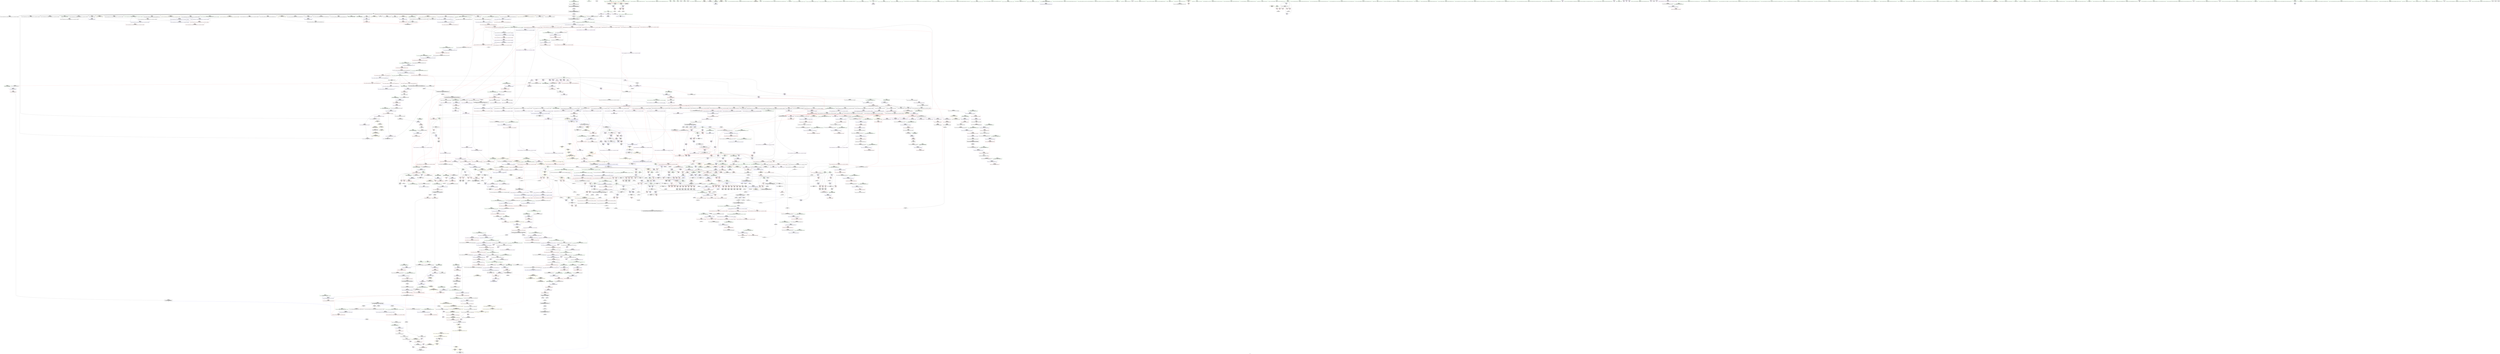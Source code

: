 digraph "SVFG" {
	label="SVFG";

	Node0x564e174be310 [shape=record,color=grey,label="{NodeID: 0\nNullPtr|{|<s39>114}}"];
	Node0x564e174be310 -> Node0x564e1753dc20[style=solid];
	Node0x564e174be310 -> Node0x564e1753dd20[style=solid];
	Node0x564e174be310 -> Node0x564e1753ddf0[style=solid];
	Node0x564e174be310 -> Node0x564e1753dec0[style=solid];
	Node0x564e174be310 -> Node0x564e1753df90[style=solid];
	Node0x564e174be310 -> Node0x564e1753e060[style=solid];
	Node0x564e174be310 -> Node0x564e1753e130[style=solid];
	Node0x564e174be310 -> Node0x564e1753e200[style=solid];
	Node0x564e174be310 -> Node0x564e1753e2d0[style=solid];
	Node0x564e174be310 -> Node0x564e1753e3a0[style=solid];
	Node0x564e174be310 -> Node0x564e1753e470[style=solid];
	Node0x564e174be310 -> Node0x564e1753e540[style=solid];
	Node0x564e174be310 -> Node0x564e1753e610[style=solid];
	Node0x564e174be310 -> Node0x564e1753e6e0[style=solid];
	Node0x564e174be310 -> Node0x564e1753e7b0[style=solid];
	Node0x564e174be310 -> Node0x564e1753e880[style=solid];
	Node0x564e174be310 -> Node0x564e1753e950[style=solid];
	Node0x564e174be310 -> Node0x564e1753ea20[style=solid];
	Node0x564e174be310 -> Node0x564e1753eaf0[style=solid];
	Node0x564e174be310 -> Node0x564e1753ebc0[style=solid];
	Node0x564e174be310 -> Node0x564e1753ec90[style=solid];
	Node0x564e174be310 -> Node0x564e1753ed60[style=solid];
	Node0x564e174be310 -> Node0x564e1753ee30[style=solid];
	Node0x564e174be310 -> Node0x564e1753ef00[style=solid];
	Node0x564e174be310 -> Node0x564e1753efd0[style=solid];
	Node0x564e174be310 -> Node0x564e1753f0a0[style=solid];
	Node0x564e174be310 -> Node0x564e1753f170[style=solid];
	Node0x564e174be310 -> Node0x564e1753f240[style=solid];
	Node0x564e174be310 -> Node0x564e1753f310[style=solid];
	Node0x564e174be310 -> Node0x564e1753f3e0[style=solid];
	Node0x564e174be310 -> Node0x564e1753f4b0[style=solid];
	Node0x564e174be310 -> Node0x564e1754ad40[style=solid];
	Node0x564e174be310 -> Node0x564e1756e250[style=solid];
	Node0x564e174be310 -> Node0x564e1756e320[style=solid];
	Node0x564e174be310 -> Node0x564e1756e3f0[style=solid];
	Node0x564e174be310 -> Node0x564e17570950[style=solid];
	Node0x564e174be310 -> Node0x564e16e7a1a0[style=solid];
	Node0x564e174be310 -> Node0x564e1759c190[style=solid];
	Node0x564e174be310 -> Node0x564e1759dc90[style=solid];
	Node0x564e174be310:s39 -> Node0x564e176937d0[style=solid,color=red];
	Node0x564e17601af0 [shape=record,color=yellow,style=double,label="{NodeID: 1882\n16V_1 = ENCHI(MR_16V_0)\npts\{170000 \}\nFun[_ZNSt6vectorISt4pairIiiESaIS1_EED2Ev]|{|<s1>10|<s2>11}}"];
	Node0x564e17601af0 -> Node0x564e17554400[style=dashed];
	Node0x564e17601af0:s1 -> Node0x564e17602fb0[style=dashed,color=red];
	Node0x564e17601af0:s2 -> Node0x564e17602fb0[style=dashed,color=red];
	Node0x564e17543920 [shape=record,color=red,label="{NodeID: 775\n967\<--954\n\<--__pos.addr\n_ZNSt6vectorISt4pairIiiESaIS1_EE15_M_erase_at_endEPS1_\n}"];
	Node0x564e17543920 -> Node0x564e1756fab0[style=solid];
	Node0x564e1753a2c0 [shape=record,color=black,label="{NodeID: 443\n1701\<--1690\n\<--agg.tmp2\n_ZSt18uninitialized_copyISt13move_iteratorIPSt4pairIiiEES3_ET0_T_S6_S5_\n}"];
	Node0x564e1753a2c0 -> Node0x564e17552860[style=solid];
	Node0x564e1752e230 [shape=record,color=green,label="{NodeID: 111\n762\<--763\n__last.addr\<--__last.addr_field_insensitive\n_ZSt8_DestroyIPSt4pairIiiES1_EvT_S3_RSaIT0_E\n}"];
	Node0x564e1752e230 -> Node0x564e17559f00[style=solid];
	Node0x564e1752e230 -> Node0x564e1756e730[style=solid];
	Node0x564e17549350 [shape=record,color=red,label="{NodeID: 886\n1784\<--1725\nexn11\<--exn.slot\n_ZNSt20__uninitialized_copyILb0EE13__uninit_copyISt13move_iteratorIPSt4pairIiiEES5_EET0_T_S8_S7_\n}"];
	Node0x564e175d8dc0 [shape=record,color=black,label="{NodeID: 1661\nMR_84V_3 = PHI(MR_84V_4, MR_84V_2, )\npts\{465 \}\n}"];
	Node0x564e175d8dc0 -> Node0x564e175585d0[style=dashed];
	Node0x564e175d8dc0 -> Node0x564e175586a0[style=dashed];
	Node0x564e175d8dc0 -> Node0x564e17558770[style=dashed];
	Node0x564e175d8dc0 -> Node0x564e1756d620[style=dashed];
	Node0x564e1754fe20 [shape=record,color=purple,label="{NodeID: 554\n1153\<--1152\n_M_impl13\<--\n_ZNSt6vectorISt4pairIiiESaIS1_EE17_M_realloc_insertIJS1_EEEvN9__gnu_cxx17__normal_iteratorIPS1_S3_EEDpOT_\n}"];
	Node0x564e1768c830 [shape=record,color=black,label="{NodeID: 2436\n551 = PHI(153, )\n}"];
	Node0x564e1768c830 -> Node0x564e1756d2e0[style=solid];
	Node0x564e175327f0 [shape=record,color=green,label="{NodeID: 222\n1578\<--1579\n__a.addr\<--__a.addr_field_insensitive\n_ZNSt16allocator_traitsISaISt4pairIiiEEE8allocateERS2_m\n}"];
	Node0x564e175327f0 -> Node0x564e17548310[style=solid];
	Node0x564e175327f0 -> Node0x564e17572f80[style=solid];
	Node0x564e1756e730 [shape=record,color=blue,label="{NodeID: 997\n762\<--758\n__last.addr\<--__last\n_ZSt8_DestroyIPSt4pairIiiES1_EvT_S3_RSaIT0_E\n}"];
	Node0x564e1756e730 -> Node0x564e17559f00[style=dashed];
	Node0x564e17555850 [shape=record,color=red,label="{NodeID: 665\n301\<--166\n\<--res\n_Z3getiiii\n}"];
	Node0x564e17555850 -> Node0x564e17562b20[style=solid];
	Node0x564e17695ea0 [shape=record,color=black,label="{NodeID: 2547\n1401 = PHI(1114, )\n0th arg _ZNSt12_Vector_baseISt4pairIiiESaIS1_EE11_M_allocateEm }"];
	Node0x564e17695ea0 -> Node0x564e17571da0[style=solid];
	Node0x564e17540a00 [shape=record,color=black,label="{NodeID: 333\n331\<--330\nidxprom51\<--\n_Z3getiiii\n}"];
	Node0x564e17574160 [shape=record,color=blue,label="{NodeID: 1108\n1723\<--1756\n__cur\<--incdec.ptr\n_ZNSt20__uninitialized_copyILb0EE13__uninit_copyISt13move_iteratorIPSt4pairIiiEES5_EET0_T_S8_S7_\n}"];
	Node0x564e17574160 -> Node0x564e175eeef0[style=dashed];
	Node0x564e17529f40 [shape=record,color=green,label="{NodeID: 1\n7\<--1\n__dso_handle\<--dummyObj\nGlob }"];
	Node0x564e17601bd0 [shape=record,color=yellow,style=double,label="{NodeID: 1883\n18V_1 = ENCHI(MR_18V_0)\npts\{170001 \}\nFun[_ZNSt6vectorISt4pairIiiESaIS1_EED2Ev]}"];
	Node0x564e17601bd0 -> Node0x564e175544d0[style=dashed];
	Node0x564e175439f0 [shape=record,color=red,label="{NodeID: 776\n963\<--962\n\<--_M_finish\n_ZNSt6vectorISt4pairIiiESaIS1_EE15_M_erase_at_endEPS1_\n|{<s0>59}}"];
	Node0x564e175439f0:s0 -> Node0x564e17694010[style=solid,color=red];
	Node0x564e1753a390 [shape=record,color=black,label="{NodeID: 444\n1676\<--1709\n_ZSt18uninitialized_copyISt13move_iteratorIPSt4pairIiiEES3_ET0_T_S6_S5__ret\<--call\n_ZSt18uninitialized_copyISt13move_iteratorIPSt4pairIiiEES3_ET0_T_S6_S5_\n|{<s0>120}}"];
	Node0x564e1753a390:s0 -> Node0x564e1768d0c0[style=solid,color=blue];
	Node0x564e1752e300 [shape=record,color=green,label="{NodeID: 112\n764\<--765\n.addr\<--.addr_field_insensitive\n_ZSt8_DestroyIPSt4pairIiiES1_EvT_S3_RSaIT0_E\n}"];
	Node0x564e1752e300 -> Node0x564e1756e800[style=solid];
	Node0x564e17549420 [shape=record,color=red,label="{NodeID: 887\n1785\<--1727\nsel\<--ehselector.slot\n_ZNSt20__uninitialized_copyILb0EE13__uninit_copyISt13move_iteratorIPSt4pairIiiEES5_EET0_T_S8_S7_\n}"];
	Node0x564e175d92c0 [shape=record,color=black,label="{NodeID: 1662\nMR_86V_2 = PHI(MR_86V_4, MR_86V_1, )\npts\{467 \}\n}"];
	Node0x564e175d92c0 -> Node0x564e1756d140[style=dashed];
	Node0x564e1754fef0 [shape=record,color=purple,label="{NodeID: 555\n1154\<--1152\n_M_finish\<--\n_ZNSt6vectorISt4pairIiiESaIS1_EE17_M_realloc_insertIJS1_EEEvN9__gnu_cxx17__normal_iteratorIPS1_S3_EEDpOT_\n}"];
	Node0x564e1754fef0 -> Node0x564e17545a70[style=solid];
	Node0x564e1768ca60 [shape=record,color=black,label="{NodeID: 2437\n579 = PHI()\n}"];
	Node0x564e175328c0 [shape=record,color=green,label="{NodeID: 223\n1580\<--1581\n__n.addr\<--__n.addr_field_insensitive\n_ZNSt16allocator_traitsISaISt4pairIiiEEE8allocateERS2_m\n}"];
	Node0x564e175328c0 -> Node0x564e175483e0[style=solid];
	Node0x564e175328c0 -> Node0x564e17573050[style=solid];
	Node0x564e1756e800 [shape=record,color=blue,label="{NodeID: 998\n764\<--759\n.addr\<--\n_ZSt8_DestroyIPSt4pairIiiES1_EvT_S3_RSaIT0_E\n}"];
	Node0x564e175f92b0 [shape=record,color=yellow,style=double,label="{NodeID: 1773\n122V_1 = ENCHI(MR_122V_0)\npts\{12 457 \}\nFun[_ZNSt4pairIiiEC2IRiS2_Lb1EEEOT_OT0_]}"];
	Node0x564e175f92b0 -> Node0x564e17559470[style=dashed];
	Node0x564e175f92b0 -> Node0x564e17559540[style=dashed];
	Node0x564e17555920 [shape=record,color=red,label="{NodeID: 666\n403\<--166\n\<--res\n_Z3getiiii\n}"];
	Node0x564e17555920 -> Node0x564e17561320[style=solid];
	Node0x564e17695fb0 [shape=record,color=black,label="{NodeID: 2548\n1402 = PHI(1115, )\n1st arg _ZNSt12_Vector_baseISt4pairIiiESaIS1_EE11_M_allocateEm }"];
	Node0x564e17695fb0 -> Node0x564e17571e70[style=solid];
	Node0x564e17540ad0 [shape=record,color=black,label="{NodeID: 334\n334\<--333\nconv54\<--call53\n_Z3getiiii\n}"];
	Node0x564e17540ad0 -> Node0x564e1759b710[style=solid];
	Node0x564e17574230 [shape=record,color=blue,label="{NodeID: 1109\n1725\<--1760\nexn.slot\<--\n_ZNSt20__uninitialized_copyILb0EE13__uninit_copyISt13move_iteratorIPSt4pairIiiEES5_EET0_T_S8_S7_\n}"];
	Node0x564e17574230 -> Node0x564e17549280[style=dashed];
	Node0x564e17574230 -> Node0x564e175743d0[style=dashed];
	Node0x564e1752a280 [shape=record,color=green,label="{NodeID: 2\n9\<--1\n\<--dummyObj\nCan only get source location for instruction, argument, global var or function.|{<s0>16|<s1>21|<s2>21|<s3>22|<s4>31|<s5>31}}"];
	Node0x564e1752a280:s0 -> Node0x564e176867d0[style=solid,color=red];
	Node0x564e1752a280:s1 -> Node0x564e17686590[style=solid,color=red];
	Node0x564e1752a280:s2 -> Node0x564e176867d0[style=solid,color=red];
	Node0x564e1752a280:s3 -> Node0x564e17686590[style=solid,color=red];
	Node0x564e1752a280:s4 -> Node0x564e17686590[style=solid,color=red];
	Node0x564e1752a280:s5 -> Node0x564e176867d0[style=solid,color=red];
	Node0x564e17601cb0 [shape=record,color=yellow,style=double,label="{NodeID: 1884\n20V_1 = ENCHI(MR_20V_0)\npts\{170002 \}\nFun[_ZNSt6vectorISt4pairIiiESaIS1_EED2Ev]|{<s0>10|<s1>11}}"];
	Node0x564e17601cb0:s0 -> Node0x564e17603090[style=dashed,color=red];
	Node0x564e17601cb0:s1 -> Node0x564e17603090[style=dashed,color=red];
	Node0x564e17543ac0 [shape=record,color=red,label="{NodeID: 777\n988\<--980\nthis1\<--this.addr\n_ZNSt6vectorISt4pairIiiESaIS1_EE12emplace_backIJS1_EEEvDpOT_\n|{|<s5>63|<s6>65}}"];
	Node0x564e17543ac0 -> Node0x564e17542a80[style=solid];
	Node0x564e17543ac0 -> Node0x564e17542b50[style=solid];
	Node0x564e17543ac0 -> Node0x564e17542c20[style=solid];
	Node0x564e17543ac0 -> Node0x564e17542cf0[style=solid];
	Node0x564e17543ac0 -> Node0x564e17542dc0[style=solid];
	Node0x564e17543ac0:s5 -> Node0x564e176964f0[style=solid,color=red];
	Node0x564e17543ac0:s6 -> Node0x564e176985b0[style=solid,color=red];
	Node0x564e1753a460 [shape=record,color=black,label="{NodeID: 445\n1713\<--1771\n_ZNSt20__uninitialized_copyILb0EE13__uninit_copyISt13move_iteratorIPSt4pairIiiEES5_EET0_T_S8_S7__ret\<--\n_ZNSt20__uninitialized_copyILb0EE13__uninit_copyISt13move_iteratorIPSt4pairIiiEES5_EET0_T_S8_S7_\n|{<s0>124}}"];
	Node0x564e1753a460:s0 -> Node0x564e1768d260[style=solid,color=blue];
	Node0x564e1752e3d0 [shape=record,color=green,label="{NodeID: 113\n772\<--773\n_ZSt8_DestroyIPSt4pairIiiEEvT_S3_\<--_ZSt8_DestroyIPSt4pairIiiEEvT_S3__field_insensitive\n}"];
	Node0x564e175494f0 [shape=record,color=red,label="{NodeID: 888\n1804\<--1798\n\<--__x.addr\n_ZStneIPSt4pairIiiEEbRKSt13move_iteratorIT_ES7_\n|{<s0>136}}"];
	Node0x564e175494f0:s0 -> Node0x564e17696d60[style=solid,color=red];
	Node0x564e175d97c0 [shape=record,color=black,label="{NodeID: 1663\nMR_88V_2 = PHI(MR_88V_4, MR_88V_1, )\npts\{469 \}\n}"];
	Node0x564e175d97c0 -> Node0x564e1756d210[style=dashed];
	Node0x564e1754ffc0 [shape=record,color=purple,label="{NodeID: 556\n1174\<--1173\n_M_impl17\<--\n_ZNSt6vectorISt4pairIiiESaIS1_EE17_M_realloc_insertIJS1_EEEvN9__gnu_cxx17__normal_iteratorIPS1_S3_EEDpOT_\n}"];
	Node0x564e1754ffc0 -> Node0x564e17538170[style=solid];
	Node0x564e1768cb30 [shape=record,color=black,label="{NodeID: 2438\n611 = PHI(1034, )\n|{<s0>35}}"];
	Node0x564e1768cb30:s0 -> Node0x564e17695d90[style=solid,color=red];
	Node0x564e17532990 [shape=record,color=green,label="{NodeID: 224\n1588\<--1589\n_ZN9__gnu_cxx13new_allocatorISt4pairIiiEE8allocateEmPKv\<--_ZN9__gnu_cxx13new_allocatorISt4pairIiiEE8allocateEmPKv_field_insensitive\n}"];
	Node0x564e1756e8d0 [shape=record,color=blue,label="{NodeID: 999\n777\<--776\nthis.addr\<--this\n_ZNSt12_Vector_baseISt4pairIiiESaIS1_EE19_M_get_Tp_allocatorEv\n}"];
	Node0x564e1756e8d0 -> Node0x564e17559fd0[style=dashed];
	Node0x564e175559f0 [shape=record,color=red,label="{NodeID: 667\n412\<--166\n\<--res\n_Z3getiiii\n}"];
	Node0x564e175559f0 -> Node0x564e175412f0[style=solid];
	Node0x564e176960c0 [shape=record,color=black,label="{NodeID: 2549\n710 = PHI(88, 148, 823, 974, 1258, 1790, )\n0th arg __clang_call_terminate }"];
	Node0x564e17540ba0 [shape=record,color=black,label="{NodeID: 335\n338\<--337\nidxprom58\<--\n_Z3getiiii\n}"];
	Node0x564e17574300 [shape=record,color=blue,label="{NodeID: 1110\n1727\<--1762\nehselector.slot\<--\n_ZNSt20__uninitialized_copyILb0EE13__uninit_copyISt13move_iteratorIPSt4pairIiiEES5_EET0_T_S8_S7_\n}"];
	Node0x564e17574300 -> Node0x564e175744a0[style=dashed];
	Node0x564e1752a340 [shape=record,color=green,label="{NodeID: 3\n20\<--1\n.str\<--dummyObj\nGlob }"];
	Node0x564e17543b90 [shape=record,color=red,label="{NodeID: 778\n1006\<--982\n\<--__args.addr\n_ZNSt6vectorISt4pairIiiESaIS1_EE12emplace_backIJS1_EEEvDpOT_\n|{<s0>61}}"];
	Node0x564e17543b90:s0 -> Node0x564e17691ed0[style=solid,color=red];
	Node0x564e1753a530 [shape=record,color=black,label="{NodeID: 446\n1795\<--1809\n_ZStneIPSt4pairIiiEEbRKSt13move_iteratorIT_ES7__ret\<--lnot\n_ZStneIPSt4pairIiiEEbRKSt13move_iteratorIT_ES7_\n|{<s0>125}}"];
	Node0x564e1753a530:s0 -> Node0x564e1768d4e0[style=solid,color=blue];
	Node0x564e17532e60 [shape=record,color=green,label="{NodeID: 114\n777\<--778\nthis.addr\<--this.addr_field_insensitive\n_ZNSt12_Vector_baseISt4pairIiiESaIS1_EE19_M_get_Tp_allocatorEv\n}"];
	Node0x564e17532e60 -> Node0x564e17559fd0[style=solid];
	Node0x564e17532e60 -> Node0x564e1756e8d0[style=solid];
	Node0x564e175495c0 [shape=record,color=red,label="{NodeID: 889\n1805\<--1800\n\<--__y.addr\n_ZStneIPSt4pairIiiEEbRKSt13move_iteratorIT_ES7_\n|{<s0>136}}"];
	Node0x564e175495c0:s0 -> Node0x564e17696e70[style=solid,color=red];
	Node0x564e175d9cc0 [shape=record,color=black,label="{NodeID: 1664\nMR_90V_2 = PHI(MR_90V_3, MR_90V_1, )\npts\{471 \}\n}"];
	Node0x564e175d9cc0 -> Node0x564e1756d2e0[style=dashed];
	Node0x564e175d9cc0 -> Node0x564e175d9cc0[style=dashed];
	Node0x564e17550090 [shape=record,color=purple,label="{NodeID: 557\n1206\<--1205\n_M_impl25\<--\n_ZNSt6vectorISt4pairIiiESaIS1_EE17_M_realloc_insertIJS1_EEEvN9__gnu_cxx17__normal_iteratorIPS1_S3_EEDpOT_\n}"];
	Node0x564e1768cca0 [shape=record,color=black,label="{NodeID: 2439\n635 = PHI(687, )\n}"];
	Node0x564e1768cca0 -> Node0x564e17559470[style=solid];
	Node0x564e17532a90 [shape=record,color=green,label="{NodeID: 225\n1595\<--1596\nthis.addr\<--this.addr_field_insensitive\n_ZN9__gnu_cxx13new_allocatorISt4pairIiiEE8allocateEmPKv\n}"];
	Node0x564e17532a90 -> Node0x564e175484b0[style=solid];
	Node0x564e17532a90 -> Node0x564e17573120[style=solid];
	Node0x564e1756e9a0 [shape=record,color=blue,label="{NodeID: 1000\n786\<--785\nthis.addr\<--this\n_ZNSt12_Vector_baseISt4pairIiiESaIS1_EED2Ev\n}"];
	Node0x564e1756e9a0 -> Node0x564e1755a0a0[style=dashed];
	Node0x564e17555ac0 [shape=record,color=red,label="{NodeID: 668\n304\<--168\n\<--wasc\n_Z3getiiii\n}"];
	Node0x564e17555ac0 -> Node0x564e1756bb50[style=solid];
	Node0x564e176964f0 [shape=record,color=black,label="{NodeID: 2550\n1264 = PHI(988, )\n0th arg _ZNSt6vectorISt4pairIiiESaIS1_EE3endEv }"];
	Node0x564e176964f0 -> Node0x564e17571240[style=solid];
	Node0x564e17540c70 [shape=record,color=black,label="{NodeID: 336\n341\<--340\nconv60\<--\n_Z3getiiii\n|{<s0>19}}"];
	Node0x564e17540c70:s0 -> Node0x564e17690f10[style=solid,color=red];
	Node0x564e175743d0 [shape=record,color=blue,label="{NodeID: 1111\n1725\<--1774\nexn.slot\<--\n_ZNSt20__uninitialized_copyILb0EE13__uninit_copyISt13move_iteratorIPSt4pairIiiEES5_EET0_T_S8_S7_\n}"];
	Node0x564e175743d0 -> Node0x564e17549350[style=dashed];
	Node0x564e1752a400 [shape=record,color=green,label="{NodeID: 4\n22\<--1\n.str.2\<--dummyObj\nGlob }"];
	Node0x564e17543c60 [shape=record,color=red,label="{NodeID: 779\n1025\<--982\n\<--__args.addr\n_ZNSt6vectorISt4pairIiiESaIS1_EE12emplace_backIJS1_EEEvDpOT_\n|{<s0>64}}"];
	Node0x564e17543c60:s0 -> Node0x564e17691ed0[style=solid,color=red];
	Node0x564e1753a600 [shape=record,color=black,label="{NodeID: 447\n1822\<--1821\n\<--\n_ZSt10_ConstructISt4pairIiiEJS1_EEvPT_DpOT0_\n}"];
	Node0x564e1753a600 -> Node0x564e1753a6d0[style=solid];
	Node0x564e17532f30 [shape=record,color=green,label="{NodeID: 115\n786\<--787\nthis.addr\<--this.addr_field_insensitive\n_ZNSt12_Vector_baseISt4pairIiiESaIS1_EED2Ev\n}"];
	Node0x564e17532f30 -> Node0x564e1755a0a0[style=solid];
	Node0x564e17532f30 -> Node0x564e1756e9a0[style=solid];
	Node0x564e17549690 [shape=record,color=red,label="{NodeID: 890\n1821\<--1815\n\<--__p.addr\n_ZSt10_ConstructISt4pairIiiEJS1_EEvPT_DpOT0_\n}"];
	Node0x564e17549690 -> Node0x564e1753a600[style=solid];
	Node0x564e175d9db0 [shape=record,color=black,label="{NodeID: 1665\nMR_96V_2 = PHI(MR_96V_3, MR_96V_1, )\npts\{140000 190000 \}\n|{|<s1>40}}"];
	Node0x564e175d9db0 -> Node0x564e175dea00[style=dashed];
	Node0x564e175d9db0:s1 -> Node0x564e175eda30[style=dashed,color=blue];
	Node0x564e17550160 [shape=record,color=purple,label="{NodeID: 558\n1207\<--1205\n_M_start26\<--\n_ZNSt6vectorISt4pairIiiESaIS1_EE17_M_realloc_insertIJS1_EEEvN9__gnu_cxx17__normal_iteratorIPS1_S3_EEDpOT_\n}"];
	Node0x564e17550160 -> Node0x564e17545b40[style=solid];
	Node0x564e1768cde0 [shape=record,color=black,label="{NodeID: 2440\n642 = PHI(687, )\n}"];
	Node0x564e1768cde0 -> Node0x564e17559540[style=solid];
	Node0x564e17532b60 [shape=record,color=green,label="{NodeID: 226\n1597\<--1598\n__n.addr\<--__n.addr_field_insensitive\n_ZN9__gnu_cxx13new_allocatorISt4pairIiiEE8allocateEmPKv\n}"];
	Node0x564e17532b60 -> Node0x564e17548580[style=solid];
	Node0x564e17532b60 -> Node0x564e17548650[style=solid];
	Node0x564e17532b60 -> Node0x564e175731f0[style=solid];
	Node0x564e1756ea70 [shape=record,color=blue,label="{NodeID: 1001\n788\<--816\nexn.slot\<--\n_ZNSt12_Vector_baseISt4pairIiiESaIS1_EED2Ev\n}"];
	Node0x564e1756ea70 -> Node0x564e1755a170[style=dashed];
	Node0x564e17555b90 [shape=record,color=red,label="{NodeID: 669\n267\<--170\n\<--best\n_Z3getiiii\n}"];
	Node0x564e17555b90 -> Node0x564e1759db10[style=solid];
	Node0x564e17696600 [shape=record,color=black,label="{NodeID: 2551\n1561 = PHI(1265, 1387, )\n0th arg _ZN9__gnu_cxx17__normal_iteratorIPSt4pairIiiESt6vectorIS2_SaIS2_EEEC2ERKS3_ }"];
	Node0x564e17696600 -> Node0x564e17572d10[style=solid];
	Node0x564e17540d40 [shape=record,color=black,label="{NodeID: 337\n347\<--346\nidxprom64\<--\n_Z3getiiii\n}"];
	Node0x564e175744a0 [shape=record,color=blue,label="{NodeID: 1112\n1727\<--1776\nehselector.slot\<--\n_ZNSt20__uninitialized_copyILb0EE13__uninit_copyISt13move_iteratorIPSt4pairIiiEES5_EET0_T_S8_S7_\n}"];
	Node0x564e175744a0 -> Node0x564e17549420[style=dashed];
	Node0x564e1752a860 [shape=record,color=green,label="{NodeID: 5\n24\<--1\n.str.3\<--dummyObj\nGlob }"];
	Node0x564e17601fb0 [shape=record,color=yellow,style=double,label="{NodeID: 1887\n124V_1 = ENCHI(MR_124V_0)\npts\{4590000 4610000 \}\nFun[_ZN9__gnu_cxx13new_allocatorISt4pairIiiEE9constructIS2_JS2_EEEvPT_DpOT0_]}"];
	Node0x564e17601fb0 -> Node0x564e1754a2c0[style=dashed];
	Node0x564e17543d30 [shape=record,color=red,label="{NodeID: 780\n992\<--991\n\<--_M_finish\n_ZNSt6vectorISt4pairIiiESaIS1_EE12emplace_backIJS1_EEEvDpOT_\n}"];
	Node0x564e17543d30 -> Node0x564e1759cd90[style=solid];
	Node0x564e1753a6d0 [shape=record,color=black,label="{NodeID: 448\n1823\<--1822\n\<--\n_ZSt10_ConstructISt4pairIiiEJS1_EEvPT_DpOT0_\n}"];
	Node0x564e1753a6d0 -> Node0x564e1753a7a0[style=solid];
	Node0x564e17533000 [shape=record,color=green,label="{NodeID: 116\n788\<--789\nexn.slot\<--exn.slot_field_insensitive\n_ZNSt12_Vector_baseISt4pairIiiESaIS1_EED2Ev\n}"];
	Node0x564e17533000 -> Node0x564e1755a170[style=solid];
	Node0x564e17533000 -> Node0x564e1756ea70[style=solid];
	Node0x564e17549760 [shape=record,color=red,label="{NodeID: 891\n1824\<--1817\n\<--__args.addr\n_ZSt10_ConstructISt4pairIiiEJS1_EEvPT_DpOT0_\n|{<s0>137}}"];
	Node0x564e17549760:s0 -> Node0x564e17691ed0[style=solid,color=red];
	Node0x564e17550230 [shape=record,color=purple,label="{NodeID: 559\n1210\<--1209\n_M_impl27\<--\n_ZNSt6vectorISt4pairIiiESaIS1_EE17_M_realloc_insertIJS1_EEEvN9__gnu_cxx17__normal_iteratorIPS1_S3_EEDpOT_\n}"];
	Node0x564e1768cf20 [shape=record,color=black,label="{NodeID: 2441\n660 = PHI()\n}"];
	Node0x564e17532c30 [shape=record,color=green,label="{NodeID: 227\n1599\<--1600\n.addr\<--.addr_field_insensitive\n_ZN9__gnu_cxx13new_allocatorISt4pairIiiEE8allocateEmPKv\n}"];
	Node0x564e17532c30 -> Node0x564e175732c0[style=solid];
	Node0x564e1756eb40 [shape=record,color=blue,label="{NodeID: 1002\n790\<--818\nehselector.slot\<--\n_ZNSt12_Vector_baseISt4pairIiiESaIS1_EED2Ev\n}"];
	Node0x564e17555c60 [shape=record,color=red,label="{NodeID: 670\n284\<--170\n\<--best\n_Z3getiiii\n}"];
	Node0x564e17555c60 -> Node0x564e1759de10[style=solid];
	Node0x564e17696750 [shape=record,color=black,label="{NodeID: 2552\n1562 = PHI(1273, 1395, )\n1st arg _ZN9__gnu_cxx17__normal_iteratorIPSt4pairIiiESt6vectorIS2_SaIS2_EEEC2ERKS3_ }"];
	Node0x564e17696750 -> Node0x564e17572de0[style=solid];
	Node0x564e17540e10 [shape=record,color=black,label="{NodeID: 338\n350\<--349\nconv66\<--\n_Z3getiiii\n|{<s0>20}}"];
	Node0x564e17540e10:s0 -> Node0x564e17690f10[style=solid,color=red];
	Node0x564e17574570 [shape=record,color=blue,label="{NodeID: 1113\n1798\<--1796\n__x.addr\<--__x\n_ZStneIPSt4pairIiiEEbRKSt13move_iteratorIT_ES7_\n}"];
	Node0x564e17574570 -> Node0x564e175494f0[style=dashed];
	Node0x564e1752a920 [shape=record,color=green,label="{NodeID: 6\n26\<--1\nstderr\<--dummyObj\nGlob }"];
	Node0x564e176020c0 [shape=record,color=yellow,style=double,label="{NodeID: 1888\n126V_1 = ENCHI(MR_126V_0)\npts\{4590001 4610001 \}\nFun[_ZN9__gnu_cxx13new_allocatorISt4pairIiiEE9constructIS2_JS2_EEEvPT_DpOT0_]}"];
	Node0x564e176020c0 -> Node0x564e1754a390[style=dashed];
	Node0x564e17543e00 [shape=record,color=red,label="{NodeID: 781\n996\<--995\n\<--_M_end_of_storage\n_ZNSt6vectorISt4pairIiiESaIS1_EE12emplace_backIJS1_EEEvDpOT_\n}"];
	Node0x564e17543e00 -> Node0x564e1759cd90[style=solid];
	Node0x564e1753a7a0 [shape=record,color=black,label="{NodeID: 449\n1826\<--1823\n\<--\n_ZSt10_ConstructISt4pairIiiEJS1_EEvPT_DpOT0_\n}"];
	Node0x564e1753a7a0 -> Node0x564e17552c70[style=solid];
	Node0x564e1753a7a0 -> Node0x564e17552d40[style=solid];
	Node0x564e175330d0 [shape=record,color=green,label="{NodeID: 117\n790\<--791\nehselector.slot\<--ehselector.slot_field_insensitive\n_ZNSt12_Vector_baseISt4pairIiiESaIS1_EED2Ev\n}"];
	Node0x564e175330d0 -> Node0x564e1756eb40[style=solid];
	Node0x564e17549830 [shape=record,color=red,label="{NodeID: 892\n1835\<--1832\n\<--__r.addr\n_ZSt11__addressofISt4pairIiiEEPT_RS2_\n}"];
	Node0x564e17549830 -> Node0x564e1753a940[style=solid];
	Node0x564e17550300 [shape=record,color=purple,label="{NodeID: 560\n1211\<--1209\n_M_finish28\<--\n_ZNSt6vectorISt4pairIiiESaIS1_EE17_M_realloc_insertIJS1_EEEvN9__gnu_cxx17__normal_iteratorIPS1_S3_EEDpOT_\n}"];
	Node0x564e17550300 -> Node0x564e17545c10[style=solid];
	Node0x564e1768cff0 [shape=record,color=black,label="{NodeID: 2442\n669 = PHI()\n}"];
	Node0x564e17532d00 [shape=record,color=green,label="{NodeID: 228\n1610\<--1611\n_ZSt17__throw_bad_allocv\<--_ZSt17__throw_bad_allocv_field_insensitive\n}"];
	Node0x564e176105f0 [shape=record,color=yellow,style=double,label="{NodeID: 2110\nRETMU(7V_2)\npts\{96 \}\nFun[__cxx_global_array_dtor]}"];
	Node0x564e1756ec10 [shape=record,color=blue,label="{NodeID: 1003\n829\<--827\n__first.addr\<--__first\n_ZSt8_DestroyIPSt4pairIiiEEvT_S3_\n}"];
	Node0x564e1756ec10 -> Node0x564e1755a4b0[style=dashed];
	Node0x564e17555d30 [shape=record,color=red,label="{NodeID: 671\n300\<--170\n\<--best\n_Z3getiiii\n}"];
	Node0x564e17555d30 -> Node0x564e17562b20[style=solid];
	Node0x564e176968a0 [shape=record,color=black,label="{NodeID: 2553\n94 = PHI()\n0th arg __cxx_global_array_dtor }"];
	Node0x564e176968a0 -> Node0x564e1754af10[style=solid];
	Node0x564e17540ee0 [shape=record,color=black,label="{NodeID: 339\n356\<--355\nidxprom69\<--\n_Z3getiiii\n}"];
	Node0x564e17574640 [shape=record,color=blue,label="{NodeID: 1114\n1800\<--1797\n__y.addr\<--__y\n_ZStneIPSt4pairIiiEEbRKSt13move_iteratorIT_ES7_\n}"];
	Node0x564e17574640 -> Node0x564e175495c0[style=dashed];
	Node0x564e1752a9e0 [shape=record,color=green,label="{NodeID: 7\n27\<--1\n.str.4\<--dummyObj\nGlob }"];
	Node0x564e17543ed0 [shape=record,color=red,label="{NodeID: 782\n1005\<--1004\n\<--_M_finish5\n_ZNSt6vectorISt4pairIiiESaIS1_EE12emplace_backIJS1_EEEvDpOT_\n|{<s0>62}}"];
	Node0x564e17543ed0:s0 -> Node0x564e17691590[style=solid,color=red];
	Node0x564e1753a870 [shape=record,color=black,label="{NodeID: 450\n1827\<--1825\n\<--call\n_ZSt10_ConstructISt4pairIiiEJS1_EEvPT_DpOT0_\n}"];
	Node0x564e1753a870 -> Node0x564e17552e10[style=solid];
	Node0x564e1753a870 -> Node0x564e17552ee0[style=solid];
	Node0x564e175331a0 [shape=record,color=green,label="{NodeID: 118\n808\<--809\n_ZNSt12_Vector_baseISt4pairIiiESaIS1_EE13_M_deallocateEPS1_m\<--_ZNSt12_Vector_baseISt4pairIiiESaIS1_EE13_M_deallocateEPS1_m_field_insensitive\n}"];
	Node0x564e17549900 [shape=record,color=red,label="{NodeID: 893\n1842\<--1839\nthis1\<--this.addr\n_ZNKSt13move_iteratorIPSt4pairIiiEEdeEv\n}"];
	Node0x564e17549900 -> Node0x564e17552fb0[style=solid];
	Node0x564e175503d0 [shape=record,color=purple,label="{NodeID: 561\n1218\<--1217\n_M_impl30\<--\n_ZNSt6vectorISt4pairIiiESaIS1_EE17_M_realloc_insertIJS1_EEEvN9__gnu_cxx17__normal_iteratorIPS1_S3_EEDpOT_\n}"];
	Node0x564e1768d0c0 [shape=record,color=black,label="{NodeID: 2443\n1658 = PHI(1676, )\n}"];
	Node0x564e1768d0c0 -> Node0x564e17539eb0[style=solid];
	Node0x564e1753b2f0 [shape=record,color=green,label="{NodeID: 229\n1615\<--1616\ncall2\<--call2_field_insensitive\n_ZN9__gnu_cxx13new_allocatorISt4pairIiiEE8allocateEmPKv\n}"];
	Node0x564e1753b2f0 -> Node0x564e175399d0[style=solid];
	Node0x564e17610700 [shape=record,color=yellow,style=double,label="{NodeID: 2111\nRETMU(2V_1)\npts\{170000 170001 170002 \}\nFun[__cxx_global_array_dtor]}"];
	Node0x564e1756ece0 [shape=record,color=blue,label="{NodeID: 1004\n831\<--828\n__last.addr\<--__last\n_ZSt8_DestroyIPSt4pairIiiEEvT_S3_\n}"];
	Node0x564e1756ece0 -> Node0x564e1755a580[style=dashed];
	Node0x564e17555e00 [shape=record,color=red,label="{NodeID: 672\n220\<--172\n\<--w5\n_Z3getiiii\n}"];
	Node0x564e17555e00 -> Node0x564e1759be90[style=solid];
	Node0x564e17696970 [shape=record,color=black,label="{NodeID: 2554\n1876 = PHI(1867, 1871, )\n0th arg _ZNKSt13move_iteratorIPSt4pairIiiEE4baseEv }"];
	Node0x564e17696970 -> Node0x564e17574f30[style=solid];
	Node0x564e17540fb0 [shape=record,color=black,label="{NodeID: 340\n359\<--358\ntobool71\<--\n_Z3getiiii\n}"];
	Node0x564e17574710 [shape=record,color=blue,label="{NodeID: 1115\n1815\<--1813\n__p.addr\<--__p\n_ZSt10_ConstructISt4pairIiiEJS1_EEvPT_DpOT0_\n}"];
	Node0x564e17574710 -> Node0x564e17549690[style=dashed];
	Node0x564e1752aaa0 [shape=record,color=green,label="{NodeID: 8\n29\<--1\n.str.5\<--dummyObj\nGlob }"];
	Node0x564e17543fa0 [shape=record,color=red,label="{NodeID: 783\n1016\<--1015\n\<--_M_finish7\n_ZNSt6vectorISt4pairIiiESaIS1_EE12emplace_backIJS1_EEEvDpOT_\n}"];
	Node0x564e17543fa0 -> Node0x564e1754f870[style=solid];
	Node0x564e1753a940 [shape=record,color=black,label="{NodeID: 451\n1830\<--1835\n_ZSt11__addressofISt4pairIiiEEPT_RS2__ret\<--\n_ZSt11__addressofISt4pairIiiEEPT_RS2_\n|{<s0>126}}"];
	Node0x564e1753a940:s0 -> Node0x564e1768d5f0[style=solid,color=blue];
	Node0x564e175332a0 [shape=record,color=green,label="{NodeID: 119\n812\<--813\n_ZNSt12_Vector_baseISt4pairIiiESaIS1_EE12_Vector_implD2Ev\<--_ZNSt12_Vector_baseISt4pairIiiESaIS1_EE12_Vector_implD2Ev_field_insensitive\n}"];
	Node0x564e175499d0 [shape=record,color=red,label="{NodeID: 894\n1844\<--1843\n\<--_M_current\n_ZNKSt13move_iteratorIPSt4pairIiiEEdeEv\n}"];
	Node0x564e175499d0 -> Node0x564e1753aa10[style=solid];
	Node0x564e175504a0 [shape=record,color=purple,label="{NodeID: 562\n1219\<--1217\n_M_start31\<--\n_ZNSt6vectorISt4pairIiiESaIS1_EE17_M_realloc_insertIJS1_EEEvN9__gnu_cxx17__normal_iteratorIPS1_S3_EEDpOT_\n}"];
	Node0x564e175504a0 -> Node0x564e17545ce0[style=solid];
	Node0x564e1768d260 [shape=record,color=black,label="{NodeID: 2444\n1709 = PHI(1713, )\n}"];
	Node0x564e1768d260 -> Node0x564e1753a390[style=solid];
	Node0x564e1753b380 [shape=record,color=green,label="{NodeID: 230\n1617\<--1618\n_Znwm\<--_Znwm_field_insensitive\n}"];
	Node0x564e1756edb0 [shape=record,color=blue,label="{NodeID: 1005\n844\<--842\n.addr\<--\n_ZNSt12_Destroy_auxILb1EE9__destroyIPSt4pairIiiEEEvT_S5_\n}"];
	Node0x564e17555ed0 [shape=record,color=red,label="{NodeID: 673\n233\<--172\n\<--w5\n_Z3getiiii\n}"];
	Node0x564e17555ed0 -> Node0x564e17540110[style=solid];
	Node0x564e17696ac0 [shape=record,color=black,label="{NodeID: 2555\n827 = PHI(769, 1767, )\n0th arg _ZSt8_DestroyIPSt4pairIiiEEvT_S3_ }"];
	Node0x564e17696ac0 -> Node0x564e1756ec10[style=solid];
	Node0x564e17541080 [shape=record,color=black,label="{NodeID: 341\n362\<--361\nidxprom73\<--\n_Z3getiiii\n}"];
	Node0x564e175747e0 [shape=record,color=blue,label="{NodeID: 1116\n1817\<--1814\n__args.addr\<--__args\n_ZSt10_ConstructISt4pairIiiEJS1_EEvPT_DpOT0_\n}"];
	Node0x564e175747e0 -> Node0x564e17549760[style=dashed];
	Node0x564e1752aff0 [shape=record,color=green,label="{NodeID: 9\n32\<--1\n\<--dummyObj\nCan only get source location for instruction, argument, global var or function.}"];
	Node0x564e17544070 [shape=record,color=red,label="{NodeID: 784\n1028\<--1027\n\<--coerce.dive10\n_ZNSt6vectorISt4pairIiiESaIS1_EE12emplace_backIJS1_EEEvDpOT_\n|{<s0>65}}"];
	Node0x564e17544070:s0 -> Node0x564e17685910[style=solid,color=red];
	Node0x564e1753aa10 [shape=record,color=black,label="{NodeID: 452\n1837\<--1844\n_ZNKSt13move_iteratorIPSt4pairIiiEEdeEv_ret\<--\n_ZNKSt13move_iteratorIPSt4pairIiiEEdeEv\n|{<s0>127}}"];
	Node0x564e1753aa10:s0 -> Node0x564e1768d760[style=solid,color=blue];
	Node0x564e175333a0 [shape=record,color=green,label="{NodeID: 120\n829\<--830\n__first.addr\<--__first.addr_field_insensitive\n_ZSt8_DestroyIPSt4pairIiiEEvT_S3_\n}"];
	Node0x564e175333a0 -> Node0x564e1755a4b0[style=solid];
	Node0x564e175333a0 -> Node0x564e1756ec10[style=solid];
	Node0x564e17549aa0 [shape=record,color=red,label="{NodeID: 895\n1851\<--1848\nthis1\<--this.addr\n_ZNSt13move_iteratorIPSt4pairIiiEEppEv\n}"];
	Node0x564e17549aa0 -> Node0x564e1753aae0[style=solid];
	Node0x564e17549aa0 -> Node0x564e17553080[style=solid];
	Node0x564e17550570 [shape=record,color=purple,label="{NodeID: 563\n1222\<--1221\n_M_impl32\<--\n_ZNSt6vectorISt4pairIiiESaIS1_EE17_M_realloc_insertIJS1_EEEvN9__gnu_cxx17__normal_iteratorIPS1_S3_EEDpOT_\n}"];
	Node0x564e1768d3a0 [shape=record,color=black,label="{NodeID: 2445\n1806 = PHI(1858, )\n}"];
	Node0x564e1768d3a0 -> Node0x564e17560ba0[style=solid];
	Node0x564e1753b480 [shape=record,color=green,label="{NodeID: 231\n1629\<--1630\n__first\<--__first_field_insensitive\n_ZSt22__uninitialized_copy_aISt13move_iteratorIPSt4pairIiiEES3_S2_ET0_T_S6_S5_RSaIT1_E\n}"];
	Node0x564e1753b480 -> Node0x564e17539b70[style=solid];
	Node0x564e1753b480 -> Node0x564e17551c30[style=solid];
	Node0x564e1756ee80 [shape=record,color=blue,label="{NodeID: 1006\n846\<--843\n.addr1\<--\n_ZNSt12_Destroy_auxILb1EE9__destroyIPSt4pairIiiEEEvT_S5_\n}"];
	Node0x564e17555fa0 [shape=record,color=red,label="{NodeID: 674\n244\<--172\n\<--w5\n_Z3getiiii\n}"];
	Node0x564e17555fa0 -> Node0x564e175402b0[style=solid];
	Node0x564e17696c10 [shape=record,color=black,label="{NodeID: 2556\n828 = PHI(770, 1768, )\n1st arg _ZSt8_DestroyIPSt4pairIiiEEvT_S3_ }"];
	Node0x564e17696c10 -> Node0x564e1756ece0[style=solid];
	Node0x564e17541150 [shape=record,color=black,label="{NodeID: 342\n377\<--376\nidxprom80\<--\n_Z3getiiii\n}"];
	Node0x564e175748b0 [shape=record,color=blue, style = dotted,label="{NodeID: 1117\n1936\<--1938\noffset_0\<--dummyVal\n_ZSt10_ConstructISt4pairIiiEJS1_EEvPT_DpOT0_\n}"];
	Node0x564e175748b0 -> Node0x564e1754a870[style=dashed];
	Node0x564e175748b0 -> Node0x564e17574980[style=dashed];
	Node0x564e1752b080 [shape=record,color=green,label="{NodeID: 10\n216\<--1\n\<--dummyObj\nCan only get source location for instruction, argument, global var or function.}"];
	Node0x564e17602470 [shape=record,color=yellow,style=double,label="{NodeID: 1892\n58V_1 = ENCHI(MR_58V_0)\npts\{1616 \}\nFun[_ZSt18uninitialized_copyISt13move_iteratorIPSt4pairIiiEES3_ET0_T_S6_S5_]|{<s0>124}}"];
	Node0x564e17602470:s0 -> Node0x564e175ee9f0[style=dashed,color=red];
	Node0x564e17544140 [shape=record,color=red,label="{NodeID: 785\n1039\<--1036\n\<--__t.addr\n_ZSt4moveIRSt4pairIiiEEONSt16remove_referenceIT_E4typeEOS4_\n}"];
	Node0x564e17544140 -> Node0x564e17542f60[style=solid];
	Node0x564e1753aae0 [shape=record,color=black,label="{NodeID: 453\n1846\<--1851\n_ZNSt13move_iteratorIPSt4pairIiiEEppEv_ret\<--this1\n_ZNSt13move_iteratorIPSt4pairIiiEEppEv\n|{<s0>129}}"];
	Node0x564e1753aae0:s0 -> Node0x564e17690420[style=solid,color=blue];
	Node0x564e17533470 [shape=record,color=green,label="{NodeID: 121\n831\<--832\n__last.addr\<--__last.addr_field_insensitive\n_ZSt8_DestroyIPSt4pairIiiEEvT_S3_\n}"];
	Node0x564e17533470 -> Node0x564e1755a580[style=solid];
	Node0x564e17533470 -> Node0x564e1756ece0[style=solid];
	Node0x564e17549b70 [shape=record,color=red,label="{NodeID: 896\n1853\<--1852\n\<--_M_current\n_ZNSt13move_iteratorIPSt4pairIiiEEppEv\n}"];
	Node0x564e17549b70 -> Node0x564e17553150[style=solid];
	Node0x564e17550640 [shape=record,color=purple,label="{NodeID: 564\n1223\<--1221\n_M_end_of_storage\<--\n_ZNSt6vectorISt4pairIiiESaIS1_EE17_M_realloc_insertIJS1_EEEvN9__gnu_cxx17__normal_iteratorIPS1_S3_EEDpOT_\n}"];
	Node0x564e17550640 -> Node0x564e17545db0[style=solid];
	Node0x564e1768d4e0 [shape=record,color=black,label="{NodeID: 2446\n1737 = PHI(1795, )\n}"];
	Node0x564e1753b550 [shape=record,color=green,label="{NodeID: 232\n1631\<--1632\n__last\<--__last_field_insensitive\n_ZSt22__uninitialized_copy_aISt13move_iteratorIPSt4pairIiiEES3_S2_ET0_T_S6_S5_RSaIT1_E\n}"];
	Node0x564e1753b550 -> Node0x564e17539c40[style=solid];
	Node0x564e1753b550 -> Node0x564e17551d00[style=solid];
	Node0x564e1756ef50 [shape=record,color=blue,label="{NodeID: 1007\n855\<--852\nthis.addr\<--this\n_ZNSt12_Vector_baseISt4pairIiiESaIS1_EE13_M_deallocateEPS1_m\n}"];
	Node0x564e1756ef50 -> Node0x564e1755a650[style=dashed];
	Node0x564e17556070 [shape=record,color=red,label="{NodeID: 675\n280\<--172\n\<--w5\n_Z3getiiii\n}"];
	Node0x564e17556070 -> Node0x564e1759ac90[style=solid];
	Node0x564e17696d60 [shape=record,color=black,label="{NodeID: 2557\n1859 = PHI(1804, )\n0th arg _ZSteqIPSt4pairIiiEEbRKSt13move_iteratorIT_ES7_ }"];
	Node0x564e17696d60 -> Node0x564e17574d90[style=solid];
	Node0x564e17541220 [shape=record,color=black,label="{NodeID: 343\n408\<--407\nidxprom96\<--\n_Z3getiiii\n}"];
	Node0x564e17574980 [shape=record,color=blue, style = dotted,label="{NodeID: 1118\n1939\<--1941\noffset_1\<--dummyVal\n_ZSt10_ConstructISt4pairIiiEJS1_EEvPT_DpOT0_\n|{<s0>128}}"];
	Node0x564e17574980:s0 -> Node0x564e175ee9f0[style=dashed,color=blue];
	Node0x564e1752b110 [shape=record,color=green,label="{NodeID: 11\n260\<--1\n\<--dummyObj\nCan only get source location for instruction, argument, global var or function.}"];
	Node0x564e17544210 [shape=record,color=red,label="{NodeID: 786\n1054\<--1045\n\<--__a.addr\n_ZNSt16allocator_traitsISaISt4pairIiiEEE9constructIS1_JS1_EEEvRS2_PT_DpOT0_\n}"];
	Node0x564e17544210 -> Node0x564e17543030[style=solid];
	Node0x564e1753abb0 [shape=record,color=black,label="{NodeID: 454\n1858\<--1873\n_ZSteqIPSt4pairIiiEEbRKSt13move_iteratorIT_ES7__ret\<--cmp\n_ZSteqIPSt4pairIiiEEbRKSt13move_iteratorIT_ES7_\n|{<s0>136}}"];
	Node0x564e1753abb0:s0 -> Node0x564e1768d3a0[style=solid,color=blue];
	Node0x564e17533540 [shape=record,color=green,label="{NodeID: 122\n838\<--839\n_ZNSt12_Destroy_auxILb1EE9__destroyIPSt4pairIiiEEEvT_S5_\<--_ZNSt12_Destroy_auxILb1EE9__destroyIPSt4pairIiiEEEvT_S5__field_insensitive\n}"];
	Node0x564e17549c40 [shape=record,color=red,label="{NodeID: 897\n1867\<--1861\n\<--__x.addr\n_ZSteqIPSt4pairIiiEEbRKSt13move_iteratorIT_ES7_\n|{<s0>139}}"];
	Node0x564e17549c40:s0 -> Node0x564e17696970[style=solid,color=red];
	Node0x564e17550710 [shape=record,color=purple,label="{NodeID: 565\n1226\<--1225\n_M_impl33\<--\n_ZNSt6vectorISt4pairIiiESaIS1_EE17_M_realloc_insertIJS1_EEEvN9__gnu_cxx17__normal_iteratorIPS1_S3_EEDpOT_\n}"];
	Node0x564e1768d5f0 [shape=record,color=black,label="{NodeID: 2447\n1742 = PHI(1830, )\n|{<s0>128}}"];
	Node0x564e1768d5f0:s0 -> Node0x564e176929c0[style=solid,color=red];
	Node0x564e1753b620 [shape=record,color=green,label="{NodeID: 233\n1633\<--1634\n__result.addr\<--__result.addr_field_insensitive\n_ZSt22__uninitialized_copy_aISt13move_iteratorIPSt4pairIiiEES3_S2_ET0_T_S6_S5_RSaIT1_E\n}"];
	Node0x564e1753b620 -> Node0x564e17548720[style=solid];
	Node0x564e1753b620 -> Node0x564e17573530[style=solid];
	Node0x564e1756f020 [shape=record,color=blue,label="{NodeID: 1008\n857\<--853\n__p.addr\<--__p\n_ZNSt12_Vector_baseISt4pairIiiESaIS1_EE13_M_deallocateEPS1_m\n}"];
	Node0x564e1756f020 -> Node0x564e1755a720[style=dashed];
	Node0x564e1756f020 -> Node0x564e1755a7f0[style=dashed];
	Node0x564e17556140 [shape=record,color=red,label="{NodeID: 676\n261\<--174\n\<--y\n_Z3getiiii\n|{<s0>16}}"];
	Node0x564e17556140:s0 -> Node0x564e17686080[style=solid,color=red];
	Node0x564e17696e70 [shape=record,color=black,label="{NodeID: 2558\n1860 = PHI(1805, )\n1st arg _ZSteqIPSt4pairIiiEEbRKSt13move_iteratorIT_ES7_ }"];
	Node0x564e17696e70 -> Node0x564e17574e60[style=solid];
	Node0x564e175412f0 [shape=record,color=black,label="{NodeID: 344\n153\<--412\n_Z3getiiii_ret\<--\n_Z3getiiii\n|{<s0>16|<s1>17|<s2>21|<s3>22|<s4>31}}"];
	Node0x564e175412f0:s0 -> Node0x564e1768ae70[style=solid,color=blue];
	Node0x564e175412f0:s1 -> Node0x564e1768b1e0[style=solid,color=blue];
	Node0x564e175412f0:s2 -> Node0x564e1768b4c0[style=solid,color=blue];
	Node0x564e175412f0:s3 -> Node0x564e1768b660[style=solid,color=blue];
	Node0x564e175412f0:s4 -> Node0x564e1768c830[style=solid,color=blue];
	Node0x564e17574a50 [shape=record,color=blue,label="{NodeID: 1119\n1832\<--1831\n__r.addr\<--__r\n_ZSt11__addressofISt4pairIiiEEPT_RS2_\n}"];
	Node0x564e17574a50 -> Node0x564e17549830[style=dashed];
	Node0x564e1752b1d0 [shape=record,color=green,label="{NodeID: 12\n264\<--1\n\<--dummyObj\nCan only get source location for instruction, argument, global var or function.|{<s0>16|<s1>17|<s2>17|<s3>22}}"];
	Node0x564e1752b1d0:s0 -> Node0x564e17686590[style=solid,color=red];
	Node0x564e1752b1d0:s1 -> Node0x564e17686590[style=solid,color=red];
	Node0x564e1752b1d0:s2 -> Node0x564e176867d0[style=solid,color=red];
	Node0x564e1752b1d0:s3 -> Node0x564e176867d0[style=solid,color=red];
	Node0x564e175442e0 [shape=record,color=red,label="{NodeID: 787\n1056\<--1047\n\<--__p.addr\n_ZNSt16allocator_traitsISaISt4pairIiiEEE9constructIS1_JS1_EEEvRS2_PT_DpOT0_\n|{<s0>67}}"];
	Node0x564e175442e0:s0 -> Node0x564e17697400[style=solid,color=red];
	Node0x564e1753ac80 [shape=record,color=black,label="{NodeID: 455\n1875\<--1882\n_ZNKSt13move_iteratorIPSt4pairIiiEE4baseEv_ret\<--\n_ZNKSt13move_iteratorIPSt4pairIiiEE4baseEv\n|{<s0>139|<s1>140}}"];
	Node0x564e1753ac80:s0 -> Node0x564e176907a0[style=solid,color=blue];
	Node0x564e1753ac80:s1 -> Node0x564e176908e0[style=solid,color=blue];
	Node0x564e17533640 [shape=record,color=green,label="{NodeID: 123\n844\<--845\n.addr\<--.addr_field_insensitive\n_ZNSt12_Destroy_auxILb1EE9__destroyIPSt4pairIiiEEEvT_S5_\n}"];
	Node0x564e17533640 -> Node0x564e1756edb0[style=solid];
	Node0x564e17549d10 [shape=record,color=red,label="{NodeID: 898\n1871\<--1863\n\<--__y.addr\n_ZSteqIPSt4pairIiiEEbRKSt13move_iteratorIT_ES7_\n|{<s0>140}}"];
	Node0x564e17549d10:s0 -> Node0x564e17696970[style=solid,color=red];
	Node0x564e175dea00 [shape=record,color=black,label="{NodeID: 1673\nMR_96V_3 = PHI(MR_96V_4, MR_96V_2, )\npts\{140000 190000 \}\n|{|<s1>31|<s2>31|<s3>31|<s4>31|<s5>31|<s6>31|<s7>31|<s8>31}}"];
	Node0x564e175dea00 -> Node0x564e175d9db0[style=dashed];
	Node0x564e175dea00:s1 -> Node0x564e17557180[style=dashed,color=red];
	Node0x564e175dea00:s2 -> Node0x564e17557250[style=dashed,color=red];
	Node0x564e175dea00:s3 -> Node0x564e17557590[style=dashed,color=red];
	Node0x564e175dea00:s4 -> Node0x564e17557660[style=dashed,color=red];
	Node0x564e175dea00:s5 -> Node0x564e1756b0c0[style=dashed,color=red];
	Node0x564e175dea00:s6 -> Node0x564e1756bdc0[style=dashed,color=red];
	Node0x564e175dea00:s7 -> Node0x564e175ead30[style=dashed,color=red];
	Node0x564e175dea00:s8 -> Node0x564e175f25f0[style=dashed,color=red];
	Node0x564e175507e0 [shape=record,color=purple,label="{NodeID: 566\n1227\<--1225\n_M_start34\<--\n_ZNSt6vectorISt4pairIiiESaIS1_EE17_M_realloc_insertIJS1_EEEvN9__gnu_cxx17__normal_iteratorIPS1_S3_EEDpOT_\n}"];
	Node0x564e175507e0 -> Node0x564e17545e80[style=solid];
	Node0x564e1768d760 [shape=record,color=black,label="{NodeID: 2448\n1745 = PHI(1837, )\n|{<s0>128}}"];
	Node0x564e1768d760:s0 -> Node0x564e17692ad0[style=solid,color=red];
	Node0x564e1753b6f0 [shape=record,color=green,label="{NodeID: 234\n1635\<--1636\n.addr\<--.addr_field_insensitive\n_ZSt22__uninitialized_copy_aISt13move_iteratorIPSt4pairIiiEES3_S2_ET0_T_S6_S5_RSaIT1_E\n}"];
	Node0x564e1753b6f0 -> Node0x564e17573600[style=solid];
	Node0x564e1756f0f0 [shape=record,color=blue,label="{NodeID: 1009\n859\<--854\n__n.addr\<--__n\n_ZNSt12_Vector_baseISt4pairIiiESaIS1_EE13_M_deallocateEPS1_m\n}"];
	Node0x564e1756f0f0 -> Node0x564e1755a8c0[style=dashed];
	Node0x564e175f9e00 [shape=record,color=yellow,style=double,label="{NodeID: 1784\n124V_1 = ENCHI(MR_124V_0)\npts\{4590000 4610000 \}\nFun[_ZSt10_ConstructISt4pairIiiEJS1_EEvPT_DpOT0_]}"];
	Node0x564e175f9e00 -> Node0x564e1754a7a0[style=dashed];
	Node0x564e17556210 [shape=record,color=red,label="{NodeID: 677\n250\<--176\n\<--r13\n_Z3getiiii\n}"];
	Node0x564e17556210 -> Node0x564e17540380[style=solid];
	Node0x564e17696f80 [shape=record,color=black,label="{NodeID: 2559\n111 = PHI(102, )\n0th arg _ZNSt6vectorISt4pairIiiESaIS1_EED2Ev }"];
	Node0x564e17696f80 -> Node0x564e1754afe0[style=solid];
	Node0x564e175413c0 [shape=record,color=black,label="{NodeID: 345\n420\<--419\n\<--this1\n_ZNKSt6vectorISt4pairIiiESaIS1_EE4sizeEv\n}"];
	Node0x564e175413c0 -> Node0x564e1754d8c0[style=solid];
	Node0x564e175413c0 -> Node0x564e1754d990[style=solid];
	Node0x564e17574b20 [shape=record,color=blue,label="{NodeID: 1120\n1839\<--1838\nthis.addr\<--this\n_ZNKSt13move_iteratorIPSt4pairIiiEEdeEv\n}"];
	Node0x564e17574b20 -> Node0x564e17549900[style=dashed];
	Node0x564e1752b2d0 [shape=record,color=green,label="{NodeID: 13\n277\<--1\n\<--dummyObj\nCan only get source location for instruction, argument, global var or function.}"];
	Node0x564e175443b0 [shape=record,color=red,label="{NodeID: 788\n1057\<--1049\n\<--__args.addr\n_ZNSt16allocator_traitsISaISt4pairIiiEEE9constructIS1_JS1_EEEvRS2_PT_DpOT0_\n|{<s0>66}}"];
	Node0x564e175443b0:s0 -> Node0x564e17691ed0[style=solid,color=red];
	Node0x564e1753ad50 [shape=record,color=purple,label="{NodeID: 456\n42\<--4\n\<--_ZStL8__ioinit\n__cxx_global_var_init\n}"];
	Node0x564e17533710 [shape=record,color=green,label="{NodeID: 124\n846\<--847\n.addr1\<--.addr1_field_insensitive\n_ZNSt12_Destroy_auxILb1EE9__destroyIPSt4pairIiiEEEvT_S5_\n}"];
	Node0x564e17533710 -> Node0x564e1756ee80[style=solid];
	Node0x564e17549de0 [shape=record,color=red,label="{NodeID: 899\n1880\<--1877\nthis1\<--this.addr\n_ZNKSt13move_iteratorIPSt4pairIiiEE4baseEv\n}"];
	Node0x564e17549de0 -> Node0x564e17553220[style=solid];
	Node0x564e175508b0 [shape=record,color=purple,label="{NodeID: 567\n1236\<--1235\n_M_impl35\<--\n_ZNSt6vectorISt4pairIiiESaIS1_EE17_M_realloc_insertIJS1_EEEvN9__gnu_cxx17__normal_iteratorIPS1_S3_EEDpOT_\n}"];
	Node0x564e1768d8a0 [shape=record,color=black,label="{NodeID: 2449\n965 = PHI(775, )\n|{<s0>59}}"];
	Node0x564e1768d8a0:s0 -> Node0x564e17694210[style=solid,color=red];
	Node0x564e1753b7c0 [shape=record,color=green,label="{NodeID: 235\n1637\<--1638\nagg.tmp\<--agg.tmp_field_insensitive\n_ZSt22__uninitialized_copy_aISt13move_iteratorIPSt4pairIiiEES3_S2_ET0_T_S6_S5_RSaIT1_E\n}"];
	Node0x564e1753b7c0 -> Node0x564e17539d10[style=solid];
	Node0x564e1753b7c0 -> Node0x564e17551dd0[style=solid];
	Node0x564e1756f1c0 [shape=record,color=blue,label="{NodeID: 1010\n879\<--878\nthis.addr\<--this\n_ZNSt12_Vector_baseISt4pairIiiESaIS1_EE12_Vector_implD2Ev\n}"];
	Node0x564e1756f1c0 -> Node0x564e1755a990[style=dashed];
	Node0x564e175f9f40 [shape=record,color=yellow,style=double,label="{NodeID: 1785\n126V_1 = ENCHI(MR_126V_0)\npts\{4590001 4610001 \}\nFun[_ZSt10_ConstructISt4pairIiiEJS1_EEvPT_DpOT0_]}"];
	Node0x564e175f9f40 -> Node0x564e1754a870[style=dashed];
	Node0x564e175562e0 [shape=record,color=red,label="{NodeID: 678\n256\<--176\n\<--r13\n_Z3getiiii\n}"];
	Node0x564e175562e0 -> Node0x564e17540520[style=solid];
	Node0x564e17697090 [shape=record,color=black,label="{NodeID: 2560\n739 = PHI(727, )\n0th arg _ZNSaISt4pairIiiEEC2Ev }"];
	Node0x564e17697090 -> Node0x564e1756e4c0[style=solid];
	Node0x564e17541490 [shape=record,color=black,label="{NodeID: 346\n424\<--419\n\<--this1\n_ZNKSt6vectorISt4pairIiiESaIS1_EE4sizeEv\n}"];
	Node0x564e17541490 -> Node0x564e1754da60[style=solid];
	Node0x564e17541490 -> Node0x564e1754db30[style=solid];
	Node0x564e17574bf0 [shape=record,color=blue,label="{NodeID: 1121\n1848\<--1847\nthis.addr\<--this\n_ZNSt13move_iteratorIPSt4pairIiiEEppEv\n}"];
	Node0x564e17574bf0 -> Node0x564e17549aa0[style=dashed];
	Node0x564e1752b3d0 [shape=record,color=green,label="{NodeID: 14\n432\<--1\n\<--dummyObj\nCan only get source location for instruction, argument, global var or function.}"];
	Node0x564e17544480 [shape=record,color=red,label="{NodeID: 789\n1068\<--1065\n\<--__t.addr\n_ZSt7forwardISt4pairIiiEEOT_RNSt16remove_referenceIS2_E4typeE\n}"];
	Node0x564e17544480 -> Node0x564e17543100[style=solid];
	Node0x564e1753ae20 [shape=record,color=purple,label="{NodeID: 457\n202\<--13\narrayidx\<--c\n_Z3getiiii\n}"];
	Node0x564e1753ae20 -> Node0x564e17557180[style=solid];
	Node0x564e175337e0 [shape=record,color=green,label="{NodeID: 125\n855\<--856\nthis.addr\<--this.addr_field_insensitive\n_ZNSt12_Vector_baseISt4pairIiiESaIS1_EE13_M_deallocateEPS1_m\n}"];
	Node0x564e175337e0 -> Node0x564e1755a650[style=solid];
	Node0x564e175337e0 -> Node0x564e1756ef50[style=solid];
	Node0x564e17549eb0 [shape=record,color=red,label="{NodeID: 900\n1882\<--1881\n\<--_M_current\n_ZNKSt13move_iteratorIPSt4pairIiiEE4baseEv\n}"];
	Node0x564e17549eb0 -> Node0x564e1753ac80[style=solid];
	Node0x564e175df430 [shape=record,color=black,label="{NodeID: 1675\nMR_58V_3 = PHI(MR_58V_4, MR_58V_2, )\npts\{1616 \}\n|{<s0>35}}"];
	Node0x564e175df430:s0 -> Node0x564e17622040[style=dashed,color=blue];
	Node0x564e17550980 [shape=record,color=purple,label="{NodeID: 568\n1237\<--1235\n_M_start36\<--\n_ZNSt6vectorISt4pairIiiESaIS1_EE17_M_realloc_insertIJS1_EEEvN9__gnu_cxx17__normal_iteratorIPS1_S3_EEDpOT_\n}"];
	Node0x564e17550980 -> Node0x564e17570fd0[style=solid];
	Node0x564e1768d9e0 [shape=record,color=black,label="{NodeID: 2450\n1007 = PHI(1063, )\n|{<s0>62}}"];
	Node0x564e1768d9e0:s0 -> Node0x564e176916e0[style=solid,color=red];
	Node0x564e1753b890 [shape=record,color=green,label="{NodeID: 236\n1639\<--1640\nagg.tmp2\<--agg.tmp2_field_insensitive\n_ZSt22__uninitialized_copy_aISt13move_iteratorIPSt4pairIiiEES3_S2_ET0_T_S6_S5_RSaIT1_E\n}"];
	Node0x564e1753b890 -> Node0x564e17539de0[style=solid];
	Node0x564e1753b890 -> Node0x564e17551ea0[style=solid];
	Node0x564e1756f290 [shape=record,color=blue,label="{NodeID: 1011\n892\<--889\n__a.addr\<--__a\n_ZNSt16allocator_traitsISaISt4pairIiiEEE10deallocateERS2_PS1_m\n}"];
	Node0x564e1756f290 -> Node0x564e1755aa60[style=dashed];
	Node0x564e175563b0 [shape=record,color=red,label="{NodeID: 679\n273\<--176\n\<--r13\n_Z3getiiii\n}"];
	Node0x564e175563b0 -> Node0x564e175405f0[style=solid];
	Node0x564e176971a0 [shape=record,color=black,label="{NodeID: 2561\n1553 = PHI(1538, 1604, )\n0th arg _ZNK9__gnu_cxx13new_allocatorISt4pairIiiEE8max_sizeEv }"];
	Node0x564e176971a0 -> Node0x564e17572c40[style=solid];
	Node0x564e17541560 [shape=record,color=black,label="{NodeID: 347\n428\<--423\nsub.ptr.lhs.cast\<--\n_ZNKSt6vectorISt4pairIiiESaIS1_EE4sizeEv\n}"];
	Node0x564e17541560 -> Node0x564e1759b410[style=solid];
	Node0x564e17574cc0 [shape=record,color=blue,label="{NodeID: 1122\n1852\<--1854\n_M_current\<--incdec.ptr\n_ZNSt13move_iteratorIPSt4pairIiiEEppEv\n|{<s0>129}}"];
	Node0x564e17574cc0:s0 -> Node0x564e175ef3f0[style=dashed,color=blue];
	Node0x564e1752b4d0 [shape=record,color=green,label="{NodeID: 15\n509\<--1\n\<--dummyObj\nCan only get source location for instruction, argument, global var or function.}"];
	Node0x564e17544550 [shape=record,color=red,label="{NodeID: 790\n1098\<--1076\nthis1\<--this.addr\n_ZNSt6vectorISt4pairIiiESaIS1_EE17_M_realloc_insertIJS1_EEEvN9__gnu_cxx17__normal_iteratorIPS1_S3_EEDpOT_\n|{|<s19>68|<s20>69}}"];
	Node0x564e17544550 -> Node0x564e175431d0[style=solid];
	Node0x564e17544550 -> Node0x564e175432a0[style=solid];
	Node0x564e17544550 -> Node0x564e175372d0[style=solid];
	Node0x564e17544550 -> Node0x564e175373a0[style=solid];
	Node0x564e17544550 -> Node0x564e17537470[style=solid];
	Node0x564e17544550 -> Node0x564e17537540[style=solid];
	Node0x564e17544550 -> Node0x564e17537610[style=solid];
	Node0x564e17544550 -> Node0x564e175376e0[style=solid];
	Node0x564e17544550 -> Node0x564e175377b0[style=solid];
	Node0x564e17544550 -> Node0x564e17537880[style=solid];
	Node0x564e17544550 -> Node0x564e17537950[style=solid];
	Node0x564e17544550 -> Node0x564e17537a20[style=solid];
	Node0x564e17544550 -> Node0x564e17537af0[style=solid];
	Node0x564e17544550 -> Node0x564e17537bc0[style=solid];
	Node0x564e17544550 -> Node0x564e17537c90[style=solid];
	Node0x564e17544550 -> Node0x564e17537d60[style=solid];
	Node0x564e17544550 -> Node0x564e17537e30[style=solid];
	Node0x564e17544550 -> Node0x564e17537f00[style=solid];
	Node0x564e17544550 -> Node0x564e17537fd0[style=solid];
	Node0x564e17544550:s19 -> Node0x564e17695950[style=solid,color=red];
	Node0x564e17544550:s20 -> Node0x564e17694850[style=solid,color=red];
	Node0x564e1753aef0 [shape=record,color=purple,label="{NodeID: 458\n207\<--13\narrayidx2\<--c\n_Z3getiiii\n}"];
	Node0x564e1753aef0 -> Node0x564e17557250[style=solid];
	Node0x564e175338b0 [shape=record,color=green,label="{NodeID: 126\n857\<--858\n__p.addr\<--__p.addr_field_insensitive\n_ZNSt12_Vector_baseISt4pairIiiESaIS1_EE13_M_deallocateEPS1_m\n}"];
	Node0x564e175338b0 -> Node0x564e1755a720[style=solid];
	Node0x564e175338b0 -> Node0x564e1755a7f0[style=solid];
	Node0x564e175338b0 -> Node0x564e1756f020[style=solid];
	Node0x564e17549f80 [shape=record,color=red,label="{NodeID: 901\n1893\<--1887\nthis1\<--this.addr\n_ZNSt13move_iteratorIPSt4pairIiiEEC2ES2_\n}"];
	Node0x564e17549f80 -> Node0x564e175532f0[style=solid];
	Node0x564e175df930 [shape=record,color=black,label="{NodeID: 1676\nMR_16V_2 = PHI(MR_16V_3, MR_16V_1, )\npts\{170000 \}\n|{<s0>35}}"];
	Node0x564e175df930:s0 -> Node0x564e17622040[style=dashed,color=blue];
	Node0x564e17550a50 [shape=record,color=purple,label="{NodeID: 569\n1241\<--1240\n_M_impl37\<--\n_ZNSt6vectorISt4pairIiiESaIS1_EE17_M_realloc_insertIJS1_EEEvN9__gnu_cxx17__normal_iteratorIPS1_S3_EEDpOT_\n}"];
	Node0x564e1768db20 [shape=record,color=black,label="{NodeID: 2451\n1020 = PHI(1263, )\n}"];
	Node0x564e1768db20 -> Node0x564e1756fdf0[style=solid];
	Node0x564e1753b960 [shape=record,color=green,label="{NodeID: 237\n1659\<--1660\n_ZSt18uninitialized_copyISt13move_iteratorIPSt4pairIiiEES3_ET0_T_S6_S5_\<--_ZSt18uninitialized_copyISt13move_iteratorIPSt4pairIiiEES3_ET0_T_S6_S5__field_insensitive\n}"];
	Node0x564e1756f360 [shape=record,color=blue,label="{NodeID: 1012\n894\<--890\n__p.addr\<--__p\n_ZNSt16allocator_traitsISaISt4pairIiiEEE10deallocateERS2_PS1_m\n}"];
	Node0x564e1756f360 -> Node0x564e1755ab30[style=dashed];
	Node0x564e17556480 [shape=record,color=red,label="{NodeID: 680\n266\<--178\n\<--z\n_Z3getiiii\n}"];
	Node0x564e17556480 -> Node0x564e1759db10[style=solid];
	Node0x564e176972f0 [shape=record,color=black,label="{NodeID: 2562\n1281 = PHI(1055, )\n0th arg _ZN9__gnu_cxx13new_allocatorISt4pairIiiEE9constructIS2_JS2_EEEvPT_DpOT0_ }"];
	Node0x564e176972f0 -> Node0x564e17571310[style=solid];
	Node0x564e17541630 [shape=record,color=black,label="{NodeID: 348\n429\<--427\nsub.ptr.rhs.cast\<--\n_ZNKSt6vectorISt4pairIiiESaIS1_EE4sizeEv\n}"];
	Node0x564e17541630 -> Node0x564e1759b410[style=solid];
	Node0x564e17574d90 [shape=record,color=blue,label="{NodeID: 1123\n1861\<--1859\n__x.addr\<--__x\n_ZSteqIPSt4pairIiiEEbRKSt13move_iteratorIT_ES7_\n}"];
	Node0x564e17574d90 -> Node0x564e17549c40[style=dashed];
	Node0x564e1752b5d0 [shape=record,color=green,label="{NodeID: 16\n1101\<--1\n\<--dummyObj\nCan only get source location for instruction, argument, global var or function.|{<s0>68}}"];
	Node0x564e1752b5d0:s0 -> Node0x564e17695a60[style=solid,color=red];
	Node0x564e17544620 [shape=record,color=red,label="{NodeID: 791\n1128\<--1078\n\<--__args.addr\n_ZNSt6vectorISt4pairIiiESaIS1_EE17_M_realloc_insertIJS1_EEEvN9__gnu_cxx17__normal_iteratorIPS1_S3_EEDpOT_\n|{<s0>72}}"];
	Node0x564e17544620:s0 -> Node0x564e17691ed0[style=solid,color=red];
	Node0x564e1753afc0 [shape=record,color=purple,label="{NodeID: 459\n212\<--13\narrayidx4\<--c\n_Z3getiiii\n}"];
	Node0x564e1753afc0 -> Node0x564e1756b0c0[style=solid];
	Node0x564e17533980 [shape=record,color=green,label="{NodeID: 127\n859\<--860\n__n.addr\<--__n.addr_field_insensitive\n_ZNSt12_Vector_baseISt4pairIiiESaIS1_EE13_M_deallocateEPS1_m\n}"];
	Node0x564e17533980 -> Node0x564e1755a8c0[style=solid];
	Node0x564e17533980 -> Node0x564e1756f0f0[style=solid];
	Node0x564e1754a050 [shape=record,color=red,label="{NodeID: 902\n1895\<--1889\n\<--__i.addr\n_ZNSt13move_iteratorIPSt4pairIiiEEC2ES2_\n}"];
	Node0x564e1754a050 -> Node0x564e175751a0[style=solid];
	Node0x564e175dfe30 [shape=record,color=black,label="{NodeID: 1677\nMR_18V_3 = PHI(MR_18V_4, MR_18V_2, )\npts\{170001 \}\n|{<s0>35}}"];
	Node0x564e175dfe30:s0 -> Node0x564e17622040[style=dashed,color=blue];
	Node0x564e17550b20 [shape=record,color=purple,label="{NodeID: 570\n1242\<--1240\n_M_finish38\<--\n_ZNSt6vectorISt4pairIiiESaIS1_EE17_M_realloc_insertIJS1_EEEvN9__gnu_cxx17__normal_iteratorIPS1_S3_EEDpOT_\n}"];
	Node0x564e17550b20 -> Node0x564e175710a0[style=solid];
	Node0x564e1768dc60 [shape=record,color=black,label="{NodeID: 2452\n1026 = PHI(1063, )\n|{<s0>65}}"];
	Node0x564e1768dc60:s0 -> Node0x564e17685a50[style=solid,color=red];
	Node0x564e1753ba60 [shape=record,color=green,label="{NodeID: 238\n1664\<--1665\nretval\<--retval_field_insensitive\n_ZSt32__make_move_if_noexcept_iteratorISt4pairIiiESt13move_iteratorIPS1_EET0_PT_\n|{|<s1>121}}"];
	Node0x564e1753ba60 -> Node0x564e175522b0[style=solid];
	Node0x564e1753ba60:s1 -> Node0x564e17697d30[style=solid,color=red];
	Node0x564e1756f430 [shape=record,color=blue,label="{NodeID: 1013\n896\<--891\n__n.addr\<--__n\n_ZNSt16allocator_traitsISaISt4pairIiiEEE10deallocateERS2_PS1_m\n}"];
	Node0x564e1756f430 -> Node0x564e17543370[style=dashed];
	Node0x564e17556550 [shape=record,color=red,label="{NodeID: 681\n270\<--178\n\<--z\n_Z3getiiii\n}"];
	Node0x564e17556550 -> Node0x564e1756b670[style=solid];
	Node0x564e17697400 [shape=record,color=black,label="{NodeID: 2563\n1282 = PHI(1056, )\n1st arg _ZN9__gnu_cxx13new_allocatorISt4pairIiiEE9constructIS2_JS2_EEEvPT_DpOT0_ }"];
	Node0x564e17697400 -> Node0x564e175713e0[style=solid];
	Node0x564e17541700 [shape=record,color=black,label="{NodeID: 349\n414\<--431\n_ZNKSt6vectorISt4pairIiiESaIS1_EE4sizeEv_ret\<--sub.ptr.div\n_ZNKSt6vectorISt4pairIiiESaIS1_EE4sizeEv\n|{<s0>13|<s1>18|<s2>95|<s3>97|<s4>98|<s5>100}}"];
	Node0x564e17541700:s0 -> Node0x564e1768b8e0[style=solid,color=blue];
	Node0x564e17541700:s1 -> Node0x564e1768c0c0[style=solid,color=blue];
	Node0x564e17541700:s2 -> Node0x564e1768f160[style=solid,color=blue];
	Node0x564e17541700:s3 -> Node0x564e1768f2a0[style=solid,color=blue];
	Node0x564e17541700:s4 -> Node0x564e1768f3e0[style=solid,color=blue];
	Node0x564e17541700:s5 -> Node0x564e1768f660[style=solid,color=blue];
	Node0x564e17574e60 [shape=record,color=blue,label="{NodeID: 1124\n1863\<--1860\n__y.addr\<--__y\n_ZSteqIPSt4pairIiiEEbRKSt13move_iteratorIT_ES7_\n}"];
	Node0x564e17574e60 -> Node0x564e17549d10[style=dashed];
	Node0x564e1752b6d0 [shape=record,color=green,label="{NodeID: 17\n1302\<--1\n\<--dummyObj\nCan only get source location for instruction, argument, global var or function.}"];
	Node0x564e175446f0 [shape=record,color=red,label="{NodeID: 792\n1115\<--1080\n\<--__len\n_ZNSt6vectorISt4pairIiiESaIS1_EE17_M_realloc_insertIJS1_EEEvN9__gnu_cxx17__normal_iteratorIPS1_S3_EEDpOT_\n|{<s0>71}}"];
	Node0x564e175446f0:s0 -> Node0x564e17695fb0[style=solid,color=red];
	Node0x564e1753b090 [shape=record,color=purple,label="{NodeID: 460\n307\<--13\narrayidx38\<--c\n_Z3getiiii\n}"];
	Node0x564e1753b090 -> Node0x564e1756bb50[style=solid];
	Node0x564e17533a50 [shape=record,color=green,label="{NodeID: 128\n873\<--874\n_ZNSt16allocator_traitsISaISt4pairIiiEEE10deallocateERS2_PS1_m\<--_ZNSt16allocator_traitsISaISt4pairIiiEEE10deallocateERS2_PS1_m_field_insensitive\n}"];
	Node0x564e1754a120 [shape=record,color=red,label="{NodeID: 903\n1907\<--1901\nthis1\<--this.addr\n_ZN9__gnu_cxx13new_allocatorISt4pairIiiEE7destroyIS2_EEvPT_\n}"];
	Node0x564e175e0330 [shape=record,color=black,label="{NodeID: 1678\nMR_20V_2 = PHI(MR_20V_3, MR_20V_1, )\npts\{170002 \}\n|{<s0>35}}"];
	Node0x564e175e0330:s0 -> Node0x564e17622040[style=dashed,color=blue];
	Node0x564e17550bf0 [shape=record,color=purple,label="{NodeID: 571\n1248\<--1247\n_M_impl40\<--\n_ZNSt6vectorISt4pairIiiESaIS1_EE17_M_realloc_insertIJS1_EEEvN9__gnu_cxx17__normal_iteratorIPS1_S3_EEDpOT_\n}"];
	Node0x564e1768de30 [shape=record,color=black,label="{NodeID: 2453\n1058 = PHI(1063, )\n|{<s0>67}}"];
	Node0x564e1768de30:s0 -> Node0x564e17697510[style=solid,color=red];
	Node0x564e1753bb30 [shape=record,color=green,label="{NodeID: 239\n1666\<--1667\n__i.addr\<--__i.addr_field_insensitive\n_ZSt32__make_move_if_noexcept_iteratorISt4pairIiiESt13move_iteratorIPS1_EET0_PT_\n}"];
	Node0x564e1753bb30 -> Node0x564e17548990[style=solid];
	Node0x564e1753bb30 -> Node0x564e17573870[style=solid];
	Node0x564e1756f500 [shape=record,color=blue,label="{NodeID: 1014\n913\<--910\nthis.addr\<--this\n_ZN9__gnu_cxx13new_allocatorISt4pairIiiEE10deallocateEPS2_m\n}"];
	Node0x564e1756f500 -> Node0x564e17543440[style=dashed];
	Node0x564e17556620 [shape=record,color=red,label="{NodeID: 682\n406\<--180\n\<--wasc40\n_Z3getiiii\n}"];
	Node0x564e17556620 -> Node0x564e1756c850[style=solid];
	Node0x564e17697510 [shape=record,color=black,label="{NodeID: 2564\n1283 = PHI(1058, )\n2nd arg _ZN9__gnu_cxx13new_allocatorISt4pairIiiEE9constructIS2_JS2_EEEvPT_DpOT0_ }"];
	Node0x564e17697510 -> Node0x564e175714b0[style=solid];
	Node0x564e175417d0 [shape=record,color=black,label="{NodeID: 350\n444\<--443\n\<--this1\n_ZNSt6vectorISt4pairIiiESaIS1_EEixEm\n}"];
	Node0x564e175417d0 -> Node0x564e1754dc00[style=solid];
	Node0x564e175417d0 -> Node0x564e1754dcd0[style=solid];
	Node0x564e17574f30 [shape=record,color=blue,label="{NodeID: 1125\n1877\<--1876\nthis.addr\<--this\n_ZNKSt13move_iteratorIPSt4pairIiiEE4baseEv\n}"];
	Node0x564e17574f30 -> Node0x564e17549de0[style=dashed];
	Node0x564e1752b7d0 [shape=record,color=green,label="{NodeID: 18\n1412\<--1\n\<--dummyObj\nCan only get source location for instruction, argument, global var or function.}"];
	Node0x564e175447c0 [shape=record,color=red,label="{NodeID: 793\n1199\<--1080\n\<--__len\n_ZNSt6vectorISt4pairIiiESaIS1_EE17_M_realloc_insertIJS1_EEEvN9__gnu_cxx17__normal_iteratorIPS1_S3_EEDpOT_\n|{<s0>85}}"];
	Node0x564e175447c0:s0 -> Node0x564e17686f90[style=solid,color=red];
	Node0x564e1753b160 [shape=record,color=purple,label="{NodeID: 461\n312\<--13\narrayidx42\<--c\n_Z3getiiii\n}"];
	Node0x564e1753b160 -> Node0x564e17557590[style=solid];
	Node0x564e17533b50 [shape=record,color=green,label="{NodeID: 129\n879\<--880\nthis.addr\<--this.addr_field_insensitive\n_ZNSt12_Vector_baseISt4pairIiiESaIS1_EE12_Vector_implD2Ev\n}"];
	Node0x564e17533b50 -> Node0x564e1755a990[style=solid];
	Node0x564e17533b50 -> Node0x564e1756f1c0[style=solid];
	Node0x564e1754a1f0 [shape=record,color=red,label="{NodeID: 904\n1908\<--1903\n\<--__p.addr\n_ZN9__gnu_cxx13new_allocatorISt4pairIiiEE7destroyIS2_EEvPT_\n}"];
	Node0x564e175e0830 [shape=record,color=black,label="{NodeID: 1679\nMR_246V_2 = PHI(MR_246V_3, MR_246V_1, )\npts\{9850000 \}\n}"];
	Node0x564e17550cc0 [shape=record,color=purple,label="{NodeID: 572\n1249\<--1247\n_M_end_of_storage41\<--\n_ZNSt6vectorISt4pairIiiESaIS1_EE17_M_realloc_insertIJS1_EEEvN9__gnu_cxx17__normal_iteratorIPS1_S3_EEDpOT_\n}"];
	Node0x564e17550cc0 -> Node0x564e17571170[style=solid];
	Node0x564e1768df40 [shape=record,color=black,label="{NodeID: 2454\n1100 = PHI(1311, )\n}"];
	Node0x564e1768df40 -> Node0x564e17570540[style=solid];
	Node0x564e1753bc00 [shape=record,color=green,label="{NodeID: 240\n1671\<--1672\n_ZNSt13move_iteratorIPSt4pairIiiEEC2ES2_\<--_ZNSt13move_iteratorIPSt4pairIiiEEC2ES2__field_insensitive\n}"];
	Node0x564e1756f5d0 [shape=record,color=blue,label="{NodeID: 1015\n915\<--911\n__p.addr\<--__p\n_ZN9__gnu_cxx13new_allocatorISt4pairIiiEE10deallocateEPS2_m\n}"];
	Node0x564e1756f5d0 -> Node0x564e17543510[style=dashed];
	Node0x564e175fa400 [shape=record,color=yellow,style=double,label="{NodeID: 1790\n2V_1 = ENCHI(MR_2V_0)\npts\{170000 170001 170002 \}\nFun[_ZNSt12_Vector_baseISt4pairIiiESaIS1_EEC2Ev]|{<s0>42|<s1>42|<s2>42}}"];
	Node0x564e175fa400:s0 -> Node0x564e1756e250[style=dashed,color=red];
	Node0x564e175fa400:s1 -> Node0x564e1756e320[style=dashed,color=red];
	Node0x564e175fa400:s2 -> Node0x564e1756e3f0[style=dashed,color=red];
	Node0x564e175566f0 [shape=record,color=red,label="{NodeID: 683\n370\<--182\n\<--best47\n_Z3getiiii\n}"];
	Node0x564e175566f0 -> Node0x564e1759ca90[style=solid];
	Node0x564e17697620 [shape=record,color=black,label="{NodeID: 2565\n1677 = PHI(1655, )\n0th arg _ZSt18uninitialized_copyISt13move_iteratorIPSt4pairIiiEES3_ET0_T_S6_S5_ }"];
	Node0x564e17697620 -> Node0x564e17573940[style=solid];
	Node0x564e175418a0 [shape=record,color=black,label="{NodeID: 351\n434\<--449\n_ZNSt6vectorISt4pairIiiESaIS1_EEixEm_ret\<--add.ptr\n_ZNSt6vectorISt4pairIiiESaIS1_EEixEm\n|{<s0>14|<s1>15|<s2>19|<s3>20}}"];
	Node0x564e175418a0:s0 -> Node0x564e1768ba20[style=solid,color=blue];
	Node0x564e175418a0:s1 -> Node0x564e1768bb60[style=solid,color=blue];
	Node0x564e175418a0:s2 -> Node0x564e1768c1d0[style=solid,color=blue];
	Node0x564e175418a0:s3 -> Node0x564e1768c2e0[style=solid,color=blue];
	Node0x564e17575000 [shape=record,color=blue,label="{NodeID: 1126\n1887\<--1885\nthis.addr\<--this\n_ZNSt13move_iteratorIPSt4pairIiiEEC2ES2_\n}"];
	Node0x564e17575000 -> Node0x564e17549f80[style=dashed];
	Node0x564e1752b8d0 [shape=record,color=green,label="{NodeID: 19\n1559\<--1\n\<--dummyObj\nCan only get source location for instruction, argument, global var or function.}"];
	Node0x564e17544890 [shape=record,color=red,label="{NodeID: 794\n1245\<--1080\n\<--__len\n_ZNSt6vectorISt4pairIiiESaIS1_EE17_M_realloc_insertIJS1_EEEvN9__gnu_cxx17__normal_iteratorIPS1_S3_EEDpOT_\n}"];
	Node0x564e1753b230 [shape=record,color=purple,label="{NodeID: 462\n317\<--13\narrayidx44\<--c\n_Z3getiiii\n}"];
	Node0x564e1753b230 -> Node0x564e17557660[style=solid];
	Node0x564e17533c20 [shape=record,color=green,label="{NodeID: 130\n885\<--886\n_ZNSaISt4pairIiiEED2Ev\<--_ZNSaISt4pairIiiEED2Ev_field_insensitive\n}"];
	Node0x564e1754a2c0 [shape=record,color=red,label="{NodeID: 905\n1920\<--1919\ndummyVal\<--offset_0\n_ZN9__gnu_cxx13new_allocatorISt4pairIiiEE9constructIS2_JS2_EEEvPT_DpOT0_\n}"];
	Node0x564e1754a2c0 -> Node0x564e17571580[style=solid];
	Node0x564e17550d90 [shape=record,color=purple,label="{NodeID: 573\n1277\<--1265\ncoerce.dive\<--retval\n_ZNSt6vectorISt4pairIiiESaIS1_EE3endEv\n}"];
	Node0x564e17550d90 -> Node0x564e17546020[style=solid];
	Node0x564e1768e050 [shape=record,color=black,label="{NodeID: 2455\n1105 = PHI(1385, )\n}"];
	Node0x564e1768e050 -> Node0x564e17570610[style=solid];
	Node0x564e1753bd00 [shape=record,color=green,label="{NodeID: 241\n1680\<--1681\n__first\<--__first_field_insensitive\n_ZSt18uninitialized_copyISt13move_iteratorIPSt4pairIiiEES3_ET0_T_S6_S5_\n}"];
	Node0x564e1753bd00 -> Node0x564e1753a050[style=solid];
	Node0x564e1753bd00 -> Node0x564e17552380[style=solid];
	Node0x564e1756f6a0 [shape=record,color=blue,label="{NodeID: 1016\n917\<--912\n.addr\<--\n_ZN9__gnu_cxx13new_allocatorISt4pairIiiEE10deallocateEPS2_m\n}"];
	Node0x564e175567c0 [shape=record,color=red,label="{NodeID: 684\n386\<--182\n\<--best47\n_Z3getiiii\n}"];
	Node0x564e175567c0 -> Node0x564e1759c610[style=solid];
	Node0x564e17697760 [shape=record,color=black,label="{NodeID: 2566\n1678 = PHI(1657, )\n1st arg _ZSt18uninitialized_copyISt13move_iteratorIPSt4pairIiiEES3_ET0_T_S6_S5_ }"];
	Node0x564e17697760 -> Node0x564e17573a10[style=solid];
	Node0x564e17541970 [shape=record,color=black,label="{NodeID: 352\n483\<--482\nidxprom\<--\n_Z5solvev\n}"];
	Node0x564e175750d0 [shape=record,color=blue,label="{NodeID: 1127\n1889\<--1886\n__i.addr\<--__i\n_ZNSt13move_iteratorIPSt4pairIiiEEC2ES2_\n}"];
	Node0x564e175750d0 -> Node0x564e1754a050[style=dashed];
	Node0x564e1752b9d0 [shape=record,color=green,label="{NodeID: 20\n1810\<--1\n\<--dummyObj\nCan only get source location for instruction, argument, global var or function.}"];
	Node0x564e17602df0 [shape=record,color=yellow,style=double,label="{NodeID: 1902\n190V_1 = ENCHI(MR_190V_0)\npts\{789 \}\nFun[_ZNSt12_Vector_baseISt4pairIiiESaIS1_EED2Ev]}"];
	Node0x564e17602df0 -> Node0x564e1756ea70[style=dashed];
	Node0x564e17544960 [shape=record,color=red,label="{NodeID: 795\n1126\<--1082\n\<--__elems_before\n_ZNSt6vectorISt4pairIiiESaIS1_EE17_M_realloc_insertIJS1_EEEvN9__gnu_cxx17__normal_iteratorIPS1_S3_EEDpOT_\n}"];
	Node0x564e1754b3d0 [shape=record,color=purple,label="{NodeID: 463\n322\<--13\narrayidx46\<--c\n_Z3getiiii\n}"];
	Node0x564e1754b3d0 -> Node0x564e1756bdc0[style=solid];
	Node0x564e17533d20 [shape=record,color=green,label="{NodeID: 131\n892\<--893\n__a.addr\<--__a.addr_field_insensitive\n_ZNSt16allocator_traitsISaISt4pairIiiEEE10deallocateERS2_PS1_m\n}"];
	Node0x564e17533d20 -> Node0x564e1755aa60[style=solid];
	Node0x564e17533d20 -> Node0x564e1756f290[style=solid];
	Node0x564e1754a390 [shape=record,color=red,label="{NodeID: 906\n1923\<--1922\ndummyVal\<--offset_1\n_ZN9__gnu_cxx13new_allocatorISt4pairIiiEE9constructIS2_JS2_EEEvPT_DpOT0_\n}"];
	Node0x564e1754a390 -> Node0x564e17571650[style=solid];
	Node0x564e17550e60 [shape=record,color=purple,label="{NodeID: 574\n1272\<--1271\n_M_impl\<--\n_ZNSt6vectorISt4pairIiiESaIS1_EE3endEv\n}"];
	Node0x564e1768e160 [shape=record,color=black,label="{NodeID: 2456\n1110 = PHI(1365, )\n}"];
	Node0x564e1768e160 -> Node0x564e175706e0[style=solid];
	Node0x564e1753bdd0 [shape=record,color=green,label="{NodeID: 242\n1682\<--1683\n__last\<--__last_field_insensitive\n_ZSt18uninitialized_copyISt13move_iteratorIPSt4pairIiiEES3_ET0_T_S6_S5_\n}"];
	Node0x564e1753bdd0 -> Node0x564e1753a120[style=solid];
	Node0x564e1753bdd0 -> Node0x564e17552450[style=solid];
	Node0x564e1756f770 [shape=record,color=blue,label="{NodeID: 1017\n933\<--932\nthis.addr\<--this\n_ZNSaISt4pairIiiEED2Ev\n}"];
	Node0x564e1756f770 -> Node0x564e175435e0[style=dashed];
	Node0x564e17556890 [shape=record,color=red,label="{NodeID: 685\n402\<--182\n\<--best47\n_Z3getiiii\n}"];
	Node0x564e17556890 -> Node0x564e17561320[style=solid];
	Node0x564e176978a0 [shape=record,color=black,label="{NodeID: 2567\n1679 = PHI(1653, )\n2nd arg _ZSt18uninitialized_copyISt13move_iteratorIPSt4pairIiiEES3_ET0_T_S6_S5_ }"];
	Node0x564e176978a0 -> Node0x564e17573ae0[style=solid];
	Node0x564e17541a40 [shape=record,color=black,label="{NodeID: 353\n488\<--487\nidxprom2\<--\n_Z5solvev\n}"];
	Node0x564e175751a0 [shape=record,color=blue,label="{NodeID: 1128\n1894\<--1895\n_M_current\<--\n_ZNSt13move_iteratorIPSt4pairIiiEEC2ES2_\n|{<s0>121}}"];
	Node0x564e175751a0:s0 -> Node0x564e176226b0[style=dashed,color=blue];
	Node0x564e1752bad0 [shape=record,color=green,label="{NodeID: 21\n4\<--6\n_ZStL8__ioinit\<--_ZStL8__ioinit_field_insensitive\nGlob }"];
	Node0x564e1752bad0 -> Node0x564e1753ad50[style=solid];
	Node0x564e17602ed0 [shape=record,color=yellow,style=double,label="{NodeID: 1903\n192V_1 = ENCHI(MR_192V_0)\npts\{791 \}\nFun[_ZNSt12_Vector_baseISt4pairIiiESaIS1_EED2Ev]}"];
	Node0x564e17602ed0 -> Node0x564e1756eb40[style=dashed];
	Node0x564e17544a30 [shape=record,color=red,label="{NodeID: 796\n1177\<--1082\n\<--__elems_before\n_ZNSt6vectorISt4pairIiiESaIS1_EE17_M_realloc_insertIJS1_EEEvN9__gnu_cxx17__normal_iteratorIPS1_S3_EEDpOT_\n}"];
	Node0x564e1754b4a0 [shape=record,color=purple,label="{NodeID: 464\n409\<--13\narrayidx97\<--c\n_Z3getiiii\n}"];
	Node0x564e1754b4a0 -> Node0x564e1756c850[style=solid];
	Node0x564e17533df0 [shape=record,color=green,label="{NodeID: 132\n894\<--895\n__p.addr\<--__p.addr_field_insensitive\n_ZNSt16allocator_traitsISaISt4pairIiiEEE10deallocateERS2_PS1_m\n}"];
	Node0x564e17533df0 -> Node0x564e1755ab30[style=solid];
	Node0x564e17533df0 -> Node0x564e1756f360[style=solid];
	Node0x564e1754a460 [shape=record,color=red,label="{NodeID: 907\n1926\<--1925\ndummyVal\<--offset_0\n_ZSt22__uninitialized_copy_aISt13move_iteratorIPSt4pairIiiEES3_S2_ET0_T_S6_S5_RSaIT1_E\n}"];
	Node0x564e1754a460 -> Node0x564e175736d0[style=solid];
	Node0x564e17550f30 [shape=record,color=purple,label="{NodeID: 575\n1273\<--1271\n_M_finish\<--\n_ZNSt6vectorISt4pairIiiESaIS1_EE3endEv\n|{<s0>91}}"];
	Node0x564e17550f30:s0 -> Node0x564e17696750[style=solid,color=red];
	Node0x564e1768e2a0 [shape=record,color=black,label="{NodeID: 2457\n1116 = PHI(1400, )\n}"];
	Node0x564e1768e2a0 -> Node0x564e175707b0[style=solid];
	Node0x564e1753bea0 [shape=record,color=green,label="{NodeID: 243\n1684\<--1685\n__result.addr\<--__result.addr_field_insensitive\n_ZSt18uninitialized_copyISt13move_iteratorIPSt4pairIiiEES3_ET0_T_S6_S5_\n}"];
	Node0x564e1753bea0 -> Node0x564e17548b30[style=solid];
	Node0x564e1753bea0 -> Node0x564e17573ae0[style=solid];
	Node0x564e1756f840 [shape=record,color=blue,label="{NodeID: 1018\n944\<--943\nthis.addr\<--this\n_ZN9__gnu_cxx13new_allocatorISt4pairIiiEED2Ev\n}"];
	Node0x564e1756f840 -> Node0x564e175436b0[style=dashed];
	Node0x564e17556960 [shape=record,color=red,label="{NodeID: 686\n329\<--184\n\<--w49\n_Z3getiiii\n}"];
	Node0x564e17556960 -> Node0x564e1759b710[style=solid];
	Node0x564e176979e0 [shape=record,color=black,label="{NodeID: 2568\n1035 = PHI(610, )\n0th arg _ZSt4moveIRSt4pairIiiEEONSt16remove_referenceIT_E4typeEOS4_ }"];
	Node0x564e176979e0 -> Node0x564e1756fec0[style=solid];
	Node0x564e17541b10 [shape=record,color=black,label="{NodeID: 354\n512\<--511\nidxprom9\<--\n_Z5solvev\n}"];
	Node0x564e17575270 [shape=record,color=blue,label="{NodeID: 1129\n1901\<--1899\nthis.addr\<--this\n_ZN9__gnu_cxx13new_allocatorISt4pairIiiEE7destroyIS2_EEvPT_\n}"];
	Node0x564e17575270 -> Node0x564e1754a120[style=dashed];
	Node0x564e1752bbd0 [shape=record,color=green,label="{NodeID: 22\n8\<--10\nn\<--n_field_insensitive\nGlob }"];
	Node0x564e1752bbd0 -> Node0x564e17553700[style=solid];
	Node0x564e1752bbd0 -> Node0x564e175537d0[style=solid];
	Node0x564e1752bbd0 -> Node0x564e175538a0[style=solid];
	Node0x564e1752bbd0 -> Node0x564e17553970[style=solid];
	Node0x564e1752bbd0 -> Node0x564e17553a40[style=solid];
	Node0x564e1752bbd0 -> Node0x564e17553b10[style=solid];
	Node0x564e1752bbd0 -> Node0x564e17553be0[style=solid];
	Node0x564e1752bbd0 -> Node0x564e17553cb0[style=solid];
	Node0x564e1752bbd0 -> Node0x564e17553d80[style=solid];
	Node0x564e1752bbd0 -> Node0x564e17553e50[style=solid];
	Node0x564e1752bbd0 -> Node0x564e1754a940[style=solid];
	Node0x564e17602fb0 [shape=record,color=yellow,style=double,label="{NodeID: 1904\n16V_1 = ENCHI(MR_16V_0)\npts\{170000 \}\nFun[_ZNSt12_Vector_baseISt4pairIiiESaIS1_EED2Ev]}"];
	Node0x564e17602fb0 -> Node0x564e1755a240[style=dashed];
	Node0x564e17602fb0 -> Node0x564e1755a3e0[style=dashed];
	Node0x564e17544b00 [shape=record,color=red,label="{NodeID: 797\n1120\<--1086\n\<--__new_start\n_ZNSt6vectorISt4pairIiiESaIS1_EE17_M_realloc_insertIJS1_EEEvN9__gnu_cxx17__normal_iteratorIPS1_S3_EEDpOT_\n}"];
	Node0x564e17544b00 -> Node0x564e17570880[style=solid];
	Node0x564e1754b570 [shape=record,color=purple,label="{NodeID: 465\n484\<--13\narrayidx\<--c\n_Z5solvev\n}"];
	Node0x564e17533ec0 [shape=record,color=green,label="{NodeID: 133\n896\<--897\n__n.addr\<--__n.addr_field_insensitive\n_ZNSt16allocator_traitsISaISt4pairIiiEEE10deallocateERS2_PS1_m\n}"];
	Node0x564e17533ec0 -> Node0x564e17543370[style=solid];
	Node0x564e17533ec0 -> Node0x564e1756f430[style=solid];
	Node0x564e1754a530 [shape=record,color=red,label="{NodeID: 908\n1929\<--1928\ndummyVal\<--offset_0\n_ZSt22__uninitialized_copy_aISt13move_iteratorIPSt4pairIiiEES3_S2_ET0_T_S6_S5_RSaIT1_E\n}"];
	Node0x564e1754a530 -> Node0x564e175737a0[style=solid];
	Node0x564e17551000 [shape=record,color=purple,label="{NodeID: 576\n1918\<--1299\noffset_0\<--\n}"];
	Node0x564e17551000 -> Node0x564e17571580[style=solid];
	Node0x564e1768e3e0 [shape=record,color=black,label="{NodeID: 2458\n1129 = PHI(1063, )\n|{<s0>73}}"];
	Node0x564e1768e3e0:s0 -> Node0x564e176916e0[style=solid,color=red];
	Node0x564e1753bf70 [shape=record,color=green,label="{NodeID: 244\n1686\<--1687\n__assignable\<--__assignable_field_insensitive\n_ZSt18uninitialized_copyISt13move_iteratorIPSt4pairIiiEES3_ET0_T_S6_S5_\n}"];
	Node0x564e1753bf70 -> Node0x564e17573bb0[style=solid];
	Node0x564e1756f910 [shape=record,color=blue,label="{NodeID: 1019\n952\<--950\nthis.addr\<--this\n_ZNSt6vectorISt4pairIiiESaIS1_EE15_M_erase_at_endEPS1_\n}"];
	Node0x564e1756f910 -> Node0x564e17543780[style=dashed];
	Node0x564e17556a30 [shape=record,color=red,label="{NodeID: 687\n340\<--184\n\<--w49\n_Z3getiiii\n}"];
	Node0x564e17556a30 -> Node0x564e17540c70[style=solid];
	Node0x564e17697b20 [shape=record,color=black,label="{NodeID: 2569\n785 = PHI(135, 145, )\n0th arg _ZNSt12_Vector_baseISt4pairIiiESaIS1_EED2Ev }"];
	Node0x564e17697b20 -> Node0x564e1756e9a0[style=solid];
	Node0x564e17541be0 [shape=record,color=black,label="{NodeID: 355\n521\<--520\nidxprom11\<--\n_Z5solvev\n}"];
	Node0x564e17575340 [shape=record,color=blue,label="{NodeID: 1130\n1903\<--1900\n__p.addr\<--__p\n_ZN9__gnu_cxx13new_allocatorISt4pairIiiEE7destroyIS2_EEvPT_\n}"];
	Node0x564e17575340 -> Node0x564e1754a1f0[style=dashed];
	Node0x564e1752bcd0 [shape=record,color=green,label="{NodeID: 23\n11\<--12\nx\<--x_field_insensitive\nGlob |{|<s4>27}}"];
	Node0x564e1752bcd0 -> Node0x564e17553f20[style=solid];
	Node0x564e1752bcd0 -> Node0x564e17553ff0[style=solid];
	Node0x564e1752bcd0 -> Node0x564e1754aa40[style=solid];
	Node0x564e1752bcd0 -> Node0x564e1756ce00[style=solid];
	Node0x564e1752bcd0:s4 -> Node0x564e176919b0[style=solid,color=red];
	Node0x564e17603090 [shape=record,color=yellow,style=double,label="{NodeID: 1905\n20V_1 = ENCHI(MR_20V_0)\npts\{170002 \}\nFun[_ZNSt12_Vector_baseISt4pairIiiESaIS1_EED2Ev]}"];
	Node0x564e17603090 -> Node0x564e1755a310[style=dashed];
	Node0x564e17544bd0 [shape=record,color=red,label="{NodeID: 798\n1125\<--1086\n\<--__new_start\n_ZNSt6vectorISt4pairIiiESaIS1_EE17_M_realloc_insertIJS1_EEEvN9__gnu_cxx17__normal_iteratorIPS1_S3_EEDpOT_\n}"];
	Node0x564e17544bd0 -> Node0x564e17553490[style=solid];
	Node0x564e1754b640 [shape=record,color=purple,label="{NodeID: 466\n61\<--15\n\<--g\n__cxx_global_var_init.1\n}"];
	Node0x564e1754b640 -> Node0x564e17560480[style=solid];
	Node0x564e17533f90 [shape=record,color=green,label="{NodeID: 134\n906\<--907\n_ZN9__gnu_cxx13new_allocatorISt4pairIiiEE10deallocateEPS2_m\<--_ZN9__gnu_cxx13new_allocatorISt4pairIiiEE10deallocateEPS2_m_field_insensitive\n}"];
	Node0x564e1754a600 [shape=record,color=red,label="{NodeID: 909\n1932\<--1931\ndummyVal\<--offset_0\n_ZSt18uninitialized_copyISt13move_iteratorIPSt4pairIiiEES3_ET0_T_S6_S5_\n}"];
	Node0x564e1754a600 -> Node0x564e17573c80[style=solid];
	Node0x564e175e2130 [shape=record,color=black,label="{NodeID: 1684\nMR_76V_2 = PHI(MR_76V_3, MR_76V_1, )\npts\{12 \}\n|{|<s2>40}}"];
	Node0x564e175e2130 -> Node0x564e17553f20[style=dashed];
	Node0x564e175e2130 -> Node0x564e1756ce00[style=dashed];
	Node0x564e175e2130:s2 -> Node0x564e175eda30[style=dashed,color=blue];
	Node0x564e175510d0 [shape=record,color=purple,label="{NodeID: 577\n1921\<--1299\noffset_1\<--\n}"];
	Node0x564e175510d0 -> Node0x564e17571650[style=solid];
	Node0x564e1768e520 [shape=record,color=black,label="{NodeID: 2459\n1136 = PHI(1465, )\n}"];
	Node0x564e1768e520 -> Node0x564e175458d0[style=solid];
	Node0x564e1753c040 [shape=record,color=green,label="{NodeID: 245\n1688\<--1689\nagg.tmp\<--agg.tmp_field_insensitive\n_ZSt18uninitialized_copyISt13move_iteratorIPSt4pairIiiEES3_ET0_T_S6_S5_\n}"];
	Node0x564e1753c040 -> Node0x564e1753a1f0[style=solid];
	Node0x564e1753c040 -> Node0x564e17552520[style=solid];
	Node0x564e1756f9e0 [shape=record,color=blue,label="{NodeID: 1020\n954\<--951\n__pos.addr\<--__pos\n_ZNSt6vectorISt4pairIiiESaIS1_EE15_M_erase_at_endEPS1_\n}"];
	Node0x564e1756f9e0 -> Node0x564e17543850[style=dashed];
	Node0x564e1756f9e0 -> Node0x564e17543920[style=dashed];
	Node0x564e17556b00 [shape=record,color=red,label="{NodeID: 688\n349\<--184\n\<--w49\n_Z3getiiii\n}"];
	Node0x564e17556b00 -> Node0x564e17540e10[style=solid];
	Node0x564e17697d30 [shape=record,color=black,label="{NodeID: 2570\n1885 = PHI(1664, )\n0th arg _ZNSt13move_iteratorIPSt4pairIiiEEC2ES2_ }"];
	Node0x564e17697d30 -> Node0x564e17575000[style=solid];
	Node0x564e17541cb0 [shape=record,color=black,label="{NodeID: 356\n592\<--591\n\<--this1\n_ZNSt6vectorISt4pairIiiESaIS1_EE5clearEv\n}"];
	Node0x564e17541cb0 -> Node0x564e1754dda0[style=solid];
	Node0x564e17541cb0 -> Node0x564e1754de70[style=solid];
	Node0x564e1752bdd0 [shape=record,color=green,label="{NodeID: 24\n13\<--14\nc\<--c_field_insensitive\nGlob }"];
	Node0x564e1752bdd0 -> Node0x564e1753ae20[style=solid];
	Node0x564e1752bdd0 -> Node0x564e1753aef0[style=solid];
	Node0x564e1752bdd0 -> Node0x564e1753afc0[style=solid];
	Node0x564e1752bdd0 -> Node0x564e1753b090[style=solid];
	Node0x564e1752bdd0 -> Node0x564e1753b160[style=solid];
	Node0x564e1752bdd0 -> Node0x564e1753b230[style=solid];
	Node0x564e1752bdd0 -> Node0x564e1754b3d0[style=solid];
	Node0x564e1752bdd0 -> Node0x564e1754b4a0[style=solid];
	Node0x564e1752bdd0 -> Node0x564e1754b570[style=solid];
	Node0x564e17544ca0 [shape=record,color=red,label="{NodeID: 799\n1140\<--1086\n\<--__new_start\n_ZNSt6vectorISt4pairIiiESaIS1_EE17_M_realloc_insertIJS1_EEEvN9__gnu_cxx17__normal_iteratorIPS1_S3_EEDpOT_\n|{<s0>76}}"];
	Node0x564e17544ca0:s0 -> Node0x564e176982b0[style=solid,color=red];
	Node0x564e1754b710 [shape=record,color=purple,label="{NodeID: 467\n68\<--15\n\<--g\n__cxx_global_var_init.1\n}"];
	Node0x564e17534090 [shape=record,color=green,label="{NodeID: 135\n913\<--914\nthis.addr\<--this.addr_field_insensitive\n_ZN9__gnu_cxx13new_allocatorISt4pairIiiEE10deallocateEPS2_m\n}"];
	Node0x564e17534090 -> Node0x564e17543440[style=solid];
	Node0x564e17534090 -> Node0x564e1756f500[style=solid];
	Node0x564e1754a6d0 [shape=record,color=red,label="{NodeID: 910\n1935\<--1934\ndummyVal\<--offset_0\n_ZSt18uninitialized_copyISt13move_iteratorIPSt4pairIiiEES3_ET0_T_S6_S5_\n}"];
	Node0x564e1754a6d0 -> Node0x564e17573d50[style=solid];
	Node0x564e175e2630 [shape=record,color=black,label="{NodeID: 1685\nMR_80V_3 = PHI(MR_80V_4, MR_80V_2, )\npts\{457 \}\n|{|<s4>27|<s5>29}}"];
	Node0x564e175e2630 -> Node0x564e175581c0[style=dashed];
	Node0x564e175e2630 -> Node0x564e17558290[style=dashed];
	Node0x564e175e2630 -> Node0x564e17558360[style=dashed];
	Node0x564e175e2630 -> Node0x564e1756ced0[style=dashed];
	Node0x564e175e2630:s4 -> Node0x564e175f92b0[style=dashed,color=red];
	Node0x564e175e2630:s5 -> Node0x564e175f92b0[style=dashed,color=red];
	Node0x564e175511a0 [shape=record,color=purple,label="{NodeID: 578\n1919\<--1300\noffset_0\<--\n}"];
	Node0x564e175511a0 -> Node0x564e1754a2c0[style=solid];
	Node0x564e1768e660 [shape=record,color=black,label="{NodeID: 2460\n1142 = PHI(775, )\n|{<s0>76}}"];
	Node0x564e1768e660:s0 -> Node0x564e17698430[style=solid,color=red];
	Node0x564e1753c110 [shape=record,color=green,label="{NodeID: 246\n1690\<--1691\nagg.tmp2\<--agg.tmp2_field_insensitive\n_ZSt18uninitialized_copyISt13move_iteratorIPSt4pairIiiEES3_ET0_T_S6_S5_\n}"];
	Node0x564e1753c110 -> Node0x564e1753a2c0[style=solid];
	Node0x564e1753c110 -> Node0x564e175525f0[style=solid];
	Node0x564e1756fab0 [shape=record,color=blue,label="{NodeID: 1021\n970\<--967\n_M_finish3\<--\n_ZNSt6vectorISt4pairIiiESaIS1_EE15_M_erase_at_endEPS1_\n|{<s0>33}}"];
	Node0x564e1756fab0:s0 -> Node0x564e17621ee0[style=dashed,color=blue];
	Node0x564e17556bd0 [shape=record,color=red,label="{NodeID: 689\n382\<--184\n\<--w49\n_Z3getiiii\n}"];
	Node0x564e17556bd0 -> Node0x564e17561aa0[style=solid];
	Node0x564e17697e40 [shape=record,color=black,label="{NodeID: 2571\n1886 = PHI(1669, )\n1st arg _ZNSt13move_iteratorIPSt4pairIiiEEC2ES2_ }"];
	Node0x564e17697e40 -> Node0x564e175750d0[style=solid];
	Node0x564e17541d80 [shape=record,color=black,label="{NodeID: 357\n632\<--631\n\<--this1\n_ZNSt4pairIiiEC2IRiS2_Lb1EEEOT_OT0_\n}"];
	Node0x564e1752bed0 [shape=record,color=green,label="{NodeID: 25\n15\<--17\ng\<--g_field_insensitive\nGlob }"];
	Node0x564e1752bed0 -> Node0x564e1754b640[style=solid];
	Node0x564e1752bed0 -> Node0x564e1754b710[style=solid];
	Node0x564e1752bed0 -> Node0x564e1754b7e0[style=solid];
	Node0x564e1752bed0 -> Node0x564e1754b8b0[style=solid];
	Node0x564e1752bed0 -> Node0x564e1754b980[style=solid];
	Node0x564e1752bed0 -> Node0x564e1754ba50[style=solid];
	Node0x564e1752bed0 -> Node0x564e1754bb20[style=solid];
	Node0x564e1752bed0 -> Node0x564e1754bbf0[style=solid];
	Node0x564e1752bed0 -> Node0x564e1754bcc0[style=solid];
	Node0x564e1752bed0 -> Node0x564e1754bd90[style=solid];
	Node0x564e1752bed0 -> Node0x564e1754be60[style=solid];
	Node0x564e1752bed0 -> Node0x564e1754bf30[style=solid];
	Node0x564e1752bed0 -> Node0x564e1754c000[style=solid];
	Node0x564e1752bed0 -> Node0x564e1754c0d0[style=solid];
	Node0x564e1752bed0 -> Node0x564e1754c1a0[style=solid];
	Node0x564e17544d70 [shape=record,color=red,label="{NodeID: 800\n1176\<--1086\n\<--__new_start\n_ZNSt6vectorISt4pairIiiESaIS1_EE17_M_realloc_insertIJS1_EEEvN9__gnu_cxx17__normal_iteratorIPS1_S3_EEDpOT_\n}"];
	Node0x564e17544d70 -> Node0x564e17553560[style=solid];
	Node0x564e1754b7e0 [shape=record,color=purple,label="{NodeID: 468\n69\<--15\n\<--g\n__cxx_global_var_init.1\n}"];
	Node0x564e1754b7e0 -> Node0x564e1759d510[style=solid];
	Node0x564e17620730 [shape=record,color=yellow,style=double,label="{NodeID: 2350\n2V_3 = CSCHI(MR_2V_2)\npts\{170000 170001 170002 \}\nCS[]|{|<s1>142}}"];
	Node0x564e17620730 -> Node0x564e175ed030[style=dashed];
	Node0x564e17620730:s1 -> Node0x564e17623870[style=dashed,color=blue];
	Node0x564e17534160 [shape=record,color=green,label="{NodeID: 136\n915\<--916\n__p.addr\<--__p.addr_field_insensitive\n_ZN9__gnu_cxx13new_allocatorISt4pairIiiEE10deallocateEPS2_m\n}"];
	Node0x564e17534160 -> Node0x564e17543510[style=solid];
	Node0x564e17534160 -> Node0x564e1756f5d0[style=solid];
	Node0x564e1754a7a0 [shape=record,color=red,label="{NodeID: 911\n1938\<--1937\ndummyVal\<--offset_0\n_ZSt10_ConstructISt4pairIiiEJS1_EEvPT_DpOT0_\n}"];
	Node0x564e1754a7a0 -> Node0x564e175748b0[style=solid];
	Node0x564e175e2b30 [shape=record,color=black,label="{NodeID: 1686\nMR_58V_2 = PHI(MR_58V_4, MR_58V_1, )\npts\{1616 \}\n|{<s0>28|<s1>31|<s2>40}}"];
	Node0x564e175e2b30:s0 -> Node0x564e17607a00[style=dashed,color=red];
	Node0x564e175e2b30:s1 -> Node0x564e17606460[style=dashed,color=red];
	Node0x564e175e2b30:s2 -> Node0x564e175eda30[style=dashed,color=blue];
	Node0x564e17551270 [shape=record,color=purple,label="{NodeID: 579\n1922\<--1300\noffset_1\<--\n}"];
	Node0x564e17551270 -> Node0x564e1754a390[style=solid];
	Node0x564e1768e7a0 [shape=record,color=black,label="{NodeID: 2461\n1150 = PHI(1465, )\n}"];
	Node0x564e1768e7a0 -> Node0x564e175459a0[style=solid];
	Node0x564e1753c1e0 [shape=record,color=green,label="{NodeID: 247\n1710\<--1711\n_ZNSt20__uninitialized_copyILb0EE13__uninit_copyISt13move_iteratorIPSt4pairIiiEES5_EET0_T_S8_S7_\<--_ZNSt20__uninitialized_copyILb0EE13__uninit_copyISt13move_iteratorIPSt4pairIiiEES5_EET0_T_S8_S7__field_insensitive\n}"];
	Node0x564e1756fb80 [shape=record,color=blue,label="{NodeID: 1022\n980\<--978\nthis.addr\<--this\n_ZNSt6vectorISt4pairIiiESaIS1_EE12emplace_backIJS1_EEEvDpOT_\n}"];
	Node0x564e1756fb80 -> Node0x564e17543ac0[style=dashed];
	Node0x564e17556ca0 [shape=record,color=red,label="{NodeID: 690\n366\<--186\n\<--y57\n_Z3getiiii\n|{<s0>21}}"];
	Node0x564e17556ca0:s0 -> Node0x564e17686350[style=solid,color=red];
	Node0x564e17697f50 [shape=record,color=black,label="{NodeID: 2572\n1425 = PHI(1135, 1151, )\n0th arg _ZSt34__uninitialized_move_if_noexcept_aIPSt4pairIiiES2_SaIS1_EET0_T_S5_S4_RT1_ }"];
	Node0x564e17697f50 -> Node0x564e17571f40[style=solid];
	Node0x564e17541e50 [shape=record,color=black,label="{NodeID: 358\n687\<--692\n_ZSt7forwardIRiEOT_RNSt16remove_referenceIS1_E4typeE_ret\<--\n_ZSt7forwardIRiEOT_RNSt16remove_referenceIS1_E4typeE\n|{<s0>36|<s1>37}}"];
	Node0x564e17541e50:s0 -> Node0x564e1768cca0[style=solid,color=blue];
	Node0x564e17541e50:s1 -> Node0x564e1768cde0[style=solid,color=blue];
	Node0x564e1752bfd0 [shape=record,color=green,label="{NodeID: 26\n18\<--19\nused\<--used_field_insensitive\nGlob }"];
	Node0x564e1752bfd0 -> Node0x564e1754c270[style=solid];
	Node0x564e1752bfd0 -> Node0x564e1754c340[style=solid];
	Node0x564e1752bfd0 -> Node0x564e1754c410[style=solid];
	Node0x564e1752bfd0 -> Node0x564e1754c4e0[style=solid];
	Node0x564e1752bfd0 -> Node0x564e1754c5b0[style=solid];
	Node0x564e1752bfd0 -> Node0x564e1754c680[style=solid];
	Node0x564e17544e40 [shape=record,color=red,label="{NodeID: 801\n1191\<--1086\n\<--__new_start\n_ZNSt6vectorISt4pairIiiESaIS1_EE17_M_realloc_insertIJS1_EEEvN9__gnu_cxx17__normal_iteratorIPS1_S3_EEDpOT_\n|{<s0>84}}"];
	Node0x564e17544e40:s0 -> Node0x564e17693d20[style=solid,color=red];
	Node0x564e1754b8b0 [shape=record,color=purple,label="{NodeID: 469\n98\<--15\n\<--g\n__cxx_global_array_dtor\n}"];
	Node0x564e17620890 [shape=record,color=yellow,style=double,label="{NodeID: 2351\n2V_2 = CSCHI(MR_2V_1)\npts\{170000 170001 170002 \}\nCS[]|{<s0>3}}"];
	Node0x564e17620890:s0 -> Node0x564e17620730[style=dashed,color=blue];
	Node0x564e17534230 [shape=record,color=green,label="{NodeID: 137\n917\<--918\n.addr\<--.addr_field_insensitive\n_ZN9__gnu_cxx13new_allocatorISt4pairIiiEE10deallocateEPS2_m\n}"];
	Node0x564e17534230 -> Node0x564e1756f6a0[style=solid];
	Node0x564e1754a870 [shape=record,color=red,label="{NodeID: 912\n1941\<--1940\ndummyVal\<--offset_1\n_ZSt10_ConstructISt4pairIiiEJS1_EEvPT_DpOT0_\n}"];
	Node0x564e1754a870 -> Node0x564e17574980[style=solid];
	Node0x564e175e3030 [shape=record,color=black,label="{NodeID: 1687\nMR_16V_2 = PHI(MR_16V_4, MR_16V_1, )\npts\{170000 \}\n|{<s0>28|<s1>31|<s2>40}}"];
	Node0x564e175e3030:s0 -> Node0x564e17607a00[style=dashed,color=red];
	Node0x564e175e3030:s1 -> Node0x564e17606620[style=dashed,color=red];
	Node0x564e175e3030:s2 -> Node0x564e175eda30[style=dashed,color=blue];
	Node0x564e17551340 [shape=record,color=purple,label="{NodeID: 580\n1397\<--1387\ncoerce.dive\<--retval\n_ZNSt6vectorISt4pairIiiESaIS1_EE5beginEv\n}"];
	Node0x564e17551340 -> Node0x564e17546d20[style=solid];
	Node0x564e1768e8e0 [shape=record,color=black,label="{NodeID: 2462\n1158 = PHI(775, )\n|{<s0>79}}"];
	Node0x564e1768e8e0:s0 -> Node0x564e17698430[style=solid,color=red];
	Node0x564e1753c2e0 [shape=record,color=green,label="{NodeID: 248\n1717\<--1718\n__first\<--__first_field_insensitive\n_ZNSt20__uninitialized_copyILb0EE13__uninit_copyISt13move_iteratorIPSt4pairIiiEES5_EET0_T_S8_S7_\n|{|<s1>125|<s2>127|<s3>129}}"];
	Node0x564e1753c2e0 -> Node0x564e17552a00[style=solid];
	Node0x564e1753c2e0:s1 -> Node0x564e176938e0[style=solid,color=red];
	Node0x564e1753c2e0:s2 -> Node0x564e17687780[style=solid,color=red];
	Node0x564e1753c2e0:s3 -> Node0x564e17694c90[style=solid,color=red];
	Node0x564e1756fc50 [shape=record,color=blue,label="{NodeID: 1023\n982\<--979\n__args.addr\<--__args\n_ZNSt6vectorISt4pairIiiESaIS1_EE12emplace_backIJS1_EEEvDpOT_\n}"];
	Node0x564e1756fc50 -> Node0x564e17543b90[style=dashed];
	Node0x564e1756fc50 -> Node0x564e17543c60[style=dashed];
	Node0x564e17556d70 [shape=record,color=red,label="{NodeID: 691\n355\<--188\n\<--r63\n_Z3getiiii\n}"];
	Node0x564e17556d70 -> Node0x564e17540ee0[style=solid];
	Node0x564e17698130 [shape=record,color=black,label="{NodeID: 2573\n1426 = PHI(1139, 1155, )\n1st arg _ZSt34__uninitialized_move_if_noexcept_aIPSt4pairIiiES2_SaIS1_EET0_T_S5_S4_RT1_ }"];
	Node0x564e17698130 -> Node0x564e17572010[style=solid];
	Node0x564e17541f20 [shape=record,color=black,label="{NodeID: 359\n727\<--726\n\<--this1\n_ZNSt12_Vector_baseISt4pairIiiESaIS1_EE12_Vector_implC2Ev\n|{<s0>45}}"];
	Node0x564e17541f20:s0 -> Node0x564e17697090[style=solid,color=red];
	Node0x564e1752c0d0 [shape=record,color=green,label="{NodeID: 27\n31\<--35\nllvm.global_ctors\<--llvm.global_ctors_field_insensitive\nGlob }"];
	Node0x564e1752c0d0 -> Node0x564e1754cdd0[style=solid];
	Node0x564e1752c0d0 -> Node0x564e1754cea0[style=solid];
	Node0x564e1752c0d0 -> Node0x564e1754cfa0[style=solid];
	Node0x564e17544f10 [shape=record,color=red,label="{NodeID: 802\n1198\<--1086\n\<--__new_start\n_ZNSt6vectorISt4pairIiiESaIS1_EE17_M_realloc_insertIJS1_EEEvN9__gnu_cxx17__normal_iteratorIPS1_S3_EEDpOT_\n|{<s0>85}}"];
	Node0x564e17544f10:s0 -> Node0x564e17686e00[style=solid,color=red];
	Node0x564e1754b980 [shape=record,color=purple,label="{NodeID: 470\n99\<--15\n\<--g\n__cxx_global_array_dtor\n}"];
	Node0x564e1754b980 -> Node0x564e1755fee0[style=solid];
	Node0x564e17534300 [shape=record,color=green,label="{NodeID: 138\n926\<--927\n_ZdlPv\<--_ZdlPv_field_insensitive\n}"];
	Node0x564e1754a940 [shape=record,color=blue,label="{NodeID: 913\n8\<--9\nn\<--\nGlob }"];
	Node0x564e1754a940 -> Node0x564e175fb1c0[style=dashed];
	Node0x564e175e3530 [shape=record,color=black,label="{NodeID: 1688\nMR_18V_4 = PHI(MR_18V_6, MR_18V_2, )\npts\{170001 \}\n|{<s0>28|<s1>31|<s2>40}}"];
	Node0x564e175e3530:s0 -> Node0x564e17607a00[style=dashed,color=red];
	Node0x564e175e3530:s1 -> Node0x564e17606700[style=dashed,color=red];
	Node0x564e175e3530:s2 -> Node0x564e175eda30[style=dashed,color=blue];
	Node0x564e17551410 [shape=record,color=purple,label="{NodeID: 581\n1394\<--1393\n_M_impl\<--\n_ZNSt6vectorISt4pairIiiESaIS1_EE5beginEv\n}"];
	Node0x564e1768ea20 [shape=record,color=black,label="{NodeID: 2463\n1159 = PHI(1424, )\n}"];
	Node0x564e1768ea20 -> Node0x564e17570bc0[style=solid];
	Node0x564e1753c3b0 [shape=record,color=green,label="{NodeID: 249\n1719\<--1720\n__last\<--__last_field_insensitive\n_ZNSt20__uninitialized_copyILb0EE13__uninit_copyISt13move_iteratorIPSt4pairIiiEES5_EET0_T_S8_S7_\n|{|<s1>125}}"];
	Node0x564e1753c3b0 -> Node0x564e17552ad0[style=solid];
	Node0x564e1753c3b0:s1 -> Node0x564e176939f0[style=solid,color=red];
	Node0x564e1756fd20 [shape=record,color=blue,label="{NodeID: 1024\n1015\<--1017\n_M_finish7\<--incdec.ptr\n_ZNSt6vectorISt4pairIiiESaIS1_EE12emplace_backIJS1_EEEvDpOT_\n}"];
	Node0x564e1756fd20 -> Node0x564e175dfe30[style=dashed];
	Node0x564e17556e40 [shape=record,color=red,label="{NodeID: 692\n361\<--188\n\<--r63\n_Z3getiiii\n}"];
	Node0x564e17556e40 -> Node0x564e17541080[style=solid];
	Node0x564e176982b0 [shape=record,color=black,label="{NodeID: 2574\n1427 = PHI(1140, 1156, )\n2nd arg _ZSt34__uninitialized_move_if_noexcept_aIPSt4pairIiiES2_SaIS1_EET0_T_S5_S4_RT1_ }"];
	Node0x564e176982b0 -> Node0x564e175720e0[style=solid];
	Node0x564e17541ff0 [shape=record,color=black,label="{NodeID: 360\n744\<--743\n\<--this1\n_ZNSaISt4pairIiiEEC2Ev\n|{<s0>46}}"];
	Node0x564e17541ff0:s0 -> Node0x564e17678ea0[style=solid,color=red];
	Node0x564e1752c1d0 [shape=record,color=green,label="{NodeID: 28\n36\<--37\n__cxx_global_var_init\<--__cxx_global_var_init_field_insensitive\n}"];
	Node0x564e17544fe0 [shape=record,color=red,label="{NodeID: 803\n1234\<--1086\n\<--__new_start\n_ZNSt6vectorISt4pairIiiESaIS1_EE17_M_realloc_insertIJS1_EEEvN9__gnu_cxx17__normal_iteratorIPS1_S3_EEDpOT_\n}"];
	Node0x564e17544fe0 -> Node0x564e17570fd0[style=solid];
	Node0x564e1754ba50 [shape=record,color=purple,label="{NodeID: 471\n106\<--15\n\<--g\n__cxx_global_array_dtor\n}"];
	Node0x564e1754ba50 -> Node0x564e1759cf10[style=solid];
	Node0x564e17534400 [shape=record,color=green,label="{NodeID: 139\n933\<--934\nthis.addr\<--this.addr_field_insensitive\n_ZNSaISt4pairIiiEED2Ev\n}"];
	Node0x564e17534400 -> Node0x564e175435e0[style=solid];
	Node0x564e17534400 -> Node0x564e1756f770[style=solid];
	Node0x564e1754aa40 [shape=record,color=blue,label="{NodeID: 914\n11\<--9\nx\<--\nGlob }"];
	Node0x564e1754aa40 -> Node0x564e175eda30[style=dashed];
	Node0x564e175e3a30 [shape=record,color=black,label="{NodeID: 1689\nMR_20V_2 = PHI(MR_20V_4, MR_20V_1, )\npts\{170002 \}\n|{<s0>28|<s1>40}}"];
	Node0x564e175e3a30:s0 -> Node0x564e17607a00[style=dashed,color=red];
	Node0x564e175e3a30:s1 -> Node0x564e175eda30[style=dashed,color=blue];
	Node0x564e175514e0 [shape=record,color=purple,label="{NodeID: 582\n1395\<--1393\n_M_start\<--\n_ZNSt6vectorISt4pairIiiESaIS1_EE5beginEv\n|{<s0>105}}"];
	Node0x564e175514e0:s0 -> Node0x564e17696750[style=solid,color=red];
	Node0x564e1768eb60 [shape=record,color=black,label="{NodeID: 2464\n1169 = PHI()\n}"];
	Node0x564e1753c480 [shape=record,color=green,label="{NodeID: 250\n1721\<--1722\n__result.addr\<--__result.addr_field_insensitive\n_ZNSt20__uninitialized_copyILb0EE13__uninit_copyISt13move_iteratorIPSt4pairIiiEES5_EET0_T_S8_S7_\n}"];
	Node0x564e1753c480 -> Node0x564e17548da0[style=solid];
	Node0x564e1753c480 -> Node0x564e17548e70[style=solid];
	Node0x564e1753c480 -> Node0x564e17573fc0[style=solid];
	Node0x564e1756fdf0 [shape=record,color=blue,label="{NodeID: 1025\n1023\<--1020\ncoerce.dive\<--call8\n_ZNSt6vectorISt4pairIiiESaIS1_EE12emplace_backIJS1_EEEvDpOT_\n}"];
	Node0x564e1756fdf0 -> Node0x564e17544070[style=dashed];
	Node0x564e1756fdf0 -> Node0x564e175e0830[style=dashed];
	Node0x564e17556f10 [shape=record,color=red,label="{NodeID: 693\n376\<--188\n\<--r63\n_Z3getiiii\n}"];
	Node0x564e17556f10 -> Node0x564e17541150[style=solid];
	Node0x564e17698430 [shape=record,color=black,label="{NodeID: 2575\n1428 = PHI(1142, 1158, )\n3rd arg _ZSt34__uninitialized_move_if_noexcept_aIPSt4pairIiiES2_SaIS1_EET0_T_S5_S4_RT1_ }"];
	Node0x564e17698430 -> Node0x564e175721b0[style=solid];
	Node0x564e175420c0 [shape=record,color=black,label="{NodeID: 361\n782\<--781\n\<--_M_impl\n_ZNSt12_Vector_baseISt4pairIiiESaIS1_EE19_M_get_Tp_allocatorEv\n}"];
	Node0x564e175420c0 -> Node0x564e17542190[style=solid];
	Node0x564e1752c2d0 [shape=record,color=green,label="{NodeID: 29\n40\<--41\n_ZNSt8ios_base4InitC1Ev\<--_ZNSt8ios_base4InitC1Ev_field_insensitive\n}"];
	Node0x564e175450b0 [shape=record,color=red,label="{NodeID: 804\n1244\<--1086\n\<--__new_start\n_ZNSt6vectorISt4pairIiiESaIS1_EE17_M_realloc_insertIJS1_EEEvN9__gnu_cxx17__normal_iteratorIPS1_S3_EEDpOT_\n}"];
	Node0x564e175450b0 -> Node0x564e17553630[style=solid];
	Node0x564e1754bb20 [shape=record,color=purple,label="{NodeID: 472\n223\<--15\narrayidx7\<--g\n_Z3getiiii\n|{<s0>13}}"];
	Node0x564e1754bb20:s0 -> Node0x564e17695160[style=solid,color=red];
	Node0x564e175344d0 [shape=record,color=green,label="{NodeID: 140\n939\<--940\n_ZN9__gnu_cxx13new_allocatorISt4pairIiiEED2Ev\<--_ZN9__gnu_cxx13new_allocatorISt4pairIiiEED2Ev_field_insensitive\n}"];
	Node0x564e1754ab40 [shape=record,color=blue,label="{NodeID: 915\n1915\<--32\nllvm.global_ctors_0\<--\nGlob }"];
	Node0x564e175e3f30 [shape=record,color=black,label="{NodeID: 1690\nMR_98V_2 = PHI(MR_98V_3, MR_98V_1, )\npts\{4590000 4590001 \}\n|{<s0>27|<s1>27}}"];
	Node0x564e175e3f30:s0 -> Node0x564e1756dbd0[style=dashed,color=red];
	Node0x564e175e3f30:s1 -> Node0x564e1756dca0[style=dashed,color=red];
	Node0x564e175515b0 [shape=record,color=purple,label="{NodeID: 583\n1414\<--1409\n_M_impl\<--this1\n_ZNSt12_Vector_baseISt4pairIiiESaIS1_EE11_M_allocateEm\n}"];
	Node0x564e175515b0 -> Node0x564e17538da0[style=solid];
	Node0x564e1768ec30 [shape=record,color=black,label="{NodeID: 2465\n1194 = PHI(775, )\n|{<s0>84}}"];
	Node0x564e1768ec30:s0 -> Node0x564e17694210[style=solid,color=red];
	Node0x564e1753c550 [shape=record,color=green,label="{NodeID: 251\n1723\<--1724\n__cur\<--__cur_field_insensitive\n_ZNSt20__uninitialized_copyILb0EE13__uninit_copyISt13move_iteratorIPSt4pairIiiEES5_EET0_T_S8_S7_\n}"];
	Node0x564e1753c550 -> Node0x564e17548f40[style=solid];
	Node0x564e1753c550 -> Node0x564e17549010[style=solid];
	Node0x564e1753c550 -> Node0x564e175490e0[style=solid];
	Node0x564e1753c550 -> Node0x564e175491b0[style=solid];
	Node0x564e1753c550 -> Node0x564e17574090[style=solid];
	Node0x564e1753c550 -> Node0x564e17574160[style=solid];
	Node0x564e1756fec0 [shape=record,color=blue,label="{NodeID: 1026\n1036\<--1035\n__t.addr\<--__t\n_ZSt4moveIRSt4pairIiiEEONSt16remove_referenceIT_E4typeEOS4_\n}"];
	Node0x564e1756fec0 -> Node0x564e17544140[style=dashed];
	Node0x564e17556fe0 [shape=record,color=red,label="{NodeID: 694\n369\<--190\n\<--z75\n_Z3getiiii\n}"];
	Node0x564e17556fe0 -> Node0x564e1759ca90[style=solid];
	Node0x564e176985b0 [shape=record,color=black,label="{NodeID: 2576\n1071 = PHI(988, )\n0th arg _ZNSt6vectorISt4pairIiiESaIS1_EE17_M_realloc_insertIJS1_EEEvN9__gnu_cxx17__normal_iteratorIPS1_S3_EEDpOT_ }"];
	Node0x564e176985b0 -> Node0x564e175703a0[style=solid];
	Node0x564e17542190 [shape=record,color=black,label="{NodeID: 362\n775\<--782\n_ZNSt12_Vector_baseISt4pairIiiESaIS1_EE19_M_get_Tp_allocatorEv_ret\<--\n_ZNSt12_Vector_baseISt4pairIiiESaIS1_EE19_M_get_Tp_allocatorEv\n|{<s0>8|<s1>58|<s2>75|<s3>78|<s4>83|<s5>87}}"];
	Node0x564e17542190:s0 -> Node0x564e1768b0a0[style=solid,color=blue];
	Node0x564e17542190:s1 -> Node0x564e1768d8a0[style=solid,color=blue];
	Node0x564e17542190:s2 -> Node0x564e1768e660[style=solid,color=blue];
	Node0x564e17542190:s3 -> Node0x564e1768e8e0[style=solid,color=blue];
	Node0x564e17542190:s4 -> Node0x564e1768ec30[style=solid,color=blue];
	Node0x564e17542190:s5 -> Node0x564e1768eda0[style=solid,color=blue];
	Node0x564e1752c3d0 [shape=record,color=green,label="{NodeID: 30\n46\<--47\n__cxa_atexit\<--__cxa_atexit_field_insensitive\n}"];
	Node0x564e17545180 [shape=record,color=red,label="{NodeID: 805\n1147\<--1088\n\<--__new_finish\n_ZNSt6vectorISt4pairIiiESaIS1_EE17_M_realloc_insertIJS1_EEEvN9__gnu_cxx17__normal_iteratorIPS1_S3_EEDpOT_\n}"];
	Node0x564e17545180 -> Node0x564e1754fd50[style=solid];
	Node0x564e1754bbf0 [shape=record,color=purple,label="{NodeID: 473\n232\<--15\narrayidx10\<--g\n_Z3getiiii\n|{<s0>14}}"];
	Node0x564e1754bbf0:s0 -> Node0x564e17690b60[style=solid,color=red];
	Node0x564e175345d0 [shape=record,color=green,label="{NodeID: 141\n944\<--945\nthis.addr\<--this.addr_field_insensitive\n_ZN9__gnu_cxx13new_allocatorISt4pairIiiEED2Ev\n}"];
	Node0x564e175345d0 -> Node0x564e175436b0[style=solid];
	Node0x564e175345d0 -> Node0x564e1756f840[style=solid];
	Node0x564e1754ac40 [shape=record,color=blue,label="{NodeID: 916\n1916\<--33\nllvm.global_ctors_1\<--_GLOBAL__sub_I_Romka_3_0.cpp\nGlob }"];
	Node0x564e175e4430 [shape=record,color=black,label="{NodeID: 1691\nMR_100V_2 = PHI(MR_100V_3, MR_100V_1, )\npts\{4610000 4610001 \}\n|{<s0>29|<s1>29}}"];
	Node0x564e175e4430:s0 -> Node0x564e1756dbd0[style=dashed,color=red];
	Node0x564e175e4430:s1 -> Node0x564e1756dca0[style=dashed,color=red];
	Node0x564e17551680 [shape=record,color=purple,label="{NodeID: 584\n1449\<--1437\ncoerce.dive\<--agg.tmp\n_ZSt34__uninitialized_move_if_noexcept_aIPSt4pairIiiES2_SaIS1_EET0_T_S5_S4_RT1_\n}"];
	Node0x564e17551680 -> Node0x564e17572280[style=solid];
	Node0x564e1768eda0 [shape=record,color=black,label="{NodeID: 2466\n1214 = PHI(775, )\n|{<s0>88}}"];
	Node0x564e1768eda0:s0 -> Node0x564e17694210[style=solid,color=red];
	Node0x564e1753c620 [shape=record,color=green,label="{NodeID: 252\n1725\<--1726\nexn.slot\<--exn.slot_field_insensitive\n_ZNSt20__uninitialized_copyILb0EE13__uninit_copyISt13move_iteratorIPSt4pairIiiEES5_EET0_T_S8_S7_\n}"];
	Node0x564e1753c620 -> Node0x564e17549280[style=solid];
	Node0x564e1753c620 -> Node0x564e17549350[style=solid];
	Node0x564e1753c620 -> Node0x564e17574230[style=solid];
	Node0x564e1753c620 -> Node0x564e175743d0[style=solid];
	Node0x564e1756ff90 [shape=record,color=blue,label="{NodeID: 1027\n1045\<--1042\n__a.addr\<--__a\n_ZNSt16allocator_traitsISaISt4pairIiiEEE9constructIS1_JS1_EEEvRS2_PT_DpOT0_\n}"];
	Node0x564e1756ff90 -> Node0x564e17544210[style=dashed];
	Node0x564e175fafa0 [shape=record,color=yellow,style=double,label="{NodeID: 1802\n397V_1 = ENCHI(MR_397V_0)\npts\{17180000 17200000 \}\nFun[_ZStneIPSt4pairIiiEEbRKSt13move_iteratorIT_ES7_]|{<s0>136|<s1>136}}"];
	Node0x564e175fafa0:s0 -> Node0x564e17601660[style=dashed,color=red];
	Node0x564e175fafa0:s1 -> Node0x564e17601740[style=dashed,color=red];
	Node0x564e175570b0 [shape=record,color=red,label="{NodeID: 695\n373\<--190\n\<--z75\n_Z3getiiii\n}"];
	Node0x564e175570b0 -> Node0x564e1756c370[style=solid];
	Node0x564e17542260 [shape=record,color=black,label="{NodeID: 363\n803\<--799\nsub.ptr.lhs.cast\<--\n_ZNSt12_Vector_baseISt4pairIiiESaIS1_EED2Ev\n}"];
	Node0x564e17542260 -> Node0x564e175611a0[style=solid];
	Node0x564e1752c4d0 [shape=record,color=green,label="{NodeID: 31\n45\<--51\n_ZNSt8ios_base4InitD1Ev\<--_ZNSt8ios_base4InitD1Ev_field_insensitive\n}"];
	Node0x564e1752c4d0 -> Node0x564e1753f650[style=solid];
	Node0x564e175f78c0 [shape=record,color=yellow,style=double,label="{NodeID: 1913\n58V_1 = ENCHI(MR_58V_0)\npts\{1616 \}\nFun[_ZSt34__uninitialized_move_if_noexcept_aIPSt4pairIiiES2_SaIS1_EET0_T_S5_S4_RT1_]|{<s0>109}}"];
	Node0x564e175f78c0:s0 -> Node0x564e17607e10[style=dashed,color=red];
	Node0x564e17545250 [shape=record,color=red,label="{NodeID: 806\n1156\<--1088\n\<--__new_finish\n_ZNSt6vectorISt4pairIiiESaIS1_EE17_M_realloc_insertIJS1_EEEvN9__gnu_cxx17__normal_iteratorIPS1_S3_EEDpOT_\n|{<s0>79}}"];
	Node0x564e17545250:s0 -> Node0x564e176982b0[style=solid,color=red];
	Node0x564e1754bcc0 [shape=record,color=purple,label="{NodeID: 474\n243\<--15\narrayidx15\<--g\n_Z3getiiii\n|{<s0>15}}"];
	Node0x564e1754bcc0:s0 -> Node0x564e17690b60[style=solid,color=red];
	Node0x564e17620e70 [shape=record,color=yellow,style=double,label="{NodeID: 2356\n58V_3 = CSCHI(MR_58V_2)\npts\{1616 \}\nCS[]|{<s0>79}}"];
	Node0x564e17620e70:s0 -> Node0x564e175f78c0[style=dashed,color=red];
	Node0x564e175346a0 [shape=record,color=green,label="{NodeID: 142\n952\<--953\nthis.addr\<--this.addr_field_insensitive\n_ZNSt6vectorISt4pairIiiESaIS1_EE15_M_erase_at_endEPS1_\n}"];
	Node0x564e175346a0 -> Node0x564e17543780[style=solid];
	Node0x564e175346a0 -> Node0x564e1756f910[style=solid];
	Node0x564e1754ad40 [shape=record,color=blue, style = dotted,label="{NodeID: 917\n1917\<--3\nllvm.global_ctors_2\<--dummyVal\nGlob }"];
	Node0x564e175e4930 [shape=record,color=black,label="{NodeID: 1692\nMR_86V_6 = PHI(MR_86V_5, MR_86V_4, )\npts\{467 \}\n}"];
	Node0x564e175e4930 -> Node0x564e17558840[style=dashed];
	Node0x564e175e4930 -> Node0x564e17558910[style=dashed];
	Node0x564e175e4930 -> Node0x564e175589e0[style=dashed];
	Node0x564e175e4930 -> Node0x564e1756d3b0[style=dashed];
	Node0x564e175e4930 -> Node0x564e175d92c0[style=dashed];
	Node0x564e175e4930 -> Node0x564e175e4930[style=dashed];
	Node0x564e17551750 [shape=record,color=purple,label="{NodeID: 585\n1457\<--1437\ncoerce.dive4\<--agg.tmp\n_ZSt34__uninitialized_move_if_noexcept_aIPSt4pairIiiES2_SaIS1_EET0_T_S5_S4_RT1_\n}"];
	Node0x564e17551750 -> Node0x564e175473a0[style=solid];
	Node0x564e1768eee0 [shape=record,color=black,label="{NodeID: 2467\n1298 = PHI(1063, )\n}"];
	Node0x564e1768eee0 -> Node0x564e175387f0[style=solid];
	Node0x564e1753c6f0 [shape=record,color=green,label="{NodeID: 253\n1727\<--1728\nehselector.slot\<--ehselector.slot_field_insensitive\n_ZNSt20__uninitialized_copyILb0EE13__uninit_copyISt13move_iteratorIPSt4pairIiiEES5_EET0_T_S8_S7_\n}"];
	Node0x564e1753c6f0 -> Node0x564e17549420[style=solid];
	Node0x564e1753c6f0 -> Node0x564e17574300[style=solid];
	Node0x564e1753c6f0 -> Node0x564e175744a0[style=solid];
	Node0x564e17570060 [shape=record,color=blue,label="{NodeID: 1028\n1047\<--1043\n__p.addr\<--__p\n_ZNSt16allocator_traitsISaISt4pairIiiEEE9constructIS1_JS1_EEEvRS2_PT_DpOT0_\n}"];
	Node0x564e17570060 -> Node0x564e175442e0[style=dashed];
	Node0x564e175fb0b0 [shape=record,color=yellow,style=double,label="{NodeID: 1803\n128V_1 = ENCHI(MR_128V_0)\npts\{1 \}\nFun[main]}"];
	Node0x564e175fb0b0 -> Node0x564e175540c0[style=dashed];
	Node0x564e17557180 [shape=record,color=red,label="{NodeID: 696\n203\<--202\n\<--arrayidx\n_Z3getiiii\n}"];
	Node0x564e17557180 -> Node0x564e1756af20[style=solid];
	Node0x564e17542330 [shape=record,color=black,label="{NodeID: 364\n804\<--802\nsub.ptr.rhs.cast\<--\n_ZNSt12_Vector_baseISt4pairIiiESaIS1_EED2Ev\n}"];
	Node0x564e17542330 -> Node0x564e175611a0[style=solid];
	Node0x564e1752c5d0 [shape=record,color=green,label="{NodeID: 32\n58\<--59\n__cxx_global_var_init.1\<--__cxx_global_var_init.1_field_insensitive\n}"];
	Node0x564e17545320 [shape=record,color=red,label="{NodeID: 807\n1170\<--1088\n\<--__new_finish\n_ZNSt6vectorISt4pairIiiESaIS1_EE17_M_realloc_insertIJS1_EEEvN9__gnu_cxx17__normal_iteratorIPS1_S3_EEDpOT_\n}"];
	Node0x564e17545320 -> Node0x564e1759dc90[style=solid];
	Node0x564e1754bd90 [shape=record,color=purple,label="{NodeID: 475\n332\<--15\narrayidx52\<--g\n_Z3getiiii\n|{<s0>18}}"];
	Node0x564e1754bd90:s0 -> Node0x564e17695160[style=solid,color=red];
	Node0x564e17620fd0 [shape=record,color=yellow,style=double,label="{NodeID: 2357\n58V_2 = CSCHI(MR_58V_1)\npts\{1616 \}\nCS[]|{<s0>76|<s1>79}}"];
	Node0x564e17620fd0:s0 -> Node0x564e17620e70[style=dashed,color=blue];
	Node0x564e17620fd0:s1 -> Node0x564e176232f0[style=dashed,color=blue];
	Node0x564e17534770 [shape=record,color=green,label="{NodeID: 143\n954\<--955\n__pos.addr\<--__pos.addr_field_insensitive\n_ZNSt6vectorISt4pairIiiESaIS1_EE15_M_erase_at_endEPS1_\n}"];
	Node0x564e17534770 -> Node0x564e17543850[style=solid];
	Node0x564e17534770 -> Node0x564e17543920[style=solid];
	Node0x564e17534770 -> Node0x564e1756f9e0[style=solid];
	Node0x564e1754ae40 [shape=record,color=blue,label="{NodeID: 918\n78\<--77\nthis.addr\<--this\n_ZNSt6vectorISt4pairIiiESaIS1_EEC2Ev\n}"];
	Node0x564e1754ae40 -> Node0x564e17554190[style=dashed];
	Node0x564e175e4e30 [shape=record,color=black,label="{NodeID: 1693\nMR_321V_3 = PHI(MR_321V_4, MR_321V_2, )\npts\{1511 \}\n}"];
	Node0x564e175e4e30 -> Node0x564e17547880[style=dashed];
	Node0x564e17551820 [shape=record,color=purple,label="{NodeID: 586\n1453\<--1439\ncoerce.dive3\<--agg.tmp1\n_ZSt34__uninitialized_move_if_noexcept_aIPSt4pairIiiES2_SaIS1_EET0_T_S5_S4_RT1_\n}"];
	Node0x564e17551820 -> Node0x564e17572350[style=solid];
	Node0x564e1768f020 [shape=record,color=black,label="{NodeID: 2468\n1329 = PHI(1491, )\n}"];
	Node0x564e1768f020 -> Node0x564e17560ea0[style=solid];
	Node0x564e1753c7c0 [shape=record,color=green,label="{NodeID: 254\n1738\<--1739\n_ZStneIPSt4pairIiiEEbRKSt13move_iteratorIT_ES7_\<--_ZStneIPSt4pairIiiEEbRKSt13move_iteratorIT_ES7__field_insensitive\n}"];
	Node0x564e17570130 [shape=record,color=blue,label="{NodeID: 1029\n1049\<--1044\n__args.addr\<--__args\n_ZNSt16allocator_traitsISaISt4pairIiiEEE9constructIS1_JS1_EEEvRS2_PT_DpOT0_\n}"];
	Node0x564e17570130 -> Node0x564e175443b0[style=dashed];
	Node0x564e175fb1c0 [shape=record,color=yellow,style=double,label="{NodeID: 1804\n22V_1 = ENCHI(MR_22V_0)\npts\{10 \}\nFun[main]|{<s0>40}}"];
	Node0x564e175fb1c0:s0 -> Node0x564e175db2c0[style=dashed,color=red];
	Node0x564e17557250 [shape=record,color=red,label="{NodeID: 697\n208\<--207\n\<--arrayidx2\n_Z3getiiii\n}"];
	Node0x564e17557250 -> Node0x564e1756aff0[style=solid];
	Node0x564e17542400 [shape=record,color=black,label="{NodeID: 365\n869\<--868\n\<--_M_impl\n_ZNSt12_Vector_baseISt4pairIiiESaIS1_EE13_M_deallocateEPS1_m\n|{<s0>53}}"];
	Node0x564e17542400:s0 -> Node0x564e176930f0[style=solid,color=red];
	Node0x564e1752c6d0 [shape=record,color=green,label="{NodeID: 33\n66\<--67\n_ZNSt6vectorISt4pairIiiESaIS1_EEC2Ev\<--_ZNSt6vectorISt4pairIiiESaIS1_EEC2Ev_field_insensitive\n}"];
	Node0x564e175453f0 [shape=record,color=red,label="{NodeID: 808\n1192\<--1088\n\<--__new_finish\n_ZNSt6vectorISt4pairIiiESaIS1_EE17_M_realloc_insertIJS1_EEEvN9__gnu_cxx17__normal_iteratorIPS1_S3_EEDpOT_\n|{<s0>84}}"];
	Node0x564e175453f0:s0 -> Node0x564e17694010[style=solid,color=red];
	Node0x564e1754be60 [shape=record,color=purple,label="{NodeID: 476\n339\<--15\narrayidx59\<--g\n_Z3getiiii\n|{<s0>19}}"];
	Node0x564e1754be60:s0 -> Node0x564e17690b60[style=solid,color=red];
	Node0x564e17534840 [shape=record,color=green,label="{NodeID: 144\n980\<--981\nthis.addr\<--this.addr_field_insensitive\n_ZNSt6vectorISt4pairIiiESaIS1_EE12emplace_backIJS1_EEEvDpOT_\n}"];
	Node0x564e17534840 -> Node0x564e17543ac0[style=solid];
	Node0x564e17534840 -> Node0x564e1756fb80[style=solid];
	Node0x564e1754af10 [shape=record,color=blue,label="{NodeID: 919\n95\<--94\n.addr\<--\n__cxx_global_array_dtor\n}"];
	Node0x564e175518f0 [shape=record,color=purple,label="{NodeID: 587\n1459\<--1439\ncoerce.dive5\<--agg.tmp1\n_ZSt34__uninitialized_move_if_noexcept_aIPSt4pairIiiES2_SaIS1_EET0_T_S5_S4_RT1_\n}"];
	Node0x564e175518f0 -> Node0x564e17547470[style=solid];
	Node0x564e1768f160 [shape=record,color=black,label="{NodeID: 2469\n1332 = PHI(414, )\n}"];
	Node0x564e1768f160 -> Node0x564e17560ea0[style=solid];
	Node0x564e1753c8c0 [shape=record,color=green,label="{NodeID: 255\n1743\<--1744\n_ZSt11__addressofISt4pairIiiEEPT_RS2_\<--_ZSt11__addressofISt4pairIiiEEPT_RS2__field_insensitive\n}"];
	Node0x564e17570200 [shape=record,color=blue,label="{NodeID: 1030\n1065\<--1064\n__t.addr\<--__t\n_ZSt7forwardISt4pairIiiEEOT_RNSt16remove_referenceIS2_E4typeE\n}"];
	Node0x564e17570200 -> Node0x564e17544480[style=dashed];
	Node0x564e17557320 [shape=record,color=red,label="{NodeID: 698\n239\<--238\n\<--first\n_Z3getiiii\n}"];
	Node0x564e17557320 -> Node0x564e1756b330[style=solid];
	Node0x564e175424d0 [shape=record,color=black,label="{NodeID: 366\n883\<--882\n\<--this1\n_ZNSt12_Vector_baseISt4pairIiiESaIS1_EE12_Vector_implD2Ev\n|{<s0>54}}"];
	Node0x564e175424d0:s0 -> Node0x564e17692540[style=solid,color=red];
	Node0x564e1752c7d0 [shape=record,color=green,label="{NodeID: 34\n73\<--74\n__cxx_global_array_dtor\<--__cxx_global_array_dtor_field_insensitive\n}"];
	Node0x564e175454c0 [shape=record,color=red,label="{NodeID: 809\n1239\<--1088\n\<--__new_finish\n_ZNSt6vectorISt4pairIiiESaIS1_EE17_M_realloc_insertIJS1_EEEvN9__gnu_cxx17__normal_iteratorIPS1_S3_EEDpOT_\n}"];
	Node0x564e175454c0 -> Node0x564e175710a0[style=solid];
	Node0x564e1754bf30 [shape=record,color=purple,label="{NodeID: 477\n348\<--15\narrayidx65\<--g\n_Z3getiiii\n|{<s0>20}}"];
	Node0x564e1754bf30:s0 -> Node0x564e17690b60[style=solid,color=red];
	Node0x564e17621290 [shape=record,color=yellow,style=double,label="{NodeID: 2359\n98V_3 = CSCHI(MR_98V_2)\npts\{4590000 4590001 \}\nCS[]|{|<s1>28}}"];
	Node0x564e17621290 -> Node0x564e175e3f30[style=dashed];
	Node0x564e17621290:s1 -> Node0x564e17607bf0[style=dashed,color=red];
	Node0x564e17534910 [shape=record,color=green,label="{NodeID: 145\n982\<--983\n__args.addr\<--__args.addr_field_insensitive\n_ZNSt6vectorISt4pairIiiESaIS1_EE12emplace_backIJS1_EEEvDpOT_\n}"];
	Node0x564e17534910 -> Node0x564e17543b90[style=solid];
	Node0x564e17534910 -> Node0x564e17543c60[style=solid];
	Node0x564e17534910 -> Node0x564e1756fc50[style=solid];
	Node0x564e1754afe0 [shape=record,color=blue,label="{NodeID: 920\n112\<--111\nthis.addr\<--this\n_ZNSt6vectorISt4pairIiiESaIS1_EED2Ev\n}"];
	Node0x564e1754afe0 -> Node0x564e17554260[style=dashed];
	Node0x564e175519c0 [shape=record,color=purple,label="{NodeID: 588\n1471\<--1470\n_M_current\<--this1\n_ZNK9__gnu_cxx17__normal_iteratorIPSt4pairIiiESt6vectorIS2_SaIS2_EEE4baseEv\n}"];
	Node0x564e175519c0 -> Node0x564e17539010[style=solid];
	Node0x564e1768f2a0 [shape=record,color=black,label="{NodeID: 2470\n1342 = PHI(414, )\n}"];
	Node0x564e1768f2a0 -> Node0x564e17560d20[style=solid];
	Node0x564e1753c9c0 [shape=record,color=green,label="{NodeID: 256\n1746\<--1747\n_ZNKSt13move_iteratorIPSt4pairIiiEEdeEv\<--_ZNKSt13move_iteratorIPSt4pairIiiEEdeEv_field_insensitive\n}"];
	Node0x564e175702d0 [shape=record,color=blue,label="{NodeID: 1031\n1094\<--1072\ncoerce.dive\<--__position.coerce\n_ZNSt6vectorISt4pairIiiESaIS1_EE17_M_realloc_insertIJS1_EEEvN9__gnu_cxx17__normal_iteratorIPS1_S3_EEDpOT_\n|{|<s2>70}}"];
	Node0x564e175702d0 -> Node0x564e175458d0[style=dashed];
	Node0x564e175702d0 -> Node0x564e175459a0[style=dashed];
	Node0x564e175702d0:s2 -> Node0x564e175f8900[style=dashed,color=red];
	Node0x564e175fb380 [shape=record,color=yellow,style=double,label="{NodeID: 1806\n133V_1 = ENCHI(MR_133V_0)\npts\{655 \}\nFun[main]}"];
	Node0x564e175fb380 -> Node0x564e17559610[style=dashed];
	Node0x564e175573f0 [shape=record,color=red,label="{NodeID: 699\n248\<--247\n\<--second\n_Z3getiiii\n}"];
	Node0x564e175573f0 -> Node0x564e1756b400[style=solid];
	Node0x564e175425a0 [shape=record,color=black,label="{NodeID: 367\n902\<--901\n\<--\n_ZNSt16allocator_traitsISaISt4pairIiiEEE10deallocateERS2_PS1_m\n|{<s0>55}}"];
	Node0x564e175425a0:s0 -> Node0x564e17694520[style=solid,color=red];
	Node0x564e1752c8d0 [shape=record,color=green,label="{NodeID: 35\n78\<--79\nthis.addr\<--this.addr_field_insensitive\n_ZNSt6vectorISt4pairIiiESaIS1_EEC2Ev\n}"];
	Node0x564e1752c8d0 -> Node0x564e17554190[style=solid];
	Node0x564e1752c8d0 -> Node0x564e1754ae40[style=solid];
	Node0x564e17545590 [shape=record,color=red,label="{NodeID: 810\n1168\<--1090\nexn\<--exn.slot\n_ZNSt6vectorISt4pairIiiESaIS1_EE17_M_realloc_insertIJS1_EEEvN9__gnu_cxx17__normal_iteratorIPS1_S3_EEDpOT_\n}"];
	Node0x564e1754c000 [shape=record,color=purple,label="{NodeID: 478\n489\<--15\narrayidx3\<--g\n_Z5solvev\n|{<s0>25}}"];
	Node0x564e1754c000:s0 -> Node0x564e17694da0[style=solid,color=red];
	Node0x564e176213f0 [shape=record,color=yellow,style=double,label="{NodeID: 2360\n58V_3 = CSCHI(MR_58V_2)\npts\{1616 \}\nCS[]|{<s0>30}}"];
	Node0x564e176213f0:s0 -> Node0x564e17607a00[style=dashed,color=red];
	Node0x564e175349e0 [shape=record,color=green,label="{NodeID: 146\n984\<--985\nagg.tmp\<--agg.tmp_field_insensitive\n_ZNSt6vectorISt4pairIiiESaIS1_EE12emplace_backIJS1_EEEvDpOT_\n}"];
	Node0x564e175349e0 -> Node0x564e1754ef80[style=solid];
	Node0x564e175349e0 -> Node0x564e1754f050[style=solid];
	Node0x564e1754b0b0 [shape=record,color=blue,label="{NodeID: 921\n114\<--141\nexn.slot\<--\n_ZNSt6vectorISt4pairIiiESaIS1_EED2Ev\n}"];
	Node0x564e1754b0b0 -> Node0x564e17554330[style=dashed];
	Node0x564e17551a90 [shape=record,color=purple,label="{NodeID: 589\n1549\<--1548\n_M_impl\<--this1\n_ZNKSt12_Vector_baseISt4pairIiiESaIS1_EE19_M_get_Tp_allocatorEv\n}"];
	Node0x564e17551a90 -> Node0x564e175395c0[style=solid];
	Node0x564e1768f3e0 [shape=record,color=black,label="{NodeID: 2471\n1343 = PHI(414, )\n}"];
	Node0x564e1768f3e0 -> Node0x564e17571990[style=solid];
	Node0x564e1753cac0 [shape=record,color=green,label="{NodeID: 257\n1749\<--1750\n_ZSt10_ConstructISt4pairIiiEJS1_EEvPT_DpOT0_\<--_ZSt10_ConstructISt4pairIiiEJS1_EEvPT_DpOT0__field_insensitive\n}"];
	Node0x564e175703a0 [shape=record,color=blue,label="{NodeID: 1032\n1076\<--1071\nthis.addr\<--this\n_ZNSt6vectorISt4pairIiiESaIS1_EE17_M_realloc_insertIJS1_EEEvN9__gnu_cxx17__normal_iteratorIPS1_S3_EEDpOT_\n}"];
	Node0x564e175703a0 -> Node0x564e17544550[style=dashed];
	Node0x564e175574c0 [shape=record,color=red,label="{NodeID: 700\n253\<--252\n\<--arrayidx19\n_Z3getiiii\n}"];
	Node0x564e175574c0 -> Node0x564e17540450[style=solid];
	Node0x564e17542670 [shape=record,color=black,label="{NodeID: 368\n924\<--923\n\<--\n_ZN9__gnu_cxx13new_allocatorISt4pairIiiEE10deallocateEPS2_m\n}"];
	Node0x564e1752c9a0 [shape=record,color=green,label="{NodeID: 36\n84\<--85\n_ZNSt12_Vector_baseISt4pairIiiESaIS1_EEC2Ev\<--_ZNSt12_Vector_baseISt4pairIiiESaIS1_EEC2Ev_field_insensitive\n}"];
	Node0x564e17545660 [shape=record,color=red,label="{NodeID: 811\n1252\<--1090\nexn42\<--exn.slot\n_ZNSt6vectorISt4pairIiiESaIS1_EE17_M_realloc_insertIJS1_EEEvN9__gnu_cxx17__normal_iteratorIPS1_S3_EEDpOT_\n}"];
	Node0x564e1754c0d0 [shape=record,color=purple,label="{NodeID: 479\n513\<--15\narrayidx10\<--g\n_Z5solvev\n|{<s0>28}}"];
	Node0x564e1754c0d0:s0 -> Node0x564e176956b0[style=solid,color=red];
	Node0x564e17621550 [shape=record,color=yellow,style=double,label="{NodeID: 2361\n16V_3 = CSCHI(MR_16V_2)\npts\{170000 \}\nCS[]|{<s0>30}}"];
	Node0x564e17621550:s0 -> Node0x564e17607a00[style=dashed,color=red];
	Node0x564e17534ab0 [shape=record,color=green,label="{NodeID: 147\n1008\<--1009\n_ZSt7forwardISt4pairIiiEEOT_RNSt16remove_referenceIS2_E4typeE\<--_ZSt7forwardISt4pairIiiEEOT_RNSt16remove_referenceIS2_E4typeE_field_insensitive\n}"];
	Node0x564e1754b180 [shape=record,color=blue,label="{NodeID: 922\n116\<--143\nehselector.slot\<--\n_ZNSt6vectorISt4pairIiiESaIS1_EED2Ev\n}"];
	Node0x564e17551b60 [shape=record,color=purple,label="{NodeID: 590\n1570\<--1569\n_M_current\<--this1\n_ZN9__gnu_cxx17__normal_iteratorIPSt4pairIiiESt6vectorIS2_SaIS2_EEEC2ERKS3_\n}"];
	Node0x564e17551b60 -> Node0x564e17572eb0[style=solid];
	Node0x564e1768f520 [shape=record,color=black,label="{NodeID: 2472\n1345 = PHI(1507, )\n}"];
	Node0x564e1768f520 -> Node0x564e17546840[style=solid];
	Node0x564e1753cbc0 [shape=record,color=green,label="{NodeID: 258\n1753\<--1754\n_ZNSt13move_iteratorIPSt4pairIiiEEppEv\<--_ZNSt13move_iteratorIPSt4pairIiiEEppEv_field_insensitive\n}"];
	Node0x564e17570470 [shape=record,color=blue,label="{NodeID: 1033\n1078\<--1073\n__args.addr\<--__args\n_ZNSt6vectorISt4pairIiiESaIS1_EE17_M_realloc_insertIJS1_EEEvN9__gnu_cxx17__normal_iteratorIPS1_S3_EEDpOT_\n}"];
	Node0x564e17570470 -> Node0x564e17544620[style=dashed];
	Node0x564e17557590 [shape=record,color=red,label="{NodeID: 701\n313\<--312\n\<--arrayidx42\n_Z3getiiii\n}"];
	Node0x564e17557590 -> Node0x564e1756bc20[style=solid];
	Node0x564e17542740 [shape=record,color=black,label="{NodeID: 369\n937\<--936\n\<--this1\n_ZNSaISt4pairIiiEED2Ev\n|{<s0>57}}"];
	Node0x564e17542740:s0 -> Node0x564e17685b90[style=solid,color=red];
	Node0x564e1752caa0 [shape=record,color=green,label="{NodeID: 37\n90\<--91\n__clang_call_terminate\<--__clang_call_terminate_field_insensitive\n}"];
	Node0x564e17545730 [shape=record,color=red,label="{NodeID: 812\n1253\<--1092\nsel\<--ehselector.slot\n_ZNSt6vectorISt4pairIiiESaIS1_EE17_M_realloc_insertIJS1_EEEvN9__gnu_cxx17__normal_iteratorIPS1_S3_EEDpOT_\n}"];
	Node0x564e1754c1a0 [shape=record,color=purple,label="{NodeID: 480\n522\<--15\narrayidx12\<--g\n_Z5solvev\n|{<s0>30}}"];
	Node0x564e1754c1a0:s0 -> Node0x564e176956b0[style=solid,color=red];
	Node0x564e17621630 [shape=record,color=yellow,style=double,label="{NodeID: 2362\n18V_5 = CSCHI(MR_18V_4)\npts\{170001 \}\nCS[]|{<s0>30}}"];
	Node0x564e17621630:s0 -> Node0x564e17607a00[style=dashed,color=red];
	Node0x564e17534bb0 [shape=record,color=green,label="{NodeID: 148\n1011\<--1012\n_ZNSt16allocator_traitsISaISt4pairIiiEEE9constructIS1_JS1_EEEvRS2_PT_DpOT0_\<--_ZNSt16allocator_traitsISaISt4pairIiiEEE9constructIS1_JS1_EEEvRS2_PT_DpOT0__field_insensitive\n}"];
	Node0x564e1754b250 [shape=record,color=blue,label="{NodeID: 923\n158\<--154\ni.addr\<--i\n_Z3getiiii\n}"];
	Node0x564e1754b250 -> Node0x564e175545a0[style=dashed];
	Node0x564e1754b250 -> Node0x564e17554670[style=dashed];
	Node0x564e1754b250 -> Node0x564e17554740[style=dashed];
	Node0x564e1754b250 -> Node0x564e17554810[style=dashed];
	Node0x564e1754b250 -> Node0x564e175548e0[style=dashed];
	Node0x564e1754b250 -> Node0x564e175549b0[style=dashed];
	Node0x564e1754b250 -> Node0x564e17554a80[style=dashed];
	Node0x564e1754b250 -> Node0x564e17554b50[style=dashed];
	Node0x564e1754b250 -> Node0x564e17554c20[style=dashed];
	Node0x564e1754b250 -> Node0x564e17554cf0[style=dashed];
	Node0x564e17551c30 [shape=record,color=purple,label="{NodeID: 591\n1641\<--1629\ncoerce.dive\<--__first\n_ZSt22__uninitialized_copy_aISt13move_iteratorIPSt4pairIiiEES3_S2_ET0_T_S6_S5_RSaIT1_E\n}"];
	Node0x564e17551c30 -> Node0x564e17573390[style=solid];
	Node0x564e1768f660 [shape=record,color=black,label="{NodeID: 2473\n1352 = PHI(414, )\n}"];
	Node0x564e1768f660 -> Node0x564e1759bd10[style=solid];
	Node0x564e1753ccc0 [shape=record,color=green,label="{NodeID: 259\n1781\<--1782\nllvm.trap\<--llvm.trap_field_insensitive\n}"];
	Node0x564e17570540 [shape=record,color=blue,label="{NodeID: 1034\n1080\<--1100\n__len\<--call\n_ZNSt6vectorISt4pairIiiESaIS1_EE17_M_realloc_insertIJS1_EEEvN9__gnu_cxx17__normal_iteratorIPS1_S3_EEDpOT_\n}"];
	Node0x564e17570540 -> Node0x564e175446f0[style=dashed];
	Node0x564e17570540 -> Node0x564e175447c0[style=dashed];
	Node0x564e17570540 -> Node0x564e17544890[style=dashed];
	Node0x564e17557660 [shape=record,color=red,label="{NodeID: 702\n318\<--317\n\<--arrayidx44\n_Z3getiiii\n}"];
	Node0x564e17557660 -> Node0x564e1756bcf0[style=solid];
	Node0x564e17542810 [shape=record,color=black,label="{NodeID: 370\n960\<--958\n\<--this1\n_ZNSt6vectorISt4pairIiiESaIS1_EE15_M_erase_at_endEPS1_\n}"];
	Node0x564e17542810 -> Node0x564e1754ec40[style=solid];
	Node0x564e17542810 -> Node0x564e1754ed10[style=solid];
	Node0x564e1752cba0 [shape=record,color=green,label="{NodeID: 38\n95\<--96\n.addr\<--.addr_field_insensitive\n__cxx_global_array_dtor\n}"];
	Node0x564e1752cba0 -> Node0x564e1754af10[style=solid];
	Node0x564e17545800 [shape=record,color=red,label="{NodeID: 813\n1135\<--1134\n\<--_M_start\n_ZNSt6vectorISt4pairIiiESaIS1_EE17_M_realloc_insertIJS1_EEEvN9__gnu_cxx17__normal_iteratorIPS1_S3_EEDpOT_\n|{<s0>76}}"];
	Node0x564e17545800:s0 -> Node0x564e17697f50[style=solid,color=red];
	Node0x564e1754c270 [shape=record,color=purple,label="{NodeID: 481\n252\<--18\narrayidx19\<--used\n_Z3getiiii\n}"];
	Node0x564e1754c270 -> Node0x564e175574c0[style=solid];
	Node0x564e17621710 [shape=record,color=yellow,style=double,label="{NodeID: 2363\n20V_3 = CSCHI(MR_20V_2)\npts\{170002 \}\nCS[]|{<s0>30}}"];
	Node0x564e17621710:s0 -> Node0x564e17607a00[style=dashed,color=red];
	Node0x564e17534cb0 [shape=record,color=green,label="{NodeID: 149\n1021\<--1022\n_ZNSt6vectorISt4pairIiiESaIS1_EE3endEv\<--_ZNSt6vectorISt4pairIiiESaIS1_EE3endEv_field_insensitive\n}"];
	Node0x564e1756ac20 [shape=record,color=blue,label="{NodeID: 924\n160\<--155\nj.addr\<--j\n_Z3getiiii\n}"];
	Node0x564e1756ac20 -> Node0x564e17554dc0[style=dashed];
	Node0x564e1756ac20 -> Node0x564e17554e90[style=dashed];
	Node0x564e1756ac20 -> Node0x564e17554f60[style=dashed];
	Node0x564e1756ac20 -> Node0x564e17555030[style=dashed];
	Node0x564e1756ac20 -> Node0x564e17555100[style=dashed];
	Node0x564e1756ac20 -> Node0x564e175551d0[style=dashed];
	Node0x564e1756ac20 -> Node0x564e175552a0[style=dashed];
	Node0x564e1756ac20 -> Node0x564e17555370[style=dashed];
	Node0x564e1756ac20 -> Node0x564e17555440[style=dashed];
	Node0x564e1756ac20 -> Node0x564e17555510[style=dashed];
	Node0x564e17551d00 [shape=record,color=purple,label="{NodeID: 592\n1643\<--1631\ncoerce.dive1\<--__last\n_ZSt22__uninitialized_copy_aISt13move_iteratorIPSt4pairIiiEES3_S2_ET0_T_S6_S5_RSaIT1_E\n}"];
	Node0x564e17551d00 -> Node0x564e17573460[style=solid];
	Node0x564e1768f7a0 [shape=record,color=black,label="{NodeID: 2474\n1356 = PHI(1491, )\n}"];
	Node0x564e1768f7a0 -> Node0x564e1759bb90[style=solid];
	Node0x564e1753cdc0 [shape=record,color=green,label="{NodeID: 260\n1798\<--1799\n__x.addr\<--__x.addr_field_insensitive\n_ZStneIPSt4pairIiiEEbRKSt13move_iteratorIT_ES7_\n}"];
	Node0x564e1753cdc0 -> Node0x564e175494f0[style=solid];
	Node0x564e1753cdc0 -> Node0x564e17574570[style=solid];
	Node0x564e17570610 [shape=record,color=blue,label="{NodeID: 1035\n1108\<--1105\ncoerce.dive3\<--call2\n_ZNSt6vectorISt4pairIiiESaIS1_EE17_M_realloc_insertIJS1_EEEvN9__gnu_cxx17__normal_iteratorIPS1_S3_EEDpOT_\n|{|<s2>70}}"];
	Node0x564e17570610 -> Node0x564e175458d0[style=dashed];
	Node0x564e17570610 -> Node0x564e175459a0[style=dashed];
	Node0x564e17570610:s2 -> Node0x564e175f8900[style=dashed,color=red];
	Node0x564e17557730 [shape=record,color=red,label="{NodeID: 703\n344\<--343\n\<--first62\n_Z3getiiii\n}"];
	Node0x564e17557730 -> Node0x564e1756c030[style=solid];
	Node0x564e175428e0 [shape=record,color=black,label="{NodeID: 371\n964\<--958\n\<--this1\n_ZNSt6vectorISt4pairIiiESaIS1_EE15_M_erase_at_endEPS1_\n|{<s0>58}}"];
	Node0x564e175428e0:s0 -> Node0x564e17692cf0[style=solid,color=red];
	Node0x564e1752cc70 [shape=record,color=green,label="{NodeID: 39\n104\<--105\n_ZNSt6vectorISt4pairIiiESaIS1_EED2Ev\<--_ZNSt6vectorISt4pairIiiESaIS1_EED2Ev_field_insensitive\n}"];
	Node0x564e175458d0 [shape=record,color=red,label="{NodeID: 814\n1139\<--1136\n\<--call8\n_ZNSt6vectorISt4pairIiiESaIS1_EE17_M_realloc_insertIJS1_EEEvN9__gnu_cxx17__normal_iteratorIPS1_S3_EEDpOT_\n|{<s0>76}}"];
	Node0x564e175458d0:s0 -> Node0x564e17698130[style=solid,color=red];
	Node0x564e1754c340 [shape=record,color=purple,label="{NodeID: 482\n258\<--18\narrayidx22\<--used\n_Z3getiiii\n}"];
	Node0x564e1754c340 -> Node0x564e1756b4d0[style=solid];
	Node0x564e176217f0 [shape=record,color=yellow,style=double,label="{NodeID: 2364\n100V_3 = CSCHI(MR_100V_2)\npts\{4610000 4610001 \}\nCS[]|{|<s1>30}}"];
	Node0x564e176217f0 -> Node0x564e175e4430[style=dashed];
	Node0x564e176217f0:s1 -> Node0x564e17607bf0[style=dashed,color=red];
	Node0x564e17534db0 [shape=record,color=green,label="{NodeID: 150\n1030\<--1031\n_ZNSt6vectorISt4pairIiiESaIS1_EE17_M_realloc_insertIJS1_EEEvN9__gnu_cxx17__normal_iteratorIPS1_S3_EEDpOT_\<--_ZNSt6vectorISt4pairIiiESaIS1_EE17_M_realloc_insertIJS1_EEEvN9__gnu_cxx17__normal_iteratorIPS1_S3_EEDpOT__field_insensitive\n}"];
	Node0x564e1756acb0 [shape=record,color=blue,label="{NodeID: 925\n162\<--156\nw.addr\<--w\n_Z3getiiii\n}"];
	Node0x564e1756acb0 -> Node0x564e175555e0[style=dashed];
	Node0x564e17551dd0 [shape=record,color=purple,label="{NodeID: 593\n1654\<--1637\ncoerce.dive3\<--agg.tmp\n_ZSt22__uninitialized_copy_aISt13move_iteratorIPSt4pairIiiEES3_S2_ET0_T_S6_S5_RSaIT1_E\n}"];
	Node0x564e17551dd0 -> Node0x564e175487f0[style=solid];
	Node0x564e1768f8e0 [shape=record,color=black,label="{NodeID: 2475\n1359 = PHI(1491, )\n}"];
	Node0x564e1768f8e0 -> Node0x564e16e7a0d0[style=solid];
	Node0x564e1753ce90 [shape=record,color=green,label="{NodeID: 261\n1800\<--1801\n__y.addr\<--__y.addr_field_insensitive\n_ZStneIPSt4pairIiiEEbRKSt13move_iteratorIT_ES7_\n}"];
	Node0x564e1753ce90 -> Node0x564e175495c0[style=solid];
	Node0x564e1753ce90 -> Node0x564e17574640[style=solid];
	Node0x564e175706e0 [shape=record,color=blue,label="{NodeID: 1036\n1082\<--1110\n__elems_before\<--call4\n_ZNSt6vectorISt4pairIiiESaIS1_EE17_M_realloc_insertIJS1_EEEvN9__gnu_cxx17__normal_iteratorIPS1_S3_EEDpOT_\n}"];
	Node0x564e175706e0 -> Node0x564e17544960[style=dashed];
	Node0x564e175706e0 -> Node0x564e17544a30[style=dashed];
	Node0x564e17557800 [shape=record,color=red,label="{NodeID: 704\n353\<--352\n\<--second68\n_Z3getiiii\n}"];
	Node0x564e17557800 -> Node0x564e1756c100[style=solid];
	Node0x564e175429b0 [shape=record,color=black,label="{NodeID: 372\n968\<--958\n\<--this1\n_ZNSt6vectorISt4pairIiiESaIS1_EE15_M_erase_at_endEPS1_\n}"];
	Node0x564e175429b0 -> Node0x564e1754ede0[style=solid];
	Node0x564e175429b0 -> Node0x564e1754eeb0[style=solid];
	Node0x564e1752cd70 [shape=record,color=green,label="{NodeID: 40\n112\<--113\nthis.addr\<--this.addr_field_insensitive\n_ZNSt6vectorISt4pairIiiESaIS1_EED2Ev\n}"];
	Node0x564e1752cd70 -> Node0x564e17554260[style=solid];
	Node0x564e1752cd70 -> Node0x564e1754afe0[style=solid];
	Node0x564e17604a40 [shape=record,color=yellow,style=double,label="{NodeID: 1922\n273V_1 = ENCHI(MR_273V_0)\npts\{1091 \}\nFun[_ZNSt6vectorISt4pairIiiESaIS1_EE17_M_realloc_insertIJS1_EEEvN9__gnu_cxx17__normal_iteratorIPS1_S3_EEDpOT_]}"];
	Node0x564e17604a40 -> Node0x564e17570c90[style=dashed];
	Node0x564e175459a0 [shape=record,color=red,label="{NodeID: 815\n1151\<--1150\n\<--call12\n_ZNSt6vectorISt4pairIiiESaIS1_EE17_M_realloc_insertIJS1_EEEvN9__gnu_cxx17__normal_iteratorIPS1_S3_EEDpOT_\n|{<s0>79}}"];
	Node0x564e175459a0:s0 -> Node0x564e17697f50[style=solid,color=red];
	Node0x564e1754c410 [shape=record,color=purple,label="{NodeID: 483\n275\<--18\narrayidx27\<--used\n_Z3getiiii\n}"];
	Node0x564e1754c410 -> Node0x564e1756b740[style=solid];
	Node0x564e17534eb0 [shape=record,color=green,label="{NodeID: 151\n1036\<--1037\n__t.addr\<--__t.addr_field_insensitive\n_ZSt4moveIRSt4pairIiiEEONSt16remove_referenceIT_E4typeEOS4_\n}"];
	Node0x564e17534eb0 -> Node0x564e17544140[style=solid];
	Node0x564e17534eb0 -> Node0x564e1756fec0[style=solid];
	Node0x564e1756ad80 [shape=record,color=blue,label="{NodeID: 926\n164\<--157\nr.addr\<--r\n_Z3getiiii\n}"];
	Node0x564e1756ad80 -> Node0x564e175556b0[style=dashed];
	Node0x564e1756ad80 -> Node0x564e17555780[style=dashed];
	Node0x564e17551ea0 [shape=record,color=purple,label="{NodeID: 594\n1656\<--1639\ncoerce.dive4\<--agg.tmp2\n_ZSt22__uninitialized_copy_aISt13move_iteratorIPSt4pairIiiEES3_S2_ET0_T_S6_S5_RSaIT1_E\n}"];
	Node0x564e17551ea0 -> Node0x564e175488c0[style=solid];
	Node0x564e1768fa20 [shape=record,color=black,label="{NodeID: 2476\n1375 = PHI(1465, )\n}"];
	Node0x564e1768fa20 -> Node0x564e17546ab0[style=solid];
	Node0x564e1753cf60 [shape=record,color=green,label="{NodeID: 262\n1807\<--1808\n_ZSteqIPSt4pairIiiEEbRKSt13move_iteratorIT_ES7_\<--_ZSteqIPSt4pairIiiEEbRKSt13move_iteratorIT_ES7__field_insensitive\n}"];
	Node0x564e175707b0 [shape=record,color=blue,label="{NodeID: 1037\n1086\<--1116\n__new_start\<--call5\n_ZNSt6vectorISt4pairIiiESaIS1_EE17_M_realloc_insertIJS1_EEEvN9__gnu_cxx17__normal_iteratorIPS1_S3_EEDpOT_\n}"];
	Node0x564e175707b0 -> Node0x564e17544b00[style=dashed];
	Node0x564e175707b0 -> Node0x564e17544bd0[style=dashed];
	Node0x564e175707b0 -> Node0x564e17544ca0[style=dashed];
	Node0x564e175707b0 -> Node0x564e17544d70[style=dashed];
	Node0x564e175707b0 -> Node0x564e17544e40[style=dashed];
	Node0x564e175707b0 -> Node0x564e17544f10[style=dashed];
	Node0x564e175707b0 -> Node0x564e17544fe0[style=dashed];
	Node0x564e175707b0 -> Node0x564e175450b0[style=dashed];
	Node0x564e175578d0 [shape=record,color=red,label="{NodeID: 705\n358\<--357\n\<--arrayidx70\n_Z3getiiii\n}"];
	Node0x564e175578d0 -> Node0x564e17540fb0[style=solid];
	Node0x564e17542a80 [shape=record,color=black,label="{NodeID: 373\n989\<--988\n\<--this1\n_ZNSt6vectorISt4pairIiiESaIS1_EE12emplace_backIJS1_EEEvDpOT_\n}"];
	Node0x564e17542a80 -> Node0x564e1754f120[style=solid];
	Node0x564e17542a80 -> Node0x564e1754f1f0[style=solid];
	Node0x564e1752ce40 [shape=record,color=green,label="{NodeID: 41\n114\<--115\nexn.slot\<--exn.slot_field_insensitive\n_ZNSt6vectorISt4pairIiiESaIS1_EED2Ev\n}"];
	Node0x564e1752ce40 -> Node0x564e17554330[style=solid];
	Node0x564e1752ce40 -> Node0x564e1754b0b0[style=solid];
	Node0x564e17604b20 [shape=record,color=yellow,style=double,label="{NodeID: 1923\n275V_1 = ENCHI(MR_275V_0)\npts\{1093 \}\nFun[_ZNSt6vectorISt4pairIiiESaIS1_EE17_M_realloc_insertIJS1_EEEvN9__gnu_cxx17__normal_iteratorIPS1_S3_EEDpOT_]}"];
	Node0x564e17604b20 -> Node0x564e17570d60[style=dashed];
	Node0x564e17545a70 [shape=record,color=red,label="{NodeID: 816\n1155\<--1154\n\<--_M_finish\n_ZNSt6vectorISt4pairIiiESaIS1_EE17_M_realloc_insertIJS1_EEEvN9__gnu_cxx17__normal_iteratorIPS1_S3_EEDpOT_\n|{<s0>79}}"];
	Node0x564e17545a70:s0 -> Node0x564e17698130[style=solid,color=red];
	Node0x564e1754c4e0 [shape=record,color=purple,label="{NodeID: 484\n357\<--18\narrayidx70\<--used\n_Z3getiiii\n}"];
	Node0x564e1754c4e0 -> Node0x564e175578d0[style=solid];
	Node0x564e17534f80 [shape=record,color=green,label="{NodeID: 152\n1045\<--1046\n__a.addr\<--__a.addr_field_insensitive\n_ZNSt16allocator_traitsISaISt4pairIiiEEE9constructIS1_JS1_EEEvRS2_PT_DpOT0_\n}"];
	Node0x564e17534f80 -> Node0x564e17544210[style=solid];
	Node0x564e17534f80 -> Node0x564e1756ff90[style=solid];
	Node0x564e1756ae50 [shape=record,color=blue,label="{NodeID: 927\n166\<--9\nres\<--\n_Z3getiiii\n}"];
	Node0x564e1756ae50 -> Node0x564e1756aff0[style=dashed];
	Node0x564e1756ae50 -> Node0x564e1756bcf0[style=dashed];
	Node0x564e17551f70 [shape=record,color=purple,label="{NodeID: 595\n1924\<--1647\noffset_0\<--\n}"];
	Node0x564e17551f70 -> Node0x564e175736d0[style=solid];
	Node0x564e1768fb60 [shape=record,color=black,label="{NodeID: 2477\n1378 = PHI(1465, )\n}"];
	Node0x564e1768fb60 -> Node0x564e17546b80[style=solid];
	Node0x564e1753d060 [shape=record,color=green,label="{NodeID: 263\n1815\<--1816\n__p.addr\<--__p.addr_field_insensitive\n_ZSt10_ConstructISt4pairIiiEJS1_EEvPT_DpOT0_\n}"];
	Node0x564e1753d060 -> Node0x564e17549690[style=solid];
	Node0x564e1753d060 -> Node0x564e17574710[style=solid];
	Node0x564e17570880 [shape=record,color=blue,label="{NodeID: 1038\n1088\<--1120\n__new_finish\<--\n_ZNSt6vectorISt4pairIiiESaIS1_EE17_M_realloc_insertIJS1_EEEvN9__gnu_cxx17__normal_iteratorIPS1_S3_EEDpOT_\n}"];
	Node0x564e17570880 -> Node0x564e17545320[style=dashed];
	Node0x564e17570880 -> Node0x564e175453f0[style=dashed];
	Node0x564e17570880 -> Node0x564e17570950[style=dashed];
	Node0x564e175579a0 [shape=record,color=red,label="{NodeID: 706\n419\<--416\nthis1\<--this.addr\n_ZNKSt6vectorISt4pairIiiESaIS1_EE4sizeEv\n}"];
	Node0x564e175579a0 -> Node0x564e175413c0[style=solid];
	Node0x564e175579a0 -> Node0x564e17541490[style=solid];
	Node0x564e17542b50 [shape=record,color=black,label="{NodeID: 374\n993\<--988\n\<--this1\n_ZNSt6vectorISt4pairIiiESaIS1_EE12emplace_backIJS1_EEEvDpOT_\n}"];
	Node0x564e17542b50 -> Node0x564e1754f2c0[style=solid];
	Node0x564e17542b50 -> Node0x564e1754f390[style=solid];
	Node0x564e1752cf10 [shape=record,color=green,label="{NodeID: 42\n116\<--117\nehselector.slot\<--ehselector.slot_field_insensitive\n_ZNSt6vectorISt4pairIiiESaIS1_EED2Ev\n}"];
	Node0x564e1752cf10 -> Node0x564e1754b180[style=solid];
	Node0x564e17604c00 [shape=record,color=yellow,style=double,label="{NodeID: 1924\n58V_1 = ENCHI(MR_58V_0)\npts\{1616 \}\nFun[_ZNSt6vectorISt4pairIiiESaIS1_EE17_M_realloc_insertIJS1_EEEvN9__gnu_cxx17__normal_iteratorIPS1_S3_EEDpOT_]|{<s0>73}}"];
	Node0x564e17604c00:s0 -> Node0x564e175f8d10[style=dashed,color=red];
	Node0x564e17545b40 [shape=record,color=red,label="{NodeID: 817\n1208\<--1207\n\<--_M_start26\n_ZNSt6vectorISt4pairIiiESaIS1_EE17_M_realloc_insertIJS1_EEEvN9__gnu_cxx17__normal_iteratorIPS1_S3_EEDpOT_\n|{<s0>88}}"];
	Node0x564e17545b40:s0 -> Node0x564e17693d20[style=solid,color=red];
	Node0x564e1754c5b0 [shape=record,color=purple,label="{NodeID: 485\n363\<--18\narrayidx74\<--used\n_Z3getiiii\n}"];
	Node0x564e1754c5b0 -> Node0x564e1756c1d0[style=solid];
	Node0x564e17535050 [shape=record,color=green,label="{NodeID: 153\n1047\<--1048\n__p.addr\<--__p.addr_field_insensitive\n_ZNSt16allocator_traitsISaISt4pairIiiEEE9constructIS1_JS1_EEEvRS2_PT_DpOT0_\n}"];
	Node0x564e17535050 -> Node0x564e175442e0[style=solid];
	Node0x564e17535050 -> Node0x564e17570060[style=solid];
	Node0x564e1756af20 [shape=record,color=blue,label="{NodeID: 928\n168\<--203\nwasc\<--\n_Z3getiiii\n}"];
	Node0x564e1756af20 -> Node0x564e17555ac0[style=dashed];
	Node0x564e1756af20 -> Node0x564e175f2ff0[style=dashed];
	Node0x564e17552040 [shape=record,color=purple,label="{NodeID: 596\n1925\<--1648\noffset_0\<--\n}"];
	Node0x564e17552040 -> Node0x564e1754a460[style=solid];
	Node0x564e1768fca0 [shape=record,color=black,label="{NodeID: 2478\n1417 = PHI(1575, )\n}"];
	Node0x564e1768fca0 -> Node0x564e16e7a1a0[style=solid];
	Node0x564e1753d130 [shape=record,color=green,label="{NodeID: 264\n1817\<--1818\n__args.addr\<--__args.addr_field_insensitive\n_ZSt10_ConstructISt4pairIiiEJS1_EEvPT_DpOT0_\n}"];
	Node0x564e1753d130 -> Node0x564e17549760[style=solid];
	Node0x564e1753d130 -> Node0x564e175747e0[style=solid];
	Node0x564e17570950 [shape=record,color=blue, style = dotted,label="{NodeID: 1039\n1088\<--3\n__new_finish\<--dummyVal\n_ZNSt6vectorISt4pairIiiESaIS1_EE17_M_realloc_insertIJS1_EEEvN9__gnu_cxx17__normal_iteratorIPS1_S3_EEDpOT_\n}"];
	Node0x564e17570950 -> Node0x564e17545320[style=dashed];
	Node0x564e17570950 -> Node0x564e175453f0[style=dashed];
	Node0x564e17570950 -> Node0x564e17570a20[style=dashed];
	Node0x564e17557a70 [shape=record,color=red,label="{NodeID: 707\n423\<--422\n\<--_M_finish\n_ZNKSt6vectorISt4pairIiiESaIS1_EE4sizeEv\n}"];
	Node0x564e17557a70 -> Node0x564e17541560[style=solid];
	Node0x564e17542c20 [shape=record,color=black,label="{NodeID: 375\n999\<--988\n\<--this1\n_ZNSt6vectorISt4pairIiiESaIS1_EE12emplace_backIJS1_EEEvDpOT_\n}"];
	Node0x564e17542c20 -> Node0x564e1754f460[style=solid];
	Node0x564e1752cfe0 [shape=record,color=green,label="{NodeID: 43\n130\<--131\n_ZNSt12_Vector_baseISt4pairIiiESaIS1_EE19_M_get_Tp_allocatorEv\<--_ZNSt12_Vector_baseISt4pairIiiESaIS1_EE19_M_get_Tp_allocatorEv_field_insensitive\n}"];
	Node0x564e17604ce0 [shape=record,color=yellow,style=double,label="{NodeID: 1925\n16V_1 = ENCHI(MR_16V_0)\npts\{170000 \}\nFun[_ZNSt6vectorISt4pairIiiESaIS1_EE17_M_realloc_insertIJS1_EEEvN9__gnu_cxx17__normal_iteratorIPS1_S3_EEDpOT_]|{|<s5>68|<s6>69}}"];
	Node0x564e17604ce0 -> Node0x564e17545800[style=dashed];
	Node0x564e17604ce0 -> Node0x564e17545b40[style=dashed];
	Node0x564e17604ce0 -> Node0x564e17545ce0[style=dashed];
	Node0x564e17604ce0 -> Node0x564e17545e80[style=dashed];
	Node0x564e17604ce0 -> Node0x564e17570fd0[style=dashed];
	Node0x564e17604ce0:s5 -> Node0x564e175da4b0[style=dashed,color=red];
	Node0x564e17604ce0:s6 -> Node0x564e175fc250[style=dashed,color=red];
	Node0x564e17545c10 [shape=record,color=red,label="{NodeID: 818\n1212\<--1211\n\<--_M_finish28\n_ZNSt6vectorISt4pairIiiESaIS1_EE17_M_realloc_insertIJS1_EEEvN9__gnu_cxx17__normal_iteratorIPS1_S3_EEDpOT_\n|{<s0>88}}"];
	Node0x564e17545c10:s0 -> Node0x564e17694010[style=solid,color=red];
	Node0x564e1754c680 [shape=record,color=purple,label="{NodeID: 486\n378\<--18\narrayidx81\<--used\n_Z3getiiii\n}"];
	Node0x564e1754c680 -> Node0x564e1756c440[style=solid];
	Node0x564e17535120 [shape=record,color=green,label="{NodeID: 154\n1049\<--1050\n__args.addr\<--__args.addr_field_insensitive\n_ZNSt16allocator_traitsISaISt4pairIiiEEE9constructIS1_JS1_EEEvRS2_PT_DpOT0_\n}"];
	Node0x564e17535120 -> Node0x564e175443b0[style=solid];
	Node0x564e17535120 -> Node0x564e17570130[style=solid];
	Node0x564e1756aff0 [shape=record,color=blue,label="{NodeID: 929\n166\<--208\nres\<--\n_Z3getiiii\n}"];
	Node0x564e1756aff0 -> Node0x564e17555850[style=dashed];
	Node0x564e1756aff0 -> Node0x564e1756ba80[style=dashed];
	Node0x564e17552110 [shape=record,color=purple,label="{NodeID: 597\n1927\<--1650\noffset_0\<--\n}"];
	Node0x564e17552110 -> Node0x564e175737a0[style=solid];
	Node0x564e1768fde0 [shape=record,color=black,label="{NodeID: 2479\n1446 = PHI(1662, )\n}"];
	Node0x564e1768fde0 -> Node0x564e17572280[style=solid];
	Node0x564e1753d200 [shape=record,color=green,label="{NodeID: 265\n1832\<--1833\n__r.addr\<--__r.addr_field_insensitive\n_ZSt11__addressofISt4pairIiiEEPT_RS2_\n}"];
	Node0x564e1753d200 -> Node0x564e17549830[style=solid];
	Node0x564e1753d200 -> Node0x564e17574a50[style=solid];
	Node0x564e17570a20 [shape=record,color=blue,label="{NodeID: 1040\n1088\<--1143\n__new_finish\<--call11\n_ZNSt6vectorISt4pairIiiESaIS1_EE17_M_realloc_insertIJS1_EEEvN9__gnu_cxx17__normal_iteratorIPS1_S3_EEDpOT_\n}"];
	Node0x564e17570a20 -> Node0x564e17545180[style=dashed];
	Node0x564e17570a20 -> Node0x564e17570af0[style=dashed];
	Node0x564e175fbcb0 [shape=record,color=yellow,style=double,label="{NodeID: 1815\n2V_1 = ENCHI(MR_2V_0)\npts\{170000 170001 170002 \}\nFun[_ZNSt6vectorISt4pairIiiESaIS1_EEC2Ev]|{<s0>5}}"];
	Node0x564e175fbcb0:s0 -> Node0x564e175fa400[style=dashed,color=red];
	Node0x564e17557b40 [shape=record,color=red,label="{NodeID: 708\n427\<--426\n\<--_M_start\n_ZNKSt6vectorISt4pairIiiESaIS1_EE4sizeEv\n}"];
	Node0x564e17557b40 -> Node0x564e17541630[style=solid];
	Node0x564e17542cf0 [shape=record,color=black,label="{NodeID: 376\n1002\<--988\n\<--this1\n_ZNSt6vectorISt4pairIiiESaIS1_EE12emplace_backIJS1_EEEvDpOT_\n}"];
	Node0x564e17542cf0 -> Node0x564e1754f530[style=solid];
	Node0x564e17542cf0 -> Node0x564e1754f600[style=solid];
	Node0x564e1752d0e0 [shape=record,color=green,label="{NodeID: 44\n133\<--134\n_ZSt8_DestroyIPSt4pairIiiES1_EvT_S3_RSaIT0_E\<--_ZSt8_DestroyIPSt4pairIiiES1_EvT_S3_RSaIT0_E_field_insensitive\n}"];
	Node0x564e17604dc0 [shape=record,color=yellow,style=double,label="{NodeID: 1926\n18V_1 = ENCHI(MR_18V_0)\npts\{170001 \}\nFun[_ZNSt6vectorISt4pairIiiESaIS1_EE17_M_realloc_insertIJS1_EEEvN9__gnu_cxx17__normal_iteratorIPS1_S3_EEDpOT_]|{|<s3>68|<s4>69}}"];
	Node0x564e17604dc0 -> Node0x564e17545a70[style=dashed];
	Node0x564e17604dc0 -> Node0x564e17545c10[style=dashed];
	Node0x564e17604dc0 -> Node0x564e175710a0[style=dashed];
	Node0x564e17604dc0:s3 -> Node0x564e175da4b0[style=dashed,color=red];
	Node0x564e17604dc0:s4 -> Node0x564e175fc250[style=dashed,color=red];
	Node0x564e17545ce0 [shape=record,color=red,label="{NodeID: 819\n1220\<--1219\n\<--_M_start31\n_ZNSt6vectorISt4pairIiiESaIS1_EE17_M_realloc_insertIJS1_EEEvN9__gnu_cxx17__normal_iteratorIPS1_S3_EEDpOT_\n|{<s0>89}}"];
	Node0x564e17545ce0:s0 -> Node0x564e17686e00[style=solid,color=red];
	Node0x564e1754c750 [shape=record,color=purple,label="{NodeID: 487\n472\<--20\n\<--.str\n_Z5solvev\n}"];
	Node0x564e175351f0 [shape=record,color=green,label="{NodeID: 155\n1060\<--1061\n_ZN9__gnu_cxx13new_allocatorISt4pairIiiEE9constructIS2_JS2_EEEvPT_DpOT0_\<--_ZN9__gnu_cxx13new_allocatorISt4pairIiiEE9constructIS2_JS2_EEEvPT_DpOT0__field_insensitive\n}"];
	Node0x564e1756b0c0 [shape=record,color=blue,label="{NodeID: 930\n212\<--9\narrayidx4\<--\n_Z3getiiii\n}"];
	Node0x564e1756b0c0 -> Node0x564e175ea830[style=dashed];
	Node0x564e175521e0 [shape=record,color=purple,label="{NodeID: 598\n1928\<--1651\noffset_0\<--\n}"];
	Node0x564e175521e0 -> Node0x564e1754a530[style=solid];
	Node0x564e1768ff20 [shape=record,color=black,label="{NodeID: 2480\n1452 = PHI(1662, )\n}"];
	Node0x564e1768ff20 -> Node0x564e17572350[style=solid];
	Node0x564e1753d2d0 [shape=record,color=green,label="{NodeID: 266\n1839\<--1840\nthis.addr\<--this.addr_field_insensitive\n_ZNKSt13move_iteratorIPSt4pairIiiEEdeEv\n}"];
	Node0x564e1753d2d0 -> Node0x564e17549900[style=solid];
	Node0x564e1753d2d0 -> Node0x564e17574b20[style=solid];
	Node0x564e17570af0 [shape=record,color=blue,label="{NodeID: 1041\n1088\<--1148\n__new_finish\<--incdec.ptr\n_ZNSt6vectorISt4pairIiiESaIS1_EE17_M_realloc_insertIJS1_EEEvN9__gnu_cxx17__normal_iteratorIPS1_S3_EEDpOT_\n}"];
	Node0x564e17570af0 -> Node0x564e17545250[style=dashed];
	Node0x564e17570af0 -> Node0x564e17545320[style=dashed];
	Node0x564e17570af0 -> Node0x564e175453f0[style=dashed];
	Node0x564e17570af0 -> Node0x564e17570bc0[style=dashed];
	Node0x564e17557c10 [shape=record,color=red,label="{NodeID: 709\n443\<--437\nthis1\<--this.addr\n_ZNSt6vectorISt4pairIiiESaIS1_EEixEm\n}"];
	Node0x564e17557c10 -> Node0x564e175417d0[style=solid];
	Node0x564e17542dc0 [shape=record,color=black,label="{NodeID: 377\n1013\<--988\n\<--this1\n_ZNSt6vectorISt4pairIiiESaIS1_EE12emplace_backIJS1_EEEvDpOT_\n}"];
	Node0x564e17542dc0 -> Node0x564e1754f6d0[style=solid];
	Node0x564e17542dc0 -> Node0x564e1754f7a0[style=solid];
	Node0x564e1752d1e0 [shape=record,color=green,label="{NodeID: 45\n137\<--138\n_ZNSt12_Vector_baseISt4pairIiiESaIS1_EED2Ev\<--_ZNSt12_Vector_baseISt4pairIiiESaIS1_EED2Ev_field_insensitive\n}"];
	Node0x564e17545db0 [shape=record,color=red,label="{NodeID: 820\n1224\<--1223\n\<--_M_end_of_storage\n_ZNSt6vectorISt4pairIiiESaIS1_EE17_M_realloc_insertIJS1_EEEvN9__gnu_cxx17__normal_iteratorIPS1_S3_EEDpOT_\n}"];
	Node0x564e17545db0 -> Node0x564e17538240[style=solid];
	Node0x564e1754c820 [shape=record,color=purple,label="{NodeID: 488\n485\<--20\n\<--.str\n_Z5solvev\n}"];
	Node0x564e17621ee0 [shape=record,color=yellow,style=double,label="{NodeID: 2370\n18V_2 = CSCHI(MR_18V_1)\npts\{170001 \}\nCS[]|{<s0>25}}"];
	Node0x564e17621ee0:s0 -> Node0x564e175eb730[style=dashed,color=blue];
	Node0x564e175352f0 [shape=record,color=green,label="{NodeID: 156\n1065\<--1066\n__t.addr\<--__t.addr_field_insensitive\n_ZSt7forwardISt4pairIiiEEOT_RNSt16remove_referenceIS2_E4typeE\n}"];
	Node0x564e175352f0 -> Node0x564e17544480[style=solid];
	Node0x564e175352f0 -> Node0x564e17570200[style=solid];
	Node0x564e1756b190 [shape=record,color=blue,label="{NodeID: 931\n170\<--215\nbest\<--mul\n_Z3getiiii\n}"];
	Node0x564e1756b190 -> Node0x564e175e8f30[style=dashed];
	Node0x564e175e8f30 [shape=record,color=black,label="{NodeID: 1706\nMR_36V_3 = PHI(MR_36V_4, MR_36V_2, )\npts\{171 \}\n}"];
	Node0x564e175e8f30 -> Node0x564e17555b90[style=dashed];
	Node0x564e175e8f30 -> Node0x564e17555c60[style=dashed];
	Node0x564e175e8f30 -> Node0x564e17555d30[style=dashed];
	Node0x564e175e8f30 -> Node0x564e1756b670[style=dashed];
	Node0x564e175e8f30 -> Node0x564e1756b8e0[style=dashed];
	Node0x564e175e8f30 -> Node0x564e1756b9b0[style=dashed];
	Node0x564e175e8f30 -> Node0x564e175e8f30[style=dashed];
	Node0x564e175e8f30 -> Node0x564e175f34f0[style=dashed];
	Node0x564e175522b0 [shape=record,color=purple,label="{NodeID: 599\n1673\<--1664\ncoerce.dive\<--retval\n_ZSt32__make_move_if_noexcept_iteratorISt4pairIiiESt13move_iteratorIPS1_EET0_PT_\n}"];
	Node0x564e175522b0 -> Node0x564e17548a60[style=solid];
	Node0x564e17690060 [shape=record,color=black,label="{NodeID: 2481\n1539 = PHI(1552, )\n}"];
	Node0x564e17690060 -> Node0x564e175394f0[style=solid];
	Node0x564e1753d3a0 [shape=record,color=green,label="{NodeID: 267\n1848\<--1849\nthis.addr\<--this.addr_field_insensitive\n_ZNSt13move_iteratorIPSt4pairIiiEEppEv\n}"];
	Node0x564e1753d3a0 -> Node0x564e17549aa0[style=solid];
	Node0x564e1753d3a0 -> Node0x564e17574bf0[style=solid];
	Node0x564e17570bc0 [shape=record,color=blue,label="{NodeID: 1042\n1088\<--1159\n__new_finish\<--call16\n_ZNSt6vectorISt4pairIiiESaIS1_EE17_M_realloc_insertIJS1_EEEvN9__gnu_cxx17__normal_iteratorIPS1_S3_EEDpOT_\n}"];
	Node0x564e17570bc0 -> Node0x564e175454c0[style=dashed];
	Node0x564e17557ce0 [shape=record,color=red,label="{NodeID: 710\n448\<--439\n\<--__n.addr\n_ZNSt6vectorISt4pairIiiESaIS1_EEixEm\n}"];
	Node0x564e17542e90 [shape=record,color=black,label="{NodeID: 378\n1001\<--1000\n\<--_M_impl3\n_ZNSt6vectorISt4pairIiiESaIS1_EE12emplace_backIJS1_EEEvDpOT_\n|{<s0>62}}"];
	Node0x564e17542e90:s0 -> Node0x564e17691440[style=solid,color=red];
	Node0x564e1752d2e0 [shape=record,color=green,label="{NodeID: 46\n151\<--152\n_Z3getiiii\<--_Z3getiiii_field_insensitive\n}"];
	Node0x564e17545e80 [shape=record,color=red,label="{NodeID: 821\n1228\<--1227\n\<--_M_start34\n_ZNSt6vectorISt4pairIiiESaIS1_EE17_M_realloc_insertIJS1_EEEvN9__gnu_cxx17__normal_iteratorIPS1_S3_EEDpOT_\n}"];
	Node0x564e17545e80 -> Node0x564e17538310[style=solid];
	Node0x564e1754c8f0 [shape=record,color=purple,label="{NodeID: 489\n505\<--20\n\<--.str\n_Z5solvev\n}"];
	Node0x564e17622040 [shape=record,color=yellow,style=double,label="{NodeID: 2371\n112V_2 = CSCHI(MR_112V_1)\npts\{1616 170000 170001 170002 \}\nCS[]|{<s0>28|<s1>28|<s2>28|<s3>28|<s4>30|<s5>30|<s6>30|<s7>30}}"];
	Node0x564e17622040:s0 -> Node0x564e176213f0[style=dashed,color=blue];
	Node0x564e17622040:s1 -> Node0x564e17621550[style=dashed,color=blue];
	Node0x564e17622040:s2 -> Node0x564e17621630[style=dashed,color=blue];
	Node0x564e17622040:s3 -> Node0x564e17621710[style=dashed,color=blue];
	Node0x564e17622040:s4 -> Node0x564e175e2b30[style=dashed,color=blue];
	Node0x564e17622040:s5 -> Node0x564e175e3030[style=dashed,color=blue];
	Node0x564e17622040:s6 -> Node0x564e175e3530[style=dashed,color=blue];
	Node0x564e17622040:s7 -> Node0x564e175e3a30[style=dashed,color=blue];
	Node0x564e175353c0 [shape=record,color=green,label="{NodeID: 157\n1074\<--1075\n__position\<--__position_field_insensitive\n_ZNSt6vectorISt4pairIiiESaIS1_EE17_M_realloc_insertIJS1_EEEvN9__gnu_cxx17__normal_iteratorIPS1_S3_EEDpOT_\n|{|<s1>70|<s2>74|<s3>77}}"];
	Node0x564e175353c0 -> Node0x564e1754f940[style=solid];
	Node0x564e175353c0:s1 -> Node0x564e17691110[style=solid,color=red];
	Node0x564e175353c0:s2 -> Node0x564e17685cd0[style=solid,color=red];
	Node0x564e175353c0:s3 -> Node0x564e17685cd0[style=solid,color=red];
	Node0x564e1756b260 [shape=record,color=blue,label="{NodeID: 932\n172\<--9\nw5\<--\n_Z3getiiii\n}"];
	Node0x564e1756b260 -> Node0x564e17555e00[style=dashed];
	Node0x564e1756b260 -> Node0x564e17555ed0[style=dashed];
	Node0x564e1756b260 -> Node0x564e17555fa0[style=dashed];
	Node0x564e1756b260 -> Node0x564e17556070[style=dashed];
	Node0x564e1756b260 -> Node0x564e1756b810[style=dashed];
	Node0x564e1756b260 -> Node0x564e175f39f0[style=dashed];
	Node0x564e17552380 [shape=record,color=purple,label="{NodeID: 600\n1692\<--1680\ncoerce.dive\<--__first\n_ZSt18uninitialized_copyISt13move_iteratorIPSt4pairIiiEES3_ET0_T_S6_S5_\n}"];
	Node0x564e17552380 -> Node0x564e17573940[style=solid];
	Node0x564e176901a0 [shape=record,color=black,label="{NodeID: 2482\n1587 = PHI(1591, )\n}"];
	Node0x564e176901a0 -> Node0x564e17539900[style=solid];
	Node0x564e1753d470 [shape=record,color=green,label="{NodeID: 268\n1861\<--1862\n__x.addr\<--__x.addr_field_insensitive\n_ZSteqIPSt4pairIiiEEbRKSt13move_iteratorIT_ES7_\n}"];
	Node0x564e1753d470 -> Node0x564e17549c40[style=solid];
	Node0x564e1753d470 -> Node0x564e17574d90[style=solid];
	Node0x564e17570c90 [shape=record,color=blue,label="{NodeID: 1043\n1090\<--1163\nexn.slot\<--\n_ZNSt6vectorISt4pairIiiESaIS1_EE17_M_realloc_insertIJS1_EEEvN9__gnu_cxx17__normal_iteratorIPS1_S3_EEDpOT_\n}"];
	Node0x564e17570c90 -> Node0x564e17545590[style=dashed];
	Node0x564e17570c90 -> Node0x564e17570e30[style=dashed];
	Node0x564e17557db0 [shape=record,color=red,label="{NodeID: 711\n447\<--446\n\<--_M_start\n_ZNSt6vectorISt4pairIiiESaIS1_EEixEm\n}"];
	Node0x564e17557db0 -> Node0x564e175533c0[style=solid];
	Node0x564e17542f60 [shape=record,color=black,label="{NodeID: 379\n1034\<--1039\n_ZSt4moveIRSt4pairIiiEEONSt16remove_referenceIT_E4typeEOS4__ret\<--\n_ZSt4moveIRSt4pairIiiEEONSt16remove_referenceIT_E4typeEOS4_\n|{<s0>34}}"];
	Node0x564e17542f60:s0 -> Node0x564e1768cb30[style=solid,color=blue];
	Node0x564e1752d3e0 [shape=record,color=green,label="{NodeID: 47\n158\<--159\ni.addr\<--i.addr_field_insensitive\n_Z3getiiii\n}"];
	Node0x564e1752d3e0 -> Node0x564e175545a0[style=solid];
	Node0x564e1752d3e0 -> Node0x564e17554670[style=solid];
	Node0x564e1752d3e0 -> Node0x564e17554740[style=solid];
	Node0x564e1752d3e0 -> Node0x564e17554810[style=solid];
	Node0x564e1752d3e0 -> Node0x564e175548e0[style=solid];
	Node0x564e1752d3e0 -> Node0x564e175549b0[style=solid];
	Node0x564e1752d3e0 -> Node0x564e17554a80[style=solid];
	Node0x564e1752d3e0 -> Node0x564e17554b50[style=solid];
	Node0x564e1752d3e0 -> Node0x564e17554c20[style=solid];
	Node0x564e1752d3e0 -> Node0x564e17554cf0[style=solid];
	Node0x564e1752d3e0 -> Node0x564e1754b250[style=solid];
	Node0x564e17545f50 [shape=record,color=red,label="{NodeID: 822\n1270\<--1267\nthis1\<--this.addr\n_ZNSt6vectorISt4pairIiiESaIS1_EE3endEv\n}"];
	Node0x564e17545f50 -> Node0x564e175383e0[style=solid];
	Node0x564e16e7a0d0 [shape=record,color=black,label="{NodeID: 1597\n1363 = PHI(1359, 1361, )\n}"];
	Node0x564e16e7a0d0 -> Node0x564e175388c0[style=solid];
	Node0x564e1754c9c0 [shape=record,color=purple,label="{NodeID: 490\n659\<--20\n\<--.str\nmain\n}"];
	Node0x564e17535490 [shape=record,color=green,label="{NodeID: 158\n1076\<--1077\nthis.addr\<--this.addr_field_insensitive\n_ZNSt6vectorISt4pairIiiESaIS1_EE17_M_realloc_insertIJS1_EEEvN9__gnu_cxx17__normal_iteratorIPS1_S3_EEDpOT_\n}"];
	Node0x564e17535490 -> Node0x564e17544550[style=solid];
	Node0x564e17535490 -> Node0x564e175703a0[style=solid];
	Node0x564e1756b330 [shape=record,color=blue,label="{NodeID: 933\n174\<--239\ny\<--\n_Z3getiiii\n}"];
	Node0x564e1756b330 -> Node0x564e17556140[style=dashed];
	Node0x564e1756b330 -> Node0x564e1756b330[style=dashed];
	Node0x564e1756b330 -> Node0x564e175f3ef0[style=dashed];
	Node0x564e17552450 [shape=record,color=purple,label="{NodeID: 601\n1694\<--1682\ncoerce.dive1\<--__last\n_ZSt18uninitialized_copyISt13move_iteratorIPSt4pairIiiEES3_ET0_T_S6_S5_\n}"];
	Node0x564e17552450 -> Node0x564e17573a10[style=solid];
	Node0x564e176902e0 [shape=record,color=black,label="{NodeID: 2483\n1606 = PHI(1552, )\n}"];
	Node0x564e176902e0 -> Node0x564e1759d690[style=solid];
	Node0x564e1753d540 [shape=record,color=green,label="{NodeID: 269\n1863\<--1864\n__y.addr\<--__y.addr_field_insensitive\n_ZSteqIPSt4pairIiiEEbRKSt13move_iteratorIT_ES7_\n}"];
	Node0x564e1753d540 -> Node0x564e17549d10[style=solid];
	Node0x564e1753d540 -> Node0x564e17574e60[style=solid];
	Node0x564e17570d60 [shape=record,color=blue,label="{NodeID: 1044\n1092\<--1165\nehselector.slot\<--\n_ZNSt6vectorISt4pairIiiESaIS1_EE17_M_realloc_insertIJS1_EEEvN9__gnu_cxx17__normal_iteratorIPS1_S3_EEDpOT_\n}"];
	Node0x564e17570d60 -> Node0x564e17570f00[style=dashed];
	Node0x564e17557e80 [shape=record,color=red,label="{NodeID: 712\n478\<--454\n\<--i\n_Z5solvev\n}"];
	Node0x564e17557e80 -> Node0x564e1759c910[style=solid];
	Node0x564e17543030 [shape=record,color=black,label="{NodeID: 380\n1055\<--1054\n\<--\n_ZNSt16allocator_traitsISaISt4pairIiiEEE9constructIS1_JS1_EEEvRS2_PT_DpOT0_\n|{<s0>67}}"];
	Node0x564e17543030:s0 -> Node0x564e176972f0[style=solid,color=red];
	Node0x564e1752e4d0 [shape=record,color=green,label="{NodeID: 48\n160\<--161\nj.addr\<--j.addr_field_insensitive\n_Z3getiiii\n}"];
	Node0x564e1752e4d0 -> Node0x564e17554dc0[style=solid];
	Node0x564e1752e4d0 -> Node0x564e17554e90[style=solid];
	Node0x564e1752e4d0 -> Node0x564e17554f60[style=solid];
	Node0x564e1752e4d0 -> Node0x564e17555030[style=solid];
	Node0x564e1752e4d0 -> Node0x564e17555100[style=solid];
	Node0x564e1752e4d0 -> Node0x564e175551d0[style=solid];
	Node0x564e1752e4d0 -> Node0x564e175552a0[style=solid];
	Node0x564e1752e4d0 -> Node0x564e17555370[style=solid];
	Node0x564e1752e4d0 -> Node0x564e17555440[style=solid];
	Node0x564e1752e4d0 -> Node0x564e17555510[style=solid];
	Node0x564e1752e4d0 -> Node0x564e1756ac20[style=solid];
	Node0x564e17605140 [shape=record,color=yellow,style=double,label="{NodeID: 1930\n114V_1 = ENCHI(MR_114V_0)\npts\{4590000 4590001 4610000 4610001 \}\nFun[_ZNSt6vectorISt4pairIiiESaIS1_EE17_M_realloc_insertIJS1_EEEvN9__gnu_cxx17__normal_iteratorIPS1_S3_EEDpOT_]|{<s0>73}}"];
	Node0x564e17605140:s0 -> Node0x564e175f8df0[style=dashed,color=red];
	Node0x564e17546020 [shape=record,color=red,label="{NodeID: 823\n1278\<--1277\n\<--coerce.dive\n_ZNSt6vectorISt4pairIiiESaIS1_EE3endEv\n}"];
	Node0x564e17546020 -> Node0x564e175384b0[style=solid];
	Node0x564e16e7a1a0 [shape=record,color=black,label="{NodeID: 1598\n1422 = PHI(1417, 3, )\n}"];
	Node0x564e16e7a1a0 -> Node0x564e17538e70[style=solid];
	Node0x564e1754ca90 [shape=record,color=purple,label="{NodeID: 491\n578\<--22\n\<--.str.2\n_Z5solvev\n}"];
	Node0x564e176223f0 [shape=record,color=yellow,style=double,label="{NodeID: 2373\n2V_2 = CSCHI(MR_2V_1)\npts\{170000 170001 170002 \}\nCS[]|{<s0>5}}"];
	Node0x564e176223f0:s0 -> Node0x564e17620890[style=dashed,color=blue];
	Node0x564e17535560 [shape=record,color=green,label="{NodeID: 159\n1078\<--1079\n__args.addr\<--__args.addr_field_insensitive\n_ZNSt6vectorISt4pairIiiESaIS1_EE17_M_realloc_insertIJS1_EEEvN9__gnu_cxx17__normal_iteratorIPS1_S3_EEDpOT_\n}"];
	Node0x564e17535560 -> Node0x564e17544620[style=solid];
	Node0x564e17535560 -> Node0x564e17570470[style=solid];
	Node0x564e1756b400 [shape=record,color=blue,label="{NodeID: 934\n176\<--248\nr13\<--\n_Z3getiiii\n}"];
	Node0x564e1756b400 -> Node0x564e17556210[style=dashed];
	Node0x564e1756b400 -> Node0x564e175562e0[style=dashed];
	Node0x564e1756b400 -> Node0x564e175563b0[style=dashed];
	Node0x564e1756b400 -> Node0x564e1756b400[style=dashed];
	Node0x564e1756b400 -> Node0x564e175f43f0[style=dashed];
	Node0x564e17552520 [shape=record,color=purple,label="{NodeID: 602\n1705\<--1688\ncoerce.dive3\<--agg.tmp\n_ZSt18uninitialized_copyISt13move_iteratorIPSt4pairIiiEES3_ET0_T_S6_S5_\n}"];
	Node0x564e17552520 -> Node0x564e17548c00[style=solid];
	Node0x564e17690420 [shape=record,color=black,label="{NodeID: 2484\n1752 = PHI(1846, )\n}"];
	Node0x564e1753d610 [shape=record,color=green,label="{NodeID: 270\n1869\<--1870\n_ZNKSt13move_iteratorIPSt4pairIiiEE4baseEv\<--_ZNKSt13move_iteratorIPSt4pairIiiEE4baseEv_field_insensitive\n}"];
	Node0x564e17570e30 [shape=record,color=blue,label="{NodeID: 1045\n1090\<--1184\nexn.slot\<--\n_ZNSt6vectorISt4pairIiiESaIS1_EE17_M_realloc_insertIJS1_EEEvN9__gnu_cxx17__normal_iteratorIPS1_S3_EEDpOT_\n}"];
	Node0x564e17570e30 -> Node0x564e17545660[style=dashed];
	Node0x564e175fc170 [shape=record,color=yellow,style=double,label="{NodeID: 1820\n141V_1 = ENCHI(MR_141V_0)\npts\{13880000 \}\nFun[_ZNSt6vectorISt4pairIiiESaIS1_EE5beginEv]|{<s0>105}}"];
	Node0x564e175fc170:s0 -> Node0x564e17572eb0[style=dashed,color=red];
	Node0x564e17557f50 [shape=record,color=red,label="{NodeID: 713\n482\<--454\n\<--i\n_Z5solvev\n}"];
	Node0x564e17557f50 -> Node0x564e17541970[style=solid];
	Node0x564e17543100 [shape=record,color=black,label="{NodeID: 381\n1063\<--1068\n_ZSt7forwardISt4pairIiiEEOT_RNSt16remove_referenceIS2_E4typeE_ret\<--\n_ZSt7forwardISt4pairIiiEEOT_RNSt16remove_referenceIS2_E4typeE\n|{<s0>61|<s1>64|<s2>66|<s3>72|<s4>92|<s5>137}}"];
	Node0x564e17543100:s0 -> Node0x564e1768d9e0[style=solid,color=blue];
	Node0x564e17543100:s1 -> Node0x564e1768dc60[style=solid,color=blue];
	Node0x564e17543100:s2 -> Node0x564e1768de30[style=solid,color=blue];
	Node0x564e17543100:s3 -> Node0x564e1768e3e0[style=solid,color=blue];
	Node0x564e17543100:s4 -> Node0x564e1768eee0[style=solid,color=blue];
	Node0x564e17543100:s5 -> Node0x564e17690600[style=solid,color=blue];
	Node0x564e1752e5a0 [shape=record,color=green,label="{NodeID: 49\n162\<--163\nw.addr\<--w.addr_field_insensitive\n_Z3getiiii\n}"];
	Node0x564e1752e5a0 -> Node0x564e175555e0[style=solid];
	Node0x564e1752e5a0 -> Node0x564e1756acb0[style=solid];
	Node0x564e175460f0 [shape=record,color=red,label="{NodeID: 824\n1293\<--1284\nthis1\<--this.addr\n_ZN9__gnu_cxx13new_allocatorISt4pairIiiEE9constructIS2_JS2_EEEvPT_DpOT0_\n}"];
	Node0x564e1755fee0 [shape=record,color=black,label="{NodeID: 1599\n101 = PHI(99, 102, )\n}"];
	Node0x564e1755fee0 -> Node0x564e1754d170[style=solid];
	Node0x564e1754cb60 [shape=record,color=purple,label="{NodeID: 492\n668\<--24\n\<--.str.3\nmain\n}"];
	Node0x564e17622550 [shape=record,color=yellow,style=double,label="{NodeID: 2374\n58V_2 = CSCHI(MR_58V_1)\npts\{1616 \}\nCS[]|{<s0>109}}"];
	Node0x564e17622550:s0 -> Node0x564e17620fd0[style=dashed,color=blue];
	Node0x564e17535630 [shape=record,color=green,label="{NodeID: 160\n1080\<--1081\n__len\<--__len_field_insensitive\n_ZNSt6vectorISt4pairIiiESaIS1_EE17_M_realloc_insertIJS1_EEEvN9__gnu_cxx17__normal_iteratorIPS1_S3_EEDpOT_\n}"];
	Node0x564e17535630 -> Node0x564e175446f0[style=solid];
	Node0x564e17535630 -> Node0x564e175447c0[style=solid];
	Node0x564e17535630 -> Node0x564e17544890[style=solid];
	Node0x564e17535630 -> Node0x564e17570540[style=solid];
	Node0x564e1756b4d0 [shape=record,color=blue,label="{NodeID: 935\n258\<--260\narrayidx22\<--\n_Z3getiiii\n|{<s0>16|<s1>16}}"];
	Node0x564e1756b4d0:s0 -> Node0x564e175ead30[style=dashed,color=red];
	Node0x564e1756b4d0:s1 -> Node0x564e175f25f0[style=dashed,color=red];
	Node0x564e175ea330 [shape=record,color=black,label="{NodeID: 1710\nMR_44V_2 = PHI(MR_44V_3, MR_44V_1, )\npts\{179 \}\n}"];
	Node0x564e175ea330 -> Node0x564e1756b5a0[style=dashed];
	Node0x564e175ea330 -> Node0x564e175ea330[style=dashed];
	Node0x564e175ea330 -> Node0x564e175f48f0[style=dashed];
	Node0x564e175525f0 [shape=record,color=purple,label="{NodeID: 603\n1707\<--1690\ncoerce.dive4\<--agg.tmp2\n_ZSt18uninitialized_copyISt13move_iteratorIPSt4pairIiiEES3_ET0_T_S6_S5_\n}"];
	Node0x564e175525f0 -> Node0x564e17548cd0[style=solid];
	Node0x564e17690530 [shape=record,color=black,label="{NodeID: 2485\n1766 = PHI()\n}"];
	Node0x564e1753d710 [shape=record,color=green,label="{NodeID: 271\n1877\<--1878\nthis.addr\<--this.addr_field_insensitive\n_ZNKSt13move_iteratorIPSt4pairIiiEE4baseEv\n}"];
	Node0x564e1753d710 -> Node0x564e17549de0[style=solid];
	Node0x564e1753d710 -> Node0x564e17574f30[style=solid];
	Node0x564e17570f00 [shape=record,color=blue,label="{NodeID: 1046\n1092\<--1186\nehselector.slot\<--\n_ZNSt6vectorISt4pairIiiESaIS1_EE17_M_realloc_insertIJS1_EEEvN9__gnu_cxx17__normal_iteratorIPS1_S3_EEDpOT_\n}"];
	Node0x564e17570f00 -> Node0x564e17545730[style=dashed];
	Node0x564e175fc250 [shape=record,color=yellow,style=double,label="{NodeID: 1821\n143V_1 = ENCHI(MR_143V_0)\npts\{170000 170001 \}\nFun[_ZNSt6vectorISt4pairIiiESaIS1_EE5beginEv]|{<s0>105}}"];
	Node0x564e175fc250:s0 -> Node0x564e175daff0[style=dashed,color=red];
	Node0x564e17558020 [shape=record,color=red,label="{NodeID: 714\n487\<--454\n\<--i\n_Z5solvev\n}"];
	Node0x564e17558020 -> Node0x564e17541a40[style=solid];
	Node0x564e175431d0 [shape=record,color=black,label="{NodeID: 382\n1114\<--1098\n\<--this1\n_ZNSt6vectorISt4pairIiiESaIS1_EE17_M_realloc_insertIJS1_EEEvN9__gnu_cxx17__normal_iteratorIPS1_S3_EEDpOT_\n|{<s0>71}}"];
	Node0x564e175431d0:s0 -> Node0x564e17695ea0[style=solid,color=red];
	Node0x564e1752e670 [shape=record,color=green,label="{NodeID: 50\n164\<--165\nr.addr\<--r.addr_field_insensitive\n_Z3getiiii\n}"];
	Node0x564e1752e670 -> Node0x564e175556b0[style=solid];
	Node0x564e1752e670 -> Node0x564e17555780[style=solid];
	Node0x564e1752e670 -> Node0x564e1756ad80[style=solid];
	Node0x564e175461c0 [shape=record,color=red,label="{NodeID: 825\n1294\<--1286\n\<--__p.addr\n_ZN9__gnu_cxx13new_allocatorISt4pairIiiEE9constructIS2_JS2_EEEvPT_DpOT0_\n}"];
	Node0x564e175461c0 -> Node0x564e17538580[style=solid];
	Node0x564e17560480 [shape=record,color=black,label="{NodeID: 1600\n63 = PHI(61, 64, )\n|{|<s1>3}}"];
	Node0x564e17560480 -> Node0x564e1754d0a0[style=solid];
	Node0x564e17560480:s1 -> Node0x564e17694410[style=solid,color=red];
	Node0x564e1754cc30 [shape=record,color=purple,label="{NodeID: 493\n673\<--27\n\<--.str.4\nmain\n}"];
	Node0x564e176226b0 [shape=record,color=yellow,style=double,label="{NodeID: 2375\n365V_2 = CSCHI(MR_365V_1)\npts\{16650000 \}\nCS[]}"];
	Node0x564e176226b0 -> Node0x564e17548a60[style=dashed];
	Node0x564e17535700 [shape=record,color=green,label="{NodeID: 161\n1082\<--1083\n__elems_before\<--__elems_before_field_insensitive\n_ZNSt6vectorISt4pairIiiESaIS1_EE17_M_realloc_insertIJS1_EEEvN9__gnu_cxx17__normal_iteratorIPS1_S3_EEDpOT_\n}"];
	Node0x564e17535700 -> Node0x564e17544960[style=solid];
	Node0x564e17535700 -> Node0x564e17544a30[style=solid];
	Node0x564e17535700 -> Node0x564e175706e0[style=solid];
	Node0x564e1756b5a0 [shape=record,color=blue,label="{NodeID: 936\n178\<--263\nz\<--call23\n_Z3getiiii\n}"];
	Node0x564e1756b5a0 -> Node0x564e17556480[style=dashed];
	Node0x564e1756b5a0 -> Node0x564e17556550[style=dashed];
	Node0x564e1756b5a0 -> Node0x564e175ea330[style=dashed];
	Node0x564e175ea830 [shape=record,color=black,label="{NodeID: 1711\nMR_60V_3 = PHI(MR_60V_4, MR_60V_2, )\npts\{140000 \}\n|{|<s2>16|<s3>16|<s4>16|<s5>16|<s6>16|<s7>16|<s8>17|<s9>17|<s10>17|<s11>17|<s12>17|<s13>17}}"];
	Node0x564e175ea830 -> Node0x564e1756bb50[style=dashed];
	Node0x564e175ea830 -> Node0x564e175ea830[style=dashed];
	Node0x564e175ea830:s2 -> Node0x564e17557180[style=dashed,color=red];
	Node0x564e175ea830:s3 -> Node0x564e17557250[style=dashed,color=red];
	Node0x564e175ea830:s4 -> Node0x564e17557590[style=dashed,color=red];
	Node0x564e175ea830:s5 -> Node0x564e17557660[style=dashed,color=red];
	Node0x564e175ea830:s6 -> Node0x564e1756b0c0[style=dashed,color=red];
	Node0x564e175ea830:s7 -> Node0x564e1756bdc0[style=dashed,color=red];
	Node0x564e175ea830:s8 -> Node0x564e17557180[style=dashed,color=red];
	Node0x564e175ea830:s9 -> Node0x564e17557250[style=dashed,color=red];
	Node0x564e175ea830:s10 -> Node0x564e17557590[style=dashed,color=red];
	Node0x564e175ea830:s11 -> Node0x564e17557660[style=dashed,color=red];
	Node0x564e175ea830:s12 -> Node0x564e1756b0c0[style=dashed,color=red];
	Node0x564e175ea830:s13 -> Node0x564e1756bdc0[style=dashed,color=red];
	Node0x564e175526c0 [shape=record,color=purple,label="{NodeID: 604\n1930\<--1698\noffset_0\<--\n}"];
	Node0x564e175526c0 -> Node0x564e17573c80[style=solid];
	Node0x564e17690600 [shape=record,color=black,label="{NodeID: 2486\n1825 = PHI(1063, )\n}"];
	Node0x564e17690600 -> Node0x564e1753a870[style=solid];
	Node0x564e1753d7e0 [shape=record,color=green,label="{NodeID: 272\n1887\<--1888\nthis.addr\<--this.addr_field_insensitive\n_ZNSt13move_iteratorIPSt4pairIiiEEC2ES2_\n}"];
	Node0x564e1753d7e0 -> Node0x564e17549f80[style=solid];
	Node0x564e1753d7e0 -> Node0x564e17575000[style=solid];
	Node0x564e17570fd0 [shape=record,color=blue,label="{NodeID: 1047\n1237\<--1234\n_M_start36\<--\n_ZNSt6vectorISt4pairIiiESaIS1_EE17_M_realloc_insertIJS1_EEEvN9__gnu_cxx17__normal_iteratorIPS1_S3_EEDpOT_\n|{<s0>65}}"];
	Node0x564e17570fd0:s0 -> Node0x564e175df930[style=dashed,color=blue];
	Node0x564e175580f0 [shape=record,color=red,label="{NodeID: 715\n494\<--454\n\<--i\n_Z5solvev\n}"];
	Node0x564e175580f0 -> Node0x564e17561c20[style=solid];
	Node0x564e175432a0 [shape=record,color=black,label="{NodeID: 383\n1122\<--1098\n\<--this1\n_ZNSt6vectorISt4pairIiiESaIS1_EE17_M_realloc_insertIJS1_EEEvN9__gnu_cxx17__normal_iteratorIPS1_S3_EEDpOT_\n}"];
	Node0x564e175432a0 -> Node0x564e1754fae0[style=solid];
	Node0x564e1752e740 [shape=record,color=green,label="{NodeID: 51\n166\<--167\nres\<--res_field_insensitive\n_Z3getiiii\n}"];
	Node0x564e1752e740 -> Node0x564e17555850[style=solid];
	Node0x564e1752e740 -> Node0x564e17555920[style=solid];
	Node0x564e1752e740 -> Node0x564e175559f0[style=solid];
	Node0x564e1752e740 -> Node0x564e1756ae50[style=solid];
	Node0x564e1752e740 -> Node0x564e1756aff0[style=solid];
	Node0x564e1752e740 -> Node0x564e1756ba80[style=solid];
	Node0x564e1752e740 -> Node0x564e1756bcf0[style=solid];
	Node0x564e1752e740 -> Node0x564e1756c780[style=solid];
	Node0x564e17605470 [shape=record,color=yellow,style=double,label="{NodeID: 1933\n22V_1 = ENCHI(MR_22V_0)\npts\{10 \}\nFun[_Z3getiiii]|{|<s4>16|<s5>17|<s6>21|<s7>22}}"];
	Node0x564e17605470 -> Node0x564e17553700[style=dashed];
	Node0x564e17605470 -> Node0x564e175537d0[style=dashed];
	Node0x564e17605470 -> Node0x564e175538a0[style=dashed];
	Node0x564e17605470 -> Node0x564e17553970[style=dashed];
	Node0x564e17605470:s4 -> Node0x564e17605470[style=dashed,color=red];
	Node0x564e17605470:s5 -> Node0x564e17605470[style=dashed,color=red];
	Node0x564e17605470:s6 -> Node0x564e17605470[style=dashed,color=red];
	Node0x564e17605470:s7 -> Node0x564e17605470[style=dashed,color=red];
	Node0x564e17546290 [shape=record,color=red,label="{NodeID: 826\n1297\<--1288\n\<--__args.addr\n_ZN9__gnu_cxx13new_allocatorISt4pairIiiEE9constructIS2_JS2_EEEvPT_DpOT0_\n|{<s0>92}}"];
	Node0x564e17546290:s0 -> Node0x564e17691ed0[style=solid,color=red];
	Node0x564e17560a20 [shape=record,color=grey,label="{NodeID: 1601\n325 = Binary(216, 324, )\n}"];
	Node0x564e17560a20 -> Node0x564e1756be90[style=solid];
	Node0x564e1754cd00 [shape=record,color=purple,label="{NodeID: 494\n1099\<--29\n\<--.str.5\n_ZNSt6vectorISt4pairIiiESaIS1_EE17_M_realloc_insertIJS1_EEEvN9__gnu_cxx17__normal_iteratorIPS1_S3_EEDpOT_\n|{<s0>68}}"];
	Node0x564e1754cd00:s0 -> Node0x564e17695b70[style=solid,color=red];
	Node0x564e17622810 [shape=record,color=yellow,style=double,label="{NodeID: 2376\n58V_2 = CSCHI(MR_58V_1)\npts\{1616 \}\nCS[]|{<s0>120}}"];
	Node0x564e17622810:s0 -> Node0x564e17622550[style=dashed,color=blue];
	Node0x564e175357d0 [shape=record,color=green,label="{NodeID: 162\n1084\<--1085\nref.tmp\<--ref.tmp_field_insensitive\n_ZNSt6vectorISt4pairIiiESaIS1_EE17_M_realloc_insertIJS1_EEEvN9__gnu_cxx17__normal_iteratorIPS1_S3_EEDpOT_\n|{|<s1>70}}"];
	Node0x564e175357d0 -> Node0x564e1754fa10[style=solid];
	Node0x564e175357d0:s1 -> Node0x564e17691220[style=solid,color=red];
	Node0x564e1756b670 [shape=record,color=blue,label="{NodeID: 937\n170\<--270\nbest\<--\n_Z3getiiii\n}"];
	Node0x564e1756b670 -> Node0x564e175e8f30[style=dashed];
	Node0x564e175ead30 [shape=record,color=black,label="{NodeID: 1712\nMR_64V_2 = PHI(MR_64V_3, MR_64V_1, )\npts\{190000 \}\n|{|<s4>17|<s5>17}}"];
	Node0x564e175ead30 -> Node0x564e175574c0[style=dashed];
	Node0x564e175ead30 -> Node0x564e1756b4d0[style=dashed];
	Node0x564e175ead30 -> Node0x564e175ead30[style=dashed];
	Node0x564e175ead30 -> Node0x564e175f70f0[style=dashed];
	Node0x564e175ead30:s4 -> Node0x564e175ead30[style=dashed,color=red];
	Node0x564e175ead30:s5 -> Node0x564e175f25f0[style=dashed,color=red];
	Node0x564e17552790 [shape=record,color=purple,label="{NodeID: 605\n1931\<--1699\noffset_0\<--\n}"];
	Node0x564e17552790 -> Node0x564e1754a600[style=solid];
	Node0x564e176907a0 [shape=record,color=black,label="{NodeID: 2487\n1868 = PHI(1875, )\n}"];
	Node0x564e176907a0 -> Node0x564e1759c490[style=solid];
	Node0x564e1753d8b0 [shape=record,color=green,label="{NodeID: 273\n1889\<--1890\n__i.addr\<--__i.addr_field_insensitive\n_ZNSt13move_iteratorIPSt4pairIiiEEC2ES2_\n}"];
	Node0x564e1753d8b0 -> Node0x564e1754a050[style=solid];
	Node0x564e1753d8b0 -> Node0x564e175750d0[style=solid];
	Node0x564e175710a0 [shape=record,color=blue,label="{NodeID: 1048\n1242\<--1239\n_M_finish38\<--\n_ZNSt6vectorISt4pairIiiESaIS1_EE17_M_realloc_insertIJS1_EEEvN9__gnu_cxx17__normal_iteratorIPS1_S3_EEDpOT_\n|{<s0>65}}"];
	Node0x564e175710a0:s0 -> Node0x564e175dfe30[style=dashed,color=blue];
	Node0x564e175581c0 [shape=record,color=red,label="{NodeID: 716\n500\<--456\n\<--i4\n_Z5solvev\n}"];
	Node0x564e175581c0 -> Node0x564e1759cc10[style=solid];
	Node0x564e175372d0 [shape=record,color=black,label="{NodeID: 384\n1132\<--1098\n\<--this1\n_ZNSt6vectorISt4pairIiiESaIS1_EE17_M_realloc_insertIJS1_EEEvN9__gnu_cxx17__normal_iteratorIPS1_S3_EEDpOT_\n}"];
	Node0x564e175372d0 -> Node0x564e1754fbb0[style=solid];
	Node0x564e175372d0 -> Node0x564e1754fc80[style=solid];
	Node0x564e1752e810 [shape=record,color=green,label="{NodeID: 52\n168\<--169\nwasc\<--wasc_field_insensitive\n_Z3getiiii\n}"];
	Node0x564e1752e810 -> Node0x564e17555ac0[style=solid];
	Node0x564e1752e810 -> Node0x564e1756af20[style=solid];
	Node0x564e17546360 [shape=record,color=red,label="{NodeID: 827\n1328\<--1315\nthis1\<--this.addr\n_ZNKSt6vectorISt4pairIiiESaIS1_EE12_M_check_lenEmPKc\n|{<s0>94|<s1>95|<s2>97|<s3>98|<s4>100|<s5>101|<s6>102}}"];
	Node0x564e17546360:s0 -> Node0x564e17693420[style=solid,color=red];
	Node0x564e17546360:s1 -> Node0x564e17695160[style=solid,color=red];
	Node0x564e17546360:s2 -> Node0x564e17695160[style=solid,color=red];
	Node0x564e17546360:s3 -> Node0x564e17695160[style=solid,color=red];
	Node0x564e17546360:s4 -> Node0x564e17695160[style=solid,color=red];
	Node0x564e17546360:s5 -> Node0x564e17693420[style=solid,color=red];
	Node0x564e17546360:s6 -> Node0x564e17693420[style=solid,color=red];
	Node0x564e17560ba0 [shape=record,color=grey,label="{NodeID: 1602\n1809 = Binary(1806, 1810, )\n}"];
	Node0x564e17560ba0 -> Node0x564e1753a530[style=solid];
	Node0x564e1754cdd0 [shape=record,color=purple,label="{NodeID: 495\n1915\<--31\nllvm.global_ctors_0\<--llvm.global_ctors\nGlob }"];
	Node0x564e1754cdd0 -> Node0x564e1754ab40[style=solid];
	Node0x564e175358a0 [shape=record,color=green,label="{NodeID: 163\n1086\<--1087\n__new_start\<--__new_start_field_insensitive\n_ZNSt6vectorISt4pairIiiESaIS1_EE17_M_realloc_insertIJS1_EEEvN9__gnu_cxx17__normal_iteratorIPS1_S3_EEDpOT_\n}"];
	Node0x564e175358a0 -> Node0x564e17544b00[style=solid];
	Node0x564e175358a0 -> Node0x564e17544bd0[style=solid];
	Node0x564e175358a0 -> Node0x564e17544ca0[style=solid];
	Node0x564e175358a0 -> Node0x564e17544d70[style=solid];
	Node0x564e175358a0 -> Node0x564e17544e40[style=solid];
	Node0x564e175358a0 -> Node0x564e17544f10[style=solid];
	Node0x564e175358a0 -> Node0x564e17544fe0[style=solid];
	Node0x564e175358a0 -> Node0x564e175450b0[style=solid];
	Node0x564e175358a0 -> Node0x564e175707b0[style=solid];
	Node0x564e1756b740 [shape=record,color=blue,label="{NodeID: 938\n275\<--277\narrayidx27\<--\n_Z3getiiii\n}"];
	Node0x564e1756b740 -> Node0x564e175ead30[style=dashed];
	Node0x564e175eb230 [shape=record,color=black,label="{NodeID: 1713\nMR_78V_3 = PHI(MR_78V_4, MR_78V_2, )\npts\{455 \}\n}"];
	Node0x564e175eb230 -> Node0x564e17557e80[style=dashed];
	Node0x564e175eb230 -> Node0x564e17557f50[style=dashed];
	Node0x564e175eb230 -> Node0x564e17558020[style=dashed];
	Node0x564e175eb230 -> Node0x564e175580f0[style=dashed];
	Node0x564e175eb230 -> Node0x564e1756cc60[style=dashed];
	Node0x564e17552860 [shape=record,color=purple,label="{NodeID: 606\n1933\<--1701\noffset_0\<--\n}"];
	Node0x564e17552860 -> Node0x564e17573d50[style=solid];
	Node0x564e176908e0 [shape=record,color=black,label="{NodeID: 2488\n1872 = PHI(1875, )\n}"];
	Node0x564e176908e0 -> Node0x564e1759c490[style=solid];
	Node0x564e1753d980 [shape=record,color=green,label="{NodeID: 274\n1901\<--1902\nthis.addr\<--this.addr_field_insensitive\n_ZN9__gnu_cxx13new_allocatorISt4pairIiiEE7destroyIS2_EEvPT_\n}"];
	Node0x564e1753d980 -> Node0x564e1754a120[style=solid];
	Node0x564e1753d980 -> Node0x564e17575270[style=solid];
	Node0x564e17571170 [shape=record,color=blue,label="{NodeID: 1049\n1249\<--1246\n_M_end_of_storage41\<--add.ptr39\n_ZNSt6vectorISt4pairIiiESaIS1_EE17_M_realloc_insertIJS1_EEEvN9__gnu_cxx17__normal_iteratorIPS1_S3_EEDpOT_\n|{<s0>65}}"];
	Node0x564e17571170:s0 -> Node0x564e175e0330[style=dashed,color=blue];
	Node0x564e17558290 [shape=record,color=red,label="{NodeID: 717\n511\<--456\n\<--i4\n_Z5solvev\n}"];
	Node0x564e17558290 -> Node0x564e17541b10[style=solid];
	Node0x564e175373a0 [shape=record,color=black,label="{NodeID: 385\n1141\<--1098\n\<--this1\n_ZNSt6vectorISt4pairIiiESaIS1_EE17_M_realloc_insertIJS1_EEEvN9__gnu_cxx17__normal_iteratorIPS1_S3_EEDpOT_\n|{<s0>75}}"];
	Node0x564e175373a0:s0 -> Node0x564e17692cf0[style=solid,color=red];
	Node0x564e1752e8e0 [shape=record,color=green,label="{NodeID: 53\n170\<--171\nbest\<--best_field_insensitive\n_Z3getiiii\n}"];
	Node0x564e1752e8e0 -> Node0x564e17555b90[style=solid];
	Node0x564e1752e8e0 -> Node0x564e17555c60[style=solid];
	Node0x564e1752e8e0 -> Node0x564e17555d30[style=solid];
	Node0x564e1752e8e0 -> Node0x564e1756b190[style=solid];
	Node0x564e1752e8e0 -> Node0x564e1756b670[style=solid];
	Node0x564e1752e8e0 -> Node0x564e1756b8e0[style=solid];
	Node0x564e1752e8e0 -> Node0x564e1756b9b0[style=solid];
	Node0x564e17546430 [shape=record,color=red,label="{NodeID: 828\n1334\<--1317\n\<--__n.addr\n_ZNKSt6vectorISt4pairIiiESaIS1_EE12_M_check_lenEmPKc\n}"];
	Node0x564e17546430 -> Node0x564e1759ba10[style=solid];
	Node0x564e17560d20 [shape=record,color=grey,label="{NodeID: 1603\n1349 = Binary(1342, 1348, )\n}"];
	Node0x564e17560d20 -> Node0x564e17571a60[style=solid];
	Node0x564e1754cea0 [shape=record,color=purple,label="{NodeID: 496\n1916\<--31\nllvm.global_ctors_1\<--llvm.global_ctors\nGlob }"];
	Node0x564e1754cea0 -> Node0x564e1754ac40[style=solid];
	Node0x564e17622ad0 [shape=record,color=yellow,style=double,label="{NodeID: 2378\n58V_2 = CSCHI(MR_58V_1)\npts\{1616 \}\nCS[]|{<s0>76}}"];
	Node0x564e17622ad0:s0 -> Node0x564e175f78c0[style=dashed,color=red];
	Node0x564e17535970 [shape=record,color=green,label="{NodeID: 164\n1088\<--1089\n__new_finish\<--__new_finish_field_insensitive\n_ZNSt6vectorISt4pairIiiESaIS1_EE17_M_realloc_insertIJS1_EEEvN9__gnu_cxx17__normal_iteratorIPS1_S3_EEDpOT_\n}"];
	Node0x564e17535970 -> Node0x564e17545180[style=solid];
	Node0x564e17535970 -> Node0x564e17545250[style=solid];
	Node0x564e17535970 -> Node0x564e17545320[style=solid];
	Node0x564e17535970 -> Node0x564e175453f0[style=solid];
	Node0x564e17535970 -> Node0x564e175454c0[style=solid];
	Node0x564e17535970 -> Node0x564e17570880[style=solid];
	Node0x564e17535970 -> Node0x564e17570950[style=solid];
	Node0x564e17535970 -> Node0x564e17570a20[style=solid];
	Node0x564e17535970 -> Node0x564e17570af0[style=solid];
	Node0x564e17535970 -> Node0x564e17570bc0[style=solid];
	Node0x564e1756b810 [shape=record,color=blue,label="{NodeID: 939\n172\<--281\nw5\<--inc\n_Z3getiiii\n}"];
	Node0x564e1756b810 -> Node0x564e17555e00[style=dashed];
	Node0x564e1756b810 -> Node0x564e17555ed0[style=dashed];
	Node0x564e1756b810 -> Node0x564e17555fa0[style=dashed];
	Node0x564e1756b810 -> Node0x564e17556070[style=dashed];
	Node0x564e1756b810 -> Node0x564e1756b810[style=dashed];
	Node0x564e1756b810 -> Node0x564e175f39f0[style=dashed];
	Node0x564e175eb730 [shape=record,color=black,label="{NodeID: 1714\nMR_18V_2 = PHI(MR_18V_3, MR_18V_1, )\npts\{170001 \}\n|{|<s1>25}}"];
	Node0x564e175eb730 -> Node0x564e175e3530[style=dashed];
	Node0x564e175eb730:s1 -> Node0x564e17607190[style=dashed,color=red];
	Node0x564e17552930 [shape=record,color=purple,label="{NodeID: 607\n1934\<--1702\noffset_0\<--\n}"];
	Node0x564e17552930 -> Node0x564e1754a6d0[style=solid];
	Node0x564e17690a20 [shape=record,color=black,label="{NodeID: 2489\n1509 = PHI(1317, )\n1st arg _ZSt3maxImERKT_S2_S2_ }"];
	Node0x564e17690a20 -> Node0x564e17572830[style=solid];
	Node0x564e1753da50 [shape=record,color=green,label="{NodeID: 275\n1903\<--1904\n__p.addr\<--__p.addr_field_insensitive\n_ZN9__gnu_cxx13new_allocatorISt4pairIiiEE7destroyIS2_EEvPT_\n}"];
	Node0x564e1753da50 -> Node0x564e1754a1f0[style=solid];
	Node0x564e1753da50 -> Node0x564e17575340[style=solid];
	Node0x564e17571240 [shape=record,color=blue,label="{NodeID: 1050\n1267\<--1264\nthis.addr\<--this\n_ZNSt6vectorISt4pairIiiESaIS1_EE3endEv\n}"];
	Node0x564e17571240 -> Node0x564e17545f50[style=dashed];
	Node0x564e175fc600 [shape=record,color=yellow,style=double,label="{NodeID: 1825\n385V_1 = ENCHI(MR_385V_0)\npts\{1726 \}\nFun[_ZNSt20__uninitialized_copyILb0EE13__uninit_copyISt13move_iteratorIPSt4pairIiiEES5_EET0_T_S8_S7_]}"];
	Node0x564e175fc600 -> Node0x564e17574230[style=dashed];
	Node0x564e17558360 [shape=record,color=red,label="{NodeID: 718\n526\<--456\n\<--i4\n_Z5solvev\n}"];
	Node0x564e17558360 -> Node0x564e175620a0[style=solid];
	Node0x564e17537470 [shape=record,color=black,label="{NodeID: 386\n1152\<--1098\n\<--this1\n_ZNSt6vectorISt4pairIiiESaIS1_EE17_M_realloc_insertIJS1_EEEvN9__gnu_cxx17__normal_iteratorIPS1_S3_EEDpOT_\n}"];
	Node0x564e17537470 -> Node0x564e1754fe20[style=solid];
	Node0x564e17537470 -> Node0x564e1754fef0[style=solid];
	Node0x564e1752e9b0 [shape=record,color=green,label="{NodeID: 54\n172\<--173\nw5\<--w5_field_insensitive\n_Z3getiiii\n}"];
	Node0x564e1752e9b0 -> Node0x564e17555e00[style=solid];
	Node0x564e1752e9b0 -> Node0x564e17555ed0[style=solid];
	Node0x564e1752e9b0 -> Node0x564e17555fa0[style=solid];
	Node0x564e1752e9b0 -> Node0x564e17556070[style=solid];
	Node0x564e1752e9b0 -> Node0x564e1756b260[style=solid];
	Node0x564e1752e9b0 -> Node0x564e1756b810[style=solid];
	Node0x564e17546500 [shape=record,color=red,label="{NodeID: 829\n1337\<--1319\n\<--__s.addr\n_ZNKSt6vectorISt4pairIiiESaIS1_EE12_M_check_lenEmPKc\n}"];
	Node0x564e17560ea0 [shape=record,color=grey,label="{NodeID: 1604\n1333 = Binary(1329, 1332, )\n}"];
	Node0x564e17560ea0 -> Node0x564e1759ba10[style=solid];
	Node0x564e1754cfa0 [shape=record,color=purple,label="{NodeID: 497\n1917\<--31\nllvm.global_ctors_2\<--llvm.global_ctors\nGlob }"];
	Node0x564e1754cfa0 -> Node0x564e1754ad40[style=solid];
	Node0x564e17535a40 [shape=record,color=green,label="{NodeID: 165\n1090\<--1091\nexn.slot\<--exn.slot_field_insensitive\n_ZNSt6vectorISt4pairIiiESaIS1_EE17_M_realloc_insertIJS1_EEEvN9__gnu_cxx17__normal_iteratorIPS1_S3_EEDpOT_\n}"];
	Node0x564e17535a40 -> Node0x564e17545590[style=solid];
	Node0x564e17535a40 -> Node0x564e17545660[style=solid];
	Node0x564e17535a40 -> Node0x564e17570c90[style=solid];
	Node0x564e17535a40 -> Node0x564e17570e30[style=solid];
	Node0x564e1756b8e0 [shape=record,color=blue,label="{NodeID: 940\n170\<--9\nbest\<--\n_Z3getiiii\n}"];
	Node0x564e1756b8e0 -> Node0x564e17555d30[style=dashed];
	Node0x564e1756b8e0 -> Node0x564e175f34f0[style=dashed];
	Node0x564e17552a00 [shape=record,color=purple,label="{NodeID: 608\n1729\<--1717\ncoerce.dive\<--__first\n_ZNSt20__uninitialized_copyILb0EE13__uninit_copyISt13move_iteratorIPSt4pairIiiEES5_EET0_T_S8_S7_\n}"];
	Node0x564e17552a00 -> Node0x564e17573e20[style=solid];
	Node0x564e17690b60 [shape=record,color=black,label="{NodeID: 2490\n435 = PHI(232, 243, 339, 348, )\n0th arg _ZNSt6vectorISt4pairIiiESaIS1_EEixEm }"];
	Node0x564e17690b60 -> Node0x564e1756c9f0[style=solid];
	Node0x564e1753db20 [shape=record,color=green,label="{NodeID: 276\n33\<--1910\n_GLOBAL__sub_I_Romka_3_0.cpp\<--_GLOBAL__sub_I_Romka_3_0.cpp_field_insensitive\n}"];
	Node0x564e1753db20 -> Node0x564e1754ac40[style=solid];
	Node0x564e17571310 [shape=record,color=blue,label="{NodeID: 1051\n1284\<--1281\nthis.addr\<--this\n_ZN9__gnu_cxx13new_allocatorISt4pairIiiEE9constructIS2_JS2_EEEvPT_DpOT0_\n}"];
	Node0x564e17571310 -> Node0x564e175460f0[style=dashed];
	Node0x564e175fc6e0 [shape=record,color=yellow,style=double,label="{NodeID: 1826\n387V_1 = ENCHI(MR_387V_0)\npts\{1728 \}\nFun[_ZNSt20__uninitialized_copyILb0EE13__uninit_copyISt13move_iteratorIPSt4pairIiiEES5_EET0_T_S8_S7_]}"];
	Node0x564e175fc6e0 -> Node0x564e17574300[style=dashed];
	Node0x564e17558430 [shape=record,color=red,label="{NodeID: 719\n566\<--462\n\<--ans\n_Z5solvev\n}"];
	Node0x564e17558430 -> Node0x564e1759d810[style=solid];
	Node0x564e17537540 [shape=record,color=black,label="{NodeID: 387\n1157\<--1098\n\<--this1\n_ZNSt6vectorISt4pairIiiESaIS1_EE17_M_realloc_insertIJS1_EEEvN9__gnu_cxx17__normal_iteratorIPS1_S3_EEDpOT_\n|{<s0>78}}"];
	Node0x564e17537540:s0 -> Node0x564e17692cf0[style=solid,color=red];
	Node0x564e1752ea80 [shape=record,color=green,label="{NodeID: 55\n174\<--175\ny\<--y_field_insensitive\n_Z3getiiii\n}"];
	Node0x564e1752ea80 -> Node0x564e17556140[style=solid];
	Node0x564e1752ea80 -> Node0x564e1756b330[style=solid];
	Node0x564e175465d0 [shape=record,color=red,label="{NodeID: 830\n1351\<--1321\n\<--__len\n_ZNKSt6vectorISt4pairIiiESaIS1_EE12_M_check_lenEmPKc\n}"];
	Node0x564e175465d0 -> Node0x564e1759bd10[style=solid];
	Node0x564e17561020 [shape=record,color=grey,label="{NodeID: 1605\n806 = Binary(805, 432, )\n|{<s0>48}}"];
	Node0x564e17561020:s0 -> Node0x564e17686f90[style=solid,color=red];
	Node0x564e1754d0a0 [shape=record,color=purple,label="{NodeID: 498\n64\<--63\narrayctor.next\<--arrayctor.cur\n__cxx_global_var_init.1\n}"];
	Node0x564e1754d0a0 -> Node0x564e17560480[style=solid];
	Node0x564e1754d0a0 -> Node0x564e1759d510[style=solid];
	Node0x564e17535b10 [shape=record,color=green,label="{NodeID: 166\n1092\<--1093\nehselector.slot\<--ehselector.slot_field_insensitive\n_ZNSt6vectorISt4pairIiiESaIS1_EE17_M_realloc_insertIJS1_EEEvN9__gnu_cxx17__normal_iteratorIPS1_S3_EEDpOT_\n}"];
	Node0x564e17535b10 -> Node0x564e17545730[style=solid];
	Node0x564e17535b10 -> Node0x564e17570d60[style=solid];
	Node0x564e17535b10 -> Node0x564e17570f00[style=solid];
	Node0x564e1756b9b0 [shape=record,color=blue,label="{NodeID: 941\n170\<--296\nbest\<--call34\n_Z3getiiii\n}"];
	Node0x564e1756b9b0 -> Node0x564e17555d30[style=dashed];
	Node0x564e1756b9b0 -> Node0x564e175f34f0[style=dashed];
	Node0x564e17552ad0 [shape=record,color=purple,label="{NodeID: 609\n1731\<--1719\ncoerce.dive1\<--__last\n_ZNSt20__uninitialized_copyILb0EE13__uninit_copyISt13move_iteratorIPSt4pairIiiEES5_EET0_T_S8_S7_\n}"];
	Node0x564e17552ad0 -> Node0x564e17573ef0[style=solid];
	Node0x564e17690f10 [shape=record,color=black,label="{NodeID: 2491\n436 = PHI(234, 245, 341, 350, )\n1st arg _ZNSt6vectorISt4pairIiiESaIS1_EEixEm }"];
	Node0x564e17690f10 -> Node0x564e1756cac0[style=solid];
	Node0x564e1753dc20 [shape=record,color=black,label="{NodeID: 277\n2\<--3\ndummyVal\<--dummyVal\n}"];
	Node0x564e175713e0 [shape=record,color=blue,label="{NodeID: 1052\n1286\<--1282\n__p.addr\<--__p\n_ZN9__gnu_cxx13new_allocatorISt4pairIiiEE9constructIS2_JS2_EEEvPT_DpOT0_\n}"];
	Node0x564e175713e0 -> Node0x564e175461c0[style=dashed];
	Node0x564e17558500 [shape=record,color=red,label="{NodeID: 720\n577\<--462\n\<--ans\n_Z5solvev\n}"];
	Node0x564e17537610 [shape=record,color=black,label="{NodeID: 388\n1173\<--1098\n\<--this1\n_ZNSt6vectorISt4pairIiiESaIS1_EE17_M_realloc_insertIJS1_EEEvN9__gnu_cxx17__normal_iteratorIPS1_S3_EEDpOT_\n}"];
	Node0x564e17537610 -> Node0x564e1754ffc0[style=solid];
	Node0x564e1752eb50 [shape=record,color=green,label="{NodeID: 56\n176\<--177\nr13\<--r13_field_insensitive\n_Z3getiiii\n}"];
	Node0x564e1752eb50 -> Node0x564e17556210[style=solid];
	Node0x564e1752eb50 -> Node0x564e175562e0[style=solid];
	Node0x564e1752eb50 -> Node0x564e175563b0[style=solid];
	Node0x564e1752eb50 -> Node0x564e1756b400[style=solid];
	Node0x564e175466a0 [shape=record,color=red,label="{NodeID: 831\n1355\<--1321\n\<--__len\n_ZNKSt6vectorISt4pairIiiESaIS1_EE12_M_check_lenEmPKc\n}"];
	Node0x564e175466a0 -> Node0x564e1759bb90[style=solid];
	Node0x564e175611a0 [shape=record,color=grey,label="{NodeID: 1606\n805 = Binary(803, 804, )\n}"];
	Node0x564e175611a0 -> Node0x564e17561020[style=solid];
	Node0x564e1754d170 [shape=record,color=purple,label="{NodeID: 499\n102\<--101\narraydestroy.element\<--arraydestroy.elementPast\n__cxx_global_array_dtor\n|{|<s2>7}}"];
	Node0x564e1754d170 -> Node0x564e1755fee0[style=solid];
	Node0x564e1754d170 -> Node0x564e1759cf10[style=solid];
	Node0x564e1754d170:s2 -> Node0x564e17696f80[style=solid,color=red];
	Node0x564e17535be0 [shape=record,color=green,label="{NodeID: 167\n1102\<--1103\n_ZNKSt6vectorISt4pairIiiESaIS1_EE12_M_check_lenEmPKc\<--_ZNKSt6vectorISt4pairIiiESaIS1_EE12_M_check_lenEmPKc_field_insensitive\n}"];
	Node0x564e1756ba80 [shape=record,color=blue,label="{NodeID: 942\n166\<--302\nres\<--sub\n_Z3getiiii\n}"];
	Node0x564e1756ba80 -> Node0x564e175f2af0[style=dashed];
	Node0x564e17552ba0 [shape=record,color=purple,label="{NodeID: 610\n1756\<--1755\nincdec.ptr\<--\n_ZNSt20__uninitialized_copyILb0EE13__uninit_copyISt13move_iteratorIPSt4pairIiiEES5_EET0_T_S8_S7_\n}"];
	Node0x564e17552ba0 -> Node0x564e17574160[style=solid];
	Node0x564e17691110 [shape=record,color=black,label="{NodeID: 2492\n1366 = PHI(1074, )\n0th arg _ZN9__gnu_cxxmiIPSt4pairIiiESt6vectorIS2_SaIS2_EEEENS_17__normal_iteratorIT_T0_E15difference_typeERKSA_SD_ }"];
	Node0x564e17691110 -> Node0x564e17571b30[style=solid];
	Node0x564e1753dd20 [shape=record,color=black,label="{NodeID: 278\n87\<--3\n\<--dummyVal\n_ZNSt6vectorISt4pairIiiESaIS1_EEC2Ev\n}"];
	Node0x564e175714b0 [shape=record,color=blue,label="{NodeID: 1053\n1288\<--1283\n__args.addr\<--__args\n_ZN9__gnu_cxx13new_allocatorISt4pairIiiEE9constructIS2_JS2_EEEvPT_DpOT0_\n}"];
	Node0x564e175714b0 -> Node0x564e17546290[style=dashed];
	Node0x564e175585d0 [shape=record,color=red,label="{NodeID: 721\n536\<--464\n\<--i18\n_Z5solvev\n}"];
	Node0x564e175585d0 -> Node0x564e1759d090[style=solid];
	Node0x564e175376e0 [shape=record,color=black,label="{NodeID: 389\n1193\<--1098\n\<--this1\n_ZNSt6vectorISt4pairIiiESaIS1_EE17_M_realloc_insertIJS1_EEEvN9__gnu_cxx17__normal_iteratorIPS1_S3_EEDpOT_\n|{<s0>83}}"];
	Node0x564e175376e0:s0 -> Node0x564e17692cf0[style=solid,color=red];
	Node0x564e1752ec20 [shape=record,color=green,label="{NodeID: 57\n178\<--179\nz\<--z_field_insensitive\n_Z3getiiii\n}"];
	Node0x564e1752ec20 -> Node0x564e17556480[style=solid];
	Node0x564e1752ec20 -> Node0x564e17556550[style=solid];
	Node0x564e1752ec20 -> Node0x564e1756b5a0[style=solid];
	Node0x564e17546770 [shape=record,color=red,label="{NodeID: 832\n1361\<--1321\n\<--__len\n_ZNKSt6vectorISt4pairIiiESaIS1_EE12_M_check_lenEmPKc\n}"];
	Node0x564e17546770 -> Node0x564e16e7a0d0[style=solid];
	Node0x564e17561320 [shape=record,color=grey,label="{NodeID: 1607\n404 = Binary(403, 402, )\n}"];
	Node0x564e17561320 -> Node0x564e1756c780[style=solid];
	Node0x564e1754d240 [shape=record,color=purple,label="{NodeID: 500\n121\<--120\n_M_impl\<--\n_ZNSt6vectorISt4pairIiiESaIS1_EED2Ev\n}"];
	Node0x564e17535ce0 [shape=record,color=green,label="{NodeID: 168\n1106\<--1107\n_ZNSt6vectorISt4pairIiiESaIS1_EE5beginEv\<--_ZNSt6vectorISt4pairIiiESaIS1_EE5beginEv_field_insensitive\n}"];
	Node0x564e1756bb50 [shape=record,color=blue,label="{NodeID: 943\n307\<--304\narrayidx38\<--\n_Z3getiiii\n}"];
	Node0x564e1756bb50 -> Node0x564e175f6bf0[style=dashed];
	Node0x564e17552c70 [shape=record,color=purple,label="{NodeID: 611\n1936\<--1826\noffset_0\<--\n}"];
	Node0x564e17552c70 -> Node0x564e175748b0[style=solid];
	Node0x564e17691220 [shape=record,color=black,label="{NodeID: 2493\n1367 = PHI(1084, )\n1st arg _ZN9__gnu_cxxmiIPSt4pairIiiESt6vectorIS2_SaIS2_EEEENS_17__normal_iteratorIT_T0_E15difference_typeERKSA_SD_ }"];
	Node0x564e17691220 -> Node0x564e17571c00[style=solid];
	Node0x564e1753ddf0 [shape=record,color=black,label="{NodeID: 279\n88\<--3\n\<--dummyVal\n_ZNSt6vectorISt4pairIiiESaIS1_EEC2Ev\n|{<s0>6}}"];
	Node0x564e1753ddf0:s0 -> Node0x564e176960c0[style=solid,color=red];
	Node0x564e17571580 [shape=record,color=blue, style = dotted,label="{NodeID: 1054\n1918\<--1920\noffset_0\<--dummyVal\n_ZN9__gnu_cxx13new_allocatorISt4pairIiiEE9constructIS2_JS2_EEEvPT_DpOT0_\n}"];
	Node0x564e17571580 -> Node0x564e1754a390[style=dashed];
	Node0x564e17571580 -> Node0x564e17571650[style=dashed];
	Node0x564e175fc980 [shape=record,color=yellow,style=double,label="{NodeID: 1829\n2V_1 = ENCHI(MR_2V_0)\npts\{170000 170001 170002 \}\nFun[_GLOBAL__sub_I_Romka_3_0.cpp]|{<s0>142}}"];
	Node0x564e175fc980:s0 -> Node0x564e175ed030[style=dashed,color=red];
	Node0x564e175586a0 [shape=record,color=red,label="{NodeID: 722\n549\<--464\n\<--i18\n_Z5solvev\n|{<s0>31}}"];
	Node0x564e175586a0:s0 -> Node0x564e17686080[style=solid,color=red];
	Node0x564e175377b0 [shape=record,color=black,label="{NodeID: 390\n1197\<--1098\n\<--this1\n_ZNSt6vectorISt4pairIiiESaIS1_EE17_M_realloc_insertIJS1_EEEvN9__gnu_cxx17__normal_iteratorIPS1_S3_EEDpOT_\n|{<s0>85}}"];
	Node0x564e175377b0:s0 -> Node0x564e17686c70[style=solid,color=red];
	Node0x564e1752ecf0 [shape=record,color=green,label="{NodeID: 58\n180\<--181\nwasc40\<--wasc40_field_insensitive\n_Z3getiiii\n}"];
	Node0x564e1752ecf0 -> Node0x564e17556620[style=solid];
	Node0x564e1752ecf0 -> Node0x564e1756bc20[style=solid];
	Node0x564e17546840 [shape=record,color=red,label="{NodeID: 833\n1348\<--1345\n\<--call5\n_ZNKSt6vectorISt4pairIiiESaIS1_EE12_M_check_lenEmPKc\n}"];
	Node0x564e17546840 -> Node0x564e17560d20[style=solid];
	Node0x564e175614a0 [shape=record,color=grey,label="{NodeID: 1608\n215 = Binary(216, 214, )\n}"];
	Node0x564e175614a0 -> Node0x564e1756b190[style=solid];
	Node0x564e1754d310 [shape=record,color=purple,label="{NodeID: 501\n122\<--120\n_M_start\<--\n_ZNSt6vectorISt4pairIiiESaIS1_EED2Ev\n}"];
	Node0x564e1754d310 -> Node0x564e17554400[style=solid];
	Node0x564e17535de0 [shape=record,color=green,label="{NodeID: 169\n1111\<--1112\n_ZN9__gnu_cxxmiIPSt4pairIiiESt6vectorIS2_SaIS2_EEEENS_17__normal_iteratorIT_T0_E15difference_typeERKSA_SD_\<--_ZN9__gnu_cxxmiIPSt4pairIiiESt6vectorIS2_SaIS2_EEEENS_17__normal_iteratorIT_T0_E15difference_typeERKSA_SD__field_insensitive\n}"];
	Node0x564e1756bc20 [shape=record,color=blue,label="{NodeID: 944\n180\<--313\nwasc40\<--\n_Z3getiiii\n}"];
	Node0x564e1756bc20 -> Node0x564e17556620[style=dashed];
	Node0x564e1756bc20 -> Node0x564e175f4df0[style=dashed];
	Node0x564e175ed030 [shape=record,color=black,label="{NodeID: 1719\nMR_2V_2 = PHI(MR_2V_3, MR_2V_1, )\npts\{170000 170001 170002 \}\n|{<s0>3}}"];
	Node0x564e175ed030:s0 -> Node0x564e175fbcb0[style=dashed,color=red];
	Node0x564e17552d40 [shape=record,color=purple,label="{NodeID: 612\n1939\<--1826\noffset_1\<--\n}"];
	Node0x564e17552d40 -> Node0x564e17574980[style=solid];
	Node0x564e17691330 [shape=record,color=black,label="{NodeID: 2494\n1831 = PHI(1741, )\n0th arg _ZSt11__addressofISt4pairIiiEEPT_RS2_ }"];
	Node0x564e17691330 -> Node0x564e17574a50[style=solid];
	Node0x564e1753dec0 [shape=record,color=black,label="{NodeID: 280\n140\<--3\n\<--dummyVal\n_ZNSt6vectorISt4pairIiiESaIS1_EED2Ev\n}"];
	Node0x564e17571650 [shape=record,color=blue, style = dotted,label="{NodeID: 1055\n1921\<--1923\noffset_1\<--dummyVal\n_ZN9__gnu_cxx13new_allocatorISt4pairIiiEE9constructIS2_JS2_EEEvPT_DpOT0_\n|{<s0>67}}"];
	Node0x564e17571650:s0 -> Node0x564e17623190[style=dashed,color=blue];
	Node0x564e17558770 [shape=record,color=red,label="{NodeID: 723\n573\<--464\n\<--i18\n_Z5solvev\n}"];
	Node0x564e17558770 -> Node0x564e175629a0[style=solid];
	Node0x564e17537880 [shape=record,color=black,label="{NodeID: 391\n1205\<--1098\n\<--this1\n_ZNSt6vectorISt4pairIiiESaIS1_EE17_M_realloc_insertIJS1_EEEvN9__gnu_cxx17__normal_iteratorIPS1_S3_EEDpOT_\n}"];
	Node0x564e17537880 -> Node0x564e17550090[style=solid];
	Node0x564e17537880 -> Node0x564e17550160[style=solid];
	Node0x564e1752edc0 [shape=record,color=green,label="{NodeID: 59\n182\<--183\nbest47\<--best47_field_insensitive\n_Z3getiiii\n}"];
	Node0x564e1752edc0 -> Node0x564e175566f0[style=solid];
	Node0x564e1752edc0 -> Node0x564e175567c0[style=solid];
	Node0x564e1752edc0 -> Node0x564e17556890[style=solid];
	Node0x564e1752edc0 -> Node0x564e1756be90[style=solid];
	Node0x564e1752edc0 -> Node0x564e1756c370[style=solid];
	Node0x564e1752edc0 -> Node0x564e1756c5e0[style=solid];
	Node0x564e1752edc0 -> Node0x564e1756c6b0[style=solid];
	Node0x564e17546910 [shape=record,color=red,label="{NodeID: 834\n1374\<--1368\n\<--__lhs.addr\n_ZN9__gnu_cxxmiIPSt4pairIiiESt6vectorIS2_SaIS2_EEEENS_17__normal_iteratorIT_T0_E15difference_typeERKSA_SD_\n|{<s0>103}}"];
	Node0x564e17546910:s0 -> Node0x564e17685cd0[style=solid,color=red];
	Node0x564e17561620 [shape=record,color=grey,label="{NodeID: 1609\n1383 = Binary(1382, 432, )\n}"];
	Node0x564e17561620 -> Node0x564e17538b30[style=solid];
	Node0x564e1754d3e0 [shape=record,color=purple,label="{NodeID: 502\n125\<--124\n_M_impl2\<--\n_ZNSt6vectorISt4pairIiiESaIS1_EED2Ev\n}"];
	Node0x564e17623190 [shape=record,color=yellow,style=double,label="{NodeID: 2384\n58V_2 = CSCHI(MR_58V_1)\npts\{1616 \}\nCS[]|{<s0>62|<s1>73}}"];
	Node0x564e17623190:s0 -> Node0x564e175df430[style=dashed,color=blue];
	Node0x564e17623190:s1 -> Node0x564e17622ad0[style=dashed,color=blue];
	Node0x564e17535ee0 [shape=record,color=green,label="{NodeID: 170\n1117\<--1118\n_ZNSt12_Vector_baseISt4pairIiiESaIS1_EE11_M_allocateEm\<--_ZNSt12_Vector_baseISt4pairIiiESaIS1_EE11_M_allocateEm_field_insensitive\n}"];
	Node0x564e1756bcf0 [shape=record,color=blue,label="{NodeID: 945\n166\<--318\nres\<--\n_Z3getiiii\n}"];
	Node0x564e1756bcf0 -> Node0x564e17555920[style=dashed];
	Node0x564e1756bcf0 -> Node0x564e1756c780[style=dashed];
	Node0x564e175ed530 [shape=record,color=black,label="{NodeID: 1720\nMR_135V_3 = PHI(MR_135V_4, MR_135V_2, )\npts\{657 \}\n}"];
	Node0x564e175ed530 -> Node0x564e175596e0[style=dashed];
	Node0x564e175ed530 -> Node0x564e175597b0[style=dashed];
	Node0x564e175ed530 -> Node0x564e17559880[style=dashed];
	Node0x564e175ed530 -> Node0x564e17559950[style=dashed];
	Node0x564e175ed530 -> Node0x564e1756df10[style=dashed];
	Node0x564e17552e10 [shape=record,color=purple,label="{NodeID: 613\n1937\<--1827\noffset_0\<--\n}"];
	Node0x564e17552e10 -> Node0x564e1754a7a0[style=solid];
	Node0x564e17691440 [shape=record,color=black,label="{NodeID: 2495\n1042 = PHI(1001, 1124, )\n0th arg _ZNSt16allocator_traitsISaISt4pairIiiEEE9constructIS1_JS1_EEEvRS2_PT_DpOT0_ }"];
	Node0x564e17691440 -> Node0x564e1756ff90[style=solid];
	Node0x564e1753df90 [shape=record,color=black,label="{NodeID: 281\n141\<--3\n\<--dummyVal\n_ZNSt6vectorISt4pairIiiESaIS1_EED2Ev\n}"];
	Node0x564e1753df90 -> Node0x564e1754b0b0[style=solid];
	Node0x564e17571720 [shape=record,color=blue,label="{NodeID: 1056\n1315\<--1312\nthis.addr\<--this\n_ZNKSt6vectorISt4pairIiiESaIS1_EE12_M_check_lenEmPKc\n}"];
	Node0x564e17571720 -> Node0x564e17546360[style=dashed];
	Node0x564e17558840 [shape=record,color=red,label="{NodeID: 724\n554\<--466\n\<--cur\n_Z5solvev\n}"];
	Node0x564e17558840 -> Node0x564e1759d390[style=solid];
	Node0x564e17537950 [shape=record,color=black,label="{NodeID: 392\n1209\<--1098\n\<--this1\n_ZNSt6vectorISt4pairIiiESaIS1_EE17_M_realloc_insertIJS1_EEEvN9__gnu_cxx17__normal_iteratorIPS1_S3_EEDpOT_\n}"];
	Node0x564e17537950 -> Node0x564e17550230[style=solid];
	Node0x564e17537950 -> Node0x564e17550300[style=solid];
	Node0x564e1752ee90 [shape=record,color=green,label="{NodeID: 60\n184\<--185\nw49\<--w49_field_insensitive\n_Z3getiiii\n}"];
	Node0x564e1752ee90 -> Node0x564e17556960[style=solid];
	Node0x564e1752ee90 -> Node0x564e17556a30[style=solid];
	Node0x564e1752ee90 -> Node0x564e17556b00[style=solid];
	Node0x564e1752ee90 -> Node0x564e17556bd0[style=solid];
	Node0x564e1752ee90 -> Node0x564e1756bf60[style=solid];
	Node0x564e1752ee90 -> Node0x564e1756c510[style=solid];
	Node0x564e175469e0 [shape=record,color=red,label="{NodeID: 835\n1377\<--1370\n\<--__rhs.addr\n_ZN9__gnu_cxxmiIPSt4pairIiiESt6vectorIS2_SaIS2_EEEENS_17__normal_iteratorIT_T0_E15difference_typeERKSA_SD_\n|{<s0>104}}"];
	Node0x564e175469e0:s0 -> Node0x564e17685cd0[style=solid,color=red];
	Node0x564e175617a0 [shape=record,color=grey,label="{NodeID: 1610\n1382 = Binary(1380, 1381, )\n}"];
	Node0x564e175617a0 -> Node0x564e17561620[style=solid];
	Node0x564e1754d4b0 [shape=record,color=purple,label="{NodeID: 503\n126\<--124\n_M_finish\<--\n_ZNSt6vectorISt4pairIiiESaIS1_EED2Ev\n}"];
	Node0x564e1754d4b0 -> Node0x564e175544d0[style=solid];
	Node0x564e176232f0 [shape=record,color=yellow,style=double,label="{NodeID: 2385\n58V_4 = CSCHI(MR_58V_3)\npts\{1616 \}\nCS[]|{<s0>65}}"];
	Node0x564e176232f0:s0 -> Node0x564e175df430[style=dashed,color=blue];
	Node0x564e17535fe0 [shape=record,color=green,label="{NodeID: 171\n1137\<--1138\n_ZNK9__gnu_cxx17__normal_iteratorIPSt4pairIiiESt6vectorIS2_SaIS2_EEE4baseEv\<--_ZNK9__gnu_cxx17__normal_iteratorIPSt4pairIiiESt6vectorIS2_SaIS2_EEE4baseEv_field_insensitive\n}"];
	Node0x564e1756bdc0 [shape=record,color=blue,label="{NodeID: 946\n322\<--9\narrayidx46\<--\n_Z3getiiii\n}"];
	Node0x564e1756bdc0 -> Node0x564e175f20f0[style=dashed];
	Node0x564e175eda30 [shape=record,color=black,label="{NodeID: 1721\nMR_137V_2 = PHI(MR_137V_3, MR_137V_1, )\npts\{12 1616 140000 170000 170001 170002 190000 \}\n|{<s0>40|<s1>40|<s2>40|<s3>40|<s4>40|<s5>40}}"];
	Node0x564e175eda30:s0 -> Node0x564e175d9db0[style=dashed,color=red];
	Node0x564e175eda30:s1 -> Node0x564e175e2130[style=dashed,color=red];
	Node0x564e175eda30:s2 -> Node0x564e175e2b30[style=dashed,color=red];
	Node0x564e175eda30:s3 -> Node0x564e175e3a30[style=dashed,color=red];
	Node0x564e175eda30:s4 -> Node0x564e175eb730[style=dashed,color=red];
	Node0x564e175eda30:s5 -> Node0x564e175dbbb0[style=dashed,color=red];
	Node0x564e17552ee0 [shape=record,color=purple,label="{NodeID: 614\n1940\<--1827\noffset_1\<--\n}"];
	Node0x564e17552ee0 -> Node0x564e1754a870[style=solid];
	Node0x564e17691590 [shape=record,color=black,label="{NodeID: 2496\n1043 = PHI(1005, 1127, )\n1st arg _ZNSt16allocator_traitsISaISt4pairIiiEEE9constructIS1_JS1_EEEvRS2_PT_DpOT0_ }"];
	Node0x564e17691590 -> Node0x564e17570060[style=solid];
	Node0x564e1753e060 [shape=record,color=black,label="{NodeID: 282\n143\<--3\n\<--dummyVal\n_ZNSt6vectorISt4pairIiiESaIS1_EED2Ev\n}"];
	Node0x564e1753e060 -> Node0x564e1754b180[style=solid];
	Node0x564e175717f0 [shape=record,color=blue,label="{NodeID: 1057\n1317\<--1313\n__n.addr\<--__n\n_ZNKSt6vectorISt4pairIiiESaIS1_EE12_M_check_lenEmPKc\n|{|<s2>99}}"];
	Node0x564e175717f0 -> Node0x564e17546430[style=dashed];
	Node0x564e175717f0 -> Node0x564e17546840[style=dashed];
	Node0x564e175717f0:s2 -> Node0x564e16e7aea0[style=dashed,color=red];
	Node0x564e17558910 [shape=record,color=red,label="{NodeID: 725\n565\<--466\n\<--cur\n_Z5solvev\n}"];
	Node0x564e17558910 -> Node0x564e1759d810[style=solid];
	Node0x564e17537a20 [shape=record,color=black,label="{NodeID: 393\n1213\<--1098\n\<--this1\n_ZNSt6vectorISt4pairIiiESaIS1_EE17_M_realloc_insertIJS1_EEEvN9__gnu_cxx17__normal_iteratorIPS1_S3_EEDpOT_\n|{<s0>87}}"];
	Node0x564e17537a20:s0 -> Node0x564e17692cf0[style=solid,color=red];
	Node0x564e1752ef60 [shape=record,color=green,label="{NodeID: 61\n186\<--187\ny57\<--y57_field_insensitive\n_Z3getiiii\n}"];
	Node0x564e1752ef60 -> Node0x564e17556ca0[style=solid];
	Node0x564e1752ef60 -> Node0x564e1756c030[style=solid];
	Node0x564e17546ab0 [shape=record,color=red,label="{NodeID: 836\n1376\<--1375\n\<--call\n_ZN9__gnu_cxxmiIPSt4pairIiiESt6vectorIS2_SaIS2_EEEENS_17__normal_iteratorIT_T0_E15difference_typeERKSA_SD_\n}"];
	Node0x564e17546ab0 -> Node0x564e17538990[style=solid];
	Node0x564e17561920 [shape=record,color=grey,label="{NodeID: 1611\n388 = Binary(216, 387, )\n}"];
	Node0x564e17561920 -> Node0x564e1759c610[style=solid];
	Node0x564e1754d580 [shape=record,color=purple,label="{NodeID: 504\n238\<--235\nfirst\<--call12\n_Z3getiiii\n}"];
	Node0x564e1754d580 -> Node0x564e17557320[style=solid];
	Node0x564e17623450 [shape=record,color=yellow,style=double,label="{NodeID: 2386\n288V_2 = CSCHI(MR_288V_1)\npts\{12660000 \}\nCS[]}"];
	Node0x564e17623450 -> Node0x564e17546020[style=dashed];
	Node0x564e175360e0 [shape=record,color=green,label="{NodeID: 172\n1144\<--1145\n_ZSt34__uninitialized_move_if_noexcept_aIPSt4pairIiiES2_SaIS1_EET0_T_S5_S4_RT1_\<--_ZSt34__uninitialized_move_if_noexcept_aIPSt4pairIiiES2_SaIS1_EET0_T_S5_S4_RT1__field_insensitive\n}"];
	Node0x564e1756be90 [shape=record,color=blue,label="{NodeID: 947\n182\<--325\nbest47\<--mul48\n_Z3getiiii\n}"];
	Node0x564e1756be90 -> Node0x564e175f07f0[style=dashed];
	Node0x564e17552fb0 [shape=record,color=purple,label="{NodeID: 615\n1843\<--1842\n_M_current\<--this1\n_ZNKSt13move_iteratorIPSt4pairIiiEEdeEv\n}"];
	Node0x564e17552fb0 -> Node0x564e175499d0[style=solid];
	Node0x564e176916e0 [shape=record,color=black,label="{NodeID: 2497\n1044 = PHI(1007, 1129, )\n2nd arg _ZNSt16allocator_traitsISaISt4pairIiiEEE9constructIS1_JS1_EEEvRS2_PT_DpOT0_ }"];
	Node0x564e176916e0 -> Node0x564e17570130[style=solid];
	Node0x564e1753e130 [shape=record,color=black,label="{NodeID: 283\n815\<--3\n\<--dummyVal\n_ZNSt12_Vector_baseISt4pairIiiESaIS1_EED2Ev\n}"];
	Node0x564e175718c0 [shape=record,color=blue,label="{NodeID: 1058\n1319\<--1314\n__s.addr\<--__s\n_ZNKSt6vectorISt4pairIiiESaIS1_EE12_M_check_lenEmPKc\n}"];
	Node0x564e175718c0 -> Node0x564e17546500[style=dashed];
	Node0x564e175589e0 [shape=record,color=red,label="{NodeID: 726\n569\<--466\n\<--cur\n_Z5solvev\n}"];
	Node0x564e175589e0 -> Node0x564e1756d550[style=solid];
	Node0x564e17537af0 [shape=record,color=black,label="{NodeID: 394\n1216\<--1098\n\<--this1\n_ZNSt6vectorISt4pairIiiESaIS1_EE17_M_realloc_insertIJS1_EEEvN9__gnu_cxx17__normal_iteratorIPS1_S3_EEDpOT_\n|{<s0>89}}"];
	Node0x564e17537af0:s0 -> Node0x564e17686c70[style=solid,color=red];
	Node0x564e1752f030 [shape=record,color=green,label="{NodeID: 62\n188\<--189\nr63\<--r63_field_insensitive\n_Z3getiiii\n}"];
	Node0x564e1752f030 -> Node0x564e17556d70[style=solid];
	Node0x564e1752f030 -> Node0x564e17556e40[style=solid];
	Node0x564e1752f030 -> Node0x564e17556f10[style=solid];
	Node0x564e1752f030 -> Node0x564e1756c100[style=solid];
	Node0x564e17546b80 [shape=record,color=red,label="{NodeID: 837\n1379\<--1378\n\<--call1\n_ZN9__gnu_cxxmiIPSt4pairIiiESt6vectorIS2_SaIS2_EEEENS_17__normal_iteratorIT_T0_E15difference_typeERKSA_SD_\n}"];
	Node0x564e17546b80 -> Node0x564e17538a60[style=solid];
	Node0x564e17561aa0 [shape=record,color=grey,label="{NodeID: 1612\n383 = Binary(382, 264, )\n}"];
	Node0x564e17561aa0 -> Node0x564e1756c510[style=solid];
	Node0x564e1754d650 [shape=record,color=purple,label="{NodeID: 505\n247\<--246\nsecond\<--call17\n_Z3getiiii\n}"];
	Node0x564e1754d650 -> Node0x564e175573f0[style=solid];
	Node0x564e176235b0 [shape=record,color=yellow,style=double,label="{NodeID: 2387\n141V_2 = CSCHI(MR_141V_1)\npts\{13880000 \}\nCS[]}"];
	Node0x564e176235b0 -> Node0x564e17546d20[style=dashed];
	Node0x564e175361e0 [shape=record,color=green,label="{NodeID: 173\n1180\<--1181\n_ZNSt16allocator_traitsISaISt4pairIiiEEE7destroyIS1_EEvRS2_PT_\<--_ZNSt16allocator_traitsISaISt4pairIiiEEE7destroyIS1_EEvRS2_PT__field_insensitive\n}"];
	Node0x564e1756bf60 [shape=record,color=blue,label="{NodeID: 948\n184\<--9\nw49\<--\n_Z3getiiii\n}"];
	Node0x564e1756bf60 -> Node0x564e17556960[style=dashed];
	Node0x564e1756bf60 -> Node0x564e17556a30[style=dashed];
	Node0x564e1756bf60 -> Node0x564e17556b00[style=dashed];
	Node0x564e1756bf60 -> Node0x564e17556bd0[style=dashed];
	Node0x564e1756bf60 -> Node0x564e1756c510[style=dashed];
	Node0x564e1756bf60 -> Node0x564e175f57f0[style=dashed];
	Node0x564e17553080 [shape=record,color=purple,label="{NodeID: 616\n1852\<--1851\n_M_current\<--this1\n_ZNSt13move_iteratorIPSt4pairIiiEEppEv\n}"];
	Node0x564e17553080 -> Node0x564e17549b70[style=solid];
	Node0x564e17553080 -> Node0x564e17574cc0[style=solid];
	Node0x564e17691830 [shape=record,color=black,label="{NodeID: 2498\n619 = PHI(458, 460, )\n0th arg _ZNSt4pairIiiEC2IRiS2_Lb1EEEOT_OT0_ }"];
	Node0x564e17691830 -> Node0x564e1756d960[style=solid];
	Node0x564e1753e200 [shape=record,color=black,label="{NodeID: 284\n816\<--3\n\<--dummyVal\n_ZNSt12_Vector_baseISt4pairIiiESaIS1_EED2Ev\n}"];
	Node0x564e1753e200 -> Node0x564e1756ea70[style=solid];
	Node0x564e17571990 [shape=record,color=blue,label="{NodeID: 1059\n1323\<--1343\nref.tmp\<--call4\n_ZNKSt6vectorISt4pairIiiESaIS1_EE12_M_check_lenEmPKc\n|{|<s1>99}}"];
	Node0x564e17571990 -> Node0x564e17546840[style=dashed];
	Node0x564e17571990:s1 -> Node0x564e175f80c0[style=dashed,color=red];
	Node0x564e17558ab0 [shape=record,color=red,label="{NodeID: 727\n545\<--468\n\<--j\n_Z5solvev\n}"];
	Node0x564e17558ab0 -> Node0x564e1759d210[style=solid];
	Node0x564e17537bc0 [shape=record,color=black,label="{NodeID: 395\n1217\<--1098\n\<--this1\n_ZNSt6vectorISt4pairIiiESaIS1_EE17_M_realloc_insertIJS1_EEEvN9__gnu_cxx17__normal_iteratorIPS1_S3_EEDpOT_\n}"];
	Node0x564e17537bc0 -> Node0x564e175503d0[style=solid];
	Node0x564e17537bc0 -> Node0x564e175504a0[style=solid];
	Node0x564e1752f100 [shape=record,color=green,label="{NodeID: 63\n190\<--191\nz75\<--z75_field_insensitive\n_Z3getiiii\n}"];
	Node0x564e1752f100 -> Node0x564e17556fe0[style=solid];
	Node0x564e1752f100 -> Node0x564e175570b0[style=solid];
	Node0x564e1752f100 -> Node0x564e1756c2a0[style=solid];
	Node0x564e17546c50 [shape=record,color=red,label="{NodeID: 838\n1392\<--1389\nthis1\<--this.addr\n_ZNSt6vectorISt4pairIiiESaIS1_EE5beginEv\n}"];
	Node0x564e17546c50 -> Node0x564e17538c00[style=solid];
	Node0x564e17561c20 [shape=record,color=grey,label="{NodeID: 1613\n495 = Binary(494, 264, )\n}"];
	Node0x564e17561c20 -> Node0x564e1756cc60[style=solid];
	Node0x564e1754d720 [shape=record,color=purple,label="{NodeID: 506\n343\<--342\nfirst62\<--call61\n_Z3getiiii\n}"];
	Node0x564e1754d720 -> Node0x564e17557730[style=solid];
	Node0x564e175362e0 [shape=record,color=green,label="{NodeID: 174\n1189\<--1190\n__cxa_end_catch\<--__cxa_end_catch_field_insensitive\n}"];
	Node0x564e1756c030 [shape=record,color=blue,label="{NodeID: 949\n186\<--344\ny57\<--\n_Z3getiiii\n}"];
	Node0x564e1756c030 -> Node0x564e17556ca0[style=dashed];
	Node0x564e1756c030 -> Node0x564e1756c030[style=dashed];
	Node0x564e1756c030 -> Node0x564e175f5cf0[style=dashed];
	Node0x564e175ee9f0 [shape=record,color=black,label="{NodeID: 1724\nMR_58V_2 = PHI(MR_58V_3, MR_58V_1, )\npts\{1616 \}\n|{<s0>124|<s1>128|<s2>128}}"];
	Node0x564e175ee9f0:s0 -> Node0x564e17622810[style=dashed,color=blue];
	Node0x564e175ee9f0:s1 -> Node0x564e1754a7a0[style=dashed,color=red];
	Node0x564e175ee9f0:s2 -> Node0x564e175748b0[style=dashed,color=red];
	Node0x564e17553150 [shape=record,color=purple,label="{NodeID: 617\n1854\<--1853\nincdec.ptr\<--\n_ZNSt13move_iteratorIPSt4pairIiiEEppEv\n}"];
	Node0x564e17553150 -> Node0x564e17574cc0[style=solid];
	Node0x564e176919b0 [shape=record,color=black,label="{NodeID: 2499\n620 = PHI(11, 456, )\n1st arg _ZNSt4pairIiiEC2IRiS2_Lb1EEEOT_OT0_ }"];
	Node0x564e176919b0 -> Node0x564e1756da30[style=solid];
	Node0x564e1753e2d0 [shape=record,color=black,label="{NodeID: 285\n818\<--3\n\<--dummyVal\n_ZNSt12_Vector_baseISt4pairIiiESaIS1_EED2Ev\n}"];
	Node0x564e1753e2d0 -> Node0x564e1756eb40[style=solid];
	Node0x564e17571a60 [shape=record,color=blue,label="{NodeID: 1060\n1321\<--1349\n__len\<--add\n_ZNKSt6vectorISt4pairIiiESaIS1_EE12_M_check_lenEmPKc\n}"];
	Node0x564e17571a60 -> Node0x564e175465d0[style=dashed];
	Node0x564e17571a60 -> Node0x564e175466a0[style=dashed];
	Node0x564e17571a60 -> Node0x564e17546770[style=dashed];
	Node0x564e175da4b0 [shape=record,color=yellow,style=double,label="{NodeID: 1835\n143V_1 = ENCHI(MR_143V_0)\npts\{170000 170001 \}\nFun[_ZNKSt6vectorISt4pairIiiESaIS1_EE12_M_check_lenEmPKc]|{<s0>95|<s1>95|<s2>97|<s3>97|<s4>98|<s5>98|<s6>100|<s7>100}}"];
	Node0x564e175da4b0:s0 -> Node0x564e17607730[style=dashed,color=red];
	Node0x564e175da4b0:s1 -> Node0x564e17607810[style=dashed,color=red];
	Node0x564e175da4b0:s2 -> Node0x564e17607730[style=dashed,color=red];
	Node0x564e175da4b0:s3 -> Node0x564e17607810[style=dashed,color=red];
	Node0x564e175da4b0:s4 -> Node0x564e17607730[style=dashed,color=red];
	Node0x564e175da4b0:s5 -> Node0x564e17607810[style=dashed,color=red];
	Node0x564e175da4b0:s6 -> Node0x564e17607730[style=dashed,color=red];
	Node0x564e175da4b0:s7 -> Node0x564e17607810[style=dashed,color=red];
	Node0x564e17558b80 [shape=record,color=red,label="{NodeID: 728\n550\<--468\n\<--j\n_Z5solvev\n|{<s0>31}}"];
	Node0x564e17558b80:s0 -> Node0x564e17686350[style=solid,color=red];
	Node0x564e17537c90 [shape=record,color=black,label="{NodeID: 396\n1221\<--1098\n\<--this1\n_ZNSt6vectorISt4pairIiiESaIS1_EE17_M_realloc_insertIJS1_EEEvN9__gnu_cxx17__normal_iteratorIPS1_S3_EEDpOT_\n}"];
	Node0x564e17537c90 -> Node0x564e17550570[style=solid];
	Node0x564e17537c90 -> Node0x564e17550640[style=solid];
	Node0x564e1752f1d0 [shape=record,color=green,label="{NodeID: 64\n225\<--226\n_ZNKSt6vectorISt4pairIiiESaIS1_EE4sizeEv\<--_ZNKSt6vectorISt4pairIiiESaIS1_EE4sizeEv_field_insensitive\n}"];
	Node0x564e17546d20 [shape=record,color=red,label="{NodeID: 839\n1398\<--1397\n\<--coerce.dive\n_ZNSt6vectorISt4pairIiiESaIS1_EE5beginEv\n}"];
	Node0x564e17546d20 -> Node0x564e17538cd0[style=solid];
	Node0x564e17561da0 [shape=record,color=grey,label="{NodeID: 1614\n502 = Binary(501, 264, )\n}"];
	Node0x564e17561da0 -> Node0x564e1759cc10[style=solid];
	Node0x564e1754d7f0 [shape=record,color=purple,label="{NodeID: 507\n352\<--351\nsecond68\<--call67\n_Z3getiiii\n}"];
	Node0x564e1754d7f0 -> Node0x564e17557800[style=solid];
	Node0x564e17623870 [shape=record,color=yellow,style=double,label="{NodeID: 2389\n2V_2 = CSCHI(MR_2V_1)\npts\{170000 170001 170002 \}\nCS[]}"];
	Node0x564e175363e0 [shape=record,color=green,label="{NodeID: 175\n1202\<--1203\n__cxa_rethrow\<--__cxa_rethrow_field_insensitive\n}"];
	Node0x564e1756c100 [shape=record,color=blue,label="{NodeID: 950\n188\<--353\nr63\<--\n_Z3getiiii\n}"];
	Node0x564e1756c100 -> Node0x564e17556d70[style=dashed];
	Node0x564e1756c100 -> Node0x564e17556e40[style=dashed];
	Node0x564e1756c100 -> Node0x564e17556f10[style=dashed];
	Node0x564e1756c100 -> Node0x564e1756c100[style=dashed];
	Node0x564e1756c100 -> Node0x564e175f61f0[style=dashed];
	Node0x564e175eeef0 [shape=record,color=black,label="{NodeID: 1725\nMR_383V_3 = PHI(MR_383V_4, MR_383V_2, )\npts\{1724 \}\n}"];
	Node0x564e175eeef0 -> Node0x564e17548f40[style=dashed];
	Node0x564e175eeef0 -> Node0x564e17549010[style=dashed];
	Node0x564e175eeef0 -> Node0x564e175490e0[style=dashed];
	Node0x564e175eeef0 -> Node0x564e175491b0[style=dashed];
	Node0x564e175eeef0 -> Node0x564e17574160[style=dashed];
	Node0x564e17553220 [shape=record,color=purple,label="{NodeID: 618\n1881\<--1880\n_M_current\<--this1\n_ZNKSt13move_iteratorIPSt4pairIiiEE4baseEv\n}"];
	Node0x564e17553220 -> Node0x564e17549eb0[style=solid];
	Node0x564e17691b30 [shape=record,color=black,label="{NodeID: 2500\n621 = PHI(456, 456, )\n2nd arg _ZNSt4pairIiiEC2IRiS2_Lb1EEEOT_OT0_ }"];
	Node0x564e17691b30 -> Node0x564e1756db00[style=solid];
	Node0x564e1753e3a0 [shape=record,color=black,label="{NodeID: 286\n973\<--3\n\<--dummyVal\n_ZNSt6vectorISt4pairIiiESaIS1_EE15_M_erase_at_endEPS1_\n}"];
	Node0x564e17571b30 [shape=record,color=blue,label="{NodeID: 1061\n1368\<--1366\n__lhs.addr\<--__lhs\n_ZN9__gnu_cxxmiIPSt4pairIiiESt6vectorIS2_SaIS2_EEEENS_17__normal_iteratorIT_T0_E15difference_typeERKSA_SD_\n}"];
	Node0x564e17571b30 -> Node0x564e17546910[style=dashed];
	Node0x564e17558c50 [shape=record,color=red,label="{NodeID: 729\n561\<--468\n\<--j\n_Z5solvev\n}"];
	Node0x564e17558c50 -> Node0x564e175626a0[style=solid];
	Node0x564e17537d60 [shape=record,color=black,label="{NodeID: 397\n1225\<--1098\n\<--this1\n_ZNSt6vectorISt4pairIiiESaIS1_EE17_M_realloc_insertIJS1_EEEvN9__gnu_cxx17__normal_iteratorIPS1_S3_EEDpOT_\n}"];
	Node0x564e17537d60 -> Node0x564e17550710[style=solid];
	Node0x564e17537d60 -> Node0x564e175507e0[style=solid];
	Node0x564e1752f2d0 [shape=record,color=green,label="{NodeID: 65\n236\<--237\n_ZNSt6vectorISt4pairIiiESaIS1_EEixEm\<--_ZNSt6vectorISt4pairIiiESaIS1_EEixEm_field_insensitive\n}"];
	Node0x564e17546df0 [shape=record,color=red,label="{NodeID: 840\n1409\<--1403\nthis1\<--this.addr\n_ZNSt12_Vector_baseISt4pairIiiESaIS1_EE11_M_allocateEm\n}"];
	Node0x564e17546df0 -> Node0x564e175515b0[style=solid];
	Node0x564e17561f20 [shape=record,color=grey,label="{NodeID: 1615\n508 = Binary(507, 509, )\n}"];
	Node0x564e17561f20 -> Node0x564e1756ce00[style=solid];
	Node0x564e1754d8c0 [shape=record,color=purple,label="{NodeID: 508\n421\<--420\n_M_impl\<--\n_ZNKSt6vectorISt4pairIiiESaIS1_EE4sizeEv\n}"];
	Node0x564e17678ea0 [shape=record,color=black,label="{NodeID: 2390\n750 = PHI(744, )\n0th arg _ZN9__gnu_cxx13new_allocatorISt4pairIiiEEC2Ev }"];
	Node0x564e17678ea0 -> Node0x564e1756e590[style=solid];
	Node0x564e175364e0 [shape=record,color=green,label="{NodeID: 176\n1265\<--1266\nretval\<--retval_field_insensitive\n_ZNSt6vectorISt4pairIiiESaIS1_EE3endEv\n|{|<s1>91}}"];
	Node0x564e175364e0 -> Node0x564e17550d90[style=solid];
	Node0x564e175364e0:s1 -> Node0x564e17696600[style=solid,color=red];
	Node0x564e1756c1d0 [shape=record,color=blue,label="{NodeID: 951\n363\<--260\narrayidx74\<--\n_Z3getiiii\n|{<s0>21|<s1>21}}"];
	Node0x564e1756c1d0:s0 -> Node0x564e175ead30[style=dashed,color=red];
	Node0x564e1756c1d0:s1 -> Node0x564e175f25f0[style=dashed,color=red];
	Node0x564e175ef3f0 [shape=record,color=black,label="{NodeID: 1726\nMR_389V_3 = PHI(MR_389V_4, MR_389V_2, )\npts\{17180000 \}\n|{<s0>125|<s1>127|<s2>129|<s3>129}}"];
	Node0x564e175ef3f0:s0 -> Node0x564e175fafa0[style=dashed,color=red];
	Node0x564e175ef3f0:s1 -> Node0x564e17608920[style=dashed,color=red];
	Node0x564e175ef3f0:s2 -> Node0x564e17549b70[style=dashed,color=red];
	Node0x564e175ef3f0:s3 -> Node0x564e17574cc0[style=dashed,color=red];
	Node0x564e175532f0 [shape=record,color=purple,label="{NodeID: 619\n1894\<--1893\n_M_current\<--this1\n_ZNSt13move_iteratorIPSt4pairIiiEEC2ES2_\n}"];
	Node0x564e175532f0 -> Node0x564e175751a0[style=solid];
	Node0x564e17691cb0 [shape=record,color=black,label="{NodeID: 2501\n1474 = PHI(1175, )\n0th arg _ZNSt16allocator_traitsISaISt4pairIiiEEE7destroyIS1_EEvRS2_PT_ }"];
	Node0x564e17691cb0 -> Node0x564e175724f0[style=solid];
	Node0x564e1753e470 [shape=record,color=black,label="{NodeID: 287\n974\<--3\n\<--dummyVal\n_ZNSt6vectorISt4pairIiiESaIS1_EE15_M_erase_at_endEPS1_\n|{<s0>60}}"];
	Node0x564e1753e470:s0 -> Node0x564e176960c0[style=solid,color=red];
	Node0x564e17571c00 [shape=record,color=blue,label="{NodeID: 1062\n1370\<--1367\n__rhs.addr\<--__rhs\n_ZN9__gnu_cxxmiIPSt4pairIiiESt6vectorIS2_SaIS2_EEEENS_17__normal_iteratorIT_T0_E15difference_typeERKSA_SD_\n}"];
	Node0x564e17571c00 -> Node0x564e175469e0[style=dashed];
	Node0x564e17558d20 [shape=record,color=red,label="{NodeID: 730\n553\<--470\n\<--z\n_Z5solvev\n}"];
	Node0x564e17558d20 -> Node0x564e1759d390[style=solid];
	Node0x564e17537e30 [shape=record,color=black,label="{NodeID: 398\n1235\<--1098\n\<--this1\n_ZNSt6vectorISt4pairIiiESaIS1_EE17_M_realloc_insertIJS1_EEEvN9__gnu_cxx17__normal_iteratorIPS1_S3_EEDpOT_\n}"];
	Node0x564e17537e30 -> Node0x564e175508b0[style=solid];
	Node0x564e17537e30 -> Node0x564e17550980[style=solid];
	Node0x564e1752f3d0 [shape=record,color=green,label="{NodeID: 66\n416\<--417\nthis.addr\<--this.addr_field_insensitive\n_ZNKSt6vectorISt4pairIiiESaIS1_EE4sizeEv\n}"];
	Node0x564e1752f3d0 -> Node0x564e175579a0[style=solid];
	Node0x564e1752f3d0 -> Node0x564e1756c920[style=solid];
	Node0x564e17546ec0 [shape=record,color=red,label="{NodeID: 841\n1410\<--1405\n\<--__n.addr\n_ZNSt12_Vector_baseISt4pairIiiESaIS1_EE11_M_allocateEm\n}"];
	Node0x564e17546ec0 -> Node0x564e1759c310[style=solid];
	Node0x564e175620a0 [shape=record,color=grey,label="{NodeID: 1616\n527 = Binary(526, 264, )\n}"];
	Node0x564e175620a0 -> Node0x564e1756ced0[style=solid];
	Node0x564e1754d990 [shape=record,color=purple,label="{NodeID: 509\n422\<--420\n_M_finish\<--\n_ZNKSt6vectorISt4pairIiiESaIS1_EE4sizeEv\n}"];
	Node0x564e1754d990 -> Node0x564e17557a70[style=solid];
	Node0x564e176785e0 [shape=record,color=black,label="{NodeID: 2391\n1508 = PHI(1323, )\n0th arg _ZSt3maxImERKT_S2_S2_ }"];
	Node0x564e176785e0 -> Node0x564e17572760[style=solid];
	Node0x564e175365b0 [shape=record,color=green,label="{NodeID: 177\n1267\<--1268\nthis.addr\<--this.addr_field_insensitive\n_ZNSt6vectorISt4pairIiiESaIS1_EE3endEv\n}"];
	Node0x564e175365b0 -> Node0x564e17545f50[style=solid];
	Node0x564e175365b0 -> Node0x564e17571240[style=solid];
	Node0x564e1756c2a0 [shape=record,color=blue,label="{NodeID: 952\n190\<--367\nz75\<--call76\n_Z3getiiii\n}"];
	Node0x564e1756c2a0 -> Node0x564e17556fe0[style=dashed];
	Node0x564e1756c2a0 -> Node0x564e175570b0[style=dashed];
	Node0x564e1756c2a0 -> Node0x564e175f1bf0[style=dashed];
	Node0x564e175533c0 [shape=record,color=purple,label="{NodeID: 620\n449\<--447\nadd.ptr\<--\n_ZNSt6vectorISt4pairIiiESaIS1_EEixEm\n}"];
	Node0x564e175533c0 -> Node0x564e175418a0[style=solid];
	Node0x564e17691dc0 [shape=record,color=black,label="{NodeID: 2502\n1475 = PHI(1178, )\n1st arg _ZNSt16allocator_traitsISaISt4pairIiiEEE7destroyIS1_EEvRS2_PT_ }"];
	Node0x564e17691dc0 -> Node0x564e175725c0[style=solid];
	Node0x564e1753e540 [shape=record,color=black,label="{NodeID: 288\n1162\<--3\n\<--dummyVal\n_ZNSt6vectorISt4pairIiiESaIS1_EE17_M_realloc_insertIJS1_EEEvN9__gnu_cxx17__normal_iteratorIPS1_S3_EEDpOT_\n}"];
	Node0x564e17571cd0 [shape=record,color=blue,label="{NodeID: 1063\n1389\<--1386\nthis.addr\<--this\n_ZNSt6vectorISt4pairIiiESaIS1_EE5beginEv\n}"];
	Node0x564e17571cd0 -> Node0x564e17546c50[style=dashed];
	Node0x564e175da780 [shape=record,color=yellow,style=double,label="{NodeID: 1838\n58V_1 = ENCHI(MR_58V_0)\npts\{1616 \}\nFun[_ZNSt6vectorISt4pairIiiESaIS1_EE12emplace_backIJS1_EEEvDpOT_]|{<s0>62|<s1>65}}"];
	Node0x564e175da780:s0 -> Node0x564e175f8d10[style=dashed,color=red];
	Node0x564e175da780:s1 -> Node0x564e17604c00[style=dashed,color=red];
	Node0x564e17558df0 [shape=record,color=red,label="{NodeID: 731\n557\<--470\n\<--z\n_Z5solvev\n}"];
	Node0x564e17558df0 -> Node0x564e1756d3b0[style=solid];
	Node0x564e17537f00 [shape=record,color=black,label="{NodeID: 399\n1240\<--1098\n\<--this1\n_ZNSt6vectorISt4pairIiiESaIS1_EE17_M_realloc_insertIJS1_EEEvN9__gnu_cxx17__normal_iteratorIPS1_S3_EEDpOT_\n}"];
	Node0x564e17537f00 -> Node0x564e17550a50[style=solid];
	Node0x564e17537f00 -> Node0x564e17550b20[style=solid];
	Node0x564e1752f4a0 [shape=record,color=green,label="{NodeID: 67\n437\<--438\nthis.addr\<--this.addr_field_insensitive\n_ZNSt6vectorISt4pairIiiESaIS1_EEixEm\n}"];
	Node0x564e1752f4a0 -> Node0x564e17557c10[style=solid];
	Node0x564e1752f4a0 -> Node0x564e1756c9f0[style=solid];
	Node0x564e17546f90 [shape=record,color=red,label="{NodeID: 842\n1416\<--1405\n\<--__n.addr\n_ZNSt12_Vector_baseISt4pairIiiESaIS1_EE11_M_allocateEm\n|{<s0>106}}"];
	Node0x564e17546f90:s0 -> Node0x564e17693c10[style=solid,color=red];
	Node0x564e17562220 [shape=record,color=grey,label="{NodeID: 1617\n532 = Binary(531, 216, )\n}"];
	Node0x564e17562220 -> Node0x564e1756cfa0[style=solid];
	Node0x564e1754da60 [shape=record,color=purple,label="{NodeID: 510\n425\<--424\n_M_impl2\<--\n_ZNKSt6vectorISt4pairIiiESaIS1_EE4sizeEv\n}"];
	Node0x564e17685910 [shape=record,color=black,label="{NodeID: 2392\n1072 = PHI(1028, )\n1st arg _ZNSt6vectorISt4pairIiiESaIS1_EE17_M_realloc_insertIJS1_EEEvN9__gnu_cxx17__normal_iteratorIPS1_S3_EEDpOT_ }"];
	Node0x564e17685910 -> Node0x564e175702d0[style=solid];
	Node0x564e17536680 [shape=record,color=green,label="{NodeID: 178\n1275\<--1276\n_ZN9__gnu_cxx17__normal_iteratorIPSt4pairIiiESt6vectorIS2_SaIS2_EEEC2ERKS3_\<--_ZN9__gnu_cxx17__normal_iteratorIPSt4pairIiiESt6vectorIS2_SaIS2_EEEC2ERKS3__field_insensitive\n}"];
	Node0x564e1756c370 [shape=record,color=blue,label="{NodeID: 953\n182\<--373\nbest47\<--\n_Z3getiiii\n}"];
	Node0x564e1756c370 -> Node0x564e175f07f0[style=dashed];
	Node0x564e17553490 [shape=record,color=purple,label="{NodeID: 621\n1127\<--1125\nadd.ptr\<--\n_ZNSt6vectorISt4pairIiiESaIS1_EE17_M_realloc_insertIJS1_EEEvN9__gnu_cxx17__normal_iteratorIPS1_S3_EEDpOT_\n|{<s0>73}}"];
	Node0x564e17553490:s0 -> Node0x564e17691590[style=solid,color=red];
	Node0x564e17691ed0 [shape=record,color=black,label="{NodeID: 2503\n1064 = PHI(1006, 1025, 1057, 1128, 1297, 1824, )\n0th arg _ZSt7forwardISt4pairIiiEEOT_RNSt16remove_referenceIS2_E4typeE }"];
	Node0x564e17691ed0 -> Node0x564e17570200[style=solid];
	Node0x564e1753e610 [shape=record,color=black,label="{NodeID: 289\n1163\<--3\n\<--dummyVal\n_ZNSt6vectorISt4pairIiiESaIS1_EE17_M_realloc_insertIJS1_EEEvN9__gnu_cxx17__normal_iteratorIPS1_S3_EEDpOT_\n}"];
	Node0x564e1753e610 -> Node0x564e17570c90[style=solid];
	Node0x564e17571da0 [shape=record,color=blue,label="{NodeID: 1064\n1403\<--1401\nthis.addr\<--this\n_ZNSt12_Vector_baseISt4pairIiiESaIS1_EE11_M_allocateEm\n}"];
	Node0x564e17571da0 -> Node0x564e17546df0[style=dashed];
	Node0x564e175da860 [shape=record,color=yellow,style=double,label="{NodeID: 1839\n16V_1 = ENCHI(MR_16V_0)\npts\{170000 \}\nFun[_ZNSt6vectorISt4pairIiiESaIS1_EE12emplace_backIJS1_EEEvDpOT_]|{|<s1>63|<s2>65}}"];
	Node0x564e175da860 -> Node0x564e175df930[style=dashed];
	Node0x564e175da860:s1 -> Node0x564e17600d90[style=dashed,color=red];
	Node0x564e175da860:s2 -> Node0x564e17604ce0[style=dashed,color=red];
	Node0x564e17558ec0 [shape=record,color=red,label="{NodeID: 732\n591\<--588\nthis1\<--this.addr\n_ZNSt6vectorISt4pairIiiESaIS1_EE5clearEv\n|{|<s1>33}}"];
	Node0x564e17558ec0 -> Node0x564e17541cb0[style=solid];
	Node0x564e17558ec0:s1 -> Node0x564e17694ee0[style=solid,color=red];
	Node0x564e17537fd0 [shape=record,color=black,label="{NodeID: 400\n1247\<--1098\n\<--this1\n_ZNSt6vectorISt4pairIiiESaIS1_EE17_M_realloc_insertIJS1_EEEvN9__gnu_cxx17__normal_iteratorIPS1_S3_EEDpOT_\n}"];
	Node0x564e17537fd0 -> Node0x564e17550bf0[style=solid];
	Node0x564e17537fd0 -> Node0x564e17550cc0[style=solid];
	Node0x564e1752f570 [shape=record,color=green,label="{NodeID: 68\n439\<--440\n__n.addr\<--__n.addr_field_insensitive\n_ZNSt6vectorISt4pairIiiESaIS1_EEixEm\n}"];
	Node0x564e1752f570 -> Node0x564e17557ce0[style=solid];
	Node0x564e1752f570 -> Node0x564e1756cac0[style=solid];
	Node0x564e17547060 [shape=record,color=red,label="{NodeID: 843\n1445\<--1429\n\<--__first.addr\n_ZSt34__uninitialized_move_if_noexcept_aIPSt4pairIiiES2_SaIS1_EET0_T_S5_S4_RT1_\n|{<s0>107}}"];
	Node0x564e17547060:s0 -> Node0x564e17686b20[style=solid,color=red];
	Node0x564e175623a0 [shape=record,color=grey,label="{NodeID: 1618\n531 = Binary(9, 530, )\n}"];
	Node0x564e175623a0 -> Node0x564e17562220[style=solid];
	Node0x564e1754db30 [shape=record,color=purple,label="{NodeID: 511\n426\<--424\n_M_start\<--\n_ZNKSt6vectorISt4pairIiiESaIS1_EE4sizeEv\n}"];
	Node0x564e1754db30 -> Node0x564e17557b40[style=solid];
	Node0x564e17685a50 [shape=record,color=black,label="{NodeID: 2393\n1073 = PHI(1026, )\n2nd arg _ZNSt6vectorISt4pairIiiESaIS1_EE17_M_realloc_insertIJS1_EEEvN9__gnu_cxx17__normal_iteratorIPS1_S3_EEDpOT_ }"];
	Node0x564e17685a50 -> Node0x564e17570470[style=solid];
	Node0x564e17536780 [shape=record,color=green,label="{NodeID: 179\n1284\<--1285\nthis.addr\<--this.addr_field_insensitive\n_ZN9__gnu_cxx13new_allocatorISt4pairIiiEE9constructIS2_JS2_EEEvPT_DpOT0_\n}"];
	Node0x564e17536780 -> Node0x564e175460f0[style=solid];
	Node0x564e17536780 -> Node0x564e17571310[style=solid];
	Node0x564e1756c440 [shape=record,color=blue,label="{NodeID: 954\n378\<--277\narrayidx81\<--\n_Z3getiiii\n}"];
	Node0x564e1756c440 -> Node0x564e175f25f0[style=dashed];
	Node0x564e17553560 [shape=record,color=purple,label="{NodeID: 622\n1178\<--1176\nadd.ptr18\<--\n_ZNSt6vectorISt4pairIiiESaIS1_EE17_M_realloc_insertIJS1_EEEvN9__gnu_cxx17__normal_iteratorIPS1_S3_EEDpOT_\n|{<s0>81}}"];
	Node0x564e17553560:s0 -> Node0x564e17691dc0[style=solid,color=red];
	Node0x564e176923f0 [shape=record,color=black,label="{NodeID: 2504\n878 = PHI(810, 820, )\n0th arg _ZNSt12_Vector_baseISt4pairIiiESaIS1_EE12_Vector_implD2Ev }"];
	Node0x564e176923f0 -> Node0x564e1756f1c0[style=solid];
	Node0x564e1753e6e0 [shape=record,color=black,label="{NodeID: 290\n1165\<--3\n\<--dummyVal\n_ZNSt6vectorISt4pairIiiESaIS1_EE17_M_realloc_insertIJS1_EEEvN9__gnu_cxx17__normal_iteratorIPS1_S3_EEDpOT_\n}"];
	Node0x564e1753e6e0 -> Node0x564e17570d60[style=solid];
	Node0x564e17571e70 [shape=record,color=blue,label="{NodeID: 1065\n1405\<--1402\n__n.addr\<--__n\n_ZNSt12_Vector_baseISt4pairIiiESaIS1_EE11_M_allocateEm\n}"];
	Node0x564e17571e70 -> Node0x564e17546ec0[style=dashed];
	Node0x564e17571e70 -> Node0x564e17546f90[style=dashed];
	Node0x564e175da940 [shape=record,color=yellow,style=double,label="{NodeID: 1840\n18V_1 = ENCHI(MR_18V_0)\npts\{170001 \}\nFun[_ZNSt6vectorISt4pairIiiESaIS1_EE12emplace_backIJS1_EEEvDpOT_]|{|<s4>63|<s5>65}}"];
	Node0x564e175da940 -> Node0x564e17543d30[style=dashed];
	Node0x564e175da940 -> Node0x564e17543ed0[style=dashed];
	Node0x564e175da940 -> Node0x564e17543fa0[style=dashed];
	Node0x564e175da940 -> Node0x564e1756fd20[style=dashed];
	Node0x564e175da940:s4 -> Node0x564e17600d90[style=dashed,color=red];
	Node0x564e175da940:s5 -> Node0x564e17604dc0[style=dashed,color=red];
	Node0x564e17558f90 [shape=record,color=red,label="{NodeID: 733\n595\<--594\n\<--_M_start\n_ZNSt6vectorISt4pairIiiESaIS1_EE5clearEv\n|{<s0>33}}"];
	Node0x564e17558f90:s0 -> Node0x564e17695020[style=solid,color=red];
	Node0x564e175380a0 [shape=record,color=black,label="{NodeID: 401\n1124\<--1123\n\<--_M_impl\n_ZNSt6vectorISt4pairIiiESaIS1_EE17_M_realloc_insertIJS1_EEEvN9__gnu_cxx17__normal_iteratorIPS1_S3_EEDpOT_\n|{<s0>73}}"];
	Node0x564e175380a0:s0 -> Node0x564e17691440[style=solid,color=red];
	Node0x564e1752f640 [shape=record,color=green,label="{NodeID: 69\n451\<--452\n_Z5solvev\<--_Z5solvev_field_insensitive\n}"];
	Node0x564e17606460 [shape=record,color=yellow,style=double,label="{NodeID: 1951\n58V_1 = ENCHI(MR_58V_0)\npts\{1616 \}\nFun[_Z3getiiii]|{|<s4>16|<s5>17|<s6>21|<s7>22}}"];
	Node0x564e17606460 -> Node0x564e17557320[style=dashed];
	Node0x564e17606460 -> Node0x564e175573f0[style=dashed];
	Node0x564e17606460 -> Node0x564e17557730[style=dashed];
	Node0x564e17606460 -> Node0x564e17557800[style=dashed];
	Node0x564e17606460:s4 -> Node0x564e17606460[style=dashed,color=red];
	Node0x564e17606460:s5 -> Node0x564e17606460[style=dashed,color=red];
	Node0x564e17606460:s6 -> Node0x564e17606460[style=dashed,color=red];
	Node0x564e17606460:s7 -> Node0x564e17606460[style=dashed,color=red];
	Node0x564e17547130 [shape=record,color=red,label="{NodeID: 844\n1451\<--1431\n\<--__last.addr\n_ZSt34__uninitialized_move_if_noexcept_aIPSt4pairIiiES2_SaIS1_EET0_T_S5_S4_RT1_\n|{<s0>108}}"];
	Node0x564e17547130:s0 -> Node0x564e17686b20[style=solid,color=red];
	Node0x564e17562520 [shape=record,color=grey,label="{NodeID: 1619\n541 = Binary(540, 216, )\n}"];
	Node0x564e17562520 -> Node0x564e1756d140[style=solid];
	Node0x564e1754dc00 [shape=record,color=purple,label="{NodeID: 512\n445\<--444\n_M_impl\<--\n_ZNSt6vectorISt4pairIiiESaIS1_EEixEm\n}"];
	Node0x564e17685b90 [shape=record,color=black,label="{NodeID: 2394\n943 = PHI(937, )\n0th arg _ZN9__gnu_cxx13new_allocatorISt4pairIiiEED2Ev }"];
	Node0x564e17685b90 -> Node0x564e1756f840[style=solid];
	Node0x564e17536850 [shape=record,color=green,label="{NodeID: 180\n1286\<--1287\n__p.addr\<--__p.addr_field_insensitive\n_ZN9__gnu_cxx13new_allocatorISt4pairIiiEE9constructIS2_JS2_EEEvPT_DpOT0_\n}"];
	Node0x564e17536850 -> Node0x564e175461c0[style=solid];
	Node0x564e17536850 -> Node0x564e175713e0[style=solid];
	Node0x564e1756c510 [shape=record,color=blue,label="{NodeID: 955\n184\<--383\nw49\<--inc84\n_Z3getiiii\n}"];
	Node0x564e1756c510 -> Node0x564e17556960[style=dashed];
	Node0x564e1756c510 -> Node0x564e17556a30[style=dashed];
	Node0x564e1756c510 -> Node0x564e17556b00[style=dashed];
	Node0x564e1756c510 -> Node0x564e17556bd0[style=dashed];
	Node0x564e1756c510 -> Node0x564e1756c510[style=dashed];
	Node0x564e1756c510 -> Node0x564e175f57f0[style=dashed];
	Node0x564e175f07f0 [shape=record,color=black,label="{NodeID: 1730\nMR_48V_4 = PHI(MR_48V_5, MR_48V_3, )\npts\{183 \}\n}"];
	Node0x564e175f07f0 -> Node0x564e175566f0[style=dashed];
	Node0x564e175f07f0 -> Node0x564e175567c0[style=dashed];
	Node0x564e175f07f0 -> Node0x564e17556890[style=dashed];
	Node0x564e175f07f0 -> Node0x564e1756c370[style=dashed];
	Node0x564e175f07f0 -> Node0x564e1756c5e0[style=dashed];
	Node0x564e175f07f0 -> Node0x564e1756c6b0[style=dashed];
	Node0x564e175f07f0 -> Node0x564e175f07f0[style=dashed];
	Node0x564e175f07f0 -> Node0x564e175f52f0[style=dashed];
	Node0x564e17553630 [shape=record,color=purple,label="{NodeID: 623\n1246\<--1244\nadd.ptr39\<--\n_ZNSt6vectorISt4pairIiiESaIS1_EE17_M_realloc_insertIJS1_EEEvN9__gnu_cxx17__normal_iteratorIPS1_S3_EEDpOT_\n}"];
	Node0x564e17553630 -> Node0x564e17571170[style=solid];
	Node0x564e17692540 [shape=record,color=black,label="{NodeID: 2505\n932 = PHI(883, )\n0th arg _ZNSaISt4pairIiiEED2Ev }"];
	Node0x564e17692540 -> Node0x564e1756f770[style=solid];
	Node0x564e1753e7b0 [shape=record,color=black,label="{NodeID: 291\n1183\<--3\n\<--dummyVal\n_ZNSt6vectorISt4pairIiiESaIS1_EE17_M_realloc_insertIJS1_EEEvN9__gnu_cxx17__normal_iteratorIPS1_S3_EEDpOT_\n}"];
	Node0x564e17571f40 [shape=record,color=blue,label="{NodeID: 1066\n1429\<--1425\n__first.addr\<--__first\n_ZSt34__uninitialized_move_if_noexcept_aIPSt4pairIiiES2_SaIS1_EET0_T_S5_S4_RT1_\n}"];
	Node0x564e17571f40 -> Node0x564e17547060[style=dashed];
	Node0x564e175daa20 [shape=record,color=yellow,style=double,label="{NodeID: 1841\n20V_1 = ENCHI(MR_20V_0)\npts\{170002 \}\nFun[_ZNSt6vectorISt4pairIiiESaIS1_EE12emplace_backIJS1_EEEvDpOT_]|{|<s2>65|<s3>65}}"];
	Node0x564e175daa20 -> Node0x564e17543e00[style=dashed];
	Node0x564e175daa20 -> Node0x564e175e0330[style=dashed];
	Node0x564e175daa20:s2 -> Node0x564e17545db0[style=dashed,color=red];
	Node0x564e175daa20:s3 -> Node0x564e17571170[style=dashed,color=red];
	Node0x564e17559060 [shape=record,color=red,label="{NodeID: 734\n609\<--603\nthis1\<--this.addr\n_ZNSt6vectorISt4pairIiiESaIS1_EE9push_backEOS1_\n|{<s0>35}}"];
	Node0x564e17559060:s0 -> Node0x564e17695c80[style=solid,color=red];
	Node0x564e17538170 [shape=record,color=black,label="{NodeID: 402\n1175\<--1174\n\<--_M_impl17\n_ZNSt6vectorISt4pairIiiESaIS1_EE17_M_realloc_insertIJS1_EEEvN9__gnu_cxx17__normal_iteratorIPS1_S3_EEDpOT_\n|{<s0>81}}"];
	Node0x564e17538170:s0 -> Node0x564e17691cb0[style=solid,color=red];
	Node0x564e1752f740 [shape=record,color=green,label="{NodeID: 70\n454\<--455\ni\<--i_field_insensitive\n_Z5solvev\n}"];
	Node0x564e1752f740 -> Node0x564e17557e80[style=solid];
	Node0x564e1752f740 -> Node0x564e17557f50[style=solid];
	Node0x564e1752f740 -> Node0x564e17558020[style=solid];
	Node0x564e1752f740 -> Node0x564e175580f0[style=solid];
	Node0x564e1752f740 -> Node0x564e1756cb90[style=solid];
	Node0x564e1752f740 -> Node0x564e1756cc60[style=solid];
	Node0x564e17547200 [shape=record,color=red,label="{NodeID: 845\n1455\<--1433\n\<--__result.addr\n_ZSt34__uninitialized_move_if_noexcept_aIPSt4pairIiiES2_SaIS1_EET0_T_S5_S4_RT1_\n|{<s0>109}}"];
	Node0x564e17547200:s0 -> Node0x564e17687450[style=solid,color=red];
	Node0x564e175626a0 [shape=record,color=grey,label="{NodeID: 1620\n562 = Binary(561, 264, )\n}"];
	Node0x564e175626a0 -> Node0x564e1756d480[style=solid];
	Node0x564e1754dcd0 [shape=record,color=purple,label="{NodeID: 513\n446\<--444\n_M_start\<--\n_ZNSt6vectorISt4pairIiiESaIS1_EEixEm\n}"];
	Node0x564e1754dcd0 -> Node0x564e17557db0[style=solid];
	Node0x564e17685cd0 [shape=record,color=black,label="{NodeID: 2395\n1466 = PHI(1074, 1074, 1374, 1377, )\n0th arg _ZNK9__gnu_cxx17__normal_iteratorIPSt4pairIiiESt6vectorIS2_SaIS2_EEE4baseEv }"];
	Node0x564e17685cd0 -> Node0x564e17572420[style=solid];
	Node0x564e17536920 [shape=record,color=green,label="{NodeID: 181\n1288\<--1289\n__args.addr\<--__args.addr_field_insensitive\n_ZN9__gnu_cxx13new_allocatorISt4pairIiiEE9constructIS2_JS2_EEEvPT_DpOT0_\n}"];
	Node0x564e17536920 -> Node0x564e17546290[style=solid];
	Node0x564e17536920 -> Node0x564e175714b0[style=solid];
	Node0x564e1756c5e0 [shape=record,color=blue,label="{NodeID: 956\n182\<--9\nbest47\<--\n_Z3getiiii\n}"];
	Node0x564e1756c5e0 -> Node0x564e17556890[style=dashed];
	Node0x564e1756c5e0 -> Node0x564e175f52f0[style=dashed];
	Node0x564e17553700 [shape=record,color=red,label="{NodeID: 624\n214\<--8\n\<--n\n_Z3getiiii\n}"];
	Node0x564e17553700 -> Node0x564e175614a0[style=solid];
	Node0x564e17692650 [shape=record,color=black,label="{NodeID: 2506\n688 = PHI(634, 641, )\n0th arg _ZSt7forwardIRiEOT_RNSt16remove_referenceIS1_E4typeE }"];
	Node0x564e17692650 -> Node0x564e1756dfe0[style=solid];
	Node0x564e1753e880 [shape=record,color=black,label="{NodeID: 292\n1184\<--3\n\<--dummyVal\n_ZNSt6vectorISt4pairIiiESaIS1_EE17_M_realloc_insertIJS1_EEEvN9__gnu_cxx17__normal_iteratorIPS1_S3_EEDpOT_\n}"];
	Node0x564e1753e880 -> Node0x564e17570e30[style=solid];
	Node0x564e17572010 [shape=record,color=blue,label="{NodeID: 1067\n1431\<--1426\n__last.addr\<--__last\n_ZSt34__uninitialized_move_if_noexcept_aIPSt4pairIiiES2_SaIS1_EET0_T_S5_S4_RT1_\n}"];
	Node0x564e17572010 -> Node0x564e17547130[style=dashed];
	Node0x564e17559130 [shape=record,color=red,label="{NodeID: 735\n610\<--605\n\<--__x.addr\n_ZNSt6vectorISt4pairIiiESaIS1_EE9push_backEOS1_\n|{<s0>34}}"];
	Node0x564e17559130:s0 -> Node0x564e176979e0[style=solid,color=red];
	Node0x564e17538240 [shape=record,color=black,label="{NodeID: 403\n1229\<--1224\nsub.ptr.lhs.cast\<--\n_ZNSt6vectorISt4pairIiiESaIS1_EE17_M_realloc_insertIJS1_EEEvN9__gnu_cxx17__normal_iteratorIPS1_S3_EEDpOT_\n}"];
	Node0x564e17538240 -> Node0x564e1759b290[style=solid];
	Node0x564e1752f810 [shape=record,color=green,label="{NodeID: 71\n456\<--457\ni4\<--i4_field_insensitive\n_Z5solvev\n|{|<s5>27|<s6>29|<s7>29}}"];
	Node0x564e1752f810 -> Node0x564e175581c0[style=solid];
	Node0x564e1752f810 -> Node0x564e17558290[style=solid];
	Node0x564e1752f810 -> Node0x564e17558360[style=solid];
	Node0x564e1752f810 -> Node0x564e1756cd30[style=solid];
	Node0x564e1752f810 -> Node0x564e1756ced0[style=solid];
	Node0x564e1752f810:s5 -> Node0x564e17691b30[style=solid,color=red];
	Node0x564e1752f810:s6 -> Node0x564e176919b0[style=solid,color=red];
	Node0x564e1752f810:s7 -> Node0x564e17691b30[style=solid,color=red];
	Node0x564e17606620 [shape=record,color=yellow,style=double,label="{NodeID: 1953\n16V_1 = ENCHI(MR_16V_0)\npts\{170000 \}\nFun[_Z3getiiii]|{<s0>13|<s1>14|<s2>15|<s3>16|<s4>17|<s5>18|<s6>19|<s7>20|<s8>21|<s9>22}}"];
	Node0x564e17606620:s0 -> Node0x564e17607810[style=dashed,color=red];
	Node0x564e17606620:s1 -> Node0x564e175f8440[style=dashed,color=red];
	Node0x564e17606620:s2 -> Node0x564e175f8440[style=dashed,color=red];
	Node0x564e17606620:s3 -> Node0x564e17606620[style=dashed,color=red];
	Node0x564e17606620:s4 -> Node0x564e17606620[style=dashed,color=red];
	Node0x564e17606620:s5 -> Node0x564e17607810[style=dashed,color=red];
	Node0x564e17606620:s6 -> Node0x564e175f8440[style=dashed,color=red];
	Node0x564e17606620:s7 -> Node0x564e175f8440[style=dashed,color=red];
	Node0x564e17606620:s8 -> Node0x564e17606620[style=dashed,color=red];
	Node0x564e17606620:s9 -> Node0x564e17606620[style=dashed,color=red];
	Node0x564e175472d0 [shape=record,color=red,label="{NodeID: 846\n1456\<--1435\n\<--__alloc.addr\n_ZSt34__uninitialized_move_if_noexcept_aIPSt4pairIiiES2_SaIS1_EET0_T_S5_S4_RT1_\n|{<s0>109}}"];
	Node0x564e175472d0:s0 -> Node0x564e17687560[style=solid,color=red];
	Node0x564e17562820 [shape=record,color=grey,label="{NodeID: 1621\n1614 = Binary(1613, 432, )\n}"];
	Node0x564e1754dda0 [shape=record,color=purple,label="{NodeID: 514\n593\<--592\n_M_impl\<--\n_ZNSt6vectorISt4pairIiiESaIS1_EE5clearEv\n}"];
	Node0x564e17686080 [shape=record,color=black,label="{NodeID: 2396\n154 = PHI(261, 294, 365, 396, 549, )\n0th arg _Z3getiiii }"];
	Node0x564e17686080 -> Node0x564e1754b250[style=solid];
	Node0x564e175369f0 [shape=record,color=green,label="{NodeID: 182\n1303\<--1304\nllvm.memcpy.p0i8.p0i8.i64\<--llvm.memcpy.p0i8.p0i8.i64_field_insensitive\n}"];
	Node0x564e1756c6b0 [shape=record,color=blue,label="{NodeID: 957\n182\<--398\nbest47\<--call92\n_Z3getiiii\n}"];
	Node0x564e1756c6b0 -> Node0x564e17556890[style=dashed];
	Node0x564e1756c6b0 -> Node0x564e175f52f0[style=dashed];
	Node0x564e175537d0 [shape=record,color=red,label="{NodeID: 625\n285\<--8\n\<--n\n_Z3getiiii\n}"];
	Node0x564e175537d0 -> Node0x564e1759af90[style=solid];
	Node0x564e176927a0 [shape=record,color=black,label="{NodeID: 2507\n1899 = PHI(1483, )\n0th arg _ZN9__gnu_cxx13new_allocatorISt4pairIiiEE7destroyIS2_EEvPT_ }"];
	Node0x564e176927a0 -> Node0x564e17575270[style=solid];
	Node0x564e1753e950 [shape=record,color=black,label="{NodeID: 293\n1186\<--3\n\<--dummyVal\n_ZNSt6vectorISt4pairIiiESaIS1_EE17_M_realloc_insertIJS1_EEEvN9__gnu_cxx17__normal_iteratorIPS1_S3_EEDpOT_\n}"];
	Node0x564e1753e950 -> Node0x564e17570f00[style=solid];
	Node0x564e175720e0 [shape=record,color=blue,label="{NodeID: 1068\n1433\<--1427\n__result.addr\<--__result\n_ZSt34__uninitialized_move_if_noexcept_aIPSt4pairIiiES2_SaIS1_EET0_T_S5_S4_RT1_\n}"];
	Node0x564e175720e0 -> Node0x564e17547200[style=dashed];
	Node0x564e175dabe0 [shape=record,color=yellow,style=double,label="{NodeID: 1843\n114V_1 = ENCHI(MR_114V_0)\npts\{4590000 4590001 4610000 4610001 \}\nFun[_ZNSt6vectorISt4pairIiiESaIS1_EE12emplace_backIJS1_EEEvDpOT_]|{<s0>62|<s1>65}}"];
	Node0x564e175dabe0:s0 -> Node0x564e175f8df0[style=dashed,color=red];
	Node0x564e175dabe0:s1 -> Node0x564e17605140[style=dashed,color=red];
	Node0x564e17559200 [shape=record,color=red,label="{NodeID: 736\n631\<--622\nthis1\<--this.addr\n_ZNSt4pairIiiEC2IRiS2_Lb1EEEOT_OT0_\n}"];
	Node0x564e17559200 -> Node0x564e17541d80[style=solid];
	Node0x564e17559200 -> Node0x564e1754df40[style=solid];
	Node0x564e17559200 -> Node0x564e1754e010[style=solid];
	Node0x564e17538310 [shape=record,color=black,label="{NodeID: 404\n1230\<--1228\nsub.ptr.rhs.cast\<--\n_ZNSt6vectorISt4pairIiiESaIS1_EE17_M_realloc_insertIJS1_EEEvN9__gnu_cxx17__normal_iteratorIPS1_S3_EEDpOT_\n}"];
	Node0x564e17538310 -> Node0x564e1759b290[style=solid];
	Node0x564e1752f8e0 [shape=record,color=green,label="{NodeID: 72\n458\<--459\nref.tmp\<--ref.tmp_field_insensitive\n_Z5solvev\n|{<s0>27|<s1>28}}"];
	Node0x564e1752f8e0:s0 -> Node0x564e17691830[style=solid,color=red];
	Node0x564e1752f8e0:s1 -> Node0x564e17695800[style=solid,color=red];
	Node0x564e17606700 [shape=record,color=yellow,style=double,label="{NodeID: 1954\n18V_1 = ENCHI(MR_18V_0)\npts\{170001 \}\nFun[_Z3getiiii]|{<s0>13|<s1>16|<s2>17|<s3>18|<s4>21|<s5>22}}"];
	Node0x564e17606700:s0 -> Node0x564e17607730[style=dashed,color=red];
	Node0x564e17606700:s1 -> Node0x564e17606700[style=dashed,color=red];
	Node0x564e17606700:s2 -> Node0x564e17606700[style=dashed,color=red];
	Node0x564e17606700:s3 -> Node0x564e17607730[style=dashed,color=red];
	Node0x564e17606700:s4 -> Node0x564e17606700[style=dashed,color=red];
	Node0x564e17606700:s5 -> Node0x564e17606700[style=dashed,color=red];
	Node0x564e175473a0 [shape=record,color=red,label="{NodeID: 847\n1458\<--1457\n\<--coerce.dive4\n_ZSt34__uninitialized_move_if_noexcept_aIPSt4pairIiiES2_SaIS1_EET0_T_S5_S4_RT1_\n|{<s0>109}}"];
	Node0x564e175473a0:s0 -> Node0x564e17687230[style=solid,color=red];
	Node0x564e175629a0 [shape=record,color=grey,label="{NodeID: 1622\n574 = Binary(573, 264, )\n}"];
	Node0x564e175629a0 -> Node0x564e1756d620[style=solid];
	Node0x564e1754de70 [shape=record,color=purple,label="{NodeID: 515\n594\<--592\n_M_start\<--\n_ZNSt6vectorISt4pairIiiESaIS1_EE5clearEv\n}"];
	Node0x564e1754de70 -> Node0x564e17558f90[style=solid];
	Node0x564e17686350 [shape=record,color=black,label="{NodeID: 2397\n155 = PHI(262, 295, 366, 397, 550, )\n1st arg _Z3getiiii }"];
	Node0x564e17686350 -> Node0x564e1756ac20[style=solid];
	Node0x564e17536af0 [shape=record,color=green,label="{NodeID: 183\n1315\<--1316\nthis.addr\<--this.addr_field_insensitive\n_ZNKSt6vectorISt4pairIiiESaIS1_EE12_M_check_lenEmPKc\n}"];
	Node0x564e17536af0 -> Node0x564e17546360[style=solid];
	Node0x564e17536af0 -> Node0x564e17571720[style=solid];
	Node0x564e1756c780 [shape=record,color=blue,label="{NodeID: 958\n166\<--404\nres\<--sub95\n_Z3getiiii\n}"];
	Node0x564e1756c780 -> Node0x564e175f2af0[style=dashed];
	Node0x564e175538a0 [shape=record,color=red,label="{NodeID: 626\n324\<--8\n\<--n\n_Z3getiiii\n}"];
	Node0x564e175538a0 -> Node0x564e17560a20[style=solid];
	Node0x564e176928b0 [shape=record,color=black,label="{NodeID: 2508\n1900 = PHI(1484, )\n1st arg _ZN9__gnu_cxx13new_allocatorISt4pairIiiEE7destroyIS2_EEvPT_ }"];
	Node0x564e176928b0 -> Node0x564e17575340[style=solid];
	Node0x564e1753ea20 [shape=record,color=black,label="{NodeID: 294\n1254\<--3\nlpad.val\<--dummyVal\n_ZNSt6vectorISt4pairIiiESaIS1_EE17_M_realloc_insertIJS1_EEEvN9__gnu_cxx17__normal_iteratorIPS1_S3_EEDpOT_\n}"];
	Node0x564e175721b0 [shape=record,color=blue,label="{NodeID: 1069\n1435\<--1428\n__alloc.addr\<--__alloc\n_ZSt34__uninitialized_move_if_noexcept_aIPSt4pairIiiES2_SaIS1_EET0_T_S5_S4_RT1_\n}"];
	Node0x564e175721b0 -> Node0x564e175472d0[style=dashed];
	Node0x564e175592d0 [shape=record,color=red,label="{NodeID: 737\n634\<--624\n\<--__x.addr\n_ZNSt4pairIiiEC2IRiS2_Lb1EEEOT_OT0_\n|{<s0>36}}"];
	Node0x564e175592d0:s0 -> Node0x564e17692650[style=solid,color=red];
	Node0x564e175383e0 [shape=record,color=black,label="{NodeID: 405\n1271\<--1270\n\<--this1\n_ZNSt6vectorISt4pairIiiESaIS1_EE3endEv\n}"];
	Node0x564e175383e0 -> Node0x564e17550e60[style=solid];
	Node0x564e175383e0 -> Node0x564e17550f30[style=solid];
	Node0x564e1752f9b0 [shape=record,color=green,label="{NodeID: 73\n460\<--461\nref.tmp13\<--ref.tmp13_field_insensitive\n_Z5solvev\n|{<s0>29|<s1>30}}"];
	Node0x564e1752f9b0:s0 -> Node0x564e17691830[style=solid,color=red];
	Node0x564e1752f9b0:s1 -> Node0x564e17695800[style=solid,color=red];
	Node0x564e17547470 [shape=record,color=red,label="{NodeID: 848\n1460\<--1459\n\<--coerce.dive5\n_ZSt34__uninitialized_move_if_noexcept_aIPSt4pairIiiES2_SaIS1_EET0_T_S5_S4_RT1_\n|{<s0>109}}"];
	Node0x564e17547470:s0 -> Node0x564e17687340[style=solid,color=red];
	Node0x564e17562b20 [shape=record,color=grey,label="{NodeID: 1623\n302 = Binary(301, 300, )\n}"];
	Node0x564e17562b20 -> Node0x564e1756ba80[style=solid];
	Node0x564e1754df40 [shape=record,color=purple,label="{NodeID: 516\n633\<--631\nfirst\<--this1\n_ZNSt4pairIiiEC2IRiS2_Lb1EEEOT_OT0_\n}"];
	Node0x564e1754df40 -> Node0x564e1756dbd0[style=solid];
	Node0x564e17686590 [shape=record,color=black,label="{NodeID: 2398\n156 = PHI(264, 264, 9, 9, 9, )\n2nd arg _Z3getiiii }"];
	Node0x564e17686590 -> Node0x564e1756acb0[style=solid];
	Node0x564e17536bc0 [shape=record,color=green,label="{NodeID: 184\n1317\<--1318\n__n.addr\<--__n.addr_field_insensitive\n_ZNKSt6vectorISt4pairIiiESaIS1_EE12_M_check_lenEmPKc\n|{|<s2>99}}"];
	Node0x564e17536bc0 -> Node0x564e17546430[style=solid];
	Node0x564e17536bc0 -> Node0x564e175717f0[style=solid];
	Node0x564e17536bc0:s2 -> Node0x564e17690a20[style=solid,color=red];
	Node0x564e1756c850 [shape=record,color=blue,label="{NodeID: 959\n409\<--406\narrayidx97\<--\n_Z3getiiii\n}"];
	Node0x564e1756c850 -> Node0x564e175f6bf0[style=dashed];
	Node0x564e175f1bf0 [shape=record,color=black,label="{NodeID: 1734\nMR_56V_3 = PHI(MR_56V_4, MR_56V_1, )\npts\{191 \}\n}"];
	Node0x564e175f1bf0 -> Node0x564e1756c2a0[style=dashed];
	Node0x564e175f1bf0 -> Node0x564e175f1bf0[style=dashed];
	Node0x564e175f1bf0 -> Node0x564e175f66f0[style=dashed];
	Node0x564e17553970 [shape=record,color=red,label="{NodeID: 627\n387\<--8\n\<--n\n_Z3getiiii\n}"];
	Node0x564e17553970 -> Node0x564e17561920[style=solid];
	Node0x564e176929c0 [shape=record,color=black,label="{NodeID: 2509\n1813 = PHI(1742, )\n0th arg _ZSt10_ConstructISt4pairIiiEJS1_EEvPT_DpOT0_ }"];
	Node0x564e176929c0 -> Node0x564e17574710[style=solid];
	Node0x564e1753eaf0 [shape=record,color=black,label="{NodeID: 295\n1255\<--3\nlpad.val43\<--dummyVal\n_ZNSt6vectorISt4pairIiiESaIS1_EE17_M_realloc_insertIJS1_EEEvN9__gnu_cxx17__normal_iteratorIPS1_S3_EEDpOT_\n}"];
	Node0x564e17572280 [shape=record,color=blue,label="{NodeID: 1070\n1449\<--1446\ncoerce.dive\<--call\n_ZSt34__uninitialized_move_if_noexcept_aIPSt4pairIiiES2_SaIS1_EET0_T_S5_S4_RT1_\n}"];
	Node0x564e17572280 -> Node0x564e175473a0[style=dashed];
	Node0x564e175593a0 [shape=record,color=red,label="{NodeID: 738\n641\<--626\n\<--__y.addr\n_ZNSt4pairIiiEC2IRiS2_Lb1EEEOT_OT0_\n|{<s0>37}}"];
	Node0x564e175593a0:s0 -> Node0x564e17692650[style=solid,color=red];
	Node0x564e175384b0 [shape=record,color=black,label="{NodeID: 406\n1263\<--1278\n_ZNSt6vectorISt4pairIiiESaIS1_EE3endEv_ret\<--\n_ZNSt6vectorISt4pairIiiESaIS1_EE3endEv\n|{<s0>63}}"];
	Node0x564e175384b0:s0 -> Node0x564e1768db20[style=solid,color=blue];
	Node0x564e1752fa80 [shape=record,color=green,label="{NodeID: 74\n462\<--463\nans\<--ans_field_insensitive\n_Z5solvev\n}"];
	Node0x564e1752fa80 -> Node0x564e17558430[style=solid];
	Node0x564e1752fa80 -> Node0x564e17558500[style=solid];
	Node0x564e1752fa80 -> Node0x564e1756cfa0[style=solid];
	Node0x564e1752fa80 -> Node0x564e1756d550[style=solid];
	Node0x564e17547540 [shape=record,color=red,label="{NodeID: 849\n1470\<--1467\nthis1\<--this.addr\n_ZNK9__gnu_cxx17__normal_iteratorIPSt4pairIiiESt6vectorIS2_SaIS2_EEE4baseEv\n}"];
	Node0x564e17547540 -> Node0x564e175519c0[style=solid];
	Node0x564e1759ac90 [shape=record,color=grey,label="{NodeID: 1624\n281 = Binary(280, 264, )\n}"];
	Node0x564e1759ac90 -> Node0x564e1756b810[style=solid];
	Node0x564e1754e010 [shape=record,color=purple,label="{NodeID: 517\n640\<--631\nsecond\<--this1\n_ZNSt4pairIiiEC2IRiS2_Lb1EEEOT_OT0_\n}"];
	Node0x564e1754e010 -> Node0x564e1756dca0[style=solid];
	Node0x564e176867d0 [shape=record,color=black,label="{NodeID: 2399\n157 = PHI(9, 264, 9, 264, 9, )\n3rd arg _Z3getiiii }"];
	Node0x564e176867d0 -> Node0x564e1756ad80[style=solid];
	Node0x564e17536c90 [shape=record,color=green,label="{NodeID: 185\n1319\<--1320\n__s.addr\<--__s.addr_field_insensitive\n_ZNKSt6vectorISt4pairIiiESaIS1_EE12_M_check_lenEmPKc\n}"];
	Node0x564e17536c90 -> Node0x564e17546500[style=solid];
	Node0x564e17536c90 -> Node0x564e175718c0[style=solid];
	Node0x564e1756c920 [shape=record,color=blue,label="{NodeID: 960\n416\<--415\nthis.addr\<--this\n_ZNKSt6vectorISt4pairIiiESaIS1_EE4sizeEv\n}"];
	Node0x564e1756c920 -> Node0x564e175579a0[style=dashed];
	Node0x564e175f20f0 [shape=record,color=black,label="{NodeID: 1735\nMR_60V_12 = PHI(MR_60V_13, MR_60V_11, )\npts\{140000 \}\n|{|<s2>21|<s3>21|<s4>21|<s5>21|<s6>21|<s7>21|<s8>22|<s9>22|<s10>22|<s11>22|<s12>22|<s13>22}}"];
	Node0x564e175f20f0 -> Node0x564e1756c850[style=dashed];
	Node0x564e175f20f0 -> Node0x564e175f20f0[style=dashed];
	Node0x564e175f20f0:s2 -> Node0x564e17557180[style=dashed,color=red];
	Node0x564e175f20f0:s3 -> Node0x564e17557250[style=dashed,color=red];
	Node0x564e175f20f0:s4 -> Node0x564e17557590[style=dashed,color=red];
	Node0x564e175f20f0:s5 -> Node0x564e17557660[style=dashed,color=red];
	Node0x564e175f20f0:s6 -> Node0x564e1756b0c0[style=dashed,color=red];
	Node0x564e175f20f0:s7 -> Node0x564e1756bdc0[style=dashed,color=red];
	Node0x564e175f20f0:s8 -> Node0x564e17557180[style=dashed,color=red];
	Node0x564e175f20f0:s9 -> Node0x564e17557250[style=dashed,color=red];
	Node0x564e175f20f0:s10 -> Node0x564e17557590[style=dashed,color=red];
	Node0x564e175f20f0:s11 -> Node0x564e17557660[style=dashed,color=red];
	Node0x564e175f20f0:s12 -> Node0x564e1756b0c0[style=dashed,color=red];
	Node0x564e175f20f0:s13 -> Node0x564e1756bdc0[style=dashed,color=red];
	Node0x564e17553a40 [shape=record,color=red,label="{NodeID: 628\n479\<--8\n\<--n\n_Z5solvev\n}"];
	Node0x564e17553a40 -> Node0x564e1759c910[style=solid];
	Node0x564e17692ad0 [shape=record,color=black,label="{NodeID: 2510\n1814 = PHI(1745, )\n1st arg _ZSt10_ConstructISt4pairIiiEJS1_EEvPT_DpOT0_ }"];
	Node0x564e17692ad0 -> Node0x564e175747e0[style=solid];
	Node0x564e1753ebc0 [shape=record,color=black,label="{NodeID: 296\n1257\<--3\n\<--dummyVal\n_ZNSt6vectorISt4pairIiiESaIS1_EE17_M_realloc_insertIJS1_EEEvN9__gnu_cxx17__normal_iteratorIPS1_S3_EEDpOT_\n}"];
	Node0x564e17572350 [shape=record,color=blue,label="{NodeID: 1071\n1453\<--1452\ncoerce.dive3\<--call2\n_ZSt34__uninitialized_move_if_noexcept_aIPSt4pairIiiES2_SaIS1_EET0_T_S5_S4_RT1_\n}"];
	Node0x564e17572350 -> Node0x564e17547470[style=dashed];
	Node0x564e17559470 [shape=record,color=red,label="{NodeID: 739\n638\<--635\n\<--call\n_ZNSt4pairIiiEC2IRiS2_Lb1EEEOT_OT0_\n}"];
	Node0x564e17559470 -> Node0x564e1756dbd0[style=solid];
	Node0x564e17538580 [shape=record,color=black,label="{NodeID: 407\n1295\<--1294\n\<--\n_ZN9__gnu_cxx13new_allocatorISt4pairIiiEE9constructIS2_JS2_EEEvPT_DpOT0_\n}"];
	Node0x564e17538580 -> Node0x564e17538650[style=solid];
	Node0x564e1752fb50 [shape=record,color=green,label="{NodeID: 75\n464\<--465\ni18\<--i18_field_insensitive\n_Z5solvev\n}"];
	Node0x564e1752fb50 -> Node0x564e175585d0[style=solid];
	Node0x564e1752fb50 -> Node0x564e175586a0[style=solid];
	Node0x564e1752fb50 -> Node0x564e17558770[style=solid];
	Node0x564e1752fb50 -> Node0x564e1756d070[style=solid];
	Node0x564e1752fb50 -> Node0x564e1756d620[style=solid];
	Node0x564e17547610 [shape=record,color=red,label="{NodeID: 850\n1482\<--1476\n\<--__a.addr\n_ZNSt16allocator_traitsISaISt4pairIiiEEE7destroyIS1_EEvRS2_PT_\n}"];
	Node0x564e17547610 -> Node0x564e175390e0[style=solid];
	Node0x564e1759ae10 [shape=record,color=grey,label="{NodeID: 1625\n679 = Binary(678, 264, )\n}"];
	Node0x564e1759ae10 -> Node0x564e1756df10[style=solid];
	Node0x564e1754e0e0 [shape=record,color=purple,label="{NodeID: 518\n700\<--699\n_M_impl\<--this1\n_ZNSt12_Vector_baseISt4pairIiiESaIS1_EEC2Ev\n|{<s0>42}}"];
	Node0x564e1754e0e0:s0 -> Node0x564e17687670[style=solid,color=red];
	Node0x564e17686a10 [shape=record,color=black,label="{NodeID: 2400\n1544 = PHI(1497, )\n0th arg _ZNKSt12_Vector_baseISt4pairIiiESaIS1_EE19_M_get_Tp_allocatorEv }"];
	Node0x564e17686a10 -> Node0x564e17572b70[style=solid];
	Node0x564e17536d60 [shape=record,color=green,label="{NodeID: 186\n1321\<--1322\n__len\<--__len_field_insensitive\n_ZNKSt6vectorISt4pairIiiESaIS1_EE12_M_check_lenEmPKc\n}"];
	Node0x564e17536d60 -> Node0x564e175465d0[style=solid];
	Node0x564e17536d60 -> Node0x564e175466a0[style=solid];
	Node0x564e17536d60 -> Node0x564e17546770[style=solid];
	Node0x564e17536d60 -> Node0x564e17571a60[style=solid];
	Node0x564e1756c9f0 [shape=record,color=blue,label="{NodeID: 961\n437\<--435\nthis.addr\<--this\n_ZNSt6vectorISt4pairIiiESaIS1_EEixEm\n}"];
	Node0x564e1756c9f0 -> Node0x564e17557c10[style=dashed];
	Node0x564e175f25f0 [shape=record,color=black,label="{NodeID: 1736\nMR_64V_11 = PHI(MR_64V_12, MR_64V_1, )\npts\{190000 \}\n|{|<s4>22|<s5>22}}"];
	Node0x564e175f25f0 -> Node0x564e175578d0[style=dashed];
	Node0x564e175f25f0 -> Node0x564e1756c1d0[style=dashed];
	Node0x564e175f25f0 -> Node0x564e175f25f0[style=dashed];
	Node0x564e175f25f0 -> Node0x564e175f70f0[style=dashed];
	Node0x564e175f25f0:s4 -> Node0x564e175ead30[style=dashed,color=red];
	Node0x564e175f25f0:s5 -> Node0x564e175f25f0[style=dashed,color=red];
	Node0x564e17553b10 [shape=record,color=red,label="{NodeID: 629\n501\<--8\n\<--n\n_Z5solvev\n}"];
	Node0x564e17553b10 -> Node0x564e17561da0[style=solid];
	Node0x564e17692be0 [shape=record,color=black,label="{NodeID: 2511\n695 = PHI(82, )\n0th arg _ZNSt12_Vector_baseISt4pairIiiESaIS1_EEC2Ev }"];
	Node0x564e17692be0 -> Node0x564e1756e0b0[style=solid];
	Node0x564e1753ec90 [shape=record,color=black,label="{NodeID: 297\n1258\<--3\n\<--dummyVal\n_ZNSt6vectorISt4pairIiiESaIS1_EE17_M_realloc_insertIJS1_EEEvN9__gnu_cxx17__normal_iteratorIPS1_S3_EEDpOT_\n|{<s0>90}}"];
	Node0x564e1753ec90:s0 -> Node0x564e176960c0[style=solid,color=red];
	Node0x564e17572420 [shape=record,color=blue,label="{NodeID: 1072\n1467\<--1466\nthis.addr\<--this\n_ZNK9__gnu_cxx17__normal_iteratorIPSt4pairIiiESt6vectorIS2_SaIS2_EEE4baseEv\n}"];
	Node0x564e17572420 -> Node0x564e17547540[style=dashed];
	Node0x564e175daff0 [shape=record,color=yellow,style=double,label="{NodeID: 1847\n143V_1 = ENCHI(MR_143V_0)\npts\{170000 170001 \}\nFun[_ZN9__gnu_cxx17__normal_iteratorIPSt4pairIiiESt6vectorIS2_SaIS2_EEEC2ERKS3_]}"];
	Node0x564e175daff0 -> Node0x564e17548240[style=dashed];
	Node0x564e17559540 [shape=record,color=red,label="{NodeID: 740\n643\<--642\n\<--call2\n_ZNSt4pairIiiEC2IRiS2_Lb1EEEOT_OT0_\n}"];
	Node0x564e17559540 -> Node0x564e1756dca0[style=solid];
	Node0x564e17538650 [shape=record,color=black,label="{NodeID: 408\n1296\<--1295\n\<--\n_ZN9__gnu_cxx13new_allocatorISt4pairIiiEE9constructIS2_JS2_EEEvPT_DpOT0_\n}"];
	Node0x564e17538650 -> Node0x564e17538720[style=solid];
	Node0x564e1752fc20 [shape=record,color=green,label="{NodeID: 76\n466\<--467\ncur\<--cur_field_insensitive\n_Z5solvev\n}"];
	Node0x564e1752fc20 -> Node0x564e17558840[style=solid];
	Node0x564e1752fc20 -> Node0x564e17558910[style=solid];
	Node0x564e1752fc20 -> Node0x564e175589e0[style=solid];
	Node0x564e1752fc20 -> Node0x564e1756d140[style=solid];
	Node0x564e1752fc20 -> Node0x564e1756d3b0[style=solid];
	Node0x564e17606ae0 [shape=record,color=yellow,style=double,label="{NodeID: 1958\n365V_1 = ENCHI(MR_365V_0)\npts\{16650000 \}\nFun[_ZSt32__make_move_if_noexcept_iteratorISt4pairIiiESt13move_iteratorIPS1_EET0_PT_]|{<s0>121}}"];
	Node0x564e17606ae0:s0 -> Node0x564e175751a0[style=dashed,color=red];
	Node0x564e175476e0 [shape=record,color=red,label="{NodeID: 851\n1484\<--1478\n\<--__p.addr\n_ZNSt16allocator_traitsISaISt4pairIiiEEE7destroyIS1_EEvRS2_PT_\n|{<s0>110}}"];
	Node0x564e175476e0:s0 -> Node0x564e176928b0[style=solid,color=red];
	Node0x564e1759af90 [shape=record,color=grey,label="{NodeID: 1626\n286 = Binary(216, 285, )\n}"];
	Node0x564e1759af90 -> Node0x564e1759de10[style=solid];
	Node0x564e1754e1b0 [shape=record,color=purple,label="{NodeID: 519\n731\<--726\n_M_start\<--this1\n_ZNSt12_Vector_baseISt4pairIiiESaIS1_EE12_Vector_implC2Ev\n}"];
	Node0x564e1754e1b0 -> Node0x564e1756e250[style=solid];
	Node0x564e17686b20 [shape=record,color=black,label="{NodeID: 2401\n1663 = PHI(1445, 1451, )\n0th arg _ZSt32__make_move_if_noexcept_iteratorISt4pairIiiESt13move_iteratorIPS1_EET0_PT_ }"];
	Node0x564e17686b20 -> Node0x564e17573870[style=solid];
	Node0x564e17536e30 [shape=record,color=green,label="{NodeID: 187\n1323\<--1324\nref.tmp\<--ref.tmp_field_insensitive\n_ZNKSt6vectorISt4pairIiiESaIS1_EE12_M_check_lenEmPKc\n|{|<s1>99}}"];
	Node0x564e17536e30 -> Node0x564e17571990[style=solid];
	Node0x564e17536e30:s1 -> Node0x564e176785e0[style=solid,color=red];
	Node0x564e1756cac0 [shape=record,color=blue,label="{NodeID: 962\n439\<--436\n__n.addr\<--__n\n_ZNSt6vectorISt4pairIiiESaIS1_EEixEm\n}"];
	Node0x564e1756cac0 -> Node0x564e17557ce0[style=dashed];
	Node0x564e175f2af0 [shape=record,color=black,label="{NodeID: 1737\nMR_32V_5 = PHI(MR_32V_7, MR_32V_4, )\npts\{167 \}\n}"];
	Node0x564e175f2af0 -> Node0x564e175559f0[style=dashed];
	Node0x564e17553be0 [shape=record,color=red,label="{NodeID: 630\n530\<--8\n\<--n\n_Z5solvev\n}"];
	Node0x564e17553be0 -> Node0x564e175623a0[style=solid];
	Node0x564e17692cf0 [shape=record,color=black,label="{NodeID: 2512\n776 = PHI(128, 964, 1141, 1157, 1193, 1213, )\n0th arg _ZNSt12_Vector_baseISt4pairIiiESaIS1_EE19_M_get_Tp_allocatorEv }"];
	Node0x564e17692cf0 -> Node0x564e1756e8d0[style=solid];
	Node0x564e1753ed60 [shape=record,color=black,label="{NodeID: 298\n1759\<--3\n\<--dummyVal\n_ZNSt20__uninitialized_copyILb0EE13__uninit_copyISt13move_iteratorIPSt4pairIiiEES5_EET0_T_S8_S7_\n}"];
	Node0x564e175724f0 [shape=record,color=blue,label="{NodeID: 1073\n1476\<--1474\n__a.addr\<--__a\n_ZNSt16allocator_traitsISaISt4pairIiiEEE7destroyIS1_EEvRS2_PT_\n}"];
	Node0x564e175724f0 -> Node0x564e17547610[style=dashed];
	Node0x564e17559610 [shape=record,color=red,label="{NodeID: 741\n664\<--654\n\<--tc\nmain\n}"];
	Node0x564e17559610 -> Node0x564e1759d990[style=solid];
	Node0x564e17538720 [shape=record,color=black,label="{NodeID: 409\n1299\<--1296\n\<--\n_ZN9__gnu_cxx13new_allocatorISt4pairIiiEE9constructIS2_JS2_EEEvPT_DpOT0_\n}"];
	Node0x564e17538720 -> Node0x564e17551000[style=solid];
	Node0x564e17538720 -> Node0x564e175510d0[style=solid];
	Node0x564e1752fcf0 [shape=record,color=green,label="{NodeID: 77\n468\<--469\nj\<--j_field_insensitive\n_Z5solvev\n}"];
	Node0x564e1752fcf0 -> Node0x564e17558ab0[style=solid];
	Node0x564e1752fcf0 -> Node0x564e17558b80[style=solid];
	Node0x564e1752fcf0 -> Node0x564e17558c50[style=solid];
	Node0x564e1752fcf0 -> Node0x564e1756d210[style=solid];
	Node0x564e1752fcf0 -> Node0x564e1756d480[style=solid];
	Node0x564e175477b0 [shape=record,color=red,label="{NodeID: 852\n1496\<--1493\nthis1\<--this.addr\n_ZNKSt6vectorISt4pairIiiESaIS1_EE8max_sizeEv\n}"];
	Node0x564e175477b0 -> Node0x564e175391b0[style=solid];
	Node0x564e1759b110 [shape=record,color=grey,label="{NodeID: 1627\n1232 = Binary(1231, 432, )\n|{<s0>89}}"];
	Node0x564e1759b110:s0 -> Node0x564e17686f90[style=solid,color=red];
	Node0x564e1754e280 [shape=record,color=purple,label="{NodeID: 520\n733\<--726\n_M_finish\<--this1\n_ZNSt12_Vector_baseISt4pairIiiESaIS1_EE12_Vector_implC2Ev\n}"];
	Node0x564e1754e280 -> Node0x564e1756e320[style=solid];
	Node0x564e17686c70 [shape=record,color=black,label="{NodeID: 2402\n852 = PHI(793, 1197, 1216, )\n0th arg _ZNSt12_Vector_baseISt4pairIiiESaIS1_EE13_M_deallocateEPS1_m }"];
	Node0x564e17686c70 -> Node0x564e1756ef50[style=solid];
	Node0x564e17536f00 [shape=record,color=green,label="{NodeID: 188\n1330\<--1331\n_ZNKSt6vectorISt4pairIiiESaIS1_EE8max_sizeEv\<--_ZNKSt6vectorISt4pairIiiESaIS1_EE8max_sizeEv_field_insensitive\n}"];
	Node0x564e1760e110 [shape=record,color=yellow,style=double,label="{NodeID: 2070\nRETMU(2V_2)\npts\{170000 170001 170002 \}\nFun[_GLOBAL__sub_I_Romka_3_0.cpp]}"];
	Node0x564e1756cb90 [shape=record,color=blue,label="{NodeID: 963\n454\<--9\ni\<--\n_Z5solvev\n}"];
	Node0x564e1756cb90 -> Node0x564e175eb230[style=dashed];
	Node0x564e175f2ff0 [shape=record,color=black,label="{NodeID: 1738\nMR_34V_3 = PHI(MR_34V_1, MR_34V_2, )\npts\{169 \}\n}"];
	Node0x564e17553cb0 [shape=record,color=red,label="{NodeID: 631\n537\<--8\n\<--n\n_Z5solvev\n}"];
	Node0x564e17553cb0 -> Node0x564e1759d090[style=solid];
	Node0x564e176930f0 [shape=record,color=black,label="{NodeID: 2513\n889 = PHI(869, )\n0th arg _ZNSt16allocator_traitsISaISt4pairIiiEEE10deallocateERS2_PS1_m }"];
	Node0x564e176930f0 -> Node0x564e1756f290[style=solid];
	Node0x564e1753ee30 [shape=record,color=black,label="{NodeID: 299\n1760\<--3\n\<--dummyVal\n_ZNSt20__uninitialized_copyILb0EE13__uninit_copyISt13move_iteratorIPSt4pairIiiEES5_EET0_T_S8_S7_\n}"];
	Node0x564e1753ee30 -> Node0x564e17574230[style=solid];
	Node0x564e175725c0 [shape=record,color=blue,label="{NodeID: 1074\n1478\<--1475\n__p.addr\<--__p\n_ZNSt16allocator_traitsISaISt4pairIiiEEE7destroyIS1_EEvRS2_PT_\n}"];
	Node0x564e175725c0 -> Node0x564e175476e0[style=dashed];
	Node0x564e175596e0 [shape=record,color=red,label="{NodeID: 742\n663\<--656\n\<--q\nmain\n}"];
	Node0x564e175596e0 -> Node0x564e1759d990[style=solid];
	Node0x564e175387f0 [shape=record,color=black,label="{NodeID: 410\n1300\<--1298\n\<--call\n_ZN9__gnu_cxx13new_allocatorISt4pairIiiEE9constructIS2_JS2_EEEvPT_DpOT0_\n}"];
	Node0x564e175387f0 -> Node0x564e175511a0[style=solid];
	Node0x564e175387f0 -> Node0x564e17551270[style=solid];
	Node0x564e1752fdc0 [shape=record,color=green,label="{NodeID: 78\n470\<--471\nz\<--z_field_insensitive\n_Z5solvev\n}"];
	Node0x564e1752fdc0 -> Node0x564e17558d20[style=solid];
	Node0x564e1752fdc0 -> Node0x564e17558df0[style=solid];
	Node0x564e1752fdc0 -> Node0x564e1756d2e0[style=solid];
	Node0x564e17547880 [shape=record,color=red,label="{NodeID: 853\n1530\<--1510\n\<--retval\n_ZSt3maxImERKT_S2_S2_\n}"];
	Node0x564e17547880 -> Node0x564e17539350[style=solid];
	Node0x564e1759b290 [shape=record,color=grey,label="{NodeID: 1628\n1231 = Binary(1229, 1230, )\n}"];
	Node0x564e1759b290 -> Node0x564e1759b110[style=solid];
	Node0x564e1754e350 [shape=record,color=purple,label="{NodeID: 521\n735\<--726\n_M_end_of_storage\<--this1\n_ZNSt12_Vector_baseISt4pairIiiESaIS1_EE12_Vector_implC2Ev\n}"];
	Node0x564e1754e350 -> Node0x564e1756e3f0[style=solid];
	Node0x564e17686e00 [shape=record,color=black,label="{NodeID: 2403\n853 = PHI(796, 1198, 1220, )\n1st arg _ZNSt12_Vector_baseISt4pairIiiESaIS1_EE13_M_deallocateEPS1_m }"];
	Node0x564e17686e00 -> Node0x564e1756f020[style=solid];
	Node0x564e17537000 [shape=record,color=green,label="{NodeID: 189\n1339\<--1340\n_ZSt20__throw_length_errorPKc\<--_ZSt20__throw_length_errorPKc_field_insensitive\n}"];
	Node0x564e1756cc60 [shape=record,color=blue,label="{NodeID: 964\n454\<--495\ni\<--inc\n_Z5solvev\n}"];
	Node0x564e1756cc60 -> Node0x564e175eb230[style=dashed];
	Node0x564e175f34f0 [shape=record,color=black,label="{NodeID: 1739\nMR_36V_11 = PHI(MR_36V_1, MR_36V_10, )\npts\{171 \}\n}"];
	Node0x564e17553d80 [shape=record,color=red,label="{NodeID: 632\n540\<--8\n\<--n\n_Z5solvev\n}"];
	Node0x564e17553d80 -> Node0x564e17562520[style=solid];
	Node0x564e17693200 [shape=record,color=black,label="{NodeID: 2514\n890 = PHI(870, )\n1st arg _ZNSt16allocator_traitsISaISt4pairIiiEEE10deallocateERS2_PS1_m }"];
	Node0x564e17693200 -> Node0x564e1756f360[style=solid];
	Node0x564e1753ef00 [shape=record,color=black,label="{NodeID: 300\n1762\<--3\n\<--dummyVal\n_ZNSt20__uninitialized_copyILb0EE13__uninit_copyISt13move_iteratorIPSt4pairIiiEES5_EET0_T_S8_S7_\n}"];
	Node0x564e1753ef00 -> Node0x564e17574300[style=solid];
	Node0x564e17572690 [shape=record,color=blue,label="{NodeID: 1075\n1493\<--1492\nthis.addr\<--this\n_ZNKSt6vectorISt4pairIiiESaIS1_EE8max_sizeEv\n}"];
	Node0x564e17572690 -> Node0x564e175477b0[style=dashed];
	Node0x564e175db2c0 [shape=record,color=yellow,style=double,label="{NodeID: 1850\n22V_1 = ENCHI(MR_22V_0)\npts\{10 \}\nFun[_Z5solvev]|{|<s6>31}}"];
	Node0x564e175db2c0 -> Node0x564e17553a40[style=dashed];
	Node0x564e175db2c0 -> Node0x564e17553b10[style=dashed];
	Node0x564e175db2c0 -> Node0x564e17553be0[style=dashed];
	Node0x564e175db2c0 -> Node0x564e17553cb0[style=dashed];
	Node0x564e175db2c0 -> Node0x564e17553d80[style=dashed];
	Node0x564e175db2c0 -> Node0x564e17553e50[style=dashed];
	Node0x564e175db2c0:s6 -> Node0x564e17605470[style=dashed,color=red];
	Node0x564e175597b0 [shape=record,color=red,label="{NodeID: 743\n667\<--656\n\<--q\nmain\n}"];
	Node0x564e175388c0 [shape=record,color=black,label="{NodeID: 411\n1311\<--1363\n_ZNKSt6vectorISt4pairIiiESaIS1_EE12_M_check_lenEmPKc_ret\<--cond\n_ZNKSt6vectorISt4pairIiiESaIS1_EE12_M_check_lenEmPKc\n|{<s0>68}}"];
	Node0x564e175388c0:s0 -> Node0x564e1768df40[style=solid,color=blue];
	Node0x564e1752fe90 [shape=record,color=green,label="{NodeID: 79\n474\<--475\nscanf\<--scanf_field_insensitive\n}"];
	Node0x564e17547950 [shape=record,color=red,label="{NodeID: 854\n1518\<--1512\n\<--__a.addr\n_ZSt3maxImERKT_S2_S2_\n}"];
	Node0x564e17547950 -> Node0x564e17547c90[style=solid];
	Node0x564e1759b410 [shape=record,color=grey,label="{NodeID: 1629\n430 = Binary(428, 429, )\n}"];
	Node0x564e1759b410 -> Node0x564e1759b590[style=solid];
	Node0x564e1754e420 [shape=record,color=purple,label="{NodeID: 522\n781\<--780\n_M_impl\<--this1\n_ZNSt12_Vector_baseISt4pairIiiESaIS1_EE19_M_get_Tp_allocatorEv\n}"];
	Node0x564e1754e420 -> Node0x564e175420c0[style=solid];
	Node0x564e17686f90 [shape=record,color=black,label="{NodeID: 2404\n854 = PHI(806, 1199, 1232, )\n2nd arg _ZNSt12_Vector_baseISt4pairIiiESaIS1_EE13_M_deallocateEPS1_m }"];
	Node0x564e17686f90 -> Node0x564e1756f0f0[style=solid];
	Node0x564e17537100 [shape=record,color=green,label="{NodeID: 190\n1346\<--1347\n_ZSt3maxImERKT_S2_S2_\<--_ZSt3maxImERKT_S2_S2__field_insensitive\n}"];
	Node0x564e1756cd30 [shape=record,color=blue,label="{NodeID: 965\n456\<--9\ni4\<--\n_Z5solvev\n}"];
	Node0x564e1756cd30 -> Node0x564e175e2630[style=dashed];
	Node0x564e175f39f0 [shape=record,color=black,label="{NodeID: 1740\nMR_38V_5 = PHI(MR_38V_1, MR_38V_3, )\npts\{173 \}\n}"];
	Node0x564e17553e50 [shape=record,color=red,label="{NodeID: 633\n546\<--8\n\<--n\n_Z5solvev\n}"];
	Node0x564e17553e50 -> Node0x564e1759d210[style=solid];
	Node0x564e17693310 [shape=record,color=black,label="{NodeID: 2515\n891 = PHI(871, )\n2nd arg _ZNSt16allocator_traitsISaISt4pairIiiEEE10deallocateERS2_PS1_m }"];
	Node0x564e17693310 -> Node0x564e1756f430[style=solid];
	Node0x564e1753efd0 [shape=record,color=black,label="{NodeID: 301\n1773\<--3\n\<--dummyVal\n_ZNSt20__uninitialized_copyILb0EE13__uninit_copyISt13move_iteratorIPSt4pairIiiEES5_EET0_T_S8_S7_\n}"];
	Node0x564e17572760 [shape=record,color=blue,label="{NodeID: 1076\n1512\<--1508\n__a.addr\<--__a\n_ZSt3maxImERKT_S2_S2_\n}"];
	Node0x564e17572760 -> Node0x564e17547950[style=dashed];
	Node0x564e17572760 -> Node0x564e17547a20[style=dashed];
	Node0x564e17559880 [shape=record,color=red,label="{NodeID: 744\n672\<--656\n\<--q\nmain\n}"];
	Node0x564e17538990 [shape=record,color=black,label="{NodeID: 412\n1380\<--1376\nsub.ptr.lhs.cast\<--\n_ZN9__gnu_cxxmiIPSt4pairIiiESt6vectorIS2_SaIS2_EEEENS_17__normal_iteratorIT_T0_E15difference_typeERKSA_SD_\n}"];
	Node0x564e17538990 -> Node0x564e175617a0[style=solid];
	Node0x564e1752ff90 [shape=record,color=green,label="{NodeID: 80\n491\<--492\n_ZNSt6vectorISt4pairIiiESaIS1_EE5clearEv\<--_ZNSt6vectorISt4pairIiiESaIS1_EE5clearEv_field_insensitive\n}"];
	Node0x564e17547a20 [shape=record,color=red,label="{NodeID: 855\n1527\<--1512\n\<--__a.addr\n_ZSt3maxImERKT_S2_S2_\n}"];
	Node0x564e17547a20 -> Node0x564e175729d0[style=solid];
	Node0x564e1759b590 [shape=record,color=grey,label="{NodeID: 1630\n431 = Binary(430, 432, )\n}"];
	Node0x564e1759b590 -> Node0x564e17541700[style=solid];
	Node0x564e1754e4f0 [shape=record,color=purple,label="{NodeID: 523\n794\<--793\n_M_impl\<--this1\n_ZNSt12_Vector_baseISt4pairIiiESaIS1_EED2Ev\n}"];
	Node0x564e17687120 [shape=record,color=black,label="{NodeID: 2405\n1533 = PHI(1498, )\n0th arg _ZNSt16allocator_traitsISaISt4pairIiiEEE8max_sizeERKS2_ }"];
	Node0x564e17687120 -> Node0x564e17572aa0[style=solid];
	Node0x564e17537200 [shape=record,color=green,label="{NodeID: 191\n1368\<--1369\n__lhs.addr\<--__lhs.addr_field_insensitive\n_ZN9__gnu_cxxmiIPSt4pairIiiESt6vectorIS2_SaIS2_EEEENS_17__normal_iteratorIT_T0_E15difference_typeERKSA_SD_\n}"];
	Node0x564e17537200 -> Node0x564e17546910[style=solid];
	Node0x564e17537200 -> Node0x564e17571b30[style=solid];
	Node0x564e1756ce00 [shape=record,color=blue,label="{NodeID: 966\n11\<--508\nx\<--dec\n_Z5solvev\n|{|<s2>27|<s3>29}}"];
	Node0x564e1756ce00 -> Node0x564e17553ff0[style=dashed];
	Node0x564e1756ce00 -> Node0x564e175e2130[style=dashed];
	Node0x564e1756ce00:s2 -> Node0x564e175f92b0[style=dashed,color=red];
	Node0x564e1756ce00:s3 -> Node0x564e175f92b0[style=dashed,color=red];
	Node0x564e175f3ef0 [shape=record,color=black,label="{NodeID: 1741\nMR_40V_4 = PHI(MR_40V_1, MR_40V_2, )\npts\{175 \}\n}"];
	Node0x564e17553f20 [shape=record,color=red,label="{NodeID: 634\n507\<--11\n\<--x\n_Z5solvev\n}"];
	Node0x564e17553f20 -> Node0x564e17561f20[style=solid];
	Node0x564e17693420 [shape=record,color=black,label="{NodeID: 2516\n1492 = PHI(1328, 1328, 1328, )\n0th arg _ZNKSt6vectorISt4pairIiiESaIS1_EE8max_sizeEv }"];
	Node0x564e17693420 -> Node0x564e17572690[style=solid];
	Node0x564e1753f0a0 [shape=record,color=black,label="{NodeID: 302\n1774\<--3\n\<--dummyVal\n_ZNSt20__uninitialized_copyILb0EE13__uninit_copyISt13move_iteratorIPSt4pairIiiEES5_EET0_T_S8_S7_\n}"];
	Node0x564e1753f0a0 -> Node0x564e175743d0[style=solid];
	Node0x564e17572830 [shape=record,color=blue,label="{NodeID: 1077\n1514\<--1509\n__b.addr\<--__b\n_ZSt3maxImERKT_S2_S2_\n}"];
	Node0x564e17572830 -> Node0x564e17547af0[style=dashed];
	Node0x564e17572830 -> Node0x564e17547bc0[style=dashed];
	Node0x564e17559950 [shape=record,color=red,label="{NodeID: 745\n678\<--656\n\<--q\nmain\n}"];
	Node0x564e17559950 -> Node0x564e1759ae10[style=solid];
	Node0x564e17538a60 [shape=record,color=black,label="{NodeID: 413\n1381\<--1379\nsub.ptr.rhs.cast\<--\n_ZN9__gnu_cxxmiIPSt4pairIiiESt6vectorIS2_SaIS2_EEEENS_17__normal_iteratorIT_T0_E15difference_typeERKSA_SD_\n}"];
	Node0x564e17538a60 -> Node0x564e175617a0[style=solid];
	Node0x564e17530090 [shape=record,color=green,label="{NodeID: 81\n515\<--516\n_ZNSt4pairIiiEC2IRiS2_Lb1EEEOT_OT0_\<--_ZNSt4pairIiiEC2IRiS2_Lb1EEEOT_OT0__field_insensitive\n}"];
	Node0x564e17547af0 [shape=record,color=red,label="{NodeID: 856\n1520\<--1514\n\<--__b.addr\n_ZSt3maxImERKT_S2_S2_\n}"];
	Node0x564e17547af0 -> Node0x564e17547d60[style=solid];
	Node0x564e1759b710 [shape=record,color=grey,label="{NodeID: 1631\n335 = cmp(329, 334, )\n}"];
	Node0x564e1754e5c0 [shape=record,color=purple,label="{NodeID: 524\n795\<--793\n_M_start\<--this1\n_ZNSt12_Vector_baseISt4pairIiiESaIS1_EED2Ev\n}"];
	Node0x564e1754e5c0 -> Node0x564e1755a240[style=solid];
	Node0x564e17687230 [shape=record,color=black,label="{NodeID: 2406\n1625 = PHI(1458, )\n0th arg _ZSt22__uninitialized_copy_aISt13move_iteratorIPSt4pairIiiEES3_S2_ET0_T_S6_S5_RSaIT1_E }"];
	Node0x564e17687230 -> Node0x564e17573390[style=solid];
	Node0x564e17530e40 [shape=record,color=green,label="{NodeID: 192\n1370\<--1371\n__rhs.addr\<--__rhs.addr_field_insensitive\n_ZN9__gnu_cxxmiIPSt4pairIiiESt6vectorIS2_SaIS2_EEEENS_17__normal_iteratorIT_T0_E15difference_typeERKSA_SD_\n}"];
	Node0x564e17530e40 -> Node0x564e175469e0[style=solid];
	Node0x564e17530e40 -> Node0x564e17571c00[style=solid];
	Node0x564e1756ced0 [shape=record,color=blue,label="{NodeID: 967\n456\<--527\ni4\<--inc15\n_Z5solvev\n}"];
	Node0x564e1756ced0 -> Node0x564e175e2630[style=dashed];
	Node0x564e175f43f0 [shape=record,color=black,label="{NodeID: 1742\nMR_42V_4 = PHI(MR_42V_1, MR_42V_2, )\npts\{177 \}\n}"];
	Node0x564e17553ff0 [shape=record,color=red,label="{NodeID: 635\n520\<--11\n\<--x\n_Z5solvev\n}"];
	Node0x564e17553ff0 -> Node0x564e17541be0[style=solid];
	Node0x564e176935b0 [shape=record,color=black,label="{NodeID: 2517\n1592 = PHI(1585, )\n0th arg _ZN9__gnu_cxx13new_allocatorISt4pairIiiEE8allocateEmPKv }"];
	Node0x564e176935b0 -> Node0x564e17573120[style=solid];
	Node0x564e1753f170 [shape=record,color=black,label="{NodeID: 303\n1776\<--3\n\<--dummyVal\n_ZNSt20__uninitialized_copyILb0EE13__uninit_copyISt13move_iteratorIPSt4pairIiiEES5_EET0_T_S8_S7_\n}"];
	Node0x564e1753f170 -> Node0x564e175744a0[style=solid];
	Node0x564e17572900 [shape=record,color=blue,label="{NodeID: 1078\n1510\<--1524\nretval\<--\n_ZSt3maxImERKT_S2_S2_\n}"];
	Node0x564e17572900 -> Node0x564e175e4e30[style=dashed];
	Node0x564e17559a20 [shape=record,color=red,label="{NodeID: 746\n692\<--689\n\<--__t.addr\n_ZSt7forwardIRiEOT_RNSt16remove_referenceIS1_E4typeE\n}"];
	Node0x564e17559a20 -> Node0x564e17541e50[style=solid];
	Node0x564e17538b30 [shape=record,color=black,label="{NodeID: 414\n1365\<--1383\n_ZN9__gnu_cxxmiIPSt4pairIiiESt6vectorIS2_SaIS2_EEEENS_17__normal_iteratorIT_T0_E15difference_typeERKSA_SD__ret\<--sub.ptr.div\n_ZN9__gnu_cxxmiIPSt4pairIiiESt6vectorIS2_SaIS2_EEEENS_17__normal_iteratorIT_T0_E15difference_typeERKSA_SD_\n|{<s0>70}}"];
	Node0x564e17538b30:s0 -> Node0x564e1768e160[style=solid,color=blue];
	Node0x564e17530190 [shape=record,color=green,label="{NodeID: 82\n518\<--519\n_ZNSt6vectorISt4pairIiiESaIS1_EE9push_backEOS1_\<--_ZNSt6vectorISt4pairIiiESaIS1_EE9push_backEOS1__field_insensitive\n}"];
	Node0x564e17607080 [shape=record,color=yellow,style=double,label="{NodeID: 1964\n16V_1 = ENCHI(MR_16V_0)\npts\{170000 \}\nFun[_ZNSt6vectorISt4pairIiiESaIS1_EE5clearEv]}"];
	Node0x564e17607080 -> Node0x564e17558f90[style=dashed];
	Node0x564e17547bc0 [shape=record,color=red,label="{NodeID: 857\n1524\<--1514\n\<--__b.addr\n_ZSt3maxImERKT_S2_S2_\n}"];
	Node0x564e17547bc0 -> Node0x564e17572900[style=solid];
	Node0x564e1759b890 [shape=record,color=grey,label="{NodeID: 1632\n1522 = cmp(1519, 1521, )\n}"];
	Node0x564e1754e690 [shape=record,color=purple,label="{NodeID: 525\n797\<--793\n_M_impl2\<--this1\n_ZNSt12_Vector_baseISt4pairIiiESaIS1_EED2Ev\n}"];
	Node0x564e17687340 [shape=record,color=black,label="{NodeID: 2407\n1626 = PHI(1460, )\n1st arg _ZSt22__uninitialized_copy_aISt13move_iteratorIPSt4pairIiiEES3_S2_ET0_T_S6_S5_RSaIT1_E }"];
	Node0x564e17687340 -> Node0x564e17573460[style=solid];
	Node0x564e17530f10 [shape=record,color=green,label="{NodeID: 193\n1387\<--1388\nretval\<--retval_field_insensitive\n_ZNSt6vectorISt4pairIiiESaIS1_EE5beginEv\n|{|<s1>105}}"];
	Node0x564e17530f10 -> Node0x564e17551340[style=solid];
	Node0x564e17530f10:s1 -> Node0x564e17696600[style=solid,color=red];
	Node0x564e1756cfa0 [shape=record,color=blue,label="{NodeID: 968\n462\<--532\nans\<--mul\n_Z5solvev\n}"];
	Node0x564e1756cfa0 -> Node0x564e175d88c0[style=dashed];
	Node0x564e175f48f0 [shape=record,color=black,label="{NodeID: 1743\nMR_44V_5 = PHI(MR_44V_1, MR_44V_2, )\npts\{179 \}\n}"];
	Node0x564e175540c0 [shape=record,color=red,label="{NodeID: 636\n671\<--26\n\<--stderr\nmain\n}"];
	Node0x564e176936c0 [shape=record,color=black,label="{NodeID: 2518\n1593 = PHI(1586, )\n1st arg _ZN9__gnu_cxx13new_allocatorISt4pairIiiEE8allocateEmPKv }"];
	Node0x564e176936c0 -> Node0x564e175731f0[style=solid];
	Node0x564e1753f240 [shape=record,color=black,label="{NodeID: 304\n1786\<--3\nlpad.val\<--dummyVal\n_ZNSt20__uninitialized_copyILb0EE13__uninit_copyISt13move_iteratorIPSt4pairIiiEES5_EET0_T_S8_S7_\n}"];
	Node0x564e175729d0 [shape=record,color=blue,label="{NodeID: 1079\n1510\<--1527\nretval\<--\n_ZSt3maxImERKT_S2_S2_\n}"];
	Node0x564e175729d0 -> Node0x564e175e4e30[style=dashed];
	Node0x564e17559af0 [shape=record,color=red,label="{NodeID: 747\n699\<--696\nthis1\<--this.addr\n_ZNSt12_Vector_baseISt4pairIiiESaIS1_EEC2Ev\n}"];
	Node0x564e17559af0 -> Node0x564e1754e0e0[style=solid];
	Node0x564e17538c00 [shape=record,color=black,label="{NodeID: 415\n1393\<--1392\n\<--this1\n_ZNSt6vectorISt4pairIiiESaIS1_EE5beginEv\n}"];
	Node0x564e17538c00 -> Node0x564e17551410[style=solid];
	Node0x564e17538c00 -> Node0x564e175514e0[style=solid];
	Node0x564e17530290 [shape=record,color=green,label="{NodeID: 83\n580\<--581\nprintf\<--printf_field_insensitive\n}"];
	Node0x564e17607190 [shape=record,color=yellow,style=double,label="{NodeID: 1965\n18V_1 = ENCHI(MR_18V_0)\npts\{170001 \}\nFun[_ZNSt6vectorISt4pairIiiESaIS1_EE5clearEv]|{<s0>33|<s1>33}}"];
	Node0x564e17607190:s0 -> Node0x564e175439f0[style=dashed,color=red];
	Node0x564e17607190:s1 -> Node0x564e1756fab0[style=dashed,color=red];
	Node0x564e17547c90 [shape=record,color=red,label="{NodeID: 858\n1519\<--1518\n\<--\n_ZSt3maxImERKT_S2_S2_\n}"];
	Node0x564e17547c90 -> Node0x564e1759b890[style=solid];
	Node0x564e1759ba10 [shape=record,color=grey,label="{NodeID: 1633\n1335 = cmp(1333, 1334, )\n}"];
	Node0x564e1754e760 [shape=record,color=purple,label="{NodeID: 526\n798\<--793\n_M_end_of_storage\<--this1\n_ZNSt12_Vector_baseISt4pairIiiESaIS1_EED2Ev\n}"];
	Node0x564e1754e760 -> Node0x564e1755a310[style=solid];
	Node0x564e17687450 [shape=record,color=black,label="{NodeID: 2408\n1627 = PHI(1455, )\n2nd arg _ZSt22__uninitialized_copy_aISt13move_iteratorIPSt4pairIiiEES3_S2_ET0_T_S6_S5_RSaIT1_E }"];
	Node0x564e17687450 -> Node0x564e17573530[style=solid];
	Node0x564e17530fe0 [shape=record,color=green,label="{NodeID: 194\n1389\<--1390\nthis.addr\<--this.addr_field_insensitive\n_ZNSt6vectorISt4pairIiiESaIS1_EE5beginEv\n}"];
	Node0x564e17530fe0 -> Node0x564e17546c50[style=solid];
	Node0x564e17530fe0 -> Node0x564e17571cd0[style=solid];
	Node0x564e1756d070 [shape=record,color=blue,label="{NodeID: 969\n464\<--9\ni18\<--\n_Z5solvev\n}"];
	Node0x564e1756d070 -> Node0x564e175d8dc0[style=dashed];
	Node0x564e175f4df0 [shape=record,color=black,label="{NodeID: 1744\nMR_46V_2 = PHI(MR_46V_3, MR_46V_1, )\npts\{181 \}\n}"];
	Node0x564e17554190 [shape=record,color=red,label="{NodeID: 637\n81\<--78\nthis1\<--this.addr\n_ZNSt6vectorISt4pairIiiESaIS1_EEC2Ev\n}"];
	Node0x564e17554190 -> Node0x564e1753f750[style=solid];
	Node0x564e176937d0 [shape=record,color=black,label="{NodeID: 2519\n1594 = PHI(3, )\n2nd arg _ZN9__gnu_cxx13new_allocatorISt4pairIiiEE8allocateEmPKv }"];
	Node0x564e176937d0 -> Node0x564e175732c0[style=solid];
	Node0x564e1753f310 [shape=record,color=black,label="{NodeID: 305\n1787\<--3\nlpad.val12\<--dummyVal\n_ZNSt20__uninitialized_copyILb0EE13__uninit_copyISt13move_iteratorIPSt4pairIiiEES5_EET0_T_S8_S7_\n}"];
	Node0x564e17572aa0 [shape=record,color=blue,label="{NodeID: 1080\n1534\<--1533\n__a.addr\<--__a\n_ZNSt16allocator_traitsISaISt4pairIiiEEE8max_sizeERKS2_\n}"];
	Node0x564e17572aa0 -> Node0x564e17547e30[style=dashed];
	Node0x564e17559bc0 [shape=record,color=red,label="{NodeID: 748\n726\<--723\nthis1\<--this.addr\n_ZNSt12_Vector_baseISt4pairIiiESaIS1_EE12_Vector_implC2Ev\n}"];
	Node0x564e17559bc0 -> Node0x564e17541f20[style=solid];
	Node0x564e17559bc0 -> Node0x564e1754e1b0[style=solid];
	Node0x564e17559bc0 -> Node0x564e1754e280[style=solid];
	Node0x564e17559bc0 -> Node0x564e1754e350[style=solid];
	Node0x564e17538cd0 [shape=record,color=black,label="{NodeID: 416\n1385\<--1398\n_ZNSt6vectorISt4pairIiiESaIS1_EE5beginEv_ret\<--\n_ZNSt6vectorISt4pairIiiESaIS1_EE5beginEv\n|{<s0>69}}"];
	Node0x564e17538cd0:s0 -> Node0x564e1768e050[style=solid,color=blue];
	Node0x564e17530390 [shape=record,color=green,label="{NodeID: 84\n588\<--589\nthis.addr\<--this.addr_field_insensitive\n_ZNSt6vectorISt4pairIiiESaIS1_EE5clearEv\n}"];
	Node0x564e17530390 -> Node0x564e17558ec0[style=solid];
	Node0x564e17530390 -> Node0x564e1756d6f0[style=solid];
	Node0x564e17547d60 [shape=record,color=red,label="{NodeID: 859\n1521\<--1520\n\<--\n_ZSt3maxImERKT_S2_S2_\n}"];
	Node0x564e17547d60 -> Node0x564e1759b890[style=solid];
	Node0x564e1759bb90 [shape=record,color=grey,label="{NodeID: 1634\n1357 = cmp(1355, 1356, )\n}"];
	Node0x564e1754e830 [shape=record,color=purple,label="{NodeID: 527\n800\<--793\n_M_impl3\<--this1\n_ZNSt12_Vector_baseISt4pairIiiESaIS1_EED2Ev\n}"];
	Node0x564e17687560 [shape=record,color=black,label="{NodeID: 2409\n1628 = PHI(1456, )\n3rd arg _ZSt22__uninitialized_copy_aISt13move_iteratorIPSt4pairIiiEES3_S2_ET0_T_S6_S5_RSaIT1_E }"];
	Node0x564e17687560 -> Node0x564e17573600[style=solid];
	Node0x564e175310b0 [shape=record,color=green,label="{NodeID: 195\n1403\<--1404\nthis.addr\<--this.addr_field_insensitive\n_ZNSt12_Vector_baseISt4pairIiiESaIS1_EE11_M_allocateEm\n}"];
	Node0x564e175310b0 -> Node0x564e17546df0[style=solid];
	Node0x564e175310b0 -> Node0x564e17571da0[style=solid];
	Node0x564e1756d140 [shape=record,color=blue,label="{NodeID: 970\n466\<--541\ncur\<--mul22\n_Z5solvev\n}"];
	Node0x564e1756d140 -> Node0x564e17558840[style=dashed];
	Node0x564e1756d140 -> Node0x564e17558910[style=dashed];
	Node0x564e1756d140 -> Node0x564e175589e0[style=dashed];
	Node0x564e1756d140 -> Node0x564e1756d3b0[style=dashed];
	Node0x564e1756d140 -> Node0x564e175d92c0[style=dashed];
	Node0x564e1756d140 -> Node0x564e175e4930[style=dashed];
	Node0x564e175f52f0 [shape=record,color=black,label="{NodeID: 1745\nMR_48V_2 = PHI(MR_48V_11, MR_48V_1, )\npts\{183 \}\n}"];
	Node0x564e17554260 [shape=record,color=red,label="{NodeID: 638\n119\<--112\nthis1\<--this.addr\n_ZNSt6vectorISt4pairIiiESaIS1_EED2Ev\n}"];
	Node0x564e17554260 -> Node0x564e1753f820[style=solid];
	Node0x564e17554260 -> Node0x564e1753f8f0[style=solid];
	Node0x564e17554260 -> Node0x564e1753f9c0[style=solid];
	Node0x564e17554260 -> Node0x564e1753fa90[style=solid];
	Node0x564e17554260 -> Node0x564e1753fb60[style=solid];
	Node0x564e176938e0 [shape=record,color=black,label="{NodeID: 2520\n1796 = PHI(1717, )\n0th arg _ZStneIPSt4pairIiiEEbRKSt13move_iteratorIT_ES7_ }"];
	Node0x564e176938e0 -> Node0x564e17574570[style=solid];
	Node0x564e1753f3e0 [shape=record,color=black,label="{NodeID: 306\n1789\<--3\n\<--dummyVal\n_ZNSt20__uninitialized_copyILb0EE13__uninit_copyISt13move_iteratorIPSt4pairIiiEES5_EET0_T_S8_S7_\n}"];
	Node0x564e17572b70 [shape=record,color=blue,label="{NodeID: 1081\n1545\<--1544\nthis.addr\<--this\n_ZNKSt12_Vector_baseISt4pairIiiESaIS1_EE19_M_get_Tp_allocatorEv\n}"];
	Node0x564e17572b70 -> Node0x564e17547f00[style=dashed];
	Node0x564e17559c90 [shape=record,color=red,label="{NodeID: 749\n743\<--740\nthis1\<--this.addr\n_ZNSaISt4pairIiiEEC2Ev\n}"];
	Node0x564e17559c90 -> Node0x564e17541ff0[style=solid];
	Node0x564e17538da0 [shape=record,color=black,label="{NodeID: 417\n1415\<--1414\n\<--_M_impl\n_ZNSt12_Vector_baseISt4pairIiiESaIS1_EE11_M_allocateEm\n|{<s0>106}}"];
	Node0x564e17538da0:s0 -> Node0x564e17693b00[style=solid,color=red];
	Node0x564e17530460 [shape=record,color=green,label="{NodeID: 85\n597\<--598\n_ZNSt6vectorISt4pairIiiESaIS1_EE15_M_erase_at_endEPS1_\<--_ZNSt6vectorISt4pairIiiESaIS1_EE15_M_erase_at_endEPS1__field_insensitive\n}"];
	Node0x564e17547e30 [shape=record,color=red,label="{NodeID: 860\n1537\<--1534\n\<--__a.addr\n_ZNSt16allocator_traitsISaISt4pairIiiEEE8max_sizeERKS2_\n}"];
	Node0x564e17547e30 -> Node0x564e17539420[style=solid];
	Node0x564e1759bd10 [shape=record,color=grey,label="{NodeID: 1635\n1353 = cmp(1351, 1352, )\n}"];
	Node0x564e1754e900 [shape=record,color=purple,label="{NodeID: 528\n801\<--793\n_M_start4\<--this1\n_ZNSt12_Vector_baseISt4pairIiiESaIS1_EED2Ev\n}"];
	Node0x564e1754e900 -> Node0x564e1755a3e0[style=solid];
	Node0x564e17687670 [shape=record,color=black,label="{NodeID: 2410\n722 = PHI(700, )\n0th arg _ZNSt12_Vector_baseISt4pairIiiESaIS1_EE12_Vector_implC2Ev }"];
	Node0x564e17687670 -> Node0x564e1756e180[style=solid];
	Node0x564e17531180 [shape=record,color=green,label="{NodeID: 196\n1405\<--1406\n__n.addr\<--__n.addr_field_insensitive\n_ZNSt12_Vector_baseISt4pairIiiESaIS1_EE11_M_allocateEm\n}"];
	Node0x564e17531180 -> Node0x564e17546ec0[style=solid];
	Node0x564e17531180 -> Node0x564e17546f90[style=solid];
	Node0x564e17531180 -> Node0x564e17571e70[style=solid];
	Node0x564e1756d210 [shape=record,color=blue,label="{NodeID: 971\n468\<--9\nj\<--\n_Z5solvev\n}"];
	Node0x564e1756d210 -> Node0x564e17558ab0[style=dashed];
	Node0x564e1756d210 -> Node0x564e17558b80[style=dashed];
	Node0x564e1756d210 -> Node0x564e17558c50[style=dashed];
	Node0x564e1756d210 -> Node0x564e1756d480[style=dashed];
	Node0x564e1756d210 -> Node0x564e175d97c0[style=dashed];
	Node0x564e175f57f0 [shape=record,color=black,label="{NodeID: 1746\nMR_50V_2 = PHI(MR_50V_4, MR_50V_1, )\npts\{185 \}\n}"];
	Node0x564e17554330 [shape=record,color=red,label="{NodeID: 639\n148\<--114\nexn\<--exn.slot\n_ZNSt6vectorISt4pairIiiESaIS1_EED2Ev\n|{<s0>12}}"];
	Node0x564e17554330:s0 -> Node0x564e176960c0[style=solid,color=red];
	Node0x564e176939f0 [shape=record,color=black,label="{NodeID: 2521\n1797 = PHI(1719, )\n1st arg _ZStneIPSt4pairIiiEEbRKSt13move_iteratorIT_ES7_ }"];
	Node0x564e176939f0 -> Node0x564e17574640[style=solid];
	Node0x564e1753f4b0 [shape=record,color=black,label="{NodeID: 307\n1790\<--3\n\<--dummyVal\n_ZNSt20__uninitialized_copyILb0EE13__uninit_copyISt13move_iteratorIPSt4pairIiiEES5_EET0_T_S8_S7_\n|{<s0>135}}"];
	Node0x564e1753f4b0:s0 -> Node0x564e176960c0[style=solid,color=red];
	Node0x564e17572c40 [shape=record,color=blue,label="{NodeID: 1082\n1554\<--1553\nthis.addr\<--this\n_ZNK9__gnu_cxx13new_allocatorISt4pairIiiEE8max_sizeEv\n}"];
	Node0x564e17572c40 -> Node0x564e17547fd0[style=dashed];
	Node0x564e17559d60 [shape=record,color=red,label="{NodeID: 750\n754\<--751\nthis1\<--this.addr\n_ZN9__gnu_cxx13new_allocatorISt4pairIiiEEC2Ev\n}"];
	Node0x564e17538e70 [shape=record,color=black,label="{NodeID: 418\n1400\<--1422\n_ZNSt12_Vector_baseISt4pairIiiESaIS1_EE11_M_allocateEm_ret\<--cond\n_ZNSt12_Vector_baseISt4pairIiiESaIS1_EE11_M_allocateEm\n|{<s0>71}}"];
	Node0x564e17538e70:s0 -> Node0x564e1768e2a0[style=solid,color=blue];
	Node0x564e17530560 [shape=record,color=green,label="{NodeID: 86\n603\<--604\nthis.addr\<--this.addr_field_insensitive\n_ZNSt6vectorISt4pairIiiESaIS1_EE9push_backEOS1_\n}"];
	Node0x564e17530560 -> Node0x564e17559060[style=solid];
	Node0x564e17530560 -> Node0x564e1756d7c0[style=solid];
	Node0x564e17547f00 [shape=record,color=red,label="{NodeID: 861\n1548\<--1545\nthis1\<--this.addr\n_ZNKSt12_Vector_baseISt4pairIiiESaIS1_EE19_M_get_Tp_allocatorEv\n}"];
	Node0x564e17547f00 -> Node0x564e17551a90[style=solid];
	Node0x564e1759be90 [shape=record,color=grey,label="{NodeID: 1636\n228 = cmp(220, 227, )\n}"];
	Node0x564e1754e9d0 [shape=record,color=purple,label="{NodeID: 529\n810\<--793\n_M_impl5\<--this1\n_ZNSt12_Vector_baseISt4pairIiiESaIS1_EED2Ev\n|{<s0>49}}"];
	Node0x564e1754e9d0:s0 -> Node0x564e176923f0[style=solid,color=red];
	Node0x564e17687780 [shape=record,color=black,label="{NodeID: 2411\n1838 = PHI(1717, )\n0th arg _ZNKSt13move_iteratorIPSt4pairIiiEEdeEv }"];
	Node0x564e17687780 -> Node0x564e17574b20[style=solid];
	Node0x564e17531250 [shape=record,color=green,label="{NodeID: 197\n1418\<--1419\n_ZNSt16allocator_traitsISaISt4pairIiiEEE8allocateERS2_m\<--_ZNSt16allocator_traitsISaISt4pairIiiEEE8allocateERS2_m_field_insensitive\n}"];
	Node0x564e1756d2e0 [shape=record,color=blue,label="{NodeID: 972\n470\<--551\nz\<--call26\n_Z5solvev\n}"];
	Node0x564e1756d2e0 -> Node0x564e17558d20[style=dashed];
	Node0x564e1756d2e0 -> Node0x564e17558df0[style=dashed];
	Node0x564e1756d2e0 -> Node0x564e1756d2e0[style=dashed];
	Node0x564e1756d2e0 -> Node0x564e175d9cc0[style=dashed];
	Node0x564e175f5cf0 [shape=record,color=black,label="{NodeID: 1747\nMR_52V_2 = PHI(MR_52V_3, MR_52V_1, )\npts\{187 \}\n}"];
	Node0x564e17554400 [shape=record,color=red,label="{NodeID: 640\n123\<--122\n\<--_M_start\n_ZNSt6vectorISt4pairIiiESaIS1_EED2Ev\n|{<s0>9}}"];
	Node0x564e17554400:s0 -> Node0x564e17693d20[style=solid,color=red];
	Node0x564e17693b00 [shape=record,color=black,label="{NodeID: 2522\n1576 = PHI(1415, )\n0th arg _ZNSt16allocator_traitsISaISt4pairIiiEEE8allocateERS2_m }"];
	Node0x564e17693b00 -> Node0x564e17572f80[style=solid];
	Node0x564e1753f580 [shape=record,color=black,label="{NodeID: 308\n651\<--9\nmain_ret\<--\nmain\n}"];
	Node0x564e17572d10 [shape=record,color=blue,label="{NodeID: 1083\n1563\<--1561\nthis.addr\<--this\n_ZN9__gnu_cxx17__normal_iteratorIPSt4pairIiiESt6vectorIS2_SaIS2_EEEC2ERKS3_\n}"];
	Node0x564e17572d10 -> Node0x564e175480a0[style=dashed];
	Node0x564e17559e30 [shape=record,color=red,label="{NodeID: 751\n769\<--760\n\<--__first.addr\n_ZSt8_DestroyIPSt4pairIiiES1_EvT_S3_RSaIT0_E\n|{<s0>47}}"];
	Node0x564e17559e30:s0 -> Node0x564e17696ac0[style=solid,color=red];
	Node0x564e17538f40 [shape=record,color=black,label="{NodeID: 419\n1424\<--1461\n_ZSt34__uninitialized_move_if_noexcept_aIPSt4pairIiiES2_SaIS1_EET0_T_S5_S4_RT1__ret\<--call6\n_ZSt34__uninitialized_move_if_noexcept_aIPSt4pairIiiES2_SaIS1_EET0_T_S5_S4_RT1_\n|{<s0>76|<s1>79}}"];
	Node0x564e17538f40:s0 -> Node0x564e1768b7a0[style=solid,color=blue];
	Node0x564e17538f40:s1 -> Node0x564e1768ea20[style=solid,color=blue];
	Node0x564e17530630 [shape=record,color=green,label="{NodeID: 87\n605\<--606\n__x.addr\<--__x.addr_field_insensitive\n_ZNSt6vectorISt4pairIiiESaIS1_EE9push_backEOS1_\n}"];
	Node0x564e17530630 -> Node0x564e17559130[style=solid];
	Node0x564e17530630 -> Node0x564e1756d890[style=solid];
	Node0x564e17547fd0 [shape=record,color=red,label="{NodeID: 862\n1557\<--1554\nthis1\<--this.addr\n_ZNK9__gnu_cxx13new_allocatorISt4pairIiiEE8max_sizeEv\n}"];
	Node0x564e1759c010 [shape=record,color=grey,label="{NodeID: 1637\n198 = cmp(197, 9, )\n}"];
	Node0x564e1754eaa0 [shape=record,color=purple,label="{NodeID: 530\n820\<--793\n_M_impl6\<--this1\n_ZNSt12_Vector_baseISt4pairIiiESaIS1_EED2Ev\n|{<s0>50}}"];
	Node0x564e1754eaa0:s0 -> Node0x564e176923f0[style=solid,color=red];
	Node0x564e17687890 [shape=record,color=black,label="{NodeID: 2412\n842 = PHI(835, )\n0th arg _ZNSt12_Destroy_auxILb1EE9__destroyIPSt4pairIiiEEEvT_S5_ }"];
	Node0x564e17687890 -> Node0x564e1756edb0[style=solid];
	Node0x564e17531350 [shape=record,color=green,label="{NodeID: 198\n1429\<--1430\n__first.addr\<--__first.addr_field_insensitive\n_ZSt34__uninitialized_move_if_noexcept_aIPSt4pairIiiES2_SaIS1_EET0_T_S5_S4_RT1_\n}"];
	Node0x564e17531350 -> Node0x564e17547060[style=solid];
	Node0x564e17531350 -> Node0x564e17571f40[style=solid];
	Node0x564e1756d3b0 [shape=record,color=blue,label="{NodeID: 973\n466\<--557\ncur\<--\n_Z5solvev\n}"];
	Node0x564e1756d3b0 -> Node0x564e175e4930[style=dashed];
	Node0x564e175f61f0 [shape=record,color=black,label="{NodeID: 1748\nMR_54V_2 = PHI(MR_54V_3, MR_54V_1, )\npts\{189 \}\n}"];
	Node0x564e175544d0 [shape=record,color=red,label="{NodeID: 641\n127\<--126\n\<--_M_finish\n_ZNSt6vectorISt4pairIiiESaIS1_EED2Ev\n|{<s0>9}}"];
	Node0x564e175544d0:s0 -> Node0x564e17694010[style=solid,color=red];
	Node0x564e17693c10 [shape=record,color=black,label="{NodeID: 2523\n1577 = PHI(1416, )\n1st arg _ZNSt16allocator_traitsISaISt4pairIiiEEE8allocateERS2_m }"];
	Node0x564e17693c10 -> Node0x564e17573050[style=solid];
	Node0x564e1753f650 [shape=record,color=black,label="{NodeID: 309\n44\<--45\n\<--_ZNSt8ios_base4InitD1Ev\nCan only get source location for instruction, argument, global var or function.}"];
	Node0x564e17572de0 [shape=record,color=blue,label="{NodeID: 1084\n1565\<--1562\n__i.addr\<--__i\n_ZN9__gnu_cxx17__normal_iteratorIPSt4pairIiiESt6vectorIS2_SaIS2_EEEC2ERKS3_\n}"];
	Node0x564e17572de0 -> Node0x564e17548170[style=dashed];
	Node0x564e17559f00 [shape=record,color=red,label="{NodeID: 752\n770\<--762\n\<--__last.addr\n_ZSt8_DestroyIPSt4pairIiiES1_EvT_S3_RSaIT0_E\n|{<s0>47}}"];
	Node0x564e17559f00:s0 -> Node0x564e17696c10[style=solid,color=red];
	Node0x564e17539010 [shape=record,color=black,label="{NodeID: 420\n1465\<--1471\n_ZNK9__gnu_cxx17__normal_iteratorIPSt4pairIiiESt6vectorIS2_SaIS2_EEE4baseEv_ret\<--_M_current\n_ZNK9__gnu_cxx17__normal_iteratorIPSt4pairIiiESt6vectorIS2_SaIS2_EEE4baseEv\n|{<s0>74|<s1>77|<s2>103|<s3>104}}"];
	Node0x564e17539010:s0 -> Node0x564e1768e520[style=solid,color=blue];
	Node0x564e17539010:s1 -> Node0x564e1768e7a0[style=solid,color=blue];
	Node0x564e17539010:s2 -> Node0x564e1768fa20[style=solid,color=blue];
	Node0x564e17539010:s3 -> Node0x564e1768fb60[style=solid,color=blue];
	Node0x564e17530700 [shape=record,color=green,label="{NodeID: 88\n612\<--613\n_ZSt4moveIRSt4pairIiiEEONSt16remove_referenceIT_E4typeEOS4_\<--_ZSt4moveIRSt4pairIiiEEONSt16remove_referenceIT_E4typeEOS4__field_insensitive\n}"];
	Node0x564e175480a0 [shape=record,color=red,label="{NodeID: 863\n1569\<--1563\nthis1\<--this.addr\n_ZN9__gnu_cxx17__normal_iteratorIPSt4pairIiiESt6vectorIS2_SaIS2_EEEC2ERKS3_\n}"];
	Node0x564e175480a0 -> Node0x564e17551b60[style=solid];
	Node0x564e1759c190 [shape=record,color=grey,label="{NodeID: 1638\n866 = cmp(865, 3, )\n}"];
	Node0x564e1754eb70 [shape=record,color=purple,label="{NodeID: 531\n868\<--864\n_M_impl\<--this1\n_ZNSt12_Vector_baseISt4pairIiiESaIS1_EE13_M_deallocateEPS1_m\n}"];
	Node0x564e1754eb70 -> Node0x564e17542400[style=solid];
	Node0x564e176879d0 [shape=record,color=black,label="{NodeID: 2413\n843 = PHI(836, )\n1st arg _ZNSt12_Destroy_auxILb1EE9__destroyIPSt4pairIiiEEEvT_S5_ }"];
	Node0x564e176879d0 -> Node0x564e1756ee80[style=solid];
	Node0x564e17531420 [shape=record,color=green,label="{NodeID: 199\n1431\<--1432\n__last.addr\<--__last.addr_field_insensitive\n_ZSt34__uninitialized_move_if_noexcept_aIPSt4pairIiiES2_SaIS1_EET0_T_S5_S4_RT1_\n}"];
	Node0x564e17531420 -> Node0x564e17547130[style=solid];
	Node0x564e17531420 -> Node0x564e17572010[style=solid];
	Node0x564e1756d480 [shape=record,color=blue,label="{NodeID: 974\n468\<--562\nj\<--inc29\n_Z5solvev\n}"];
	Node0x564e1756d480 -> Node0x564e17558ab0[style=dashed];
	Node0x564e1756d480 -> Node0x564e17558b80[style=dashed];
	Node0x564e1756d480 -> Node0x564e17558c50[style=dashed];
	Node0x564e1756d480 -> Node0x564e1756d480[style=dashed];
	Node0x564e1756d480 -> Node0x564e175d97c0[style=dashed];
	Node0x564e175f66f0 [shape=record,color=black,label="{NodeID: 1749\nMR_56V_2 = PHI(MR_56V_3, MR_56V_1, )\npts\{191 \}\n}"];
	Node0x564e175545a0 [shape=record,color=red,label="{NodeID: 642\n200\<--158\n\<--i.addr\n_Z3getiiii\n}"];
	Node0x564e175545a0 -> Node0x564e1753fc30[style=solid];
	Node0x564e17693d20 [shape=record,color=black,label="{NodeID: 2524\n757 = PHI(123, 959, 1191, 1208, )\n0th arg _ZSt8_DestroyIPSt4pairIiiES1_EvT_S3_RSaIT0_E }"];
	Node0x564e17693d20 -> Node0x564e1756e660[style=solid];
	Node0x564e1753f750 [shape=record,color=black,label="{NodeID: 310\n82\<--81\n\<--this1\n_ZNSt6vectorISt4pairIiiESaIS1_EEC2Ev\n|{<s0>5}}"];
	Node0x564e1753f750:s0 -> Node0x564e17692be0[style=solid,color=red];
	Node0x564e17572eb0 [shape=record,color=blue,label="{NodeID: 1085\n1570\<--1572\n_M_current\<--\n_ZN9__gnu_cxx17__normal_iteratorIPSt4pairIiiESt6vectorIS2_SaIS2_EEEC2ERKS3_\n|{<s0>91|<s1>105}}"];
	Node0x564e17572eb0:s0 -> Node0x564e17623450[style=dashed,color=blue];
	Node0x564e17572eb0:s1 -> Node0x564e176235b0[style=dashed,color=blue];
	Node0x564e175dbbb0 [shape=record,color=yellow,style=double,label="{NodeID: 1860\n16V_1 = ENCHI(MR_16V_0)\npts\{170000 \}\nFun[_Z5solvev]|{|<s1>25}}"];
	Node0x564e175dbbb0 -> Node0x564e175e3030[style=dashed];
	Node0x564e175dbbb0:s1 -> Node0x564e17607080[style=dashed,color=red];
	Node0x564e17559fd0 [shape=record,color=red,label="{NodeID: 753\n780\<--777\nthis1\<--this.addr\n_ZNSt12_Vector_baseISt4pairIiiESaIS1_EE19_M_get_Tp_allocatorEv\n}"];
	Node0x564e17559fd0 -> Node0x564e1754e420[style=solid];
	Node0x564e175390e0 [shape=record,color=black,label="{NodeID: 421\n1483\<--1482\n\<--\n_ZNSt16allocator_traitsISaISt4pairIiiEEE7destroyIS1_EEvRS2_PT_\n|{<s0>110}}"];
	Node0x564e175390e0:s0 -> Node0x564e176927a0[style=solid,color=red];
	Node0x564e17530800 [shape=record,color=green,label="{NodeID: 89\n615\<--616\n_ZNSt6vectorISt4pairIiiESaIS1_EE12emplace_backIJS1_EEEvDpOT_\<--_ZNSt6vectorISt4pairIiiESaIS1_EE12emplace_backIJS1_EEEvDpOT__field_insensitive\n}"];
	Node0x564e17607730 [shape=record,color=yellow,style=double,label="{NodeID: 1971\n18V_1 = ENCHI(MR_18V_0)\npts\{170001 \}\nFun[_ZNKSt6vectorISt4pairIiiESaIS1_EE4sizeEv]}"];
	Node0x564e17607730 -> Node0x564e17557a70[style=dashed];
	Node0x564e17548170 [shape=record,color=red,label="{NodeID: 864\n1571\<--1565\n\<--__i.addr\n_ZN9__gnu_cxx17__normal_iteratorIPSt4pairIiiESt6vectorIS2_SaIS2_EEEC2ERKS3_\n}"];
	Node0x564e17548170 -> Node0x564e17548240[style=solid];
	Node0x564e1759c310 [shape=record,color=grey,label="{NodeID: 1639\n1411 = cmp(1410, 1412, )\n}"];
	Node0x564e1754ec40 [shape=record,color=purple,label="{NodeID: 532\n961\<--960\n_M_impl\<--\n_ZNSt6vectorISt4pairIiiESaIS1_EE15_M_erase_at_endEPS1_\n}"];
	Node0x564e1768ae70 [shape=record,color=black,label="{NodeID: 2414\n263 = PHI(153, )\n}"];
	Node0x564e1768ae70 -> Node0x564e1756b5a0[style=solid];
	Node0x564e175314f0 [shape=record,color=green,label="{NodeID: 200\n1433\<--1434\n__result.addr\<--__result.addr_field_insensitive\n_ZSt34__uninitialized_move_if_noexcept_aIPSt4pairIiiES2_SaIS1_EET0_T_S5_S4_RT1_\n}"];
	Node0x564e175314f0 -> Node0x564e17547200[style=solid];
	Node0x564e175314f0 -> Node0x564e175720e0[style=solid];
	Node0x564e1756d550 [shape=record,color=blue,label="{NodeID: 975\n462\<--569\nans\<--\n_Z5solvev\n}"];
	Node0x564e1756d550 -> Node0x564e175d88c0[style=dashed];
	Node0x564e175f6bf0 [shape=record,color=black,label="{NodeID: 1750\nMR_60V_10 = PHI(MR_60V_18, MR_60V_9, )\npts\{140000 \}\n|{<s0>16|<s1>17|<s2>21|<s3>22|<s4>31}}"];
	Node0x564e175f6bf0:s0 -> Node0x564e175ea830[style=dashed,color=blue];
	Node0x564e175f6bf0:s1 -> Node0x564e1756bb50[style=dashed,color=blue];
	Node0x564e175f6bf0:s2 -> Node0x564e175f20f0[style=dashed,color=blue];
	Node0x564e175f6bf0:s3 -> Node0x564e1756c850[style=dashed,color=blue];
	Node0x564e175f6bf0:s4 -> Node0x564e175dea00[style=dashed,color=blue];
	Node0x564e17554670 [shape=record,color=red,label="{NodeID: 643\n205\<--158\n\<--i.addr\n_Z3getiiii\n}"];
	Node0x564e17554670 -> Node0x564e1753fd00[style=solid];
	Node0x564e17694010 [shape=record,color=black,label="{NodeID: 2525\n758 = PHI(127, 963, 1192, 1212, )\n1st arg _ZSt8_DestroyIPSt4pairIiiES1_EvT_S3_RSaIT0_E }"];
	Node0x564e17694010 -> Node0x564e1756e730[style=solid];
	Node0x564e1753f820 [shape=record,color=black,label="{NodeID: 311\n120\<--119\n\<--this1\n_ZNSt6vectorISt4pairIiiESaIS1_EED2Ev\n}"];
	Node0x564e1753f820 -> Node0x564e1754d240[style=solid];
	Node0x564e1753f820 -> Node0x564e1754d310[style=solid];
	Node0x564e17572f80 [shape=record,color=blue,label="{NodeID: 1086\n1578\<--1576\n__a.addr\<--__a\n_ZNSt16allocator_traitsISaISt4pairIiiEEE8allocateERS2_m\n}"];
	Node0x564e17572f80 -> Node0x564e17548310[style=dashed];
	Node0x564e1755a0a0 [shape=record,color=red,label="{NodeID: 754\n793\<--786\nthis1\<--this.addr\n_ZNSt12_Vector_baseISt4pairIiiESaIS1_EED2Ev\n|{|<s8>48}}"];
	Node0x564e1755a0a0 -> Node0x564e1754e4f0[style=solid];
	Node0x564e1755a0a0 -> Node0x564e1754e5c0[style=solid];
	Node0x564e1755a0a0 -> Node0x564e1754e690[style=solid];
	Node0x564e1755a0a0 -> Node0x564e1754e760[style=solid];
	Node0x564e1755a0a0 -> Node0x564e1754e830[style=solid];
	Node0x564e1755a0a0 -> Node0x564e1754e900[style=solid];
	Node0x564e1755a0a0 -> Node0x564e1754e9d0[style=solid];
	Node0x564e1755a0a0 -> Node0x564e1754eaa0[style=solid];
	Node0x564e1755a0a0:s8 -> Node0x564e17686c70[style=solid,color=red];
	Node0x564e175391b0 [shape=record,color=black,label="{NodeID: 422\n1497\<--1496\n\<--this1\n_ZNKSt6vectorISt4pairIiiESaIS1_EE8max_sizeEv\n|{<s0>111}}"];
	Node0x564e175391b0:s0 -> Node0x564e17686a10[style=solid,color=red];
	Node0x564e17530900 [shape=record,color=green,label="{NodeID: 90\n622\<--623\nthis.addr\<--this.addr_field_insensitive\n_ZNSt4pairIiiEC2IRiS2_Lb1EEEOT_OT0_\n}"];
	Node0x564e17530900 -> Node0x564e17559200[style=solid];
	Node0x564e17530900 -> Node0x564e1756d960[style=solid];
	Node0x564e17607810 [shape=record,color=yellow,style=double,label="{NodeID: 1972\n16V_1 = ENCHI(MR_16V_0)\npts\{170000 \}\nFun[_ZNKSt6vectorISt4pairIiiESaIS1_EE4sizeEv]}"];
	Node0x564e17607810 -> Node0x564e17557b40[style=dashed];
	Node0x564e17548240 [shape=record,color=red,label="{NodeID: 865\n1572\<--1571\n\<--\n_ZN9__gnu_cxx17__normal_iteratorIPSt4pairIiiESt6vectorIS2_SaIS2_EEEC2ERKS3_\n}"];
	Node0x564e17548240 -> Node0x564e17572eb0[style=solid];
	Node0x564e1759c490 [shape=record,color=grey,label="{NodeID: 1640\n1873 = cmp(1868, 1872, )\n}"];
	Node0x564e1759c490 -> Node0x564e1753abb0[style=solid];
	Node0x564e1754ed10 [shape=record,color=purple,label="{NodeID: 533\n962\<--960\n_M_finish\<--\n_ZNSt6vectorISt4pairIiiESaIS1_EE15_M_erase_at_endEPS1_\n}"];
	Node0x564e1754ed10 -> Node0x564e175439f0[style=solid];
	Node0x564e1768b0a0 [shape=record,color=black,label="{NodeID: 2415\n129 = PHI(775, )\n|{<s0>9}}"];
	Node0x564e1768b0a0:s0 -> Node0x564e17694210[style=solid,color=red];
	Node0x564e175315c0 [shape=record,color=green,label="{NodeID: 201\n1435\<--1436\n__alloc.addr\<--__alloc.addr_field_insensitive\n_ZSt34__uninitialized_move_if_noexcept_aIPSt4pairIiiES2_SaIS1_EET0_T_S5_S4_RT1_\n}"];
	Node0x564e175315c0 -> Node0x564e175472d0[style=solid];
	Node0x564e175315c0 -> Node0x564e175721b0[style=solid];
	Node0x564e1756d620 [shape=record,color=blue,label="{NodeID: 976\n464\<--574\ni18\<--inc35\n_Z5solvev\n}"];
	Node0x564e1756d620 -> Node0x564e175d8dc0[style=dashed];
	Node0x564e175f70f0 [shape=record,color=black,label="{NodeID: 1751\nMR_64V_10 = PHI(MR_64V_18, MR_64V_9, )\npts\{190000 \}\n|{<s0>16|<s1>17|<s2>21|<s3>22|<s4>31}}"];
	Node0x564e175f70f0:s0 -> Node0x564e1756b740[style=dashed,color=blue];
	Node0x564e175f70f0:s1 -> Node0x564e175f70f0[style=dashed,color=blue];
	Node0x564e175f70f0:s2 -> Node0x564e1756c440[style=dashed,color=blue];
	Node0x564e175f70f0:s3 -> Node0x564e175f70f0[style=dashed,color=blue];
	Node0x564e175f70f0:s4 -> Node0x564e175dea00[style=dashed,color=blue];
	Node0x564e17554740 [shape=record,color=red,label="{NodeID: 644\n210\<--158\n\<--i.addr\n_Z3getiiii\n}"];
	Node0x564e17554740 -> Node0x564e1753fdd0[style=solid];
	Node0x564e17694210 [shape=record,color=black,label="{NodeID: 2526\n759 = PHI(129, 965, 1194, 1214, )\n2nd arg _ZSt8_DestroyIPSt4pairIiiES1_EvT_S3_RSaIT0_E }"];
	Node0x564e17694210 -> Node0x564e1756e800[style=solid];
	Node0x564e1753f8f0 [shape=record,color=black,label="{NodeID: 312\n124\<--119\n\<--this1\n_ZNSt6vectorISt4pairIiiESaIS1_EED2Ev\n}"];
	Node0x564e1753f8f0 -> Node0x564e1754d3e0[style=solid];
	Node0x564e1753f8f0 -> Node0x564e1754d4b0[style=solid];
	Node0x564e17573050 [shape=record,color=blue,label="{NodeID: 1087\n1580\<--1577\n__n.addr\<--__n\n_ZNSt16allocator_traitsISaISt4pairIiiEEE8allocateERS2_m\n}"];
	Node0x564e17573050 -> Node0x564e175483e0[style=dashed];
	Node0x564e1755a170 [shape=record,color=red,label="{NodeID: 755\n823\<--788\nexn\<--exn.slot\n_ZNSt12_Vector_baseISt4pairIiiESaIS1_EED2Ev\n|{<s0>51}}"];
	Node0x564e1755a170:s0 -> Node0x564e176960c0[style=solid,color=red];
	Node0x564e17539280 [shape=record,color=black,label="{NodeID: 423\n1491\<--1501\n_ZNKSt6vectorISt4pairIiiESaIS1_EE8max_sizeEv_ret\<--call2\n_ZNKSt6vectorISt4pairIiiESaIS1_EE8max_sizeEv\n|{<s0>94|<s1>101|<s2>102}}"];
	Node0x564e17539280:s0 -> Node0x564e1768f020[style=solid,color=blue];
	Node0x564e17539280:s1 -> Node0x564e1768f7a0[style=solid,color=blue];
	Node0x564e17539280:s2 -> Node0x564e1768f8e0[style=solid,color=blue];
	Node0x564e175309d0 [shape=record,color=green,label="{NodeID: 91\n624\<--625\n__x.addr\<--__x.addr_field_insensitive\n_ZNSt4pairIiiEC2IRiS2_Lb1EEEOT_OT0_\n}"];
	Node0x564e175309d0 -> Node0x564e175592d0[style=solid];
	Node0x564e175309d0 -> Node0x564e1756da30[style=solid];
	Node0x564e17548310 [shape=record,color=red,label="{NodeID: 866\n1584\<--1578\n\<--__a.addr\n_ZNSt16allocator_traitsISaISt4pairIiiEEE8allocateERS2_m\n}"];
	Node0x564e17548310 -> Node0x564e17539830[style=solid];
	Node0x564e1759c610 [shape=record,color=grey,label="{NodeID: 1641\n389 = cmp(386, 388, )\n}"];
	Node0x564e1754ede0 [shape=record,color=purple,label="{NodeID: 534\n969\<--968\n_M_impl2\<--\n_ZNSt6vectorISt4pairIiiESaIS1_EE15_M_erase_at_endEPS1_\n}"];
	Node0x564e1768b1e0 [shape=record,color=black,label="{NodeID: 2416\n296 = PHI(153, )\n}"];
	Node0x564e1768b1e0 -> Node0x564e1756b9b0[style=solid];
	Node0x564e17531690 [shape=record,color=green,label="{NodeID: 202\n1437\<--1438\nagg.tmp\<--agg.tmp_field_insensitive\n_ZSt34__uninitialized_move_if_noexcept_aIPSt4pairIiiES2_SaIS1_EET0_T_S5_S4_RT1_\n}"];
	Node0x564e17531690 -> Node0x564e17551680[style=solid];
	Node0x564e17531690 -> Node0x564e17551750[style=solid];
	Node0x564e1756d6f0 [shape=record,color=blue,label="{NodeID: 977\n588\<--587\nthis.addr\<--this\n_ZNSt6vectorISt4pairIiiESaIS1_EE5clearEv\n}"];
	Node0x564e1756d6f0 -> Node0x564e17558ec0[style=dashed];
	Node0x564e17554810 [shape=record,color=red,label="{NodeID: 645\n221\<--158\n\<--i.addr\n_Z3getiiii\n}"];
	Node0x564e17554810 -> Node0x564e1753fea0[style=solid];
	Node0x564e17694410 [shape=record,color=black,label="{NodeID: 2527\n77 = PHI(63, )\n0th arg _ZNSt6vectorISt4pairIiiESaIS1_EEC2Ev }"];
	Node0x564e17694410 -> Node0x564e1754ae40[style=solid];
	Node0x564e1753f9c0 [shape=record,color=black,label="{NodeID: 313\n128\<--119\n\<--this1\n_ZNSt6vectorISt4pairIiiESaIS1_EED2Ev\n|{<s0>8}}"];
	Node0x564e1753f9c0:s0 -> Node0x564e17692cf0[style=solid,color=red];
	Node0x564e17573120 [shape=record,color=blue,label="{NodeID: 1088\n1595\<--1592\nthis.addr\<--this\n_ZN9__gnu_cxx13new_allocatorISt4pairIiiEE8allocateEmPKv\n}"];
	Node0x564e17573120 -> Node0x564e175484b0[style=dashed];
	Node0x564e1755a240 [shape=record,color=red,label="{NodeID: 756\n796\<--795\n\<--_M_start\n_ZNSt12_Vector_baseISt4pairIiiESaIS1_EED2Ev\n|{<s0>48}}"];
	Node0x564e1755a240:s0 -> Node0x564e17686e00[style=solid,color=red];
	Node0x564e17539350 [shape=record,color=black,label="{NodeID: 424\n1507\<--1530\n_ZSt3maxImERKT_S2_S2__ret\<--\n_ZSt3maxImERKT_S2_S2_\n|{<s0>99}}"];
	Node0x564e17539350:s0 -> Node0x564e1768f520[style=solid,color=blue];
	Node0x564e17530aa0 [shape=record,color=green,label="{NodeID: 92\n626\<--627\n__y.addr\<--__y.addr_field_insensitive\n_ZNSt4pairIiiEC2IRiS2_Lb1EEEOT_OT0_\n}"];
	Node0x564e17530aa0 -> Node0x564e175593a0[style=solid];
	Node0x564e17530aa0 -> Node0x564e1756db00[style=solid];
	Node0x564e17607a00 [shape=record,color=yellow,style=double,label="{NodeID: 1974\n112V_1 = ENCHI(MR_112V_0)\npts\{1616 170000 170001 170002 \}\nFun[_ZNSt6vectorISt4pairIiiESaIS1_EE9push_backEOS1_]|{<s0>35|<s1>35|<s2>35|<s3>35}}"];
	Node0x564e17607a00:s0 -> Node0x564e175da780[style=dashed,color=red];
	Node0x564e17607a00:s1 -> Node0x564e175da860[style=dashed,color=red];
	Node0x564e17607a00:s2 -> Node0x564e175da940[style=dashed,color=red];
	Node0x564e17607a00:s3 -> Node0x564e175daa20[style=dashed,color=red];
	Node0x564e175483e0 [shape=record,color=red,label="{NodeID: 867\n1586\<--1580\n\<--__n.addr\n_ZNSt16allocator_traitsISaISt4pairIiiEEE8allocateERS2_m\n|{<s0>114}}"];
	Node0x564e175483e0:s0 -> Node0x564e176936c0[style=solid,color=red];
	Node0x564e1759c790 [shape=record,color=grey,label="{NodeID: 1642\n392 = cmp(391, 9, )\n}"];
	Node0x564e1754eeb0 [shape=record,color=purple,label="{NodeID: 535\n970\<--968\n_M_finish3\<--\n_ZNSt6vectorISt4pairIiiESaIS1_EE15_M_erase_at_endEPS1_\n}"];
	Node0x564e1754eeb0 -> Node0x564e1756fab0[style=solid];
	Node0x564e1768b320 [shape=record,color=black,label="{NodeID: 2417\n43 = PHI()\n}"];
	Node0x564e17531760 [shape=record,color=green,label="{NodeID: 203\n1439\<--1440\nagg.tmp1\<--agg.tmp1_field_insensitive\n_ZSt34__uninitialized_move_if_noexcept_aIPSt4pairIiiES2_SaIS1_EET0_T_S5_S4_RT1_\n}"];
	Node0x564e17531760 -> Node0x564e17551820[style=solid];
	Node0x564e17531760 -> Node0x564e175518f0[style=solid];
	Node0x564e1756d7c0 [shape=record,color=blue,label="{NodeID: 978\n603\<--601\nthis.addr\<--this\n_ZNSt6vectorISt4pairIiiESaIS1_EE9push_backEOS1_\n}"];
	Node0x564e1756d7c0 -> Node0x564e17559060[style=dashed];
	Node0x564e16e7aea0 [shape=record,color=yellow,style=double,label="{NodeID: 1753\n302V_1 = ENCHI(MR_302V_0)\npts\{1318 \}\nFun[_ZSt3maxImERKT_S2_S2_]}"];
	Node0x564e16e7aea0 -> Node0x564e17547d60[style=dashed];
	Node0x564e175548e0 [shape=record,color=red,label="{NodeID: 646\n230\<--158\n\<--i.addr\n_Z3getiiii\n}"];
	Node0x564e175548e0 -> Node0x564e17540040[style=solid];
	Node0x564e17694520 [shape=record,color=black,label="{NodeID: 2528\n910 = PHI(902, )\n0th arg _ZN9__gnu_cxx13new_allocatorISt4pairIiiEE10deallocateEPS2_m }"];
	Node0x564e17694520 -> Node0x564e1756f500[style=solid];
	Node0x564e1753fa90 [shape=record,color=black,label="{NodeID: 314\n135\<--119\n\<--this1\n_ZNSt6vectorISt4pairIiiESaIS1_EED2Ev\n|{<s0>10}}"];
	Node0x564e1753fa90:s0 -> Node0x564e17697b20[style=solid,color=red];
	Node0x564e175731f0 [shape=record,color=blue,label="{NodeID: 1089\n1597\<--1593\n__n.addr\<--__n\n_ZN9__gnu_cxx13new_allocatorISt4pairIiiEE8allocateEmPKv\n}"];
	Node0x564e175731f0 -> Node0x564e17548580[style=dashed];
	Node0x564e175731f0 -> Node0x564e17548650[style=dashed];
	Node0x564e1755a310 [shape=record,color=red,label="{NodeID: 757\n799\<--798\n\<--_M_end_of_storage\n_ZNSt12_Vector_baseISt4pairIiiESaIS1_EED2Ev\n}"];
	Node0x564e1755a310 -> Node0x564e17542260[style=solid];
	Node0x564e17539420 [shape=record,color=black,label="{NodeID: 425\n1538\<--1537\n\<--\n_ZNSt16allocator_traitsISaISt4pairIiiEEE8max_sizeERKS2_\n|{<s0>113}}"];
	Node0x564e17539420:s0 -> Node0x564e176971a0[style=solid,color=red];
	Node0x564e17530b70 [shape=record,color=green,label="{NodeID: 93\n636\<--637\n_ZSt7forwardIRiEOT_RNSt16remove_referenceIS1_E4typeE\<--_ZSt7forwardIRiEOT_RNSt16remove_referenceIS1_E4typeE_field_insensitive\n}"];
	Node0x564e175484b0 [shape=record,color=red,label="{NodeID: 868\n1604\<--1595\nthis1\<--this.addr\n_ZN9__gnu_cxx13new_allocatorISt4pairIiiEE8allocateEmPKv\n|{<s0>115}}"];
	Node0x564e175484b0:s0 -> Node0x564e176971a0[style=solid,color=red];
	Node0x564e1759c910 [shape=record,color=grey,label="{NodeID: 1643\n480 = cmp(478, 479, )\n}"];
	Node0x564e1754ef80 [shape=record,color=purple,label="{NodeID: 536\n1023\<--984\ncoerce.dive\<--agg.tmp\n_ZNSt6vectorISt4pairIiiESaIS1_EE12emplace_backIJS1_EEEvDpOT_\n}"];
	Node0x564e1754ef80 -> Node0x564e1756fdf0[style=solid];
	Node0x564e1768b3f0 [shape=record,color=black,label="{NodeID: 2418\n72 = PHI()\n}"];
	Node0x564e17531830 [shape=record,color=green,label="{NodeID: 204\n1447\<--1448\n_ZSt32__make_move_if_noexcept_iteratorISt4pairIiiESt13move_iteratorIPS1_EET0_PT_\<--_ZSt32__make_move_if_noexcept_iteratorISt4pairIiiESt13move_iteratorIPS1_EET0_PT__field_insensitive\n}"];
	Node0x564e1756d890 [shape=record,color=blue,label="{NodeID: 979\n605\<--602\n__x.addr\<--__x\n_ZNSt6vectorISt4pairIiiESaIS1_EE9push_backEOS1_\n}"];
	Node0x564e1756d890 -> Node0x564e17559130[style=dashed];
	Node0x564e175f80c0 [shape=record,color=yellow,style=double,label="{NodeID: 1754\n308V_1 = ENCHI(MR_308V_0)\npts\{1324 \}\nFun[_ZSt3maxImERKT_S2_S2_]}"];
	Node0x564e175f80c0 -> Node0x564e17547c90[style=dashed];
	Node0x564e175549b0 [shape=record,color=red,label="{NodeID: 647\n241\<--158\n\<--i.addr\n_Z3getiiii\n}"];
	Node0x564e175549b0 -> Node0x564e175401e0[style=solid];
	Node0x564e17694630 [shape=record,color=black,label="{NodeID: 2529\n911 = PHI(903, )\n1st arg _ZN9__gnu_cxx13new_allocatorISt4pairIiiEE10deallocateEPS2_m }"];
	Node0x564e17694630 -> Node0x564e1756f5d0[style=solid];
	Node0x564e1753fb60 [shape=record,color=black,label="{NodeID: 315\n145\<--119\n\<--this1\n_ZNSt6vectorISt4pairIiiESaIS1_EED2Ev\n|{<s0>11}}"];
	Node0x564e1753fb60:s0 -> Node0x564e17697b20[style=solid,color=red];
	Node0x564e175732c0 [shape=record,color=blue,label="{NodeID: 1090\n1599\<--1594\n.addr\<--\n_ZN9__gnu_cxx13new_allocatorISt4pairIiiEE8allocateEmPKv\n}"];
	Node0x564e1755a3e0 [shape=record,color=red,label="{NodeID: 758\n802\<--801\n\<--_M_start4\n_ZNSt12_Vector_baseISt4pairIiiESaIS1_EED2Ev\n}"];
	Node0x564e1755a3e0 -> Node0x564e17542330[style=solid];
	Node0x564e175394f0 [shape=record,color=black,label="{NodeID: 426\n1532\<--1539\n_ZNSt16allocator_traitsISaISt4pairIiiEEE8max_sizeERKS2__ret\<--call\n_ZNSt16allocator_traitsISaISt4pairIiiEEE8max_sizeERKS2_\n|{<s0>112}}"];
	Node0x564e175394f0:s0 -> Node0x564e1768bfb0[style=solid,color=blue];
	Node0x564e17530c70 [shape=record,color=green,label="{NodeID: 94\n649\<--650\nmain\<--main_field_insensitive\n}"];
	Node0x564e17607bf0 [shape=record,color=yellow,style=double,label="{NodeID: 1976\n114V_1 = ENCHI(MR_114V_0)\npts\{4590000 4590001 4610000 4610001 \}\nFun[_ZNSt6vectorISt4pairIiiESaIS1_EE9push_backEOS1_]|{<s0>35}}"];
	Node0x564e17607bf0:s0 -> Node0x564e175dabe0[style=dashed,color=red];
	Node0x564e17548580 [shape=record,color=red,label="{NodeID: 869\n1605\<--1597\n\<--__n.addr\n_ZN9__gnu_cxx13new_allocatorISt4pairIiiEE8allocateEmPKv\n}"];
	Node0x564e17548580 -> Node0x564e1759d690[style=solid];
	Node0x564e1759ca90 [shape=record,color=grey,label="{NodeID: 1644\n371 = cmp(369, 370, )\n}"];
	Node0x564e1754f050 [shape=record,color=purple,label="{NodeID: 537\n1027\<--984\ncoerce.dive10\<--agg.tmp\n_ZNSt6vectorISt4pairIiiESaIS1_EE12emplace_backIJS1_EEEvDpOT_\n}"];
	Node0x564e1754f050 -> Node0x564e17544070[style=solid];
	Node0x564e1768b4c0 [shape=record,color=black,label="{NodeID: 2419\n367 = PHI(153, )\n}"];
	Node0x564e1768b4c0 -> Node0x564e1756c2a0[style=solid];
	Node0x564e17531930 [shape=record,color=green,label="{NodeID: 205\n1462\<--1463\n_ZSt22__uninitialized_copy_aISt13move_iteratorIPSt4pairIiiEES3_S2_ET0_T_S6_S5_RSaIT1_E\<--_ZSt22__uninitialized_copy_aISt13move_iteratorIPSt4pairIiiEES3_S2_ET0_T_S6_S5_RSaIT1_E_field_insensitive\n}"];
	Node0x564e1756d960 [shape=record,color=blue,label="{NodeID: 980\n622\<--619\nthis.addr\<--this\n_ZNSt4pairIiiEC2IRiS2_Lb1EEEOT_OT0_\n}"];
	Node0x564e1756d960 -> Node0x564e17559200[style=dashed];
	Node0x564e17554a80 [shape=record,color=red,label="{NodeID: 648\n294\<--158\n\<--i.addr\n_Z3getiiii\n|{<s0>17}}"];
	Node0x564e17554a80:s0 -> Node0x564e17686080[style=solid,color=red];
	Node0x564e17694740 [shape=record,color=black,label="{NodeID: 2530\n912 = PHI(904, )\n2nd arg _ZN9__gnu_cxx13new_allocatorISt4pairIiiEE10deallocateEPS2_m }"];
	Node0x564e17694740 -> Node0x564e1756f6a0[style=solid];
	Node0x564e1753fc30 [shape=record,color=black,label="{NodeID: 316\n201\<--200\nidxprom\<--\n_Z3getiiii\n}"];
	Node0x564e17573390 [shape=record,color=blue,label="{NodeID: 1091\n1641\<--1625\ncoerce.dive\<--__first.coerce\n_ZSt22__uninitialized_copy_aISt13move_iteratorIPSt4pairIiiEES3_S2_ET0_T_S6_S5_RSaIT1_E\n}"];
	Node0x564e17573390 -> Node0x564e1754a460[style=dashed];
	Node0x564e1755a4b0 [shape=record,color=red,label="{NodeID: 759\n835\<--829\n\<--__first.addr\n_ZSt8_DestroyIPSt4pairIiiEEvT_S3_\n|{<s0>52}}"];
	Node0x564e1755a4b0:s0 -> Node0x564e17687890[style=solid,color=red];
	Node0x564e175395c0 [shape=record,color=black,label="{NodeID: 427\n1550\<--1549\n\<--_M_impl\n_ZNKSt12_Vector_baseISt4pairIiiESaIS1_EE19_M_get_Tp_allocatorEv\n}"];
	Node0x564e175395c0 -> Node0x564e17539690[style=solid];
	Node0x564e17530d70 [shape=record,color=green,label="{NodeID: 95\n652\<--653\nretval\<--retval_field_insensitive\nmain\n}"];
	Node0x564e17530d70 -> Node0x564e1756dd70[style=solid];
	Node0x564e17548650 [shape=record,color=red,label="{NodeID: 870\n1613\<--1597\n\<--__n.addr\n_ZN9__gnu_cxx13new_allocatorISt4pairIiiEE8allocateEmPKv\n}"];
	Node0x564e17548650 -> Node0x564e17562820[style=solid];
	Node0x564e1759cc10 [shape=record,color=grey,label="{NodeID: 1645\n503 = cmp(500, 502, )\n}"];
	Node0x564e1754f120 [shape=record,color=purple,label="{NodeID: 538\n990\<--989\n_M_impl\<--\n_ZNSt6vectorISt4pairIiiESaIS1_EE12emplace_backIJS1_EEEvDpOT_\n}"];
	Node0x564e1768b660 [shape=record,color=black,label="{NodeID: 2420\n398 = PHI(153, )\n}"];
	Node0x564e1768b660 -> Node0x564e1756c6b0[style=solid];
	Node0x564e17531a30 [shape=record,color=green,label="{NodeID: 206\n1467\<--1468\nthis.addr\<--this.addr_field_insensitive\n_ZNK9__gnu_cxx17__normal_iteratorIPSt4pairIiiESt6vectorIS2_SaIS2_EEE4baseEv\n}"];
	Node0x564e17531a30 -> Node0x564e17547540[style=solid];
	Node0x564e17531a30 -> Node0x564e17572420[style=solid];
	Node0x564e1756da30 [shape=record,color=blue,label="{NodeID: 981\n624\<--620\n__x.addr\<--__x\n_ZNSt4pairIiiEC2IRiS2_Lb1EEEOT_OT0_\n}"];
	Node0x564e1756da30 -> Node0x564e175592d0[style=dashed];
	Node0x564e17554b50 [shape=record,color=red,label="{NodeID: 649\n305\<--158\n\<--i.addr\n_Z3getiiii\n}"];
	Node0x564e17554b50 -> Node0x564e175406c0[style=solid];
	Node0x564e17694850 [shape=record,color=black,label="{NodeID: 2531\n1386 = PHI(1098, )\n0th arg _ZNSt6vectorISt4pairIiiESaIS1_EE5beginEv }"];
	Node0x564e17694850 -> Node0x564e17571cd0[style=solid];
	Node0x564e1753fd00 [shape=record,color=black,label="{NodeID: 317\n206\<--205\nidxprom1\<--\n_Z3getiiii\n}"];
	Node0x564e17573460 [shape=record,color=blue,label="{NodeID: 1092\n1643\<--1626\ncoerce.dive1\<--__last.coerce\n_ZSt22__uninitialized_copy_aISt13move_iteratorIPSt4pairIiiEES3_S2_ET0_T_S6_S5_RSaIT1_E\n}"];
	Node0x564e17573460 -> Node0x564e1754a530[style=dashed];
	Node0x564e17600cb0 [shape=record,color=yellow,style=double,label="{NodeID: 1867\n288V_1 = ENCHI(MR_288V_0)\npts\{12660000 \}\nFun[_ZNSt6vectorISt4pairIiiESaIS1_EE3endEv]|{<s0>91}}"];
	Node0x564e17600cb0:s0 -> Node0x564e17572eb0[style=dashed,color=red];
	Node0x564e1755a580 [shape=record,color=red,label="{NodeID: 760\n836\<--831\n\<--__last.addr\n_ZSt8_DestroyIPSt4pairIiiEEvT_S3_\n|{<s0>52}}"];
	Node0x564e1755a580:s0 -> Node0x564e176879d0[style=solid,color=red];
	Node0x564e17539690 [shape=record,color=black,label="{NodeID: 428\n1543\<--1550\n_ZNKSt12_Vector_baseISt4pairIiiESaIS1_EE19_M_get_Tp_allocatorEv_ret\<--\n_ZNKSt12_Vector_baseISt4pairIiiESaIS1_EE19_M_get_Tp_allocatorEv\n|{<s0>111}}"];
	Node0x564e17539690:s0 -> Node0x564e1768bde0[style=solid,color=blue];
	Node0x564e1752d4b0 [shape=record,color=green,label="{NodeID: 96\n654\<--655\ntc\<--tc_field_insensitive\nmain\n}"];
	Node0x564e1752d4b0 -> Node0x564e17559610[style=solid];
	Node0x564e17607e10 [shape=record,color=yellow,style=double,label="{NodeID: 1978\n58V_1 = ENCHI(MR_58V_0)\npts\{1616 \}\nFun[_ZSt22__uninitialized_copy_aISt13move_iteratorIPSt4pairIiiEES3_S2_ET0_T_S6_S5_RSaIT1_E]|{<s0>120}}"];
	Node0x564e17607e10:s0 -> Node0x564e17602470[style=dashed,color=red];
	Node0x564e17548720 [shape=record,color=red,label="{NodeID: 871\n1653\<--1633\n\<--__result.addr\n_ZSt22__uninitialized_copy_aISt13move_iteratorIPSt4pairIiiEES3_S2_ET0_T_S6_S5_RSaIT1_E\n|{<s0>120}}"];
	Node0x564e17548720:s0 -> Node0x564e176978a0[style=solid,color=red];
	Node0x564e1759cd90 [shape=record,color=grey,label="{NodeID: 1646\n997 = cmp(992, 996, )\n}"];
	Node0x564e1754f1f0 [shape=record,color=purple,label="{NodeID: 539\n991\<--989\n_M_finish\<--\n_ZNSt6vectorISt4pairIiiESaIS1_EE12emplace_backIJS1_EEEvDpOT_\n}"];
	Node0x564e1754f1f0 -> Node0x564e17543d30[style=solid];
	Node0x564e1768b7a0 [shape=record,color=black,label="{NodeID: 2421\n1143 = PHI(1424, )\n}"];
	Node0x564e1768b7a0 -> Node0x564e17570a20[style=solid];
	Node0x564e17531b00 [shape=record,color=green,label="{NodeID: 207\n1476\<--1477\n__a.addr\<--__a.addr_field_insensitive\n_ZNSt16allocator_traitsISaISt4pairIiiEEE7destroyIS1_EEvRS2_PT_\n}"];
	Node0x564e17531b00 -> Node0x564e17547610[style=solid];
	Node0x564e17531b00 -> Node0x564e175724f0[style=solid];
	Node0x564e1756db00 [shape=record,color=blue,label="{NodeID: 982\n626\<--621\n__y.addr\<--__y\n_ZNSt4pairIiiEC2IRiS2_Lb1EEEOT_OT0_\n}"];
	Node0x564e1756db00 -> Node0x564e175593a0[style=dashed];
	Node0x564e17554c20 [shape=record,color=red,label="{NodeID: 650\n365\<--158\n\<--i.addr\n_Z3getiiii\n|{<s0>21}}"];
	Node0x564e17554c20:s0 -> Node0x564e17686080[style=solid,color=red];
	Node0x564e17694960 [shape=record,color=black,label="{NodeID: 2532\n1714 = PHI(1706, )\n0th arg _ZNSt20__uninitialized_copyILb0EE13__uninit_copyISt13move_iteratorIPSt4pairIiiEES5_EET0_T_S8_S7_ }"];
	Node0x564e17694960 -> Node0x564e17573e20[style=solid];
	Node0x564e1753fdd0 [shape=record,color=black,label="{NodeID: 318\n211\<--210\nidxprom3\<--\n_Z3getiiii\n}"];
	Node0x564e17573530 [shape=record,color=blue,label="{NodeID: 1093\n1633\<--1627\n__result.addr\<--__result\n_ZSt22__uninitialized_copy_aISt13move_iteratorIPSt4pairIiiEES3_S2_ET0_T_S6_S5_RSaIT1_E\n}"];
	Node0x564e17573530 -> Node0x564e17548720[style=dashed];
	Node0x564e17600d90 [shape=record,color=yellow,style=double,label="{NodeID: 1868\n143V_1 = ENCHI(MR_143V_0)\npts\{170000 170001 \}\nFun[_ZNSt6vectorISt4pairIiiESaIS1_EE3endEv]|{<s0>91}}"];
	Node0x564e17600d90:s0 -> Node0x564e175daff0[style=dashed,color=red];
	Node0x564e1755a650 [shape=record,color=red,label="{NodeID: 761\n864\<--855\nthis1\<--this.addr\n_ZNSt12_Vector_baseISt4pairIiiESaIS1_EE13_M_deallocateEPS1_m\n}"];
	Node0x564e1755a650 -> Node0x564e1754eb70[style=solid];
	Node0x564e17539760 [shape=record,color=black,label="{NodeID: 429\n1552\<--1559\n_ZNK9__gnu_cxx13new_allocatorISt4pairIiiEE8max_sizeEv_ret\<--\n_ZNK9__gnu_cxx13new_allocatorISt4pairIiiEE8max_sizeEv\n|{<s0>113|<s1>115}}"];
	Node0x564e17539760:s0 -> Node0x564e17690060[style=solid,color=blue];
	Node0x564e17539760:s1 -> Node0x564e176902e0[style=solid,color=blue];
	Node0x564e1752d580 [shape=record,color=green,label="{NodeID: 97\n656\<--657\nq\<--q_field_insensitive\nmain\n}"];
	Node0x564e1752d580 -> Node0x564e175596e0[style=solid];
	Node0x564e1752d580 -> Node0x564e175597b0[style=solid];
	Node0x564e1752d580 -> Node0x564e17559880[style=solid];
	Node0x564e1752d580 -> Node0x564e17559950[style=solid];
	Node0x564e1752d580 -> Node0x564e1756de40[style=solid];
	Node0x564e1752d580 -> Node0x564e1756df10[style=solid];
	Node0x564e175487f0 [shape=record,color=red,label="{NodeID: 872\n1655\<--1654\n\<--coerce.dive3\n_ZSt22__uninitialized_copy_aISt13move_iteratorIPSt4pairIiiEES3_S2_ET0_T_S6_S5_RSaIT1_E\n|{<s0>120}}"];
	Node0x564e175487f0:s0 -> Node0x564e17697620[style=solid,color=red];
	Node0x564e1759cf10 [shape=record,color=grey,label="{NodeID: 1647\n107 = cmp(102, 106, )\n}"];
	Node0x564e1754f2c0 [shape=record,color=purple,label="{NodeID: 540\n994\<--993\n_M_impl2\<--\n_ZNSt6vectorISt4pairIiiESaIS1_EE12emplace_backIJS1_EEEvDpOT_\n}"];
	Node0x564e1768b8e0 [shape=record,color=black,label="{NodeID: 2422\n224 = PHI(414, )\n}"];
	Node0x564e1768b8e0 -> Node0x564e1753ff70[style=solid];
	Node0x564e17531bd0 [shape=record,color=green,label="{NodeID: 208\n1478\<--1479\n__p.addr\<--__p.addr_field_insensitive\n_ZNSt16allocator_traitsISaISt4pairIiiEEE7destroyIS1_EEvRS2_PT_\n}"];
	Node0x564e17531bd0 -> Node0x564e175476e0[style=solid];
	Node0x564e17531bd0 -> Node0x564e175725c0[style=solid];
	Node0x564e1756dbd0 [shape=record,color=blue,label="{NodeID: 983\n633\<--638\nfirst\<--\n_ZNSt4pairIiiEC2IRiS2_Lb1EEEOT_OT0_\n|{<s0>27|<s1>29}}"];
	Node0x564e1756dbd0:s0 -> Node0x564e17621290[style=dashed,color=blue];
	Node0x564e1756dbd0:s1 -> Node0x564e176217f0[style=dashed,color=blue];
	Node0x564e175f8440 [shape=record,color=yellow,style=double,label="{NodeID: 1758\n16V_1 = ENCHI(MR_16V_0)\npts\{170000 \}\nFun[_ZNSt6vectorISt4pairIiiESaIS1_EEixEm]}"];
	Node0x564e175f8440 -> Node0x564e17557db0[style=dashed];
	Node0x564e17554cf0 [shape=record,color=red,label="{NodeID: 651\n396\<--158\n\<--i.addr\n_Z3getiiii\n|{<s0>22}}"];
	Node0x564e17554cf0:s0 -> Node0x564e17686080[style=solid,color=red];
	Node0x564e17694a70 [shape=record,color=black,label="{NodeID: 2533\n1715 = PHI(1708, )\n1st arg _ZNSt20__uninitialized_copyILb0EE13__uninit_copyISt13move_iteratorIPSt4pairIiiEES5_EET0_T_S8_S7_ }"];
	Node0x564e17694a70 -> Node0x564e17573ef0[style=solid];
	Node0x564e1753fea0 [shape=record,color=black,label="{NodeID: 319\n222\<--221\nidxprom6\<--\n_Z3getiiii\n}"];
	Node0x564e17573600 [shape=record,color=blue,label="{NodeID: 1094\n1635\<--1628\n.addr\<--\n_ZSt22__uninitialized_copy_aISt13move_iteratorIPSt4pairIiiEES3_S2_ET0_T_S6_S5_RSaIT1_E\n}"];
	Node0x564e17600e70 [shape=record,color=yellow,style=double,label="{NodeID: 1869\n7V_1 = ENCHI(MR_7V_0)\npts\{96 \}\nFun[__cxx_global_array_dtor]}"];
	Node0x564e17600e70 -> Node0x564e1754af10[style=dashed];
	Node0x564e1755a720 [shape=record,color=red,label="{NodeID: 762\n865\<--857\n\<--__p.addr\n_ZNSt12_Vector_baseISt4pairIiiESaIS1_EE13_M_deallocateEPS1_m\n}"];
	Node0x564e1755a720 -> Node0x564e1759c190[style=solid];
	Node0x564e17539830 [shape=record,color=black,label="{NodeID: 430\n1585\<--1584\n\<--\n_ZNSt16allocator_traitsISaISt4pairIiiEEE8allocateERS2_m\n|{<s0>114}}"];
	Node0x564e17539830:s0 -> Node0x564e176935b0[style=solid,color=red];
	Node0x564e1752d650 [shape=record,color=green,label="{NodeID: 98\n675\<--676\nfprintf\<--fprintf_field_insensitive\n}"];
	Node0x564e175488c0 [shape=record,color=red,label="{NodeID: 873\n1657\<--1656\n\<--coerce.dive4\n_ZSt22__uninitialized_copy_aISt13move_iteratorIPSt4pairIiiEES3_S2_ET0_T_S6_S5_RSaIT1_E\n|{<s0>120}}"];
	Node0x564e175488c0:s0 -> Node0x564e17697760[style=solid,color=red];
	Node0x564e1759d090 [shape=record,color=grey,label="{NodeID: 1648\n538 = cmp(536, 537, )\n}"];
	Node0x564e1754f390 [shape=record,color=purple,label="{NodeID: 541\n995\<--993\n_M_end_of_storage\<--\n_ZNSt6vectorISt4pairIiiESaIS1_EE12emplace_backIJS1_EEEvDpOT_\n}"];
	Node0x564e1754f390 -> Node0x564e17543e00[style=solid];
	Node0x564e1768ba20 [shape=record,color=black,label="{NodeID: 2423\n235 = PHI(434, )\n}"];
	Node0x564e1768ba20 -> Node0x564e1754d580[style=solid];
	Node0x564e17531ca0 [shape=record,color=green,label="{NodeID: 209\n1486\<--1487\n_ZN9__gnu_cxx13new_allocatorISt4pairIiiEE7destroyIS2_EEvPT_\<--_ZN9__gnu_cxx13new_allocatorISt4pairIiiEE7destroyIS2_EEvPT__field_insensitive\n}"];
	Node0x564e1756dca0 [shape=record,color=blue,label="{NodeID: 984\n640\<--643\nsecond\<--\n_ZNSt4pairIiiEC2IRiS2_Lb1EEEOT_OT0_\n|{<s0>27|<s1>29}}"];
	Node0x564e1756dca0:s0 -> Node0x564e17621290[style=dashed,color=blue];
	Node0x564e1756dca0:s1 -> Node0x564e176217f0[style=dashed,color=blue];
	Node0x564e17554dc0 [shape=record,color=red,label="{NodeID: 652\n262\<--160\n\<--j.addr\n_Z3getiiii\n|{<s0>16}}"];
	Node0x564e17554dc0:s0 -> Node0x564e17686350[style=solid,color=red];
	Node0x564e17694b80 [shape=record,color=black,label="{NodeID: 2534\n1716 = PHI(1704, )\n2nd arg _ZNSt20__uninitialized_copyILb0EE13__uninit_copyISt13move_iteratorIPSt4pairIiiEES5_EET0_T_S8_S7_ }"];
	Node0x564e17694b80 -> Node0x564e17573fc0[style=solid];
	Node0x564e1753ff70 [shape=record,color=black,label="{NodeID: 320\n227\<--224\nconv\<--call\n_Z3getiiii\n}"];
	Node0x564e1753ff70 -> Node0x564e1759be90[style=solid];
	Node0x564e175736d0 [shape=record,color=blue, style = dotted,label="{NodeID: 1095\n1924\<--1926\noffset_0\<--dummyVal\n_ZSt22__uninitialized_copy_aISt13move_iteratorIPSt4pairIiiEES3_S2_ET0_T_S6_S5_RSaIT1_E\n}"];
	Node0x564e175736d0 -> Node0x564e175487f0[style=dashed];
	Node0x564e17600f80 [shape=record,color=yellow,style=double,label="{NodeID: 1870\n2V_1 = ENCHI(MR_2V_0)\npts\{170000 170001 170002 \}\nFun[__cxx_global_array_dtor]|{<s0>7|<s1>7|<s2>7}}"];
	Node0x564e17600f80:s0 -> Node0x564e17601af0[style=dashed,color=red];
	Node0x564e17600f80:s1 -> Node0x564e17601bd0[style=dashed,color=red];
	Node0x564e17600f80:s2 -> Node0x564e17601cb0[style=dashed,color=red];
	Node0x564e1755a7f0 [shape=record,color=red,label="{NodeID: 763\n870\<--857\n\<--__p.addr\n_ZNSt12_Vector_baseISt4pairIiiESaIS1_EE13_M_deallocateEPS1_m\n|{<s0>53}}"];
	Node0x564e1755a7f0:s0 -> Node0x564e17693200[style=solid,color=red];
	Node0x564e17539900 [shape=record,color=black,label="{NodeID: 431\n1575\<--1587\n_ZNSt16allocator_traitsISaISt4pairIiiEEE8allocateERS2_m_ret\<--call\n_ZNSt16allocator_traitsISaISt4pairIiiEEE8allocateERS2_m\n|{<s0>106}}"];
	Node0x564e17539900:s0 -> Node0x564e1768fca0[style=solid,color=blue];
	Node0x564e1752d750 [shape=record,color=green,label="{NodeID: 99\n689\<--690\n__t.addr\<--__t.addr_field_insensitive\n_ZSt7forwardIRiEOT_RNSt16remove_referenceIS1_E4typeE\n}"];
	Node0x564e1752d750 -> Node0x564e17559a20[style=solid];
	Node0x564e1752d750 -> Node0x564e1756dfe0[style=solid];
	Node0x564e17548990 [shape=record,color=red,label="{NodeID: 874\n1669\<--1666\n\<--__i.addr\n_ZSt32__make_move_if_noexcept_iteratorISt4pairIiiESt13move_iteratorIPS1_EET0_PT_\n|{<s0>121}}"];
	Node0x564e17548990:s0 -> Node0x564e17697e40[style=solid,color=red];
	Node0x564e1759d210 [shape=record,color=grey,label="{NodeID: 1649\n547 = cmp(545, 546, )\n}"];
	Node0x564e1754f460 [shape=record,color=purple,label="{NodeID: 542\n1000\<--999\n_M_impl3\<--\n_ZNSt6vectorISt4pairIiiESaIS1_EE12emplace_backIJS1_EEEvDpOT_\n}"];
	Node0x564e1754f460 -> Node0x564e17542e90[style=solid];
	Node0x564e1768bb60 [shape=record,color=black,label="{NodeID: 2424\n246 = PHI(434, )\n}"];
	Node0x564e1768bb60 -> Node0x564e1754d650[style=solid];
	Node0x564e17531da0 [shape=record,color=green,label="{NodeID: 210\n1493\<--1494\nthis.addr\<--this.addr_field_insensitive\n_ZNKSt6vectorISt4pairIiiESaIS1_EE8max_sizeEv\n}"];
	Node0x564e17531da0 -> Node0x564e175477b0[style=solid];
	Node0x564e17531da0 -> Node0x564e17572690[style=solid];
	Node0x564e1756dd70 [shape=record,color=blue,label="{NodeID: 985\n652\<--9\nretval\<--\nmain\n}"];
	Node0x564e17554e90 [shape=record,color=red,label="{NodeID: 653\n295\<--160\n\<--j.addr\n_Z3getiiii\n|{<s0>17}}"];
	Node0x564e17554e90:s0 -> Node0x564e17686350[style=solid,color=red];
	Node0x564e17694c90 [shape=record,color=black,label="{NodeID: 2535\n1847 = PHI(1717, )\n0th arg _ZNSt13move_iteratorIPSt4pairIiiEEppEv }"];
	Node0x564e17694c90 -> Node0x564e17574bf0[style=solid];
	Node0x564e17540040 [shape=record,color=black,label="{NodeID: 321\n231\<--230\nidxprom9\<--\n_Z3getiiii\n}"];
	Node0x564e175737a0 [shape=record,color=blue, style = dotted,label="{NodeID: 1096\n1927\<--1929\noffset_0\<--dummyVal\n_ZSt22__uninitialized_copy_aISt13move_iteratorIPSt4pairIiiEES3_S2_ET0_T_S6_S5_RSaIT1_E\n}"];
	Node0x564e175737a0 -> Node0x564e175488c0[style=dashed];
	Node0x564e1755a8c0 [shape=record,color=red,label="{NodeID: 764\n871\<--859\n\<--__n.addr\n_ZNSt12_Vector_baseISt4pairIiiESaIS1_EE13_M_deallocateEPS1_m\n|{<s0>53}}"];
	Node0x564e1755a8c0:s0 -> Node0x564e17693310[style=solid,color=red];
	Node0x564e175399d0 [shape=record,color=black,label="{NodeID: 432\n1619\<--1615\n\<--call2\n_ZN9__gnu_cxx13new_allocatorISt4pairIiiEE8allocateEmPKv\n}"];
	Node0x564e175399d0 -> Node0x564e17539aa0[style=solid];
	Node0x564e1752d820 [shape=record,color=green,label="{NodeID: 100\n696\<--697\nthis.addr\<--this.addr_field_insensitive\n_ZNSt12_Vector_baseISt4pairIiiESaIS1_EEC2Ev\n}"];
	Node0x564e1752d820 -> Node0x564e17559af0[style=solid];
	Node0x564e1752d820 -> Node0x564e1756e0b0[style=solid];
	Node0x564e17548a60 [shape=record,color=red,label="{NodeID: 875\n1674\<--1673\n\<--coerce.dive\n_ZSt32__make_move_if_noexcept_iteratorISt4pairIiiESt13move_iteratorIPS1_EET0_PT_\n}"];
	Node0x564e17548a60 -> Node0x564e17539f80[style=solid];
	Node0x564e1759d390 [shape=record,color=grey,label="{NodeID: 1650\n555 = cmp(553, 554, )\n}"];
	Node0x564e1754f530 [shape=record,color=purple,label="{NodeID: 543\n1003\<--1002\n_M_impl4\<--\n_ZNSt6vectorISt4pairIiiESaIS1_EE12emplace_backIJS1_EEEvDpOT_\n}"];
	Node0x564e1768bca0 [shape=record,color=black,label="{NodeID: 2425\n1461 = PHI(1624, )\n}"];
	Node0x564e1768bca0 -> Node0x564e17538f40[style=solid];
	Node0x564e17531e70 [shape=record,color=green,label="{NodeID: 211\n1499\<--1500\n_ZNKSt12_Vector_baseISt4pairIiiESaIS1_EE19_M_get_Tp_allocatorEv\<--_ZNKSt12_Vector_baseISt4pairIiiESaIS1_EE19_M_get_Tp_allocatorEv_field_insensitive\n}"];
	Node0x564e1756de40 [shape=record,color=blue,label="{NodeID: 986\n656\<--264\nq\<--\nmain\n}"];
	Node0x564e1756de40 -> Node0x564e175ed530[style=dashed];
	Node0x564e17554f60 [shape=record,color=red,label="{NodeID: 654\n310\<--160\n\<--j.addr\n_Z3getiiii\n}"];
	Node0x564e17554f60 -> Node0x564e17540790[style=solid];
	Node0x564e17694da0 [shape=record,color=black,label="{NodeID: 2536\n587 = PHI(489, )\n0th arg _ZNSt6vectorISt4pairIiiESaIS1_EE5clearEv }"];
	Node0x564e17694da0 -> Node0x564e1756d6f0[style=solid];
	Node0x564e17540110 [shape=record,color=black,label="{NodeID: 322\n234\<--233\nconv11\<--\n_Z3getiiii\n|{<s0>14}}"];
	Node0x564e17540110:s0 -> Node0x564e17690f10[style=solid,color=red];
	Node0x564e17573870 [shape=record,color=blue,label="{NodeID: 1097\n1666\<--1663\n__i.addr\<--__i\n_ZSt32__make_move_if_noexcept_iteratorISt4pairIiiESt13move_iteratorIPS1_EET0_PT_\n}"];
	Node0x564e17573870 -> Node0x564e17548990[style=dashed];
	Node0x564e17601170 [shape=record,color=yellow,style=double,label="{NodeID: 1872\n397V_1 = ENCHI(MR_397V_0)\npts\{17180000 17200000 \}\nFun[_ZNKSt13move_iteratorIPSt4pairIiiEE4baseEv]}"];
	Node0x564e17601170 -> Node0x564e17549eb0[style=dashed];
	Node0x564e1755a990 [shape=record,color=red,label="{NodeID: 765\n882\<--879\nthis1\<--this.addr\n_ZNSt12_Vector_baseISt4pairIiiESaIS1_EE12_Vector_implD2Ev\n}"];
	Node0x564e1755a990 -> Node0x564e175424d0[style=solid];
	Node0x564e17539aa0 [shape=record,color=black,label="{NodeID: 433\n1591\<--1619\n_ZN9__gnu_cxx13new_allocatorISt4pairIiiEE8allocateEmPKv_ret\<--\n_ZN9__gnu_cxx13new_allocatorISt4pairIiiEE8allocateEmPKv\n|{<s0>114}}"];
	Node0x564e17539aa0:s0 -> Node0x564e176901a0[style=solid,color=blue];
	Node0x564e1752d8f0 [shape=record,color=green,label="{NodeID: 101\n702\<--703\n_ZNSt12_Vector_baseISt4pairIiiESaIS1_EE12_Vector_implC2Ev\<--_ZNSt12_Vector_baseISt4pairIiiESaIS1_EE12_Vector_implC2Ev_field_insensitive\n}"];
	Node0x564e17548b30 [shape=record,color=red,label="{NodeID: 876\n1704\<--1684\n\<--__result.addr\n_ZSt18uninitialized_copyISt13move_iteratorIPSt4pairIiiEES3_ET0_T_S6_S5_\n|{<s0>124}}"];
	Node0x564e17548b30:s0 -> Node0x564e17694b80[style=solid,color=red];
	Node0x564e1759d510 [shape=record,color=grey,label="{NodeID: 1651\n70 = cmp(64, 69, )\n}"];
	Node0x564e1754f600 [shape=record,color=purple,label="{NodeID: 544\n1004\<--1002\n_M_finish5\<--\n_ZNSt6vectorISt4pairIiiESaIS1_EE12emplace_backIJS1_EEEvDpOT_\n}"];
	Node0x564e1754f600 -> Node0x564e17543ed0[style=solid];
	Node0x564e1768bde0 [shape=record,color=black,label="{NodeID: 2426\n1498 = PHI(1543, )\n|{<s0>112}}"];
	Node0x564e1768bde0:s0 -> Node0x564e17687120[style=solid,color=red];
	Node0x564e17531f70 [shape=record,color=green,label="{NodeID: 212\n1502\<--1503\n_ZNSt16allocator_traitsISaISt4pairIiiEEE8max_sizeERKS2_\<--_ZNSt16allocator_traitsISaISt4pairIiiEEE8max_sizeERKS2__field_insensitive\n}"];
	Node0x564e1756df10 [shape=record,color=blue,label="{NodeID: 987\n656\<--679\nq\<--inc\nmain\n}"];
	Node0x564e1756df10 -> Node0x564e175ed530[style=dashed];
	Node0x564e17555030 [shape=record,color=red,label="{NodeID: 655\n315\<--160\n\<--j.addr\n_Z3getiiii\n}"];
	Node0x564e17555030 -> Node0x564e17540860[style=solid];
	Node0x564e17694ee0 [shape=record,color=black,label="{NodeID: 2537\n950 = PHI(591, )\n0th arg _ZNSt6vectorISt4pairIiiESaIS1_EE15_M_erase_at_endEPS1_ }"];
	Node0x564e17694ee0 -> Node0x564e1756f910[style=solid];
	Node0x564e175401e0 [shape=record,color=black,label="{NodeID: 323\n242\<--241\nidxprom14\<--\n_Z3getiiii\n}"];
	Node0x564e17573940 [shape=record,color=blue,label="{NodeID: 1098\n1692\<--1677\ncoerce.dive\<--__first.coerce\n_ZSt18uninitialized_copyISt13move_iteratorIPSt4pairIiiEES3_ET0_T_S6_S5_\n}"];
	Node0x564e17573940 -> Node0x564e1754a600[style=dashed];
	Node0x564e1755aa60 [shape=record,color=red,label="{NodeID: 766\n901\<--892\n\<--__a.addr\n_ZNSt16allocator_traitsISaISt4pairIiiEEE10deallocateERS2_PS1_m\n}"];
	Node0x564e1755aa60 -> Node0x564e175425a0[style=solid];
	Node0x564e17539b70 [shape=record,color=black,label="{NodeID: 434\n1648\<--1629\n\<--__first\n_ZSt22__uninitialized_copy_aISt13move_iteratorIPSt4pairIiiEES3_S2_ET0_T_S6_S5_RSaIT1_E\n}"];
	Node0x564e17539b70 -> Node0x564e17552040[style=solid];
	Node0x564e1752d9f0 [shape=record,color=green,label="{NodeID: 102\n705\<--706\n__gxx_personality_v0\<--__gxx_personality_v0_field_insensitive\n}"];
	Node0x564e17548c00 [shape=record,color=red,label="{NodeID: 877\n1706\<--1705\n\<--coerce.dive3\n_ZSt18uninitialized_copyISt13move_iteratorIPSt4pairIiiEES3_ET0_T_S6_S5_\n|{<s0>124}}"];
	Node0x564e17548c00:s0 -> Node0x564e17694960[style=solid,color=red];
	Node0x564e1759d690 [shape=record,color=grey,label="{NodeID: 1652\n1607 = cmp(1605, 1606, )\n}"];
	Node0x564e1754f6d0 [shape=record,color=purple,label="{NodeID: 545\n1014\<--1013\n_M_impl6\<--\n_ZNSt6vectorISt4pairIiiESaIS1_EE12emplace_backIJS1_EEEvDpOT_\n}"];
	Node0x564e1768bfb0 [shape=record,color=black,label="{NodeID: 2427\n1501 = PHI(1532, )\n}"];
	Node0x564e1768bfb0 -> Node0x564e17539280[style=solid];
	Node0x564e17532070 [shape=record,color=green,label="{NodeID: 213\n1510\<--1511\nretval\<--retval_field_insensitive\n_ZSt3maxImERKT_S2_S2_\n}"];
	Node0x564e17532070 -> Node0x564e17547880[style=solid];
	Node0x564e17532070 -> Node0x564e17572900[style=solid];
	Node0x564e17532070 -> Node0x564e175729d0[style=solid];
	Node0x564e1756dfe0 [shape=record,color=blue,label="{NodeID: 988\n689\<--688\n__t.addr\<--__t\n_ZSt7forwardIRiEOT_RNSt16remove_referenceIS1_E4typeE\n}"];
	Node0x564e1756dfe0 -> Node0x564e17559a20[style=dashed];
	Node0x564e175f8900 [shape=record,color=yellow,style=double,label="{NodeID: 1763\n315V_1 = ENCHI(MR_315V_0)\npts\{10750000 10850000 \}\nFun[_ZN9__gnu_cxxmiIPSt4pairIiiESt6vectorIS2_SaIS2_EEEENS_17__normal_iteratorIT_T0_E15difference_typeERKSA_SD_]}"];
	Node0x564e175f8900 -> Node0x564e17546ab0[style=dashed];
	Node0x564e175f8900 -> Node0x564e17546b80[style=dashed];
	Node0x564e17555100 [shape=record,color=red,label="{NodeID: 656\n320\<--160\n\<--j.addr\n_Z3getiiii\n}"];
	Node0x564e17555100 -> Node0x564e17540930[style=solid];
	Node0x564e17695020 [shape=record,color=black,label="{NodeID: 2538\n951 = PHI(595, )\n1st arg _ZNSt6vectorISt4pairIiiESaIS1_EE15_M_erase_at_endEPS1_ }"];
	Node0x564e17695020 -> Node0x564e1756f9e0[style=solid];
	Node0x564e175402b0 [shape=record,color=black,label="{NodeID: 324\n245\<--244\nconv16\<--\n_Z3getiiii\n|{<s0>15}}"];
	Node0x564e175402b0:s0 -> Node0x564e17690f10[style=solid,color=red];
	Node0x564e17573a10 [shape=record,color=blue,label="{NodeID: 1099\n1694\<--1678\ncoerce.dive1\<--__last.coerce\n_ZSt18uninitialized_copyISt13move_iteratorIPSt4pairIiiEES3_ET0_T_S6_S5_\n}"];
	Node0x564e17573a10 -> Node0x564e1754a6d0[style=dashed];
	Node0x564e1755ab30 [shape=record,color=red,label="{NodeID: 767\n903\<--894\n\<--__p.addr\n_ZNSt16allocator_traitsISaISt4pairIiiEEE10deallocateERS2_PS1_m\n|{<s0>55}}"];
	Node0x564e1755ab30:s0 -> Node0x564e17694630[style=solid,color=red];
	Node0x564e17539c40 [shape=record,color=black,label="{NodeID: 435\n1651\<--1631\n\<--__last\n_ZSt22__uninitialized_copy_aISt13move_iteratorIPSt4pairIiiEES3_S2_ET0_T_S6_S5_RSaIT1_E\n}"];
	Node0x564e17539c40 -> Node0x564e175521e0[style=solid];
	Node0x564e1752daf0 [shape=record,color=green,label="{NodeID: 103\n712\<--713\n__cxa_begin_catch\<--__cxa_begin_catch_field_insensitive\n}"];
	Node0x564e17548cd0 [shape=record,color=red,label="{NodeID: 878\n1708\<--1707\n\<--coerce.dive4\n_ZSt18uninitialized_copyISt13move_iteratorIPSt4pairIiiEES3_ET0_T_S6_S5_\n|{<s0>124}}"];
	Node0x564e17548cd0:s0 -> Node0x564e17694a70[style=solid,color=red];
	Node0x564e1759d810 [shape=record,color=grey,label="{NodeID: 1653\n567 = cmp(565, 566, )\n}"];
	Node0x564e1754f7a0 [shape=record,color=purple,label="{NodeID: 546\n1015\<--1013\n_M_finish7\<--\n_ZNSt6vectorISt4pairIiiESaIS1_EE12emplace_backIJS1_EEEvDpOT_\n}"];
	Node0x564e1754f7a0 -> Node0x564e17543fa0[style=solid];
	Node0x564e1754f7a0 -> Node0x564e1756fd20[style=solid];
	Node0x564e1768c0c0 [shape=record,color=black,label="{NodeID: 2428\n333 = PHI(414, )\n}"];
	Node0x564e1768c0c0 -> Node0x564e17540ad0[style=solid];
	Node0x564e17532140 [shape=record,color=green,label="{NodeID: 214\n1512\<--1513\n__a.addr\<--__a.addr_field_insensitive\n_ZSt3maxImERKT_S2_S2_\n}"];
	Node0x564e17532140 -> Node0x564e17547950[style=solid];
	Node0x564e17532140 -> Node0x564e17547a20[style=solid];
	Node0x564e17532140 -> Node0x564e17572760[style=solid];
	Node0x564e1756e0b0 [shape=record,color=blue,label="{NodeID: 989\n696\<--695\nthis.addr\<--this\n_ZNSt12_Vector_baseISt4pairIiiESaIS1_EEC2Ev\n}"];
	Node0x564e1756e0b0 -> Node0x564e17559af0[style=dashed];
	Node0x564e175551d0 [shape=record,color=red,label="{NodeID: 657\n330\<--160\n\<--j.addr\n_Z3getiiii\n}"];
	Node0x564e175551d0 -> Node0x564e17540a00[style=solid];
	Node0x564e17695160 [shape=record,color=black,label="{NodeID: 2539\n415 = PHI(223, 332, 1328, 1328, 1328, 1328, )\n0th arg _ZNKSt6vectorISt4pairIiiESaIS1_EE4sizeEv }"];
	Node0x564e17695160 -> Node0x564e1756c920[style=solid];
	Node0x564e17540380 [shape=record,color=black,label="{NodeID: 325\n251\<--250\nidxprom18\<--\n_Z3getiiii\n}"];
	Node0x564e17573ae0 [shape=record,color=blue,label="{NodeID: 1100\n1684\<--1679\n__result.addr\<--__result\n_ZSt18uninitialized_copyISt13move_iteratorIPSt4pairIiiEES3_ET0_T_S6_S5_\n}"];
	Node0x564e17573ae0 -> Node0x564e17548b30[style=dashed];
	Node0x564e17543370 [shape=record,color=red,label="{NodeID: 768\n904\<--896\n\<--__n.addr\n_ZNSt16allocator_traitsISaISt4pairIiiEEE10deallocateERS2_PS1_m\n|{<s0>55}}"];
	Node0x564e17543370:s0 -> Node0x564e17694740[style=solid,color=red];
	Node0x564e17539d10 [shape=record,color=black,label="{NodeID: 436\n1647\<--1637\n\<--agg.tmp\n_ZSt22__uninitialized_copy_aISt13move_iteratorIPSt4pairIiiEES3_S2_ET0_T_S6_S5_RSaIT1_E\n}"];
	Node0x564e17539d10 -> Node0x564e17551f70[style=solid];
	Node0x564e1752dbf0 [shape=record,color=green,label="{NodeID: 104\n715\<--716\n_ZSt9terminatev\<--_ZSt9terminatev_field_insensitive\n}"];
	Node0x564e17548da0 [shape=record,color=red,label="{NodeID: 879\n1734\<--1721\n\<--__result.addr\n_ZNSt20__uninitialized_copyILb0EE13__uninit_copyISt13move_iteratorIPSt4pairIiiEES5_EET0_T_S8_S7_\n}"];
	Node0x564e17548da0 -> Node0x564e17574090[style=solid];
	Node0x564e1759d990 [shape=record,color=grey,label="{NodeID: 1654\n665 = cmp(663, 664, )\n}"];
	Node0x564e1754f870 [shape=record,color=purple,label="{NodeID: 547\n1017\<--1016\nincdec.ptr\<--\n_ZNSt6vectorISt4pairIiiESaIS1_EE12emplace_backIJS1_EEEvDpOT_\n}"];
	Node0x564e1754f870 -> Node0x564e1756fd20[style=solid];
	Node0x564e1768c1d0 [shape=record,color=black,label="{NodeID: 2429\n342 = PHI(434, )\n}"];
	Node0x564e1768c1d0 -> Node0x564e1754d720[style=solid];
	Node0x564e17532210 [shape=record,color=green,label="{NodeID: 215\n1514\<--1515\n__b.addr\<--__b.addr_field_insensitive\n_ZSt3maxImERKT_S2_S2_\n}"];
	Node0x564e17532210 -> Node0x564e17547af0[style=solid];
	Node0x564e17532210 -> Node0x564e17547bc0[style=solid];
	Node0x564e17532210 -> Node0x564e17572830[style=solid];
	Node0x564e1756e180 [shape=record,color=blue,label="{NodeID: 990\n723\<--722\nthis.addr\<--this\n_ZNSt12_Vector_baseISt4pairIiiESaIS1_EE12_Vector_implC2Ev\n}"];
	Node0x564e1756e180 -> Node0x564e17559bc0[style=dashed];
	Node0x564e175552a0 [shape=record,color=red,label="{NodeID: 658\n337\<--160\n\<--j.addr\n_Z3getiiii\n}"];
	Node0x564e175552a0 -> Node0x564e17540ba0[style=solid];
	Node0x564e176956b0 [shape=record,color=black,label="{NodeID: 2540\n601 = PHI(513, 522, )\n0th arg _ZNSt6vectorISt4pairIiiESaIS1_EE9push_backEOS1_ }"];
	Node0x564e176956b0 -> Node0x564e1756d7c0[style=solid];
	Node0x564e17540450 [shape=record,color=black,label="{NodeID: 326\n254\<--253\ntobool\<--\n_Z3getiiii\n}"];
	Node0x564e17573bb0 [shape=record,color=blue,label="{NodeID: 1101\n1686\<--260\n__assignable\<--\n_ZSt18uninitialized_copyISt13move_iteratorIPSt4pairIiiEES3_ET0_T_S6_S5_\n}"];
	Node0x564e17543440 [shape=record,color=red,label="{NodeID: 769\n922\<--913\nthis1\<--this.addr\n_ZN9__gnu_cxx13new_allocatorISt4pairIiiEE10deallocateEPS2_m\n}"];
	Node0x564e17539de0 [shape=record,color=black,label="{NodeID: 437\n1650\<--1639\n\<--agg.tmp2\n_ZSt22__uninitialized_copy_aISt13move_iteratorIPSt4pairIiiEES3_S2_ET0_T_S6_S5_RSaIT1_E\n}"];
	Node0x564e17539de0 -> Node0x564e17552110[style=solid];
	Node0x564e1752dcf0 [shape=record,color=green,label="{NodeID: 105\n723\<--724\nthis.addr\<--this.addr_field_insensitive\n_ZNSt12_Vector_baseISt4pairIiiESaIS1_EE12_Vector_implC2Ev\n}"];
	Node0x564e1752dcf0 -> Node0x564e17559bc0[style=solid];
	Node0x564e1752dcf0 -> Node0x564e1756e180[style=solid];
	Node0x564e17548e70 [shape=record,color=red,label="{NodeID: 880\n1767\<--1721\n\<--__result.addr\n_ZNSt20__uninitialized_copyILb0EE13__uninit_copyISt13move_iteratorIPSt4pairIiiEES5_EET0_T_S8_S7_\n|{<s0>131}}"];
	Node0x564e17548e70:s0 -> Node0x564e17696ac0[style=solid,color=red];
	Node0x564e1759db10 [shape=record,color=grey,label="{NodeID: 1655\n268 = cmp(266, 267, )\n}"];
	Node0x564e1754f940 [shape=record,color=purple,label="{NodeID: 548\n1094\<--1074\ncoerce.dive\<--__position\n_ZNSt6vectorISt4pairIiiESaIS1_EE17_M_realloc_insertIJS1_EEEvN9__gnu_cxx17__normal_iteratorIPS1_S3_EEDpOT_\n}"];
	Node0x564e1754f940 -> Node0x564e175702d0[style=solid];
	Node0x564e1768c2e0 [shape=record,color=black,label="{NodeID: 2430\n351 = PHI(434, )\n}"];
	Node0x564e1768c2e0 -> Node0x564e1754d7f0[style=solid];
	Node0x564e175322e0 [shape=record,color=green,label="{NodeID: 216\n1534\<--1535\n__a.addr\<--__a.addr_field_insensitive\n_ZNSt16allocator_traitsISaISt4pairIiiEEE8max_sizeERKS2_\n}"];
	Node0x564e175322e0 -> Node0x564e17547e30[style=solid];
	Node0x564e175322e0 -> Node0x564e17572aa0[style=solid];
	Node0x564e1756e250 [shape=record,color=blue, style = dotted,label="{NodeID: 991\n731\<--3\n_M_start\<--dummyVal\n_ZNSt12_Vector_baseISt4pairIiiESaIS1_EE12_Vector_implC2Ev\n|{<s0>42}}"];
	Node0x564e1756e250:s0 -> Node0x564e176223f0[style=dashed,color=blue];
	Node0x564e17555370 [shape=record,color=red,label="{NodeID: 659\n346\<--160\n\<--j.addr\n_Z3getiiii\n}"];
	Node0x564e17555370 -> Node0x564e17540d40[style=solid];
	Node0x564e17695800 [shape=record,color=black,label="{NodeID: 2541\n602 = PHI(458, 460, )\n1st arg _ZNSt6vectorISt4pairIiiESaIS1_EE9push_backEOS1_ }"];
	Node0x564e17695800 -> Node0x564e1756d890[style=solid];
	Node0x564e17540520 [shape=record,color=black,label="{NodeID: 327\n257\<--256\nidxprom21\<--\n_Z3getiiii\n}"];
	Node0x564e17573c80 [shape=record,color=blue, style = dotted,label="{NodeID: 1102\n1930\<--1932\noffset_0\<--dummyVal\n_ZSt18uninitialized_copyISt13move_iteratorIPSt4pairIiiEES3_ET0_T_S6_S5_\n}"];
	Node0x564e17573c80 -> Node0x564e17548c00[style=dashed];
	Node0x564e17601660 [shape=record,color=yellow,style=double,label="{NodeID: 1877\n389V_1 = ENCHI(MR_389V_0)\npts\{17180000 \}\nFun[_ZSteqIPSt4pairIiiEEbRKSt13move_iteratorIT_ES7_]|{<s0>139}}"];
	Node0x564e17601660:s0 -> Node0x564e17601170[style=dashed,color=red];
	Node0x564e17543510 [shape=record,color=red,label="{NodeID: 770\n923\<--915\n\<--__p.addr\n_ZN9__gnu_cxx13new_allocatorISt4pairIiiEE10deallocateEPS2_m\n}"];
	Node0x564e17543510 -> Node0x564e17542670[style=solid];
	Node0x564e17539eb0 [shape=record,color=black,label="{NodeID: 438\n1624\<--1658\n_ZSt22__uninitialized_copy_aISt13move_iteratorIPSt4pairIiiEES3_S2_ET0_T_S6_S5_RSaIT1_E_ret\<--call\n_ZSt22__uninitialized_copy_aISt13move_iteratorIPSt4pairIiiEES3_S2_ET0_T_S6_S5_RSaIT1_E\n|{<s0>109}}"];
	Node0x564e17539eb0:s0 -> Node0x564e1768bca0[style=solid,color=blue];
	Node0x564e1752ddc0 [shape=record,color=green,label="{NodeID: 106\n729\<--730\n_ZNSaISt4pairIiiEEC2Ev\<--_ZNSaISt4pairIiiEEC2Ev_field_insensitive\n}"];
	Node0x564e17548f40 [shape=record,color=red,label="{NodeID: 881\n1741\<--1723\n\<--__cur\n_ZNSt20__uninitialized_copyILb0EE13__uninit_copyISt13move_iteratorIPSt4pairIiiEES5_EET0_T_S8_S7_\n|{<s0>126}}"];
	Node0x564e17548f40:s0 -> Node0x564e17691330[style=solid,color=red];
	Node0x564e1759dc90 [shape=record,color=grey,label="{NodeID: 1656\n1171 = cmp(1170, 3, )\n}"];
	Node0x564e1754fa10 [shape=record,color=purple,label="{NodeID: 549\n1108\<--1084\ncoerce.dive3\<--ref.tmp\n_ZNSt6vectorISt4pairIiiESaIS1_EE17_M_realloc_insertIJS1_EEEvN9__gnu_cxx17__normal_iteratorIPS1_S3_EEDpOT_\n}"];
	Node0x564e1754fa10 -> Node0x564e17570610[style=solid];
	Node0x564e1768c420 [shape=record,color=black,label="{NodeID: 2431\n711 = PHI()\n}"];
	Node0x564e175323b0 [shape=record,color=green,label="{NodeID: 217\n1540\<--1541\n_ZNK9__gnu_cxx13new_allocatorISt4pairIiiEE8max_sizeEv\<--_ZNK9__gnu_cxx13new_allocatorISt4pairIiiEE8max_sizeEv_field_insensitive\n}"];
	Node0x564e1756e320 [shape=record,color=blue, style = dotted,label="{NodeID: 992\n733\<--3\n_M_finish\<--dummyVal\n_ZNSt12_Vector_baseISt4pairIiiESaIS1_EE12_Vector_implC2Ev\n|{<s0>42}}"];
	Node0x564e1756e320:s0 -> Node0x564e176223f0[style=dashed,color=blue];
	Node0x564e175f8d10 [shape=record,color=yellow,style=double,label="{NodeID: 1767\n58V_1 = ENCHI(MR_58V_0)\npts\{1616 \}\nFun[_ZNSt16allocator_traitsISaISt4pairIiiEEE9constructIS1_JS1_EEEvRS2_PT_DpOT0_]|{<s0>67|<s1>67}}"];
	Node0x564e175f8d10:s0 -> Node0x564e1754a2c0[style=dashed,color=red];
	Node0x564e175f8d10:s1 -> Node0x564e17571580[style=dashed,color=red];
	Node0x564e17555440 [shape=record,color=red,label="{NodeID: 660\n397\<--160\n\<--j.addr\n_Z3getiiii\n|{<s0>22}}"];
	Node0x564e17555440:s0 -> Node0x564e17686350[style=solid,color=red];
	Node0x564e17695950 [shape=record,color=black,label="{NodeID: 2542\n1312 = PHI(1098, )\n0th arg _ZNKSt6vectorISt4pairIiiESaIS1_EE12_M_check_lenEmPKc }"];
	Node0x564e17695950 -> Node0x564e17571720[style=solid];
	Node0x564e175405f0 [shape=record,color=black,label="{NodeID: 328\n274\<--273\nidxprom26\<--\n_Z3getiiii\n}"];
	Node0x564e17573d50 [shape=record,color=blue, style = dotted,label="{NodeID: 1103\n1933\<--1935\noffset_0\<--dummyVal\n_ZSt18uninitialized_copyISt13move_iteratorIPSt4pairIiiEES3_ET0_T_S6_S5_\n}"];
	Node0x564e17573d50 -> Node0x564e17548cd0[style=dashed];
	Node0x564e17601740 [shape=record,color=yellow,style=double,label="{NodeID: 1878\n391V_1 = ENCHI(MR_391V_0)\npts\{17200000 \}\nFun[_ZSteqIPSt4pairIiiEEbRKSt13move_iteratorIT_ES7_]|{<s0>140}}"];
	Node0x564e17601740:s0 -> Node0x564e17601170[style=dashed,color=red];
	Node0x564e175435e0 [shape=record,color=red,label="{NodeID: 771\n936\<--933\nthis1\<--this.addr\n_ZNSaISt4pairIiiEED2Ev\n}"];
	Node0x564e175435e0 -> Node0x564e17542740[style=solid];
	Node0x564e17539f80 [shape=record,color=black,label="{NodeID: 439\n1662\<--1674\n_ZSt32__make_move_if_noexcept_iteratorISt4pairIiiESt13move_iteratorIPS1_EET0_PT__ret\<--\n_ZSt32__make_move_if_noexcept_iteratorISt4pairIiiESt13move_iteratorIPS1_EET0_PT_\n|{<s0>107|<s1>108}}"];
	Node0x564e17539f80:s0 -> Node0x564e1768fde0[style=solid,color=blue];
	Node0x564e17539f80:s1 -> Node0x564e1768ff20[style=solid,color=blue];
	Node0x564e1752dec0 [shape=record,color=green,label="{NodeID: 107\n740\<--741\nthis.addr\<--this.addr_field_insensitive\n_ZNSaISt4pairIiiEEC2Ev\n}"];
	Node0x564e1752dec0 -> Node0x564e17559c90[style=solid];
	Node0x564e1752dec0 -> Node0x564e1756e4c0[style=solid];
	Node0x564e17549010 [shape=record,color=red,label="{NodeID: 882\n1755\<--1723\n\<--__cur\n_ZNSt20__uninitialized_copyILb0EE13__uninit_copyISt13move_iteratorIPSt4pairIiiEES5_EET0_T_S8_S7_\n}"];
	Node0x564e17549010 -> Node0x564e17552ba0[style=solid];
	Node0x564e1759de10 [shape=record,color=grey,label="{NodeID: 1657\n287 = cmp(284, 286, )\n}"];
	Node0x564e1754fae0 [shape=record,color=purple,label="{NodeID: 550\n1123\<--1122\n_M_impl\<--\n_ZNSt6vectorISt4pairIiiESaIS1_EE17_M_realloc_insertIJS1_EEEvN9__gnu_cxx17__normal_iteratorIPS1_S3_EEDpOT_\n}"];
	Node0x564e1754fae0 -> Node0x564e175380a0[style=solid];
	Node0x564e1768c4f0 [shape=record,color=black,label="{NodeID: 2432\n674 = PHI()\n}"];
	Node0x564e175324b0 [shape=record,color=green,label="{NodeID: 218\n1545\<--1546\nthis.addr\<--this.addr_field_insensitive\n_ZNKSt12_Vector_baseISt4pairIiiESaIS1_EE19_M_get_Tp_allocatorEv\n}"];
	Node0x564e175324b0 -> Node0x564e17547f00[style=solid];
	Node0x564e175324b0 -> Node0x564e17572b70[style=solid];
	Node0x564e1756e3f0 [shape=record,color=blue, style = dotted,label="{NodeID: 993\n735\<--3\n_M_end_of_storage\<--dummyVal\n_ZNSt12_Vector_baseISt4pairIiiESaIS1_EE12_Vector_implC2Ev\n|{<s0>42}}"];
	Node0x564e1756e3f0:s0 -> Node0x564e176223f0[style=dashed,color=blue];
	Node0x564e175f8df0 [shape=record,color=yellow,style=double,label="{NodeID: 1768\n114V_1 = ENCHI(MR_114V_0)\npts\{4590000 4590001 4610000 4610001 \}\nFun[_ZNSt16allocator_traitsISaISt4pairIiiEEE9constructIS1_JS1_EEEvRS2_PT_DpOT0_]|{<s0>67|<s1>67}}"];
	Node0x564e175f8df0:s0 -> Node0x564e17601fb0[style=dashed,color=red];
	Node0x564e175f8df0:s1 -> Node0x564e176020c0[style=dashed,color=red];
	Node0x564e17555510 [shape=record,color=red,label="{NodeID: 661\n407\<--160\n\<--j.addr\n_Z3getiiii\n}"];
	Node0x564e17555510 -> Node0x564e17541220[style=solid];
	Node0x564e17695a60 [shape=record,color=black,label="{NodeID: 2543\n1313 = PHI(1101, )\n1st arg _ZNKSt6vectorISt4pairIiiESaIS1_EE12_M_check_lenEmPKc }"];
	Node0x564e17695a60 -> Node0x564e175717f0[style=solid];
	Node0x564e175406c0 [shape=record,color=black,label="{NodeID: 329\n306\<--305\nidxprom37\<--\n_Z3getiiii\n}"];
	Node0x564e17573e20 [shape=record,color=blue,label="{NodeID: 1104\n1729\<--1714\ncoerce.dive\<--__first.coerce\n_ZNSt20__uninitialized_copyILb0EE13__uninit_copyISt13move_iteratorIPSt4pairIiiEES5_EET0_T_S8_S7_\n}"];
	Node0x564e17573e20 -> Node0x564e175ef3f0[style=dashed];
	Node0x564e175436b0 [shape=record,color=red,label="{NodeID: 772\n947\<--944\nthis1\<--this.addr\n_ZN9__gnu_cxx13new_allocatorISt4pairIiiEED2Ev\n}"];
	Node0x564e1753a050 [shape=record,color=black,label="{NodeID: 440\n1699\<--1680\n\<--__first\n_ZSt18uninitialized_copyISt13move_iteratorIPSt4pairIiiEES3_ET0_T_S6_S5_\n}"];
	Node0x564e1753a050 -> Node0x564e17552790[style=solid];
	Node0x564e1752df90 [shape=record,color=green,label="{NodeID: 108\n746\<--747\n_ZN9__gnu_cxx13new_allocatorISt4pairIiiEEC2Ev\<--_ZN9__gnu_cxx13new_allocatorISt4pairIiiEEC2Ev_field_insensitive\n}"];
	Node0x564e17608920 [shape=record,color=yellow,style=double,label="{NodeID: 1990\n389V_1 = ENCHI(MR_389V_0)\npts\{17180000 \}\nFun[_ZNKSt13move_iteratorIPSt4pairIiiEEdeEv]}"];
	Node0x564e17608920 -> Node0x564e175499d0[style=dashed];
	Node0x564e175490e0 [shape=record,color=red,label="{NodeID: 883\n1768\<--1723\n\<--__cur\n_ZNSt20__uninitialized_copyILb0EE13__uninit_copyISt13move_iteratorIPSt4pairIiiEES5_EET0_T_S8_S7_\n|{<s0>131}}"];
	Node0x564e175490e0:s0 -> Node0x564e17696c10[style=solid,color=red];
	Node0x564e1759df90 [shape=record,color=grey,label="{NodeID: 1658\n290 = cmp(289, 9, )\n}"];
	Node0x564e1754fbb0 [shape=record,color=purple,label="{NodeID: 551\n1133\<--1132\n_M_impl7\<--\n_ZNSt6vectorISt4pairIiiESaIS1_EE17_M_realloc_insertIJS1_EEEvN9__gnu_cxx17__normal_iteratorIPS1_S3_EEDpOT_\n}"];
	Node0x564e1768c5c0 [shape=record,color=black,label="{NodeID: 2433\n473 = PHI()\n}"];
	Node0x564e17532580 [shape=record,color=green,label="{NodeID: 219\n1554\<--1555\nthis.addr\<--this.addr_field_insensitive\n_ZNK9__gnu_cxx13new_allocatorISt4pairIiiEE8max_sizeEv\n}"];
	Node0x564e17532580 -> Node0x564e17547fd0[style=solid];
	Node0x564e17532580 -> Node0x564e17572c40[style=solid];
	Node0x564e1756e4c0 [shape=record,color=blue,label="{NodeID: 994\n740\<--739\nthis.addr\<--this\n_ZNSaISt4pairIiiEEC2Ev\n}"];
	Node0x564e1756e4c0 -> Node0x564e17559c90[style=dashed];
	Node0x564e175555e0 [shape=record,color=red,label="{NodeID: 662\n197\<--162\n\<--w.addr\n_Z3getiiii\n}"];
	Node0x564e175555e0 -> Node0x564e1759c010[style=solid];
	Node0x564e17695b70 [shape=record,color=black,label="{NodeID: 2544\n1314 = PHI(1099, )\n2nd arg _ZNKSt6vectorISt4pairIiiESaIS1_EE12_M_check_lenEmPKc }"];
	Node0x564e17695b70 -> Node0x564e175718c0[style=solid];
	Node0x564e17540790 [shape=record,color=black,label="{NodeID: 330\n311\<--310\nidxprom41\<--\n_Z3getiiii\n}"];
	Node0x564e17573ef0 [shape=record,color=blue,label="{NodeID: 1105\n1731\<--1715\ncoerce.dive1\<--__last.coerce\n_ZNSt20__uninitialized_copyILb0EE13__uninit_copyISt13move_iteratorIPSt4pairIiiEES5_EET0_T_S8_S7_\n|{<s0>125}}"];
	Node0x564e17573ef0:s0 -> Node0x564e175fafa0[style=dashed,color=red];
	Node0x564e17601930 [shape=record,color=yellow,style=double,label="{NodeID: 1880\n12V_1 = ENCHI(MR_12V_0)\npts\{115 \}\nFun[_ZNSt6vectorISt4pairIiiESaIS1_EED2Ev]}"];
	Node0x564e17601930 -> Node0x564e1754b0b0[style=dashed];
	Node0x564e17543780 [shape=record,color=red,label="{NodeID: 773\n958\<--952\nthis1\<--this.addr\n_ZNSt6vectorISt4pairIiiESaIS1_EE15_M_erase_at_endEPS1_\n}"];
	Node0x564e17543780 -> Node0x564e17542810[style=solid];
	Node0x564e17543780 -> Node0x564e175428e0[style=solid];
	Node0x564e17543780 -> Node0x564e175429b0[style=solid];
	Node0x564e1753a120 [shape=record,color=black,label="{NodeID: 441\n1702\<--1682\n\<--__last\n_ZSt18uninitialized_copyISt13move_iteratorIPSt4pairIiiEES3_ET0_T_S6_S5_\n}"];
	Node0x564e1753a120 -> Node0x564e17552930[style=solid];
	Node0x564e1752e090 [shape=record,color=green,label="{NodeID: 109\n751\<--752\nthis.addr\<--this.addr_field_insensitive\n_ZN9__gnu_cxx13new_allocatorISt4pairIiiEEC2Ev\n}"];
	Node0x564e1752e090 -> Node0x564e17559d60[style=solid];
	Node0x564e1752e090 -> Node0x564e1756e590[style=solid];
	Node0x564e175491b0 [shape=record,color=red,label="{NodeID: 884\n1771\<--1723\n\<--__cur\n_ZNSt20__uninitialized_copyILb0EE13__uninit_copyISt13move_iteratorIPSt4pairIiiEES5_EET0_T_S8_S7_\n}"];
	Node0x564e175491b0 -> Node0x564e1753a460[style=solid];
	Node0x564e1754fc80 [shape=record,color=purple,label="{NodeID: 552\n1134\<--1132\n_M_start\<--\n_ZNSt6vectorISt4pairIiiESaIS1_EE17_M_realloc_insertIJS1_EEEvN9__gnu_cxx17__normal_iteratorIPS1_S3_EEDpOT_\n}"];
	Node0x564e1754fc80 -> Node0x564e17545800[style=solid];
	Node0x564e1768c690 [shape=record,color=black,label="{NodeID: 2434\n486 = PHI()\n}"];
	Node0x564e17532650 [shape=record,color=green,label="{NodeID: 220\n1563\<--1564\nthis.addr\<--this.addr_field_insensitive\n_ZN9__gnu_cxx17__normal_iteratorIPSt4pairIiiESt6vectorIS2_SaIS2_EEEC2ERKS3_\n}"];
	Node0x564e17532650 -> Node0x564e175480a0[style=solid];
	Node0x564e17532650 -> Node0x564e17572d10[style=solid];
	Node0x564e1756e590 [shape=record,color=blue,label="{NodeID: 995\n751\<--750\nthis.addr\<--this\n_ZN9__gnu_cxx13new_allocatorISt4pairIiiEEC2Ev\n}"];
	Node0x564e1756e590 -> Node0x564e17559d60[style=dashed];
	Node0x564e175556b0 [shape=record,color=red,label="{NodeID: 663\n289\<--164\n\<--r.addr\n_Z3getiiii\n}"];
	Node0x564e175556b0 -> Node0x564e1759df90[style=solid];
	Node0x564e17695c80 [shape=record,color=black,label="{NodeID: 2545\n978 = PHI(609, )\n0th arg _ZNSt6vectorISt4pairIiiESaIS1_EE12emplace_backIJS1_EEEvDpOT_ }"];
	Node0x564e17695c80 -> Node0x564e1756fb80[style=solid];
	Node0x564e17540860 [shape=record,color=black,label="{NodeID: 331\n316\<--315\nidxprom43\<--\n_Z3getiiii\n}"];
	Node0x564e17573fc0 [shape=record,color=blue,label="{NodeID: 1106\n1721\<--1716\n__result.addr\<--__result\n_ZNSt20__uninitialized_copyILb0EE13__uninit_copyISt13move_iteratorIPSt4pairIiiEES5_EET0_T_S8_S7_\n}"];
	Node0x564e17573fc0 -> Node0x564e17548da0[style=dashed];
	Node0x564e17573fc0 -> Node0x564e17548e70[style=dashed];
	Node0x564e17601a10 [shape=record,color=yellow,style=double,label="{NodeID: 1881\n14V_1 = ENCHI(MR_14V_0)\npts\{117 \}\nFun[_ZNSt6vectorISt4pairIiiESaIS1_EED2Ev]}"];
	Node0x564e17601a10 -> Node0x564e1754b180[style=dashed];
	Node0x564e17543850 [shape=record,color=red,label="{NodeID: 774\n959\<--954\n\<--__pos.addr\n_ZNSt6vectorISt4pairIiiESaIS1_EE15_M_erase_at_endEPS1_\n|{<s0>59}}"];
	Node0x564e17543850:s0 -> Node0x564e17693d20[style=solid,color=red];
	Node0x564e1753a1f0 [shape=record,color=black,label="{NodeID: 442\n1698\<--1688\n\<--agg.tmp\n_ZSt18uninitialized_copyISt13move_iteratorIPSt4pairIiiEES3_ET0_T_S6_S5_\n}"];
	Node0x564e1753a1f0 -> Node0x564e175526c0[style=solid];
	Node0x564e1752e160 [shape=record,color=green,label="{NodeID: 110\n760\<--761\n__first.addr\<--__first.addr_field_insensitive\n_ZSt8_DestroyIPSt4pairIiiES1_EvT_S3_RSaIT0_E\n}"];
	Node0x564e1752e160 -> Node0x564e17559e30[style=solid];
	Node0x564e1752e160 -> Node0x564e1756e660[style=solid];
	Node0x564e17549280 [shape=record,color=red,label="{NodeID: 885\n1765\<--1725\nexn\<--exn.slot\n_ZNSt20__uninitialized_copyILb0EE13__uninit_copyISt13move_iteratorIPSt4pairIiiEES5_EET0_T_S8_S7_\n}"];
	Node0x564e175d88c0 [shape=record,color=black,label="{NodeID: 1660\nMR_82V_3 = PHI(MR_82V_5, MR_82V_2, )\npts\{463 \}\n}"];
	Node0x564e175d88c0 -> Node0x564e17558430[style=dashed];
	Node0x564e175d88c0 -> Node0x564e17558500[style=dashed];
	Node0x564e175d88c0 -> Node0x564e1756d550[style=dashed];
	Node0x564e175d88c0 -> Node0x564e175d88c0[style=dashed];
	Node0x564e1754fd50 [shape=record,color=purple,label="{NodeID: 553\n1148\<--1147\nincdec.ptr\<--\n_ZNSt6vectorISt4pairIiiESaIS1_EE17_M_realloc_insertIJS1_EEEvN9__gnu_cxx17__normal_iteratorIPS1_S3_EEDpOT_\n}"];
	Node0x564e1754fd50 -> Node0x564e17570af0[style=solid];
	Node0x564e1768c760 [shape=record,color=black,label="{NodeID: 2435\n506 = PHI()\n}"];
	Node0x564e17532720 [shape=record,color=green,label="{NodeID: 221\n1565\<--1566\n__i.addr\<--__i.addr_field_insensitive\n_ZN9__gnu_cxx17__normal_iteratorIPSt4pairIiiESt6vectorIS2_SaIS2_EEEC2ERKS3_\n}"];
	Node0x564e17532720 -> Node0x564e17548170[style=solid];
	Node0x564e17532720 -> Node0x564e17572de0[style=solid];
	Node0x564e1756e660 [shape=record,color=blue,label="{NodeID: 996\n760\<--757\n__first.addr\<--__first\n_ZSt8_DestroyIPSt4pairIiiES1_EvT_S3_RSaIT0_E\n}"];
	Node0x564e1756e660 -> Node0x564e17559e30[style=dashed];
	Node0x564e17555780 [shape=record,color=red,label="{NodeID: 664\n391\<--164\n\<--r.addr\n_Z3getiiii\n}"];
	Node0x564e17555780 -> Node0x564e1759c790[style=solid];
	Node0x564e17695d90 [shape=record,color=black,label="{NodeID: 2546\n979 = PHI(611, )\n1st arg _ZNSt6vectorISt4pairIiiESaIS1_EE12emplace_backIJS1_EEEvDpOT_ }"];
	Node0x564e17695d90 -> Node0x564e1756fc50[style=solid];
	Node0x564e17540930 [shape=record,color=black,label="{NodeID: 332\n321\<--320\nidxprom45\<--\n_Z3getiiii\n}"];
	Node0x564e17574090 [shape=record,color=blue,label="{NodeID: 1107\n1723\<--1734\n__cur\<--\n_ZNSt20__uninitialized_copyILb0EE13__uninit_copyISt13move_iteratorIPSt4pairIiiEES5_EET0_T_S8_S7_\n}"];
	Node0x564e17574090 -> Node0x564e175eeef0[style=dashed];
}
